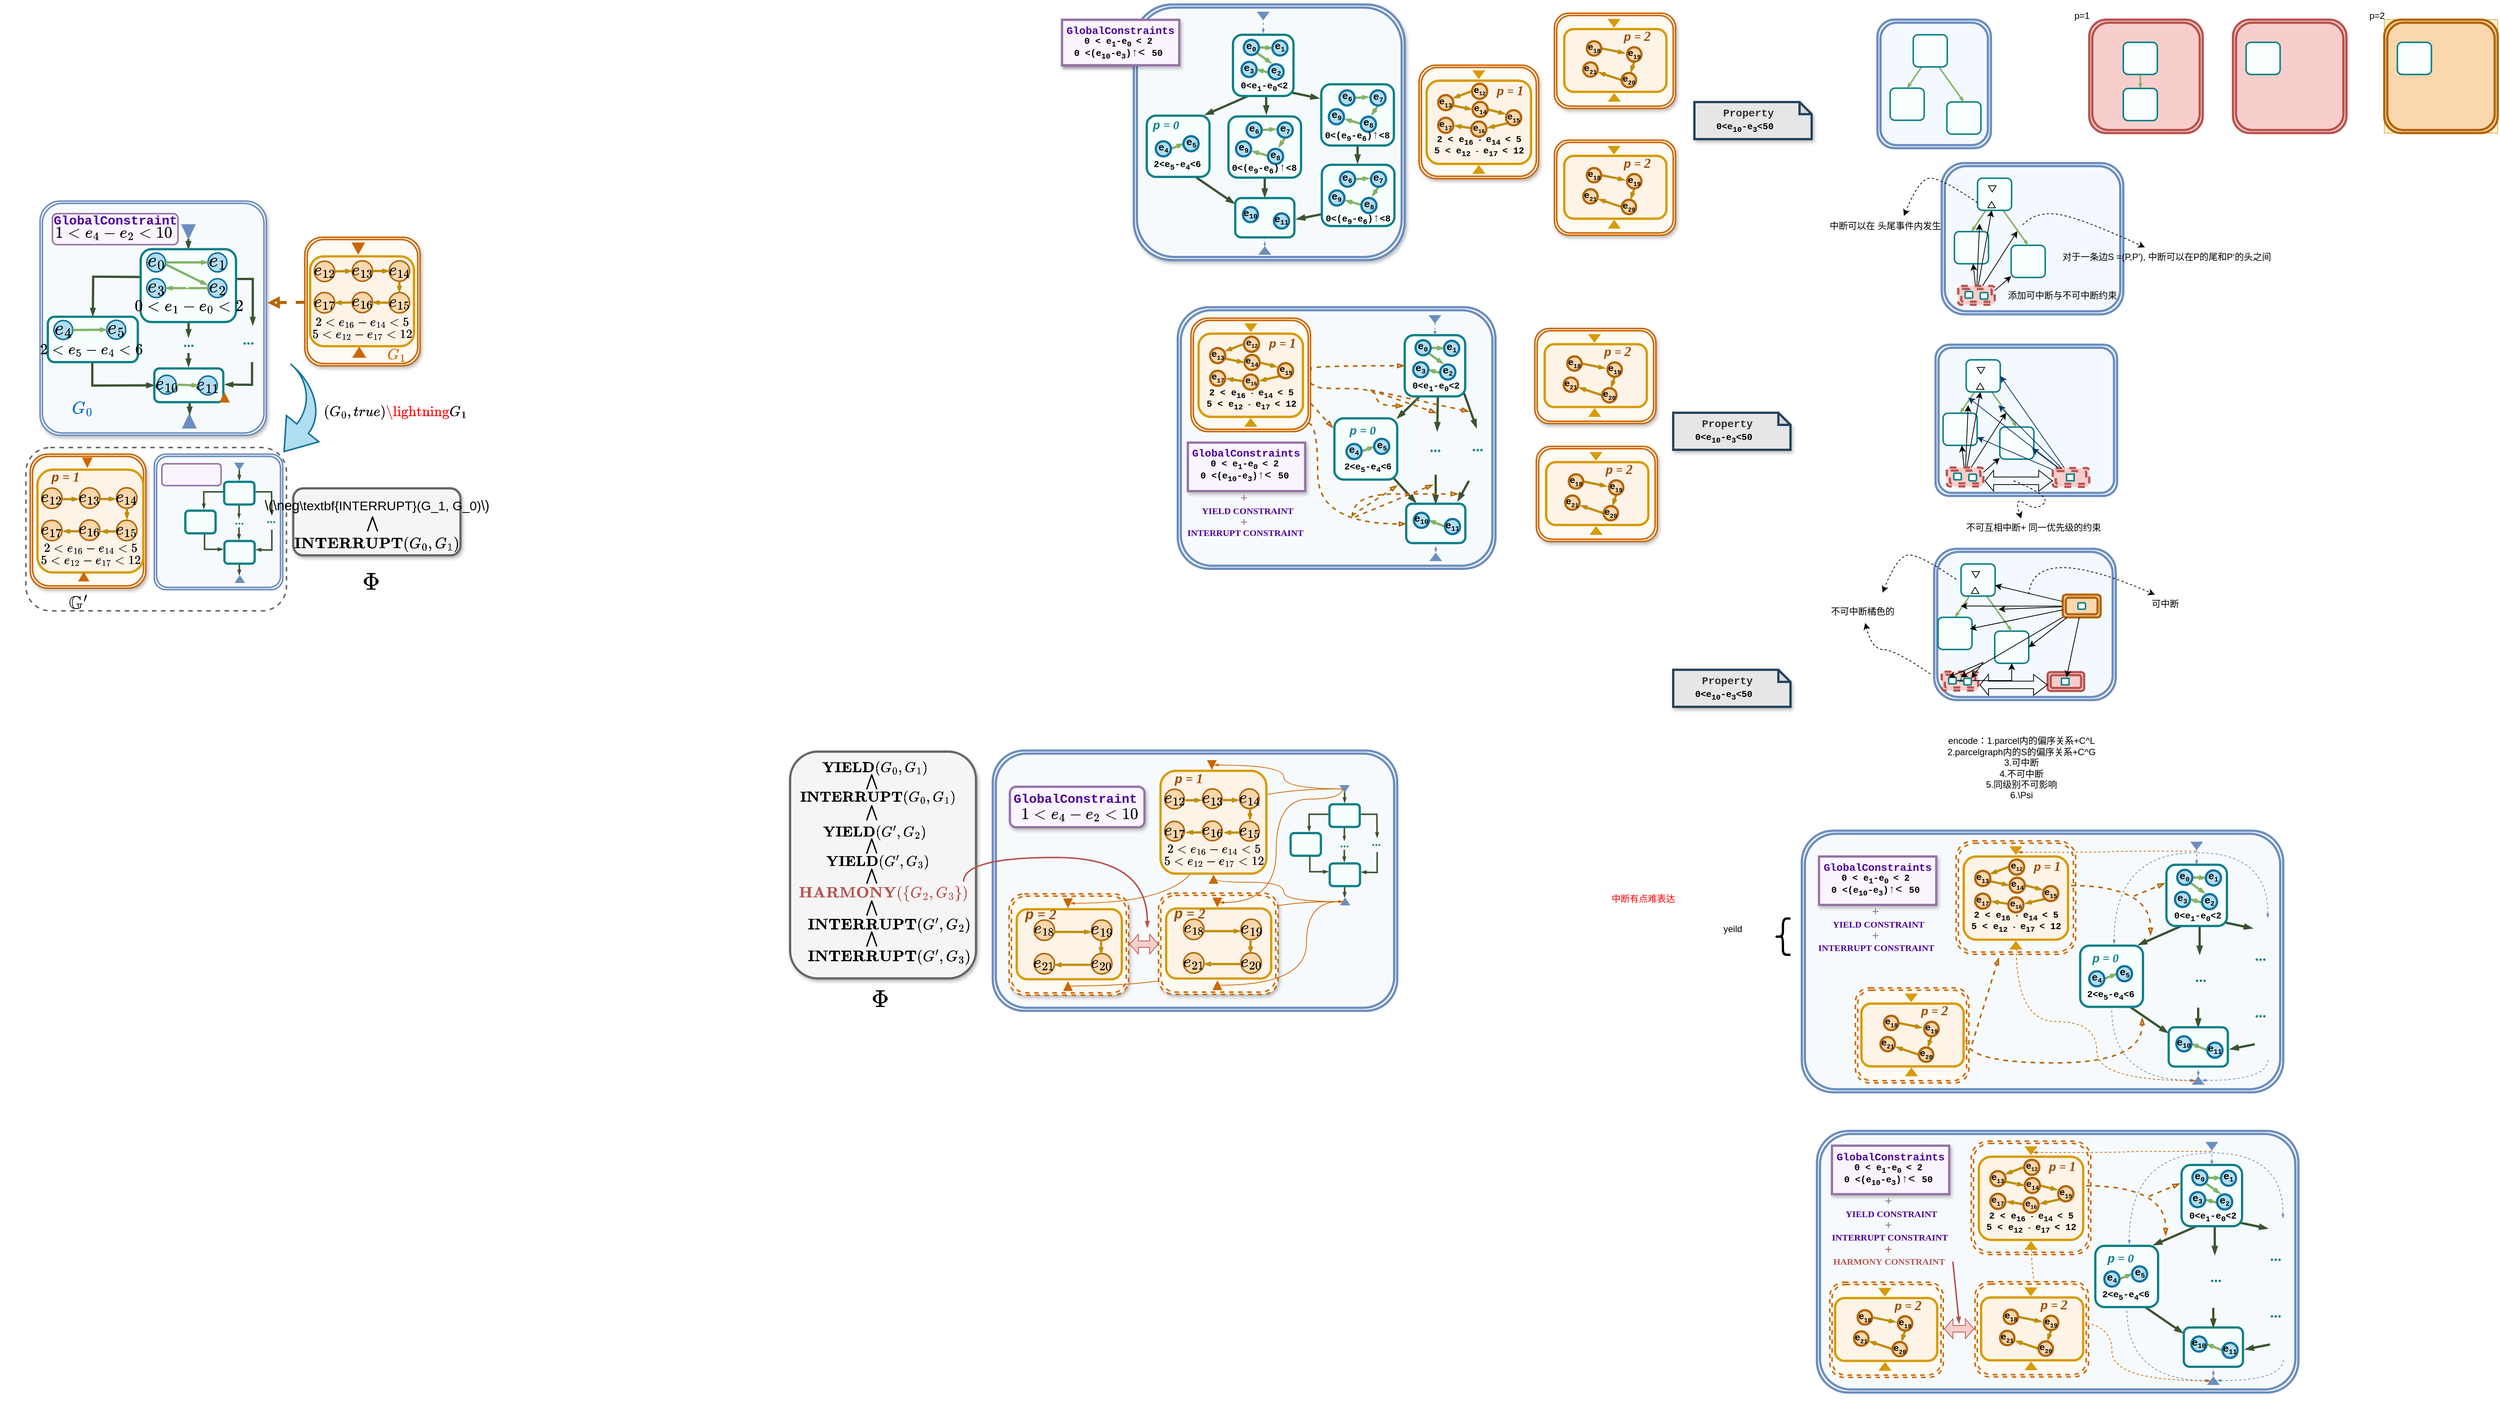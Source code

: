 <mxfile version="27.0.6">
  <diagram name="第 1 页" id="XP-kmwZTKSUtiZ3-bhBR">
    <mxGraphModel dx="3115" dy="845" grid="0" gridSize="10" guides="1" tooltips="1" connect="1" arrows="1" fold="1" page="1" pageScale="1" pageWidth="850" pageHeight="1100" math="1" shadow="0">
      <root>
        <mxCell id="0" />
        <mxCell id="1" parent="0" />
        <mxCell id="r9rXCSiRno2t1PhRhkD5-6" value="" style="shape=ext;double=1;rounded=1;whiteSpace=wrap;html=1;fillColor=#FFFAF2;strokeColor=#CC6600;strokeWidth=2;container=0;shadow=1;" vertex="1" parent="1">
          <mxGeometry x="-1492" y="614.69" width="152.79" height="177.31" as="geometry" />
        </mxCell>
        <mxCell id="r9rXCSiRno2t1PhRhkD5-4" value="" style="rounded=1;whiteSpace=wrap;html=1;shadow=0;strokeColor=#666666;strokeWidth=2;fillColor=none;fontColor=#333333;dashed=1;" vertex="1" parent="1">
          <mxGeometry x="-1497.77" y="606" width="344.48" height="216" as="geometry" />
        </mxCell>
        <mxCell id="xm2xn192LJn-zskEQHhY-5471" value="" style="rounded=1;whiteSpace=wrap;html=1;shadow=1;strokeColor=#666666;strokeWidth=3;fillColor=#f5f5f5;fontColor=#333333;" parent="1" vertex="1">
          <mxGeometry x="-1144.35" y="660" width="221.09" height="88.68" as="geometry" />
        </mxCell>
        <mxCell id="xm2xn192LJn-zskEQHhY-1" value="" style="group" parent="1" vertex="1" connectable="0">
          <mxGeometry x="950" y="40" width="180" height="170" as="geometry" />
        </mxCell>
        <mxCell id="xm2xn192LJn-zskEQHhY-2" value="" style="shape=ext;double=1;rounded=1;whiteSpace=wrap;html=1;fillColor=#F4F9FF;strokeColor=#6c8ebf;strokeWidth=3;" parent="xm2xn192LJn-zskEQHhY-1" vertex="1">
          <mxGeometry width="150" height="170.0" as="geometry" />
        </mxCell>
        <mxCell id="xm2xn192LJn-zskEQHhY-3" value="" style="rounded=1;whiteSpace=wrap;html=1;verticalAlign=bottom;fontStyle=1;strokeWidth=2;fillColor=light-dark(#f8fffe, #103c3f);strokeColor=#0e8088;" parent="xm2xn192LJn-zskEQHhY-1" vertex="1">
          <mxGeometry x="91.773" y="108.842" width="45" height="42.5" as="geometry" />
        </mxCell>
        <mxCell id="xm2xn192LJn-zskEQHhY-6" style="rounded=0;orthogonalLoop=1;jettySize=auto;html=1;endArrow=blockThin;endFill=1;strokeWidth=2;endSize=2;strokeColor=light-dark(#82b366, #319eff);exitX=0.282;exitY=0.942;exitDx=0;exitDy=0;exitPerimeter=0;entryX=0.5;entryY=0;entryDx=0;entryDy=0;" parent="xm2xn192LJn-zskEQHhY-1" source="xm2xn192LJn-zskEQHhY-9" target="xm2xn192LJn-zskEQHhY-8" edge="1">
          <mxGeometry relative="1" as="geometry">
            <mxPoint x="43.773" y="-25.5" as="sourcePoint" />
            <mxPoint x="54.273" y="12.75" as="targetPoint" />
          </mxGeometry>
        </mxCell>
        <mxCell id="xm2xn192LJn-zskEQHhY-7" style="rounded=0;orthogonalLoop=1;jettySize=auto;html=1;endArrow=blockThin;endFill=1;strokeWidth=2;endSize=2;strokeColor=light-dark(#82b366, #319eff);exitX=0.75;exitY=1;exitDx=0;exitDy=0;entryX=0.5;entryY=0;entryDx=0;entryDy=0;" parent="xm2xn192LJn-zskEQHhY-1" source="xm2xn192LJn-zskEQHhY-9" target="xm2xn192LJn-zskEQHhY-3" edge="1">
          <mxGeometry relative="1" as="geometry">
            <mxPoint x="63.273" y="119.468" as="sourcePoint" />
            <mxPoint x="90.273" y="144.968" as="targetPoint" />
          </mxGeometry>
        </mxCell>
        <mxCell id="xm2xn192LJn-zskEQHhY-8" value="" style="rounded=1;whiteSpace=wrap;html=1;verticalAlign=bottom;fontStyle=1;strokeWidth=2;fillColor=light-dark(#f8fffe, #103c3f);strokeColor=#0e8088;" parent="xm2xn192LJn-zskEQHhY-1" vertex="1">
          <mxGeometry x="16.773" y="90.674" width="45" height="42.5" as="geometry" />
        </mxCell>
        <mxCell id="xm2xn192LJn-zskEQHhY-9" value="" style="rounded=1;whiteSpace=wrap;html=1;verticalAlign=bottom;fontStyle=1;strokeWidth=2;fillColor=light-dark(#f8fffe, #103c3f);strokeColor=#0e8088;" parent="xm2xn192LJn-zskEQHhY-1" vertex="1">
          <mxGeometry x="47.318" y="19.975" width="45" height="42.5" as="geometry" />
        </mxCell>
        <mxCell id="xm2xn192LJn-zskEQHhY-26" value="" style="shape=ext;double=1;rounded=1;whiteSpace=wrap;html=1;fillColor=#F4F9FF;strokeColor=#6c8ebf;strokeWidth=3;" parent="1" vertex="1">
          <mxGeometry x="1035" y="229.72" width="240" height="200" as="geometry" />
        </mxCell>
        <mxCell id="xm2xn192LJn-zskEQHhY-27" value="" style="rounded=1;whiteSpace=wrap;html=1;verticalAlign=bottom;fontStyle=1;strokeWidth=2;fillColor=light-dark(#f8fffe, #103c3f);strokeColor=#0e8088;" parent="1" vertex="1">
          <mxGeometry x="1126.773" y="338.562" width="45" height="42.5" as="geometry" />
        </mxCell>
        <mxCell id="xm2xn192LJn-zskEQHhY-28" style="rounded=0;orthogonalLoop=1;jettySize=auto;html=1;endArrow=blockThin;endFill=1;strokeWidth=2;endSize=2;strokeColor=light-dark(#82b366, #319eff);exitX=0.282;exitY=0.942;exitDx=0;exitDy=0;exitPerimeter=0;entryX=0.5;entryY=0;entryDx=0;entryDy=0;" parent="1" source="xm2xn192LJn-zskEQHhY-31" target="xm2xn192LJn-zskEQHhY-30" edge="1">
          <mxGeometry relative="1" as="geometry">
            <mxPoint x="1078.773" y="204.22" as="sourcePoint" />
            <mxPoint x="1089.273" y="242.47" as="targetPoint" />
          </mxGeometry>
        </mxCell>
        <mxCell id="xm2xn192LJn-zskEQHhY-29" style="rounded=0;orthogonalLoop=1;jettySize=auto;html=1;endArrow=blockThin;endFill=1;strokeWidth=2;endSize=2;strokeColor=light-dark(#82b366, #319eff);exitX=0.75;exitY=1;exitDx=0;exitDy=0;entryX=0.5;entryY=0;entryDx=0;entryDy=0;" parent="1" source="xm2xn192LJn-zskEQHhY-31" target="xm2xn192LJn-zskEQHhY-27" edge="1">
          <mxGeometry relative="1" as="geometry">
            <mxPoint x="1098.273" y="349.188" as="sourcePoint" />
            <mxPoint x="1125.273" y="374.688" as="targetPoint" />
          </mxGeometry>
        </mxCell>
        <mxCell id="xm2xn192LJn-zskEQHhY-30" value="" style="rounded=1;whiteSpace=wrap;html=1;verticalAlign=bottom;fontStyle=1;strokeWidth=2;fillColor=light-dark(#f8fffe, #103c3f);strokeColor=#0e8088;" parent="1" vertex="1">
          <mxGeometry x="1051.773" y="320.394" width="45" height="42.5" as="geometry" />
        </mxCell>
        <mxCell id="xm2xn192LJn-zskEQHhY-31" value="" style="rounded=1;whiteSpace=wrap;html=1;verticalAlign=bottom;fontStyle=1;strokeWidth=2;fillColor=light-dark(#f8fffe, #103c3f);strokeColor=#0e8088;" parent="1" vertex="1">
          <mxGeometry x="1082.318" y="249.695" width="45" height="42.5" as="geometry" />
        </mxCell>
        <mxCell id="xm2xn192LJn-zskEQHhY-35" style="rounded=0;orthogonalLoop=1;jettySize=auto;html=1;" parent="1" source="xm2xn192LJn-zskEQHhY-32" target="xm2xn192LJn-zskEQHhY-30" edge="1">
          <mxGeometry relative="1" as="geometry" />
        </mxCell>
        <mxCell id="xm2xn192LJn-zskEQHhY-36" style="rounded=0;orthogonalLoop=1;jettySize=auto;html=1;" parent="1" source="xm2xn192LJn-zskEQHhY-32" edge="1">
          <mxGeometry relative="1" as="geometry">
            <mxPoint x="1085" y="309.72" as="targetPoint" />
          </mxGeometry>
        </mxCell>
        <mxCell id="xm2xn192LJn-zskEQHhY-38" style="rounded=0;orthogonalLoop=1;jettySize=auto;html=1;exitX=1;exitY=0.25;exitDx=0;exitDy=0;" parent="1" source="xm2xn192LJn-zskEQHhY-32" target="xm2xn192LJn-zskEQHhY-27" edge="1">
          <mxGeometry relative="1" as="geometry" />
        </mxCell>
        <mxCell id="xm2xn192LJn-zskEQHhY-39" style="rounded=0;orthogonalLoop=1;jettySize=auto;html=1;" parent="1" source="xm2xn192LJn-zskEQHhY-32" target="xm2xn192LJn-zskEQHhY-31" edge="1">
          <mxGeometry relative="1" as="geometry" />
        </mxCell>
        <mxCell id="xm2xn192LJn-zskEQHhY-40" style="rounded=0;orthogonalLoop=1;jettySize=auto;html=1;" parent="1" source="xm2xn192LJn-zskEQHhY-32" edge="1">
          <mxGeometry relative="1" as="geometry">
            <mxPoint x="1135" y="319.72" as="targetPoint" />
          </mxGeometry>
        </mxCell>
        <mxCell id="xm2xn192LJn-zskEQHhY-32" value="" style="shape=ext;double=1;rounded=1;whiteSpace=wrap;html=1;fillColor=#f8cecc;strokeColor=#b85450;strokeWidth=3;dashed=1;" parent="1" vertex="1">
          <mxGeometry x="1056.77" y="392.19" width="48.23" height="24.94" as="geometry" />
        </mxCell>
        <mxCell id="xm2xn192LJn-zskEQHhY-34" value="添加可中断与不可中断约束" style="text;html=1;align=center;verticalAlign=middle;resizable=0;points=[];autosize=1;strokeColor=none;fillColor=none;" parent="1" vertex="1">
          <mxGeometry x="1109.11" y="390.3" width="170" height="30" as="geometry" />
        </mxCell>
        <mxCell id="xm2xn192LJn-zskEQHhY-41" value="" style="curved=1;endArrow=classic;html=1;rounded=0;dashed=1;" parent="1" edge="1">
          <mxGeometry width="50" height="50" relative="1" as="geometry">
            <mxPoint x="1082.32" y="282.19" as="sourcePoint" />
            <mxPoint x="985" y="299.72" as="targetPoint" />
            <Array as="points">
              <mxPoint x="1035" y="249.72" />
              <mxPoint x="1005" y="249.72" />
            </Array>
          </mxGeometry>
        </mxCell>
        <mxCell id="xm2xn192LJn-zskEQHhY-42" value="中断可以在 头尾事件内发生&lt;span style=&quot;color: rgba(0, 0, 0, 0); font-family: monospace; font-size: 0px; text-align: start;&quot;&gt;%3CmxGraphModel%3E%3Croot%3E%3CmxCell%20id%3D%220%22%2F%3E%3CmxCell%20id%3D%221%22%20parent%3D%220%22%2F%3E%3CmxCell%20id%3D%222%22%20style%3D%22rounded%3D0%3BorthogonalLoop%3D1%3BjettySize%3Dauto%3Bhtml%3D1%3BendArrow%3DopenThin%3BendFill%3D0%3BstrokeColor%3D%2382b366%3BstrokeWidth%3D2%3BfillColor%3D%23d5e8d4%3BendSize%3D3%3BentryX%3D0%3BentryY%3D0.5%3BentryDx%3D0%3BentryDy%3D0%3BexitX%3D1%3BexitY%3D0.5%3BexitDx%3D0%3BexitDy%3D0%3B%22%20edge%3D%221%22%20source%3D%223%22%20target%3D%225%22%20parent%3D%221%22%3E%3CmxGeometry%20relative%3D%221%22%20as%3D%22geometry%22%3E%3CmxPoint%20x%3D%22-18207.582%22%20y%3D%22-10474.397%22%20as%3D%22sourcePoint%22%2F%3E%3CmxPoint%20x%3D%22-18191.912%22%20y%3D%22-10469.866%22%20as%3D%22targetPoint%22%2F%3E%3C%2FmxGeometry%3E%3C%2FmxCell%3E%3CmxCell%20id%3D%223%22%20value%3D%22%22%20style%3D%22ellipse%3BwhiteSpace%3Dwrap%3Bhtml%3D1%3Baspect%3Dfixed%3BstrokeWidth%3D2%3BfillColor%3D%23b1ddf0%3BstrokeColor%3D%2310739e%3B%22%20vertex%3D%221%22%20parent%3D%221%22%3E%3CmxGeometry%20x%3D%22-18224.559%22%20y%3D%22-10474.301%22%20width%3D%2213.059%22%20height%3D%2213.059%22%20as%3D%22geometry%22%2F%3E%3C%2FmxCell%3E%3CmxCell%20id%3D%224%22%20style%3D%22rounded%3D0%3BorthogonalLoop%3D1%3BjettySize%3Dauto%3Bhtml%3D1%3BendArrow%3DopenThin%3BendFill%3D0%3BstrokeColor%3D%2382b366%3BstrokeWidth%3D2%3BfillColor%3D%23d5e8d4%3BendSize%3D3%3BentryX%3D1%3BentryY%3D0.5%3BentryDx%3D0%3BentryDy%3D0%3BexitX%3D0%3BexitY%3D0.5%3BexitDx%3D0%3BexitDy%3D0%3B%22%20edge%3D%221%22%20source%3D%226%22%20target%3D%227%22%20parent%3D%221%22%3E%3CmxGeometry%20relative%3D%221%22%20as%3D%22geometry%22%3E%3CmxPoint%20x%3D%22-18184.729%22%20y%3D%22-10451.63%22%20as%3D%22sourcePoint%22%2F%3E%3CmxPoint%20x%3D%22-18191.259%22%20y%3D%22-10440.836%22%20as%3D%22targetPoint%22%2F%3E%3C%2FmxGeometry%3E%3C%2FmxCell%3E%3CmxCell%20id%3D%225%22%20value%3D%22%22%20style%3D%22ellipse%3BwhiteSpace%3Dwrap%3Bhtml%3D1%3Baspect%3Dfixed%3BstrokeWidth%3D2%3BfillColor%3D%23b1ddf0%3BstrokeColor%3D%2310739e%3B%22%20vertex%3D%221%22%20parent%3D%221%22%3E%3CmxGeometry%20x%3D%22-18190.606%22%20y%3D%22-10480.548%22%20width%3D%2213.059%22%20height%3D%2213.059%22%20as%3D%22geometry%22%2F%3E%3C%2FmxCell%3E%3CmxCell%20id%3D%226%22%20value%3D%22%22%20style%3D%22ellipse%3BwhiteSpace%3Dwrap%3Bhtml%3D1%3Baspect%3Dfixed%3BstrokeWidth%3D2%3BfillColor%3D%23b1ddf0%3BstrokeColor%3D%2310739e%3B%22%20vertex%3D%221%22%20parent%3D%221%22%3E%3CmxGeometry%20x%3D%22-18201.706%22%20y%3D%22-10446.151%22%20width%3D%2213.059%22%20height%3D%2213.059%22%20as%3D%22geometry%22%2F%3E%3C%2FmxCell%3E%3CmxCell%20id%3D%227%22%20value%3D%22%22%20style%3D%22ellipse%3BwhiteSpace%3Dwrap%3Bhtml%3D1%3Baspect%3Dfixed%3BstrokeWidth%3D2%3BfillColor%3D%23b1ddf0%3BstrokeColor%3D%2310739e%3B%22%20vertex%3D%221%22%20parent%3D%221%22%3E%3CmxGeometry%20x%3D%22-18238.924%22%20y%3D%22-10456.164%22%20width%3D%2213.059%22%20height%3D%2213.059%22%20as%3D%22geometry%22%2F%3E%3C%2FmxCell%3E%3C%2Froot%3E%3C%2FmxGraphModel%3E&lt;/span&gt;" style="text;html=1;align=center;verticalAlign=middle;resizable=0;points=[];autosize=1;strokeColor=none;fillColor=none;" parent="1" vertex="1">
          <mxGeometry x="875" y="297.72" width="170" height="30" as="geometry" />
        </mxCell>
        <mxCell id="xm2xn192LJn-zskEQHhY-49" value="" style="triangle;whiteSpace=wrap;html=1;rotation=90;" parent="1" vertex="1">
          <mxGeometry x="1097.65" y="258.84" width="8.23" height="10" as="geometry" />
        </mxCell>
        <mxCell id="xm2xn192LJn-zskEQHhY-50" value="" style="triangle;whiteSpace=wrap;html=1;rotation=90;flipV=0;flipH=1;" parent="1" vertex="1">
          <mxGeometry x="1096.77" y="279.72" width="8.23" height="10" as="geometry" />
        </mxCell>
        <mxCell id="xm2xn192LJn-zskEQHhY-52" value="" style="curved=1;endArrow=classic;html=1;rounded=0;dashed=1;entryX=0.406;entryY=0.088;entryDx=0;entryDy=0;entryPerimeter=0;" parent="1" target="xm2xn192LJn-zskEQHhY-53" edge="1">
          <mxGeometry width="50" height="50" relative="1" as="geometry">
            <mxPoint x="1141.77" y="311.56" as="sourcePoint" />
            <mxPoint x="1320" y="332.72" as="targetPoint" />
            <Array as="points">
              <mxPoint x="1160" y="292.72" />
              <mxPoint x="1220" y="302.72" />
            </Array>
          </mxGeometry>
        </mxCell>
        <mxCell id="xm2xn192LJn-zskEQHhY-53" value="对于一条边S =(P,P&#39;), 中断可以在P的尾和P‘的头之间" style="text;html=1;align=center;verticalAlign=middle;resizable=0;points=[];autosize=1;strokeColor=none;fillColor=none;" parent="1" vertex="1">
          <mxGeometry x="1181.77" y="338.56" width="300" height="30" as="geometry" />
        </mxCell>
        <mxCell id="xm2xn192LJn-zskEQHhY-54" value="" style="group" parent="1" vertex="1" connectable="0">
          <mxGeometry x="1230" y="40" width="150" height="150" as="geometry" />
        </mxCell>
        <mxCell id="xm2xn192LJn-zskEQHhY-16" value="" style="shape=ext;double=1;rounded=1;whiteSpace=wrap;html=1;fillColor=#f8cecc;strokeColor=#b85450;strokeWidth=3;" parent="xm2xn192LJn-zskEQHhY-54" vertex="1">
          <mxGeometry width="150" height="150" as="geometry" />
        </mxCell>
        <mxCell id="xm2xn192LJn-zskEQHhY-18" style="rounded=0;orthogonalLoop=1;jettySize=auto;html=1;endArrow=blockThin;endFill=1;strokeWidth=2;endSize=2;strokeColor=light-dark(#82b366, #319eff);exitX=0.5;exitY=1;exitDx=0;exitDy=0;entryX=0.5;entryY=0;entryDx=0;entryDy=0;" parent="xm2xn192LJn-zskEQHhY-54" source="xm2xn192LJn-zskEQHhY-21" target="xm2xn192LJn-zskEQHhY-20" edge="1">
          <mxGeometry relative="1" as="geometry">
            <mxPoint x="43.773" y="-25.5" as="sourcePoint" />
            <mxPoint x="54.273" y="12.75" as="targetPoint" />
          </mxGeometry>
        </mxCell>
        <mxCell id="xm2xn192LJn-zskEQHhY-20" value="" style="rounded=1;whiteSpace=wrap;html=1;verticalAlign=bottom;fontStyle=1;strokeWidth=2;fillColor=light-dark(#f8fffe, #103c3f);strokeColor=#0e8088;" parent="xm2xn192LJn-zskEQHhY-54" vertex="1">
          <mxGeometry x="45.003" y="91.004" width="45" height="42.5" as="geometry" />
        </mxCell>
        <mxCell id="xm2xn192LJn-zskEQHhY-21" value="" style="rounded=1;whiteSpace=wrap;html=1;verticalAlign=bottom;fontStyle=1;strokeWidth=2;fillColor=light-dark(#f8fffe, #103c3f);strokeColor=#0e8088;" parent="xm2xn192LJn-zskEQHhY-54" vertex="1">
          <mxGeometry x="44.998" y="29.975" width="45" height="42.5" as="geometry" />
        </mxCell>
        <mxCell id="xm2xn192LJn-zskEQHhY-55" value="" style="group" parent="1" vertex="1" connectable="0">
          <mxGeometry x="1420" y="40" width="150" height="150" as="geometry" />
        </mxCell>
        <mxCell id="xm2xn192LJn-zskEQHhY-22" value="" style="shape=ext;double=1;rounded=1;whiteSpace=wrap;html=1;fillColor=#f8cecc;strokeColor=#b85450;strokeWidth=3;" parent="xm2xn192LJn-zskEQHhY-55" vertex="1">
          <mxGeometry width="150" height="150" as="geometry" />
        </mxCell>
        <mxCell id="xm2xn192LJn-zskEQHhY-25" value="" style="rounded=1;whiteSpace=wrap;html=1;verticalAlign=bottom;fontStyle=1;strokeWidth=2;fillColor=light-dark(#f8fffe, #103c3f);strokeColor=#0e8088;" parent="xm2xn192LJn-zskEQHhY-55" vertex="1">
          <mxGeometry x="17.318" y="29.975" width="45" height="42.5" as="geometry" />
        </mxCell>
        <mxCell id="xm2xn192LJn-zskEQHhY-60" value="" style="rounded=1;whiteSpace=wrap;html=1;verticalAlign=bottom;fontStyle=1;strokeWidth=2;fillColor=light-dark(#f8fffe, #103c3f);strokeColor=#0e8088;" parent="1" vertex="1">
          <mxGeometry x="1065.88" y="399.66" width="10" height="8.72" as="geometry" />
        </mxCell>
        <mxCell id="xm2xn192LJn-zskEQHhY-61" value="" style="rounded=1;whiteSpace=wrap;html=1;verticalAlign=bottom;fontStyle=1;strokeWidth=2;fillColor=light-dark(#f8fffe, #103c3f);strokeColor=#0e8088;" parent="1" vertex="1">
          <mxGeometry x="1085.88" y="400.94" width="10" height="8.72" as="geometry" />
        </mxCell>
        <mxCell id="xm2xn192LJn-zskEQHhY-63" value="p=1" style="text;html=1;align=center;verticalAlign=middle;resizable=0;points=[];autosize=1;strokeColor=none;fillColor=none;" parent="1" vertex="1">
          <mxGeometry x="1200" y="20" width="40" height="30" as="geometry" />
        </mxCell>
        <mxCell id="xm2xn192LJn-zskEQHhY-82" value="" style="shape=ext;double=1;rounded=1;whiteSpace=wrap;html=1;fillColor=#F4F9FF;strokeColor=#6c8ebf;strokeWidth=3;arcSize=9;" parent="1" vertex="1">
          <mxGeometry x="1026.77" y="470" width="240" height="200" as="geometry" />
        </mxCell>
        <mxCell id="xm2xn192LJn-zskEQHhY-83" value="" style="rounded=1;whiteSpace=wrap;html=1;verticalAlign=bottom;fontStyle=1;strokeWidth=2;fillColor=light-dark(#f8fffe, #103c3f);strokeColor=#0e8088;" parent="1" vertex="1">
          <mxGeometry x="1111.773" y="578.842" width="45" height="42.5" as="geometry" />
        </mxCell>
        <mxCell id="xm2xn192LJn-zskEQHhY-84" style="rounded=0;orthogonalLoop=1;jettySize=auto;html=1;endArrow=blockThin;endFill=1;strokeWidth=2;endSize=2;strokeColor=light-dark(#82b366, #319eff);exitX=0.282;exitY=0.942;exitDx=0;exitDy=0;exitPerimeter=0;entryX=0.5;entryY=0;entryDx=0;entryDy=0;" parent="1" source="xm2xn192LJn-zskEQHhY-87" target="xm2xn192LJn-zskEQHhY-86" edge="1">
          <mxGeometry relative="1" as="geometry">
            <mxPoint x="1063.773" y="444.5" as="sourcePoint" />
            <mxPoint x="1074.273" y="482.75" as="targetPoint" />
          </mxGeometry>
        </mxCell>
        <mxCell id="xm2xn192LJn-zskEQHhY-85" style="rounded=0;orthogonalLoop=1;jettySize=auto;html=1;endArrow=blockThin;endFill=1;strokeWidth=2;endSize=2;strokeColor=light-dark(#82b366, #319eff);exitX=0.75;exitY=1;exitDx=0;exitDy=0;entryX=0.5;entryY=0;entryDx=0;entryDy=0;" parent="1" source="xm2xn192LJn-zskEQHhY-87" target="xm2xn192LJn-zskEQHhY-83" edge="1">
          <mxGeometry relative="1" as="geometry">
            <mxPoint x="1083.273" y="589.468" as="sourcePoint" />
            <mxPoint x="1110.273" y="614.968" as="targetPoint" />
          </mxGeometry>
        </mxCell>
        <mxCell id="xm2xn192LJn-zskEQHhY-86" value="" style="rounded=1;whiteSpace=wrap;html=1;verticalAlign=bottom;fontStyle=1;strokeWidth=2;fillColor=light-dark(#f8fffe, #103c3f);strokeColor=#0e8088;" parent="1" vertex="1">
          <mxGeometry x="1036.773" y="560.674" width="45" height="42.5" as="geometry" />
        </mxCell>
        <mxCell id="xm2xn192LJn-zskEQHhY-87" value="" style="rounded=1;whiteSpace=wrap;html=1;verticalAlign=bottom;fontStyle=1;strokeWidth=2;fillColor=light-dark(#f8fffe, #103c3f);strokeColor=#0e8088;" parent="1" vertex="1">
          <mxGeometry x="1067.318" y="489.975" width="45" height="42.5" as="geometry" />
        </mxCell>
        <mxCell id="xm2xn192LJn-zskEQHhY-88" style="rounded=0;orthogonalLoop=1;jettySize=auto;html=1;" parent="1" source="xm2xn192LJn-zskEQHhY-93" target="xm2xn192LJn-zskEQHhY-86" edge="1">
          <mxGeometry relative="1" as="geometry" />
        </mxCell>
        <mxCell id="xm2xn192LJn-zskEQHhY-89" style="rounded=0;orthogonalLoop=1;jettySize=auto;html=1;" parent="1" source="xm2xn192LJn-zskEQHhY-93" edge="1">
          <mxGeometry relative="1" as="geometry">
            <mxPoint x="1070" y="550.0" as="targetPoint" />
          </mxGeometry>
        </mxCell>
        <mxCell id="xm2xn192LJn-zskEQHhY-90" style="rounded=0;orthogonalLoop=1;jettySize=auto;html=1;exitX=1;exitY=0.25;exitDx=0;exitDy=0;" parent="1" source="xm2xn192LJn-zskEQHhY-93" target="xm2xn192LJn-zskEQHhY-83" edge="1">
          <mxGeometry relative="1" as="geometry" />
        </mxCell>
        <mxCell id="xm2xn192LJn-zskEQHhY-91" style="rounded=0;orthogonalLoop=1;jettySize=auto;html=1;" parent="1" source="xm2xn192LJn-zskEQHhY-93" target="xm2xn192LJn-zskEQHhY-87" edge="1">
          <mxGeometry relative="1" as="geometry" />
        </mxCell>
        <mxCell id="xm2xn192LJn-zskEQHhY-92" style="rounded=0;orthogonalLoop=1;jettySize=auto;html=1;" parent="1" source="xm2xn192LJn-zskEQHhY-93" edge="1">
          <mxGeometry relative="1" as="geometry">
            <mxPoint x="1120" y="560.0" as="targetPoint" />
          </mxGeometry>
        </mxCell>
        <mxCell id="xm2xn192LJn-zskEQHhY-93" value="" style="shape=ext;double=1;rounded=1;whiteSpace=wrap;html=1;fillColor=#f8cecc;strokeColor=#b85450;strokeWidth=3;dashed=1;" parent="1" vertex="1">
          <mxGeometry x="1041.77" y="632.47" width="48.23" height="24.94" as="geometry" />
        </mxCell>
        <mxCell id="xm2xn192LJn-zskEQHhY-95" value="" style="triangle;whiteSpace=wrap;html=1;rotation=90;" parent="1" vertex="1">
          <mxGeometry x="1082.65" y="499.12" width="8.23" height="10" as="geometry" />
        </mxCell>
        <mxCell id="xm2xn192LJn-zskEQHhY-96" value="" style="triangle;whiteSpace=wrap;html=1;rotation=90;flipV=0;flipH=1;" parent="1" vertex="1">
          <mxGeometry x="1081.77" y="520" width="8.23" height="10" as="geometry" />
        </mxCell>
        <mxCell id="xm2xn192LJn-zskEQHhY-97" value="" style="rounded=1;whiteSpace=wrap;html=1;verticalAlign=bottom;fontStyle=1;strokeWidth=2;fillColor=light-dark(#f8fffe, #103c3f);strokeColor=#0e8088;" parent="1" vertex="1">
          <mxGeometry x="1050.88" y="639.94" width="10" height="8.72" as="geometry" />
        </mxCell>
        <mxCell id="xm2xn192LJn-zskEQHhY-98" value="" style="rounded=1;whiteSpace=wrap;html=1;verticalAlign=bottom;fontStyle=1;strokeWidth=2;fillColor=light-dark(#f8fffe, #103c3f);strokeColor=#0e8088;" parent="1" vertex="1">
          <mxGeometry x="1070.88" y="641.22" width="10" height="8.72" as="geometry" />
        </mxCell>
        <mxCell id="xm2xn192LJn-zskEQHhY-101" style="rounded=0;orthogonalLoop=1;jettySize=auto;html=1;strokeColor=#003366;" parent="1" source="xm2xn192LJn-zskEQHhY-99" edge="1">
          <mxGeometry relative="1" as="geometry">
            <mxPoint x="1110" y="550" as="targetPoint" />
          </mxGeometry>
        </mxCell>
        <mxCell id="xm2xn192LJn-zskEQHhY-103" style="rounded=0;orthogonalLoop=1;jettySize=auto;html=1;entryX=1;entryY=0.5;entryDx=0;entryDy=0;strokeColor=#003366;" parent="1" source="xm2xn192LJn-zskEQHhY-99" target="xm2xn192LJn-zskEQHhY-87" edge="1">
          <mxGeometry relative="1" as="geometry" />
        </mxCell>
        <mxCell id="xm2xn192LJn-zskEQHhY-104" style="rounded=0;orthogonalLoop=1;jettySize=auto;html=1;entryX=1;entryY=0.75;entryDx=0;entryDy=0;strokeColor=#003366;" parent="1" source="xm2xn192LJn-zskEQHhY-99" target="xm2xn192LJn-zskEQHhY-86" edge="1">
          <mxGeometry relative="1" as="geometry" />
        </mxCell>
        <mxCell id="xm2xn192LJn-zskEQHhY-105" style="rounded=0;orthogonalLoop=1;jettySize=auto;html=1;strokeColor=#003366;" parent="1" source="xm2xn192LJn-zskEQHhY-99" edge="1">
          <mxGeometry relative="1" as="geometry">
            <mxPoint x="1070" y="540" as="targetPoint" />
          </mxGeometry>
        </mxCell>
        <mxCell id="xm2xn192LJn-zskEQHhY-99" value="" style="shape=ext;double=1;rounded=1;whiteSpace=wrap;html=1;fillColor=#f8cecc;strokeColor=#b85450;strokeWidth=3;dashed=1;" parent="1" vertex="1">
          <mxGeometry x="1181.77" y="633.11" width="48.23" height="24.94" as="geometry" />
        </mxCell>
        <mxCell id="xm2xn192LJn-zskEQHhY-100" value="" style="rounded=1;whiteSpace=wrap;html=1;verticalAlign=bottom;fontStyle=1;strokeWidth=2;fillColor=light-dark(#f8fffe, #103c3f);strokeColor=#0e8088;arcSize=0;" parent="1" vertex="1">
          <mxGeometry x="1200" y="641.22" width="10" height="8.72" as="geometry" />
        </mxCell>
        <mxCell id="xm2xn192LJn-zskEQHhY-102" style="rounded=0;orthogonalLoop=1;jettySize=auto;html=1;entryX=0.945;entryY=0.665;entryDx=0;entryDy=0;entryPerimeter=0;strokeColor=#003366;" parent="1" source="xm2xn192LJn-zskEQHhY-99" target="xm2xn192LJn-zskEQHhY-83" edge="1">
          <mxGeometry relative="1" as="geometry" />
        </mxCell>
        <mxCell id="xm2xn192LJn-zskEQHhY-106" value="" style="shape=flexArrow;endArrow=classic;startArrow=classic;html=1;rounded=0;width=10;endSize=5.725;endWidth=16.667;startWidth=16.667;startSize=3.442;" parent="1" edge="1">
          <mxGeometry width="100" height="100" relative="1" as="geometry">
            <mxPoint x="1091.77" y="649.94" as="sourcePoint" />
            <mxPoint x="1181.77" y="649.94" as="targetPoint" />
          </mxGeometry>
        </mxCell>
        <mxCell id="xm2xn192LJn-zskEQHhY-107" value="" style="curved=1;endArrow=classic;html=1;rounded=0;dashed=1;" parent="1" edge="1">
          <mxGeometry width="50" height="50" relative="1" as="geometry">
            <mxPoint x="1130" y="650" as="sourcePoint" />
            <mxPoint x="1140" y="700" as="targetPoint" />
            <Array as="points">
              <mxPoint x="1180" y="670" />
              <mxPoint x="1160" y="690" />
              <mxPoint x="1130" y="670" />
            </Array>
          </mxGeometry>
        </mxCell>
        <mxCell id="xm2xn192LJn-zskEQHhY-108" value="不可互相中断+ 同一优先级的约束" style="text;html=1;align=center;verticalAlign=middle;resizable=0;points=[];autosize=1;strokeColor=none;fillColor=none;" parent="1" vertex="1">
          <mxGeometry x="1056.11" y="697" width="200" height="30" as="geometry" />
        </mxCell>
        <mxCell id="xm2xn192LJn-zskEQHhY-109" value="" style="shape=ext;double=1;rounded=1;whiteSpace=wrap;html=1;fillColor=#F4F9FF;strokeColor=#6c8ebf;strokeWidth=3;" parent="1" vertex="1">
          <mxGeometry x="1025" y="740" width="240" height="200" as="geometry" />
        </mxCell>
        <mxCell id="xm2xn192LJn-zskEQHhY-110" value="" style="rounded=1;whiteSpace=wrap;html=1;verticalAlign=bottom;fontStyle=1;strokeWidth=2;fillColor=light-dark(#f8fffe, #103c3f);strokeColor=#0e8088;" parent="1" vertex="1">
          <mxGeometry x="1105.003" y="848.842" width="45" height="42.5" as="geometry" />
        </mxCell>
        <mxCell id="xm2xn192LJn-zskEQHhY-111" style="rounded=0;orthogonalLoop=1;jettySize=auto;html=1;endArrow=blockThin;endFill=1;strokeWidth=2;endSize=2;strokeColor=light-dark(#82b366, #319eff);exitX=0.282;exitY=0.942;exitDx=0;exitDy=0;exitPerimeter=0;entryX=0.5;entryY=0;entryDx=0;entryDy=0;" parent="1" source="xm2xn192LJn-zskEQHhY-114" target="xm2xn192LJn-zskEQHhY-113" edge="1">
          <mxGeometry relative="1" as="geometry">
            <mxPoint x="1057.003" y="714.5" as="sourcePoint" />
            <mxPoint x="1067.503" y="752.75" as="targetPoint" />
          </mxGeometry>
        </mxCell>
        <mxCell id="xm2xn192LJn-zskEQHhY-112" style="rounded=0;orthogonalLoop=1;jettySize=auto;html=1;endArrow=blockThin;endFill=1;strokeWidth=2;endSize=2;strokeColor=light-dark(#82b366, #319eff);exitX=0.75;exitY=1;exitDx=0;exitDy=0;entryX=0.5;entryY=0;entryDx=0;entryDy=0;" parent="1" source="xm2xn192LJn-zskEQHhY-114" target="xm2xn192LJn-zskEQHhY-110" edge="1">
          <mxGeometry relative="1" as="geometry">
            <mxPoint x="1076.503" y="859.468" as="sourcePoint" />
            <mxPoint x="1103.503" y="884.968" as="targetPoint" />
          </mxGeometry>
        </mxCell>
        <mxCell id="xm2xn192LJn-zskEQHhY-113" value="" style="rounded=1;whiteSpace=wrap;html=1;verticalAlign=bottom;fontStyle=1;strokeWidth=2;fillColor=light-dark(#f8fffe, #103c3f);strokeColor=#0e8088;" parent="1" vertex="1">
          <mxGeometry x="1030.003" y="830.674" width="45" height="42.5" as="geometry" />
        </mxCell>
        <mxCell id="xm2xn192LJn-zskEQHhY-114" value="" style="rounded=1;whiteSpace=wrap;html=1;verticalAlign=bottom;fontStyle=1;strokeWidth=2;fillColor=light-dark(#f8fffe, #103c3f);strokeColor=#0e8088;" parent="1" vertex="1">
          <mxGeometry x="1060.548" y="759.975" width="45" height="42.5" as="geometry" />
        </mxCell>
        <mxCell id="xm2xn192LJn-zskEQHhY-120" value="" style="shape=ext;double=1;rounded=1;whiteSpace=wrap;html=1;fillColor=#f8cecc;strokeColor=#b85450;strokeWidth=3;dashed=1;" parent="1" vertex="1">
          <mxGeometry x="1035" y="902.47" width="48.23" height="24.94" as="geometry" />
        </mxCell>
        <mxCell id="xm2xn192LJn-zskEQHhY-121" value="" style="triangle;whiteSpace=wrap;html=1;rotation=90;" parent="1" vertex="1">
          <mxGeometry x="1075.88" y="769.12" width="8.23" height="10" as="geometry" />
        </mxCell>
        <mxCell id="xm2xn192LJn-zskEQHhY-122" value="" style="triangle;whiteSpace=wrap;html=1;rotation=90;flipV=0;flipH=1;" parent="1" vertex="1">
          <mxGeometry x="1075" y="790" width="8.23" height="10" as="geometry" />
        </mxCell>
        <mxCell id="xm2xn192LJn-zskEQHhY-168" style="rounded=0;orthogonalLoop=1;jettySize=auto;html=1;entryX=0;entryY=0.5;entryDx=0;entryDy=0;endSize=3;strokeColor=#0E8088;" parent="1" source="xm2xn192LJn-zskEQHhY-123" target="xm2xn192LJn-zskEQHhY-124" edge="1">
          <mxGeometry relative="1" as="geometry">
            <Array as="points">
              <mxPoint x="1060" y="914" />
            </Array>
          </mxGeometry>
        </mxCell>
        <mxCell id="xm2xn192LJn-zskEQHhY-188" value="" style="edgeStyle=orthogonalEdgeStyle;rounded=0;orthogonalLoop=1;jettySize=auto;html=1;" parent="1" source="xm2xn192LJn-zskEQHhY-123" target="xm2xn192LJn-zskEQHhY-110" edge="1">
          <mxGeometry relative="1" as="geometry" />
        </mxCell>
        <mxCell id="xm2xn192LJn-zskEQHhY-123" value="" style="rounded=1;whiteSpace=wrap;html=1;verticalAlign=bottom;fontStyle=1;strokeWidth=2;fillColor=light-dark(#f8fffe, #103c3f);strokeColor=#0e8088;" parent="1" vertex="1">
          <mxGeometry x="1044.11" y="909.94" width="10" height="8.72" as="geometry" />
        </mxCell>
        <mxCell id="xm2xn192LJn-zskEQHhY-124" value="" style="rounded=1;whiteSpace=wrap;html=1;verticalAlign=bottom;fontStyle=1;strokeWidth=2;fillColor=light-dark(#f8fffe, #103c3f);strokeColor=#0e8088;" parent="1" vertex="1">
          <mxGeometry x="1064.11" y="911.22" width="10" height="8.72" as="geometry" />
        </mxCell>
        <mxCell id="xm2xn192LJn-zskEQHhY-129" value="" style="shape=ext;double=1;rounded=1;whiteSpace=wrap;html=1;fillColor=#f8cecc;strokeColor=#b85450;strokeWidth=3;" parent="1" vertex="1">
          <mxGeometry x="1175" y="903.11" width="48.23" height="24.94" as="geometry" />
        </mxCell>
        <mxCell id="xm2xn192LJn-zskEQHhY-130" value="" style="rounded=1;whiteSpace=wrap;html=1;verticalAlign=bottom;fontStyle=1;strokeWidth=2;fillColor=light-dark(#f8fffe, #103c3f);strokeColor=#0e8088;arcSize=0;" parent="1" vertex="1">
          <mxGeometry x="1193.23" y="911.22" width="10" height="8.72" as="geometry" />
        </mxCell>
        <mxCell id="xm2xn192LJn-zskEQHhY-132" value="" style="shape=flexArrow;endArrow=classic;startArrow=classic;html=1;rounded=0;width=10;endSize=5.725;endWidth=16.667;startWidth=16.667;startSize=3.442;" parent="1" edge="1">
          <mxGeometry width="100" height="100" relative="1" as="geometry">
            <mxPoint x="1085" y="919.94" as="sourcePoint" />
            <mxPoint x="1175" y="919.94" as="targetPoint" />
          </mxGeometry>
        </mxCell>
        <mxCell id="xm2xn192LJn-zskEQHhY-161" value="" style="group;fillColor=#fff2cc;strokeColor=#d6b656;" parent="1" vertex="1" connectable="0">
          <mxGeometry x="1620" y="40" width="150" height="150" as="geometry" />
        </mxCell>
        <mxCell id="xm2xn192LJn-zskEQHhY-162" value="" style="shape=ext;double=1;rounded=1;whiteSpace=wrap;html=1;fillColor=#fad7ac;strokeColor=#b46504;strokeWidth=3;" parent="xm2xn192LJn-zskEQHhY-161" vertex="1">
          <mxGeometry width="150" height="150" as="geometry" />
        </mxCell>
        <mxCell id="xm2xn192LJn-zskEQHhY-163" value="" style="rounded=1;whiteSpace=wrap;html=1;verticalAlign=bottom;fontStyle=1;strokeWidth=2;fillColor=light-dark(#f8fffe, #103c3f);strokeColor=#0e8088;" parent="xm2xn192LJn-zskEQHhY-161" vertex="1">
          <mxGeometry x="17.318" y="29.975" width="45" height="42.5" as="geometry" />
        </mxCell>
        <mxCell id="xm2xn192LJn-zskEQHhY-164" value="p=2" style="text;html=1;align=center;verticalAlign=middle;resizable=0;points=[];autosize=1;strokeColor=none;fillColor=none;" parent="1" vertex="1">
          <mxGeometry x="1590" y="20" width="40" height="30" as="geometry" />
        </mxCell>
        <mxCell id="xm2xn192LJn-zskEQHhY-165" value="" style="group;fillColor=#fff2cc;strokeColor=#d6b656;" parent="1" vertex="1" connectable="0">
          <mxGeometry x="1195" y="800.67" width="50" height="30" as="geometry" />
        </mxCell>
        <mxCell id="xm2xn192LJn-zskEQHhY-170" style="rounded=0;orthogonalLoop=1;jettySize=auto;html=1;" parent="xm2xn192LJn-zskEQHhY-165" source="xm2xn192LJn-zskEQHhY-166" edge="1">
          <mxGeometry relative="1" as="geometry">
            <mxPoint x="-85" y="19.33" as="targetPoint" />
          </mxGeometry>
        </mxCell>
        <mxCell id="xm2xn192LJn-zskEQHhY-171" style="edgeStyle=orthogonalEdgeStyle;rounded=0;orthogonalLoop=1;jettySize=auto;html=1;" parent="xm2xn192LJn-zskEQHhY-165" source="xm2xn192LJn-zskEQHhY-166" edge="1">
          <mxGeometry relative="1" as="geometry">
            <mxPoint x="-135" y="15.0" as="targetPoint" />
          </mxGeometry>
        </mxCell>
        <mxCell id="xm2xn192LJn-zskEQHhY-176" style="rounded=0;orthogonalLoop=1;jettySize=auto;html=1;" parent="xm2xn192LJn-zskEQHhY-165" source="xm2xn192LJn-zskEQHhY-166" edge="1">
          <mxGeometry relative="1" as="geometry">
            <mxPoint x="-135" y="109.33" as="targetPoint" />
          </mxGeometry>
        </mxCell>
        <mxCell id="xm2xn192LJn-zskEQHhY-166" value="" style="shape=ext;double=1;rounded=1;whiteSpace=wrap;html=1;fillColor=#fad7ac;strokeColor=#b46504;strokeWidth=3;" parent="xm2xn192LJn-zskEQHhY-165" vertex="1">
          <mxGeometry width="50" height="30" as="geometry" />
        </mxCell>
        <mxCell id="xm2xn192LJn-zskEQHhY-167" value="" style="rounded=1;whiteSpace=wrap;html=1;verticalAlign=bottom;fontStyle=1;strokeWidth=2;fillColor=light-dark(#f8fffe, #103c3f);strokeColor=#0e8088;" parent="xm2xn192LJn-zskEQHhY-165" vertex="1">
          <mxGeometry x="20" y="10.75" width="10" height="8.5" as="geometry" />
        </mxCell>
        <mxCell id="xm2xn192LJn-zskEQHhY-169" style="rounded=0;orthogonalLoop=1;jettySize=auto;html=1;entryX=0.996;entryY=0.666;entryDx=0;entryDy=0;entryPerimeter=0;strokeColor=default;" parent="1" source="xm2xn192LJn-zskEQHhY-166" target="xm2xn192LJn-zskEQHhY-114" edge="1">
          <mxGeometry relative="1" as="geometry" />
        </mxCell>
        <mxCell id="xm2xn192LJn-zskEQHhY-172" style="rounded=0;orthogonalLoop=1;jettySize=auto;html=1;entryX=1;entryY=0.5;entryDx=0;entryDy=0;" parent="1" source="xm2xn192LJn-zskEQHhY-166" target="xm2xn192LJn-zskEQHhY-110" edge="1">
          <mxGeometry relative="1" as="geometry" />
        </mxCell>
        <mxCell id="xm2xn192LJn-zskEQHhY-173" style="rounded=0;orthogonalLoop=1;jettySize=auto;html=1;entryX=0.934;entryY=0.357;entryDx=0;entryDy=0;entryPerimeter=0;" parent="1" source="xm2xn192LJn-zskEQHhY-166" target="xm2xn192LJn-zskEQHhY-113" edge="1">
          <mxGeometry relative="1" as="geometry" />
        </mxCell>
        <mxCell id="xm2xn192LJn-zskEQHhY-175" style="rounded=0;orthogonalLoop=1;jettySize=auto;html=1;entryX=0.518;entryY=0.276;entryDx=0;entryDy=0;entryPerimeter=0;" parent="1" source="xm2xn192LJn-zskEQHhY-166" target="xm2xn192LJn-zskEQHhY-129" edge="1">
          <mxGeometry relative="1" as="geometry" />
        </mxCell>
        <mxCell id="xm2xn192LJn-zskEQHhY-177" style="rounded=0;orthogonalLoop=1;jettySize=auto;html=1;entryX=1;entryY=0.5;entryDx=0;entryDy=0;" parent="1" edge="1">
          <mxGeometry relative="1" as="geometry">
            <mxPoint x="1090" y="890" as="sourcePoint" />
            <mxPoint x="1044.11" y="909.94" as="targetPoint" />
          </mxGeometry>
        </mxCell>
        <mxCell id="xm2xn192LJn-zskEQHhY-179" style="rounded=0;orthogonalLoop=1;jettySize=auto;html=1;entryX=1;entryY=0;entryDx=0;entryDy=0;" parent="1" target="xm2xn192LJn-zskEQHhY-124" edge="1">
          <mxGeometry relative="1" as="geometry">
            <mxPoint x="1090" y="890" as="sourcePoint" />
            <mxPoint x="1054.11" y="919.94" as="targetPoint" />
          </mxGeometry>
        </mxCell>
        <mxCell id="xm2xn192LJn-zskEQHhY-180" value="" style="curved=1;endArrow=classic;html=1;rounded=0;dashed=1;" parent="1" edge="1">
          <mxGeometry width="50" height="50" relative="1" as="geometry">
            <mxPoint x="1150" y="800" as="sourcePoint" />
            <mxPoint x="1316.77" y="800.67" as="targetPoint" />
            <Array as="points">
              <mxPoint x="1156.77" y="730.67" />
            </Array>
          </mxGeometry>
        </mxCell>
        <mxCell id="xm2xn192LJn-zskEQHhY-181" value="可中断" style="text;html=1;align=center;verticalAlign=middle;resizable=0;points=[];autosize=1;strokeColor=none;fillColor=none;" parent="1" vertex="1">
          <mxGeometry x="1300" y="798" width="60" height="30" as="geometry" />
        </mxCell>
        <mxCell id="xm2xn192LJn-zskEQHhY-182" value="" style="curved=1;endArrow=classic;html=1;rounded=0;dashed=1;" parent="1" edge="1">
          <mxGeometry width="50" height="50" relative="1" as="geometry">
            <mxPoint x="1054.11" y="780.47" as="sourcePoint" />
            <mxPoint x="956.79" y="798" as="targetPoint" />
            <Array as="points">
              <mxPoint x="1006.79" y="748" />
              <mxPoint x="976.79" y="748" />
            </Array>
          </mxGeometry>
        </mxCell>
        <mxCell id="xm2xn192LJn-zskEQHhY-183" value="不可中断橘色的" style="text;html=1;align=center;verticalAlign=middle;resizable=0;points=[];autosize=1;strokeColor=none;fillColor=none;" parent="1" vertex="1">
          <mxGeometry x="875" y="808" width="110" height="30" as="geometry" />
        </mxCell>
        <mxCell id="xm2xn192LJn-zskEQHhY-184" value="encode：1.parcel内的偏序关系+C^L&lt;div&gt;2.parcelgraph内的S的偏序关系&lt;span style=&quot;background-color: transparent; color: light-dark(rgb(0, 0, 0), rgb(255, 255, 255));&quot;&gt;+&lt;/span&gt;&lt;span style=&quot;background-color: transparent; color: light-dark(rgb(0, 0, 0), rgb(255, 255, 255));&quot;&gt;C^G&lt;/span&gt;&lt;/div&gt;&lt;div&gt;3.可中断&lt;/div&gt;&lt;div&gt;4.不可中断&lt;/div&gt;&lt;div&gt;5.同级别不可影响&lt;/div&gt;&lt;div&gt;6.\Psi&lt;/div&gt;" style="text;html=1;align=center;verticalAlign=middle;resizable=0;points=[];autosize=1;strokeColor=none;fillColor=none;" parent="1" vertex="1">
          <mxGeometry x="1033" y="981" width="214" height="98" as="geometry" />
        </mxCell>
        <mxCell id="xm2xn192LJn-zskEQHhY-186" value="" style="curved=1;endArrow=classic;html=1;rounded=0;dashed=1;" parent="1" target="xm2xn192LJn-zskEQHhY-183" edge="1">
          <mxGeometry width="50" height="50" relative="1" as="geometry">
            <mxPoint x="1020.0" y="905.64" as="sourcePoint" />
            <mxPoint x="922.68" y="923.17" as="targetPoint" />
            <Array as="points">
              <mxPoint x="972.68" y="873.17" />
              <mxPoint x="942.68" y="873.17" />
            </Array>
          </mxGeometry>
        </mxCell>
        <mxCell id="xm2xn192LJn-zskEQHhY-665" value="" style="shape=ext;double=1;rounded=1;whiteSpace=wrap;html=1;fillColor=#F7FAFD;strokeColor=#6c8ebf;strokeWidth=3;container=0;arcSize=12;" parent="1" vertex="1">
          <mxGeometry x="25" y="420.33" width="420" height="346" as="geometry" />
        </mxCell>
        <mxCell id="xm2xn192LJn-zskEQHhY-666" style="rounded=0;orthogonalLoop=1;jettySize=auto;html=1;strokeColor=#3A5431;endArrow=blockThin;endFill=1;endSize=4;strokeWidth=3;fillColor=#6d8764;" parent="1" edge="1">
          <mxGeometry relative="1" as="geometry">
            <mxPoint x="410" y="650" as="sourcePoint" />
            <mxPoint x="395.14" y="676.97" as="targetPoint" />
          </mxGeometry>
        </mxCell>
        <mxCell id="xm2xn192LJn-zskEQHhY-668" value="" style="group;strokeWidth=3;" parent="1" vertex="1" connectable="0">
          <mxGeometry x="162.24" y="568.17" width="111" height="185.82" as="geometry" />
        </mxCell>
        <mxCell id="xm2xn192LJn-zskEQHhY-561" value="" style="shape=note;whiteSpace=wrap;html=1;backgroundOutline=1;darkOpacity=0.05;size=0;fillColor=light-dark(#FAF4FF,#392F3F);strokeColor=#9673a6;strokeWidth=3;shadow=1;" parent="xm2xn192LJn-zskEQHhY-668" vertex="1">
          <mxGeometry x="-123.86" y="31.31" width="155" height="64.09" as="geometry" />
        </mxCell>
        <mxCell id="xm2xn192LJn-zskEQHhY-562" value="&lt;span style=&quot;font-style: normal; font-variant-ligatures: normal; font-variant-caps: normal; letter-spacing: normal; orphans: 2; text-align: left; text-indent: 0px; text-transform: none; widows: 2; word-spacing: 0px; -webkit-text-stroke-width: 0px; white-space: nowrap; text-decoration-thickness: initial; text-decoration-style: initial; text-decoration-color: initial; float: none; display: inline !important;&quot;&gt;&lt;font face=&quot;Courier New&quot; style=&quot;color: rgb(76, 0, 153); font-size: 14px;&quot;&gt;&lt;b style=&quot;&quot;&gt;GlobalConstraints&lt;/b&gt;&lt;/font&gt;&lt;/span&gt;" style="text;whiteSpace=wrap;html=1;shadow=1;rounded=1;" parent="xm2xn192LJn-zskEQHhY-668" vertex="1">
          <mxGeometry x="-119.76" y="31.31" width="146.8" height="25.57" as="geometry" />
        </mxCell>
        <mxCell id="xm2xn192LJn-zskEQHhY-563" value="&lt;div style=&quot;line-height: 90%;&quot;&gt;&lt;b style=&quot;forced-color-adjust: none; color: rgb(0, 0, 0); font-family: Helvetica; font-size: 12px; font-style: normal; font-variant-ligatures: normal; font-variant-caps: normal; letter-spacing: normal; orphans: 2; text-indent: 0px; text-transform: none; widows: 2; word-spacing: 0px; -webkit-text-stroke-width: 0px; white-space: nowrap; text-decoration-thickness: initial; text-decoration-style: initial; text-decoration-color: initial;&quot;&gt;&lt;span style=&quot;forced-color-adjust: none; color: light-dark(rgb(0, 0, 0), rgb(255, 255, 255)); font-family: &amp;quot;Courier New&amp;quot;;&quot;&gt;&lt;b style=&quot;font-family: Helvetica;&quot;&gt;&lt;span style=&quot;color: light-dark(rgb(0, 0, 0), rgb(255, 255, 255)); font-family: &amp;quot;Courier New&amp;quot;;&quot;&gt;0 &amp;lt; e&lt;/span&gt;&lt;sub style=&quot;color: light-dark(rgb(0, 0, 0), rgb(255, 255, 255)); font-family: &amp;quot;Courier New&amp;quot;; line-height: 90%;&quot;&gt;1&lt;/sub&gt;&lt;span style=&quot;color: light-dark(rgb(0, 0, 0), rgb(255, 255, 255)); font-family: &amp;quot;Courier New&amp;quot;;&quot;&gt;-e&lt;/span&gt;&lt;sub style=&quot;color: light-dark(rgb(0, 0, 0), rgb(255, 255, 255)); font-family: &amp;quot;Courier New&amp;quot;; line-height: 90%;&quot;&gt;0&amp;nbsp;&lt;/sub&gt;&lt;span style=&quot;color: light-dark(rgb(0, 0, 0), rgb(255, 255, 255)); font-family: &amp;quot;Courier New&amp;quot;;&quot;&gt;&amp;lt; 2&lt;/span&gt;&lt;/b&gt;&lt;/span&gt;&lt;/b&gt;&lt;/div&gt;&lt;b style=&quot;forced-color-adjust: none; color: rgb(0, 0, 0); font-family: Helvetica; font-size: 12px; font-style: normal; font-variant-ligatures: normal; font-variant-caps: normal; letter-spacing: normal; orphans: 2; text-indent: 0px; text-transform: none; widows: 2; word-spacing: 0px; -webkit-text-stroke-width: 0px; white-space: nowrap; text-decoration-thickness: initial; text-decoration-style: initial; text-decoration-color: initial; line-height: 90%;&quot;&gt;&lt;span style=&quot;forced-color-adjust: none; color: light-dark(rgb(0, 0, 0), rgb(255, 255, 255)); font-family: &amp;quot;Courier New&amp;quot;;&quot;&gt;0 &amp;lt;(e&lt;/span&gt;&lt;sub style=&quot;forced-color-adjust: none; color: light-dark(rgb(0, 0, 0), rgb(255, 255, 255)); font-family: &amp;quot;Courier New&amp;quot;; line-height: 90%;&quot;&gt;10&lt;/sub&gt;&lt;span style=&quot;forced-color-adjust: none; color: light-dark(rgb(0, 0, 0), rgb(255, 255, 255)); font-family: &amp;quot;Courier New&amp;quot;;&quot;&gt;-e&lt;/span&gt;&lt;sub style=&quot;forced-color-adjust: none; color: light-dark(rgb(0, 0, 0), rgb(255, 255, 255)); font-family: &amp;quot;Courier New&amp;quot;; line-height: 90%;&quot;&gt;3&lt;/sub&gt;&lt;span style=&quot;forced-color-adjust: none; color: light-dark(rgb(0, 0, 0), rgb(255, 255, 255)); font-family: &amp;quot;Courier New&amp;quot;;&quot;&gt;)&lt;b style=&quot;color: rgb(51, 51, 51); font-size: 15px; text-wrap-mode: wrap; line-height: 90%;&quot;&gt;↑&amp;lt;&amp;nbsp;&lt;/b&gt;50&lt;/span&gt;&lt;/b&gt;" style="text;whiteSpace=wrap;html=1;align=center;" parent="xm2xn192LJn-zskEQHhY-668" vertex="1">
          <mxGeometry x="-102.62" y="47.306" width="106.755" height="49.31" as="geometry" />
        </mxCell>
        <mxCell id="xm2xn192LJn-zskEQHhY-755" value="&lt;font style=&quot;color: rgb(76, 0, 153);&quot; face=&quot;Tahoma&quot;&gt;&lt;b&gt;YIELD CONSTRAINT&lt;/b&gt;&lt;/font&gt;" style="text;html=1;align=center;verticalAlign=middle;resizable=0;points=[];autosize=1;strokeColor=none;fillColor=none;shadow=1;" parent="xm2xn192LJn-zskEQHhY-668" vertex="1">
          <mxGeometry x="-115.36" y="106.34" width="140" height="30" as="geometry" />
        </mxCell>
        <mxCell id="xm2xn192LJn-zskEQHhY-864" value="&lt;font face=&quot;Verdana&quot; style=&quot;font-size: 17px;&quot;&gt;&lt;b&gt;+&lt;/b&gt;&lt;/font&gt;" style="text;html=1;align=center;verticalAlign=middle;resizable=0;points=[];autosize=1;strokeColor=none;fillColor=none;fontColor=light-dark(#9673a6, #774ba3);" parent="xm2xn192LJn-zskEQHhY-668" vertex="1">
          <mxGeometry x="-69.86" y="89.51" width="40" height="30" as="geometry" />
        </mxCell>
        <mxCell id="xm2xn192LJn-zskEQHhY-865" value="&lt;font face=&quot;Verdana&quot; style=&quot;font-size: 17px;&quot;&gt;&lt;b&gt;+&lt;/b&gt;&lt;/font&gt;" style="text;html=1;align=center;verticalAlign=middle;resizable=0;points=[];autosize=1;strokeColor=none;fillColor=none;fontColor=light-dark(#9673a6, #774ba3);" parent="xm2xn192LJn-zskEQHhY-668" vertex="1">
          <mxGeometry x="-69.86" y="121.4" width="40" height="30" as="geometry" />
        </mxCell>
        <mxCell id="xm2xn192LJn-zskEQHhY-2239" value="" style="shape=ext;double=1;rounded=1;whiteSpace=wrap;html=1;fillColor=#FFFAF2;strokeColor=#CC6600;strokeWidth=2;container=0;shadow=0;" parent="xm2xn192LJn-zskEQHhY-668" vertex="1">
          <mxGeometry x="-119.74" y="-133.34" width="158" height="150" as="geometry" />
        </mxCell>
        <mxCell id="xm2xn192LJn-zskEQHhY-2240" value="" style="rounded=1;whiteSpace=wrap;html=1;strokeWidth=3;fillColor=light-dark(#fdf3e7, #36210a);strokeColor=#d79b00;" parent="xm2xn192LJn-zskEQHhY-668" vertex="1">
          <mxGeometry x="-109.74" y="-112.78" width="138" height="110" as="geometry" />
        </mxCell>
        <mxCell id="xm2xn192LJn-zskEQHhY-2241" style="rounded=0;orthogonalLoop=1;jettySize=auto;html=1;endArrow=openThin;endFill=0;strokeColor=light-dark(#bf8e08, #446e2c);strokeWidth=3;fillColor=#d5e8d4;endSize=3;exitX=1;exitY=0.5;exitDx=0;exitDy=0;" parent="xm2xn192LJn-zskEQHhY-668" source="xm2xn192LJn-zskEQHhY-2249" edge="1">
          <mxGeometry relative="1" as="geometry">
            <mxPoint x="-43.74" y="-69.78" as="sourcePoint" />
            <mxPoint x="-5.74" y="-68.78" as="targetPoint" />
          </mxGeometry>
        </mxCell>
        <mxCell id="xm2xn192LJn-zskEQHhY-2242" value="&lt;font style=&quot;line-height: 90%;&quot;&gt;&lt;b&gt;&lt;span style=&quot;color: light-dark(rgb(0, 0, 0), rgb(255, 255, 255)); font-family: &amp;quot;Courier New&amp;quot;; text-align: left;&quot;&gt;2 &amp;lt; e&lt;/span&gt;&lt;sub style=&quot;color: light-dark(rgb(0, 0, 0), rgb(255, 255, 255)); font-family: &amp;quot;Courier New&amp;quot;; text-align: left; line-height: 90%;&quot;&gt;16&amp;nbsp;&lt;/sub&gt;&lt;span style=&quot;color: light-dark(rgb(0, 0, 0), rgb(255, 255, 255)); font-family: &amp;quot;Courier New&amp;quot;; text-align: left;&quot;&gt;&lt;font style=&quot;font-size: 9px;&quot;&gt;-&amp;nbsp;&lt;/font&gt;e&lt;/span&gt;&lt;sub style=&quot;color: light-dark(rgb(0, 0, 0), rgb(255, 255, 255)); font-family: &amp;quot;Courier New&amp;quot;; text-align: left; line-height: 90%;&quot;&gt;14&amp;nbsp;&lt;/sub&gt;&lt;span style=&quot;color: light-dark(rgb(0, 0, 0), rgb(255, 255, 255)); font-family: &amp;quot;Courier New&amp;quot;; text-align: left;&quot;&gt;&amp;lt; 5&lt;/span&gt;&lt;/b&gt;&lt;/font&gt;&lt;div style=&quot;line-height: 90%;&quot;&gt;&lt;font&gt;&lt;b&gt;&lt;span style=&quot;color: light-dark(rgb(0, 0, 0), rgb(255, 255, 255)); font-family: &amp;quot;Courier New&amp;quot;; text-align: left;&quot;&gt;5 &amp;lt; e&lt;/span&gt;&lt;sub style=&quot;color: light-dark(rgb(0, 0, 0), rgb(255, 255, 255)); font-family: &amp;quot;Courier New&amp;quot;; text-align: left; line-height: 90%;&quot;&gt;12&amp;nbsp;&lt;/sub&gt;&lt;/b&gt;&lt;/font&gt;&lt;b style=&quot;background-color: transparent; color: light-dark(rgb(0, 0, 0), rgb(255, 255, 255));&quot;&gt;&lt;span style=&quot;color: light-dark(rgb(0, 0, 0), rgb(255, 255, 255)); text-align: left; font-family: &amp;quot;Courier New&amp;quot;;&quot;&gt;&lt;font style=&quot;font-size: 9px;&quot;&gt;-&amp;nbsp;&lt;/font&gt;&lt;/span&gt;&lt;/b&gt;&lt;b style=&quot;background-color: transparent; color: light-dark(rgb(0, 0, 0), rgb(255, 255, 255));&quot;&gt;&lt;span style=&quot;color: light-dark(rgb(0, 0, 0), rgb(255, 255, 255)); font-family: &amp;quot;Courier New&amp;quot;; text-align: left;&quot;&gt;e&lt;/span&gt;&lt;sub style=&quot;color: light-dark(rgb(0, 0, 0), rgb(255, 255, 255)); font-family: &amp;quot;Courier New&amp;quot;; text-align: left; line-height: 9px;&quot;&gt;17&amp;nbsp;&lt;/sub&gt;&lt;/b&gt;&lt;font style=&quot;background-color: transparent; color: light-dark(rgb(0, 0, 0), rgb(255, 255, 255));&quot;&gt;&lt;b&gt;&lt;span style=&quot;color: light-dark(rgb(0, 0, 0), rgb(255, 255, 255)); font-family: &amp;quot;Courier New&amp;quot;; text-align: left;&quot;&gt;&amp;lt;&amp;nbsp;&lt;/span&gt;&lt;/b&gt;&lt;/font&gt;&lt;b style=&quot;background-color: transparent; color: light-dark(rgb(0, 0, 0), rgb(255, 255, 255));&quot;&gt;&lt;span style=&quot;color: light-dark(rgb(0, 0, 0), rgb(255, 255, 255)); font-family: &amp;quot;Courier New&amp;quot;; text-align: left;&quot;&gt;12&lt;/span&gt;&lt;/b&gt;&lt;/div&gt;" style="text;html=1;align=center;verticalAlign=middle;resizable=0;points=[];autosize=1;strokeColor=none;fillColor=none;strokeWidth=3;" parent="xm2xn192LJn-zskEQHhY-668" vertex="1">
          <mxGeometry x="-110.735" y="-47.276" width="140" height="40" as="geometry" />
        </mxCell>
        <mxCell id="xm2xn192LJn-zskEQHhY-2243" value="&lt;font style=&quot;color: rgb(153, 76, 0);&quot;&gt;&lt;b style=&quot;&quot;&gt;&lt;i style=&quot;&quot;&gt;&lt;span style=&quot;font-size: 16px;&quot;&gt;&lt;font face=&quot;Georgia&quot;&gt;&amp;nbsp;&lt;/font&gt;&lt;font face=&quot;Courier New&quot;&gt;p&lt;/font&gt;&lt;font face=&quot;Georgia&quot;&gt; = &lt;/font&gt;&lt;/span&gt;&lt;font style=&quot;font-family: Georgia; font-size: 18px;&quot;&gt;1&lt;/font&gt;&lt;/i&gt;&lt;/b&gt;&lt;/font&gt;" style="text;html=1;align=center;verticalAlign=middle;resizable=0;points=[];autosize=1;strokeColor=none;fillColor=none;strokeWidth=3;" parent="xm2xn192LJn-zskEQHhY-668" vertex="1">
          <mxGeometry x="-31.74" y="-116.28" width="60" height="35" as="geometry" />
        </mxCell>
        <mxCell id="xm2xn192LJn-zskEQHhY-2244" style="rounded=0;orthogonalLoop=1;jettySize=auto;html=1;endArrow=openThin;endFill=0;strokeColor=light-dark(#bf8e08, #446e2c);strokeWidth=3;fillColor=#d5e8d4;endSize=3;entryX=1.088;entryY=0.419;entryDx=0;entryDy=0;entryPerimeter=0;exitX=0;exitY=1;exitDx=0;exitDy=0;" parent="xm2xn192LJn-zskEQHhY-668" source="xm2xn192LJn-zskEQHhY-2250" target="xm2xn192LJn-zskEQHhY-2253" edge="1">
          <mxGeometry relative="1" as="geometry">
            <mxPoint x="13.26" y="-68.78" as="sourcePoint" />
            <mxPoint x="7.26" y="-90.17" as="targetPoint" />
          </mxGeometry>
        </mxCell>
        <mxCell id="xm2xn192LJn-zskEQHhY-2245" value="&lt;b style=&quot;text-wrap-mode: nowrap;&quot;&gt;&lt;font&gt;&lt;span style=&quot;color: light-dark(rgb(0, 0, 0), rgb(255, 255, 255)); font-family: &amp;quot;Courier New&amp;quot;; text-align: left;&quot;&gt;&lt;font style=&quot;&quot;&gt;e&lt;/font&gt;&lt;/span&gt;&lt;sub style=&quot;color: light-dark(rgb(0, 0, 0), rgb(255, 255, 255)); font-family: &amp;quot;Courier New&amp;quot;; text-align: left; line-height: 13px;&quot;&gt;&lt;font style=&quot;font-size: 7px;&quot;&gt;12&lt;/font&gt;&lt;/sub&gt;&lt;/font&gt;&lt;/b&gt;" style="ellipse;whiteSpace=wrap;html=1;aspect=fixed;strokeWidth=3;fillColor=#fad7ac;strokeColor=#b46504;" parent="xm2xn192LJn-zskEQHhY-668" vertex="1">
          <mxGeometry x="-49.74" y="-108.78" width="20" height="20" as="geometry" />
        </mxCell>
        <mxCell id="xm2xn192LJn-zskEQHhY-2246" style="rounded=0;orthogonalLoop=1;jettySize=auto;html=1;endArrow=openThin;endFill=0;strokeColor=light-dark(#bf8e08, #446e2c);strokeWidth=3;fillColor=#d5e8d4;endSize=3;exitX=0;exitY=0.5;exitDx=0;exitDy=0;entryX=1.052;entryY=0.201;entryDx=0;entryDy=0;entryPerimeter=0;" parent="xm2xn192LJn-zskEQHhY-668" edge="1">
          <mxGeometry relative="1" as="geometry">
            <mxPoint x="-50.74" y="-98.78" as="sourcePoint" />
            <mxPoint x="-74.45" y="-89.76" as="targetPoint" />
          </mxGeometry>
        </mxCell>
        <mxCell id="xm2xn192LJn-zskEQHhY-2247" value="&lt;b style=&quot;text-wrap-mode: nowrap;&quot;&gt;&lt;font&gt;&lt;span style=&quot;color: light-dark(rgb(0, 0, 0), rgb(255, 255, 255)); font-family: &amp;quot;Courier New&amp;quot;; text-align: left;&quot;&gt;&lt;font style=&quot;&quot;&gt;e&lt;/font&gt;&lt;/span&gt;&lt;sub style=&quot;color: light-dark(rgb(0, 0, 0), rgb(255, 255, 255)); font-family: &amp;quot;Courier New&amp;quot;; text-align: left; line-height: 13px;&quot;&gt;&lt;font style=&quot;font-size: 8px;&quot;&gt;17&lt;/font&gt;&lt;/sub&gt;&lt;/font&gt;&lt;/b&gt;" style="ellipse;whiteSpace=wrap;html=1;aspect=fixed;strokeWidth=3;fillColor=#fad7ac;strokeColor=#b46504;rotation=0;" parent="xm2xn192LJn-zskEQHhY-668" vertex="1">
          <mxGeometry x="-94.49" y="-63.78" width="20" height="20" as="geometry" />
        </mxCell>
        <mxCell id="xm2xn192LJn-zskEQHhY-2248" style="rounded=0;orthogonalLoop=1;jettySize=auto;html=1;endArrow=openThin;endFill=0;strokeColor=light-dark(#bf8e08, #446e2c);strokeWidth=3;fillColor=#d5e8d4;endSize=3;exitX=-0.053;exitY=0.431;exitDx=0;exitDy=0;entryX=1.088;entryY=0.525;entryDx=0;entryDy=0;entryPerimeter=0;exitPerimeter=0;" parent="xm2xn192LJn-zskEQHhY-668" source="xm2xn192LJn-zskEQHhY-2253" target="xm2xn192LJn-zskEQHhY-2247" edge="1">
          <mxGeometry relative="1" as="geometry">
            <mxPoint x="-4.74" y="-63.86" as="sourcePoint" />
            <mxPoint x="-35.74" y="-44.78" as="targetPoint" />
          </mxGeometry>
        </mxCell>
        <mxCell id="xm2xn192LJn-zskEQHhY-2249" value="&lt;b style=&quot;text-wrap-mode: nowrap;&quot;&gt;&lt;font&gt;&lt;span style=&quot;color: light-dark(rgb(0, 0, 0), rgb(255, 255, 255)); font-family: &amp;quot;Courier New&amp;quot;; text-align: left;&quot;&gt;&lt;font style=&quot;&quot;&gt;e&lt;/font&gt;&lt;/span&gt;&lt;sub style=&quot;color: light-dark(rgb(0, 0, 0), rgb(255, 255, 255)); font-family: &amp;quot;Courier New&amp;quot;; text-align: left; line-height: 13px;&quot;&gt;&lt;font style=&quot;font-size: 8px;&quot;&gt;14&lt;/font&gt;&lt;/sub&gt;&lt;/font&gt;&lt;/b&gt;" style="ellipse;whiteSpace=wrap;html=1;aspect=fixed;strokeWidth=3;fillColor=#fad7ac;strokeColor=#b46504;" parent="xm2xn192LJn-zskEQHhY-668" vertex="1">
          <mxGeometry x="-48.99" y="-84.78" width="20" height="20" as="geometry" />
        </mxCell>
        <mxCell id="xm2xn192LJn-zskEQHhY-2250" value="&lt;b style=&quot;text-wrap-mode: nowrap;&quot;&gt;&lt;font&gt;&lt;span style=&quot;color: light-dark(rgb(0, 0, 0), rgb(255, 255, 255)); font-family: &amp;quot;Courier New&amp;quot;; text-align: left;&quot;&gt;&lt;font style=&quot;&quot;&gt;e&lt;/font&gt;&lt;/span&gt;&lt;sub style=&quot;color: light-dark(rgb(0, 0, 0), rgb(255, 255, 255)); font-family: &amp;quot;Courier New&amp;quot;; text-align: left; line-height: 13px;&quot;&gt;&lt;font style=&quot;font-size: 8px;&quot;&gt;15&lt;/font&gt;&lt;/sub&gt;&lt;/font&gt;&lt;/b&gt;" style="ellipse;whiteSpace=wrap;html=1;aspect=fixed;strokeWidth=3;fillColor=#fad7ac;strokeColor=#b46504;" parent="xm2xn192LJn-zskEQHhY-668" vertex="1">
          <mxGeometry x="-4.74" y="-73.78" width="20" height="20" as="geometry" />
        </mxCell>
        <mxCell id="xm2xn192LJn-zskEQHhY-2251" style="rounded=0;orthogonalLoop=1;jettySize=auto;html=1;endArrow=openThin;endFill=0;strokeColor=light-dark(#bf8e08, #446e2c);strokeWidth=3;fillColor=#d5e8d4;endSize=3;exitX=1.065;exitY=0.7;exitDx=0;exitDy=0;exitPerimeter=0;entryX=0;entryY=0.5;entryDx=0;entryDy=0;" parent="xm2xn192LJn-zskEQHhY-668" edge="1">
          <mxGeometry relative="1" as="geometry">
            <mxPoint x="-74.19" y="-79.78" as="sourcePoint" />
            <mxPoint x="-49.99" y="-74.78" as="targetPoint" />
          </mxGeometry>
        </mxCell>
        <mxCell id="xm2xn192LJn-zskEQHhY-2252" value="&lt;b style=&quot;text-wrap-mode: nowrap;&quot;&gt;&lt;font&gt;&lt;span style=&quot;color: light-dark(rgb(0, 0, 0), rgb(255, 255, 255)); font-family: &amp;quot;Courier New&amp;quot;; text-align: left;&quot;&gt;&lt;font style=&quot;&quot;&gt;e&lt;/font&gt;&lt;/span&gt;&lt;sub style=&quot;color: light-dark(rgb(0, 0, 0), rgb(255, 255, 255)); font-family: &amp;quot;Courier New&amp;quot;; text-align: left; line-height: 13px;&quot;&gt;&lt;font style=&quot;font-size: 8px;&quot;&gt;13&lt;/font&gt;&lt;/sub&gt;&lt;/font&gt;&lt;/b&gt;" style="ellipse;whiteSpace=wrap;html=1;aspect=fixed;strokeWidth=3;fillColor=#fad7ac;strokeColor=#b46504;" parent="xm2xn192LJn-zskEQHhY-668" vertex="1">
          <mxGeometry x="-94.49" y="-93.78" width="20" height="20" as="geometry" />
        </mxCell>
        <mxCell id="xm2xn192LJn-zskEQHhY-2253" value="&lt;b style=&quot;text-wrap-mode: nowrap;&quot;&gt;&lt;font&gt;&lt;span style=&quot;color: light-dark(rgb(0, 0, 0), rgb(255, 255, 255)); font-family: &amp;quot;Courier New&amp;quot;; text-align: left;&quot;&gt;&lt;font style=&quot;&quot;&gt;e&lt;/font&gt;&lt;/span&gt;&lt;sub style=&quot;color: light-dark(rgb(0, 0, 0), rgb(255, 255, 255)); font-family: &amp;quot;Courier New&amp;quot;; text-align: left; line-height: 13px;&quot;&gt;&lt;font style=&quot;font-size: 7px;&quot;&gt;16&lt;/font&gt;&lt;/sub&gt;&lt;/font&gt;&lt;/b&gt;" style="ellipse;whiteSpace=wrap;html=1;aspect=fixed;strokeWidth=3;fillColor=#fad7ac;strokeColor=#b46504;" parent="xm2xn192LJn-zskEQHhY-668" vertex="1">
          <mxGeometry x="-50.74" y="-58.78" width="20" height="20" as="geometry" />
        </mxCell>
        <mxCell id="xm2xn192LJn-zskEQHhY-2254" value="" style="triangle;whiteSpace=wrap;html=1;rotation=90;fillColor=light-dark(#d79b00, #36210a);strokeColor=#d79b00;" parent="xm2xn192LJn-zskEQHhY-668" vertex="1">
          <mxGeometry x="-45.74" y="-128.28" width="10" height="15" as="geometry" />
        </mxCell>
        <mxCell id="xm2xn192LJn-zskEQHhY-2255" value="" style="triangle;whiteSpace=wrap;html=1;rotation=90;fillColor=light-dark(#d79b00, #36210a);flipV=1;flipH=1;strokeColor=#d79b00;" parent="xm2xn192LJn-zskEQHhY-668" vertex="1">
          <mxGeometry x="-45.74" y="-2.78" width="10" height="15" as="geometry" />
        </mxCell>
        <mxCell id="xm2xn192LJn-zskEQHhY-2256" value="" style="rounded=1;whiteSpace=wrap;html=1;strokeWidth=3;fillColor=light-dark(#fdf3e7, #36210a);strokeColor=#d79b00;" parent="xm2xn192LJn-zskEQHhY-668" vertex="1">
          <mxGeometry x="-109.74" y="-112.78" width="138" height="110" as="geometry" />
        </mxCell>
        <mxCell id="xm2xn192LJn-zskEQHhY-2257" style="rounded=0;orthogonalLoop=1;jettySize=auto;html=1;endArrow=openThin;endFill=0;strokeColor=light-dark(#bf8e08, #446e2c);strokeWidth=3;fillColor=#d5e8d4;endSize=3;exitX=1;exitY=0.5;exitDx=0;exitDy=0;" parent="xm2xn192LJn-zskEQHhY-668" source="xm2xn192LJn-zskEQHhY-2265" edge="1">
          <mxGeometry relative="1" as="geometry">
            <mxPoint x="-43.74" y="-69.78" as="sourcePoint" />
            <mxPoint x="-5.74" y="-68.78" as="targetPoint" />
          </mxGeometry>
        </mxCell>
        <mxCell id="xm2xn192LJn-zskEQHhY-2258" value="&lt;font style=&quot;line-height: 90%;&quot;&gt;&lt;b&gt;&lt;span style=&quot;color: light-dark(rgb(0, 0, 0), rgb(255, 255, 255)); font-family: &amp;quot;Courier New&amp;quot;; text-align: left;&quot;&gt;2 &amp;lt; e&lt;/span&gt;&lt;sub style=&quot;color: light-dark(rgb(0, 0, 0), rgb(255, 255, 255)); font-family: &amp;quot;Courier New&amp;quot;; text-align: left; line-height: 90%;&quot;&gt;16&amp;nbsp;&lt;/sub&gt;&lt;span style=&quot;color: light-dark(rgb(0, 0, 0), rgb(255, 255, 255)); font-family: &amp;quot;Courier New&amp;quot;; text-align: left;&quot;&gt;&lt;font style=&quot;font-size: 9px;&quot;&gt;-&amp;nbsp;&lt;/font&gt;e&lt;/span&gt;&lt;sub style=&quot;color: light-dark(rgb(0, 0, 0), rgb(255, 255, 255)); font-family: &amp;quot;Courier New&amp;quot;; text-align: left; line-height: 90%;&quot;&gt;14&amp;nbsp;&lt;/sub&gt;&lt;span style=&quot;color: light-dark(rgb(0, 0, 0), rgb(255, 255, 255)); font-family: &amp;quot;Courier New&amp;quot;; text-align: left;&quot;&gt;&amp;lt; 5&lt;/span&gt;&lt;/b&gt;&lt;/font&gt;&lt;div style=&quot;line-height: 90%;&quot;&gt;&lt;font&gt;&lt;b&gt;&lt;span style=&quot;color: light-dark(rgb(0, 0, 0), rgb(255, 255, 255)); font-family: &amp;quot;Courier New&amp;quot;; text-align: left;&quot;&gt;5 &amp;lt; e&lt;/span&gt;&lt;sub style=&quot;color: light-dark(rgb(0, 0, 0), rgb(255, 255, 255)); font-family: &amp;quot;Courier New&amp;quot;; text-align: left; line-height: 90%;&quot;&gt;12&amp;nbsp;&lt;/sub&gt;&lt;/b&gt;&lt;/font&gt;&lt;b style=&quot;background-color: transparent; color: light-dark(rgb(0, 0, 0), rgb(255, 255, 255));&quot;&gt;&lt;span style=&quot;color: light-dark(rgb(0, 0, 0), rgb(255, 255, 255)); text-align: left; font-family: &amp;quot;Courier New&amp;quot;;&quot;&gt;&lt;font style=&quot;font-size: 9px;&quot;&gt;-&amp;nbsp;&lt;/font&gt;&lt;/span&gt;&lt;/b&gt;&lt;b style=&quot;background-color: transparent; color: light-dark(rgb(0, 0, 0), rgb(255, 255, 255));&quot;&gt;&lt;span style=&quot;color: light-dark(rgb(0, 0, 0), rgb(255, 255, 255)); font-family: &amp;quot;Courier New&amp;quot;; text-align: left;&quot;&gt;e&lt;/span&gt;&lt;sub style=&quot;color: light-dark(rgb(0, 0, 0), rgb(255, 255, 255)); font-family: &amp;quot;Courier New&amp;quot;; text-align: left; line-height: 9px;&quot;&gt;17&amp;nbsp;&lt;/sub&gt;&lt;/b&gt;&lt;font style=&quot;background-color: transparent; color: light-dark(rgb(0, 0, 0), rgb(255, 255, 255));&quot;&gt;&lt;b&gt;&lt;span style=&quot;color: light-dark(rgb(0, 0, 0), rgb(255, 255, 255)); font-family: &amp;quot;Courier New&amp;quot;; text-align: left;&quot;&gt;&amp;lt;&amp;nbsp;&lt;/span&gt;&lt;/b&gt;&lt;/font&gt;&lt;b style=&quot;background-color: transparent; color: light-dark(rgb(0, 0, 0), rgb(255, 255, 255));&quot;&gt;&lt;span style=&quot;color: light-dark(rgb(0, 0, 0), rgb(255, 255, 255)); font-family: &amp;quot;Courier New&amp;quot;; text-align: left;&quot;&gt;12&lt;/span&gt;&lt;/b&gt;&lt;/div&gt;" style="text;html=1;align=center;verticalAlign=middle;resizable=0;points=[];autosize=1;strokeColor=none;fillColor=none;strokeWidth=3;" parent="xm2xn192LJn-zskEQHhY-668" vertex="1">
          <mxGeometry x="-110.735" y="-47.276" width="140" height="40" as="geometry" />
        </mxCell>
        <mxCell id="xm2xn192LJn-zskEQHhY-2259" value="&lt;font style=&quot;color: rgb(153, 76, 0);&quot;&gt;&lt;b style=&quot;&quot;&gt;&lt;i style=&quot;&quot;&gt;&lt;span style=&quot;font-size: 16px;&quot;&gt;&lt;font face=&quot;Georgia&quot;&gt;&amp;nbsp;&lt;/font&gt;&lt;font face=&quot;Courier New&quot;&gt;p&lt;/font&gt;&lt;font face=&quot;Georgia&quot;&gt; = &lt;/font&gt;&lt;/span&gt;&lt;font style=&quot;font-family: Georgia; font-size: 18px;&quot;&gt;1&lt;/font&gt;&lt;/i&gt;&lt;/b&gt;&lt;/font&gt;" style="text;html=1;align=center;verticalAlign=middle;resizable=0;points=[];autosize=1;strokeColor=none;fillColor=none;strokeWidth=3;" parent="xm2xn192LJn-zskEQHhY-668" vertex="1">
          <mxGeometry x="-31.74" y="-116.28" width="60" height="35" as="geometry" />
        </mxCell>
        <mxCell id="xm2xn192LJn-zskEQHhY-2260" style="rounded=0;orthogonalLoop=1;jettySize=auto;html=1;endArrow=openThin;endFill=0;strokeColor=light-dark(#bf8e08, #446e2c);strokeWidth=3;fillColor=#d5e8d4;endSize=3;entryX=1.088;entryY=0.419;entryDx=0;entryDy=0;entryPerimeter=0;exitX=0;exitY=1;exitDx=0;exitDy=0;" parent="xm2xn192LJn-zskEQHhY-668" source="xm2xn192LJn-zskEQHhY-2266" target="xm2xn192LJn-zskEQHhY-2269" edge="1">
          <mxGeometry relative="1" as="geometry">
            <mxPoint x="13.26" y="-68.78" as="sourcePoint" />
            <mxPoint x="7.26" y="-90.17" as="targetPoint" />
          </mxGeometry>
        </mxCell>
        <mxCell id="xm2xn192LJn-zskEQHhY-2261" value="&lt;b style=&quot;text-wrap-mode: nowrap;&quot;&gt;&lt;font&gt;&lt;span style=&quot;color: light-dark(rgb(0, 0, 0), rgb(255, 255, 255)); font-family: &amp;quot;Courier New&amp;quot;; text-align: left;&quot;&gt;&lt;font style=&quot;&quot;&gt;e&lt;/font&gt;&lt;/span&gt;&lt;sub style=&quot;color: light-dark(rgb(0, 0, 0), rgb(255, 255, 255)); font-family: &amp;quot;Courier New&amp;quot;; text-align: left; line-height: 13px;&quot;&gt;&lt;font style=&quot;font-size: 7px;&quot;&gt;12&lt;/font&gt;&lt;/sub&gt;&lt;/font&gt;&lt;/b&gt;" style="ellipse;whiteSpace=wrap;html=1;aspect=fixed;strokeWidth=3;fillColor=#fad7ac;strokeColor=#b46504;" parent="xm2xn192LJn-zskEQHhY-668" vertex="1">
          <mxGeometry x="-49.74" y="-108.78" width="20" height="20" as="geometry" />
        </mxCell>
        <mxCell id="xm2xn192LJn-zskEQHhY-2262" style="rounded=0;orthogonalLoop=1;jettySize=auto;html=1;endArrow=openThin;endFill=0;strokeColor=light-dark(#bf8e08, #446e2c);strokeWidth=3;fillColor=#d5e8d4;endSize=3;exitX=0;exitY=0.5;exitDx=0;exitDy=0;entryX=1.052;entryY=0.201;entryDx=0;entryDy=0;entryPerimeter=0;" parent="xm2xn192LJn-zskEQHhY-668" edge="1">
          <mxGeometry relative="1" as="geometry">
            <mxPoint x="-50.74" y="-98.78" as="sourcePoint" />
            <mxPoint x="-74.45" y="-89.76" as="targetPoint" />
          </mxGeometry>
        </mxCell>
        <mxCell id="xm2xn192LJn-zskEQHhY-2263" value="&lt;b style=&quot;text-wrap-mode: nowrap;&quot;&gt;&lt;font&gt;&lt;span style=&quot;color: light-dark(rgb(0, 0, 0), rgb(255, 255, 255)); font-family: &amp;quot;Courier New&amp;quot;; text-align: left;&quot;&gt;&lt;font style=&quot;&quot;&gt;e&lt;/font&gt;&lt;/span&gt;&lt;sub style=&quot;color: light-dark(rgb(0, 0, 0), rgb(255, 255, 255)); font-family: &amp;quot;Courier New&amp;quot;; text-align: left; line-height: 13px;&quot;&gt;&lt;font style=&quot;font-size: 8px;&quot;&gt;17&lt;/font&gt;&lt;/sub&gt;&lt;/font&gt;&lt;/b&gt;" style="ellipse;whiteSpace=wrap;html=1;aspect=fixed;strokeWidth=3;fillColor=#fad7ac;strokeColor=#b46504;rotation=0;" parent="xm2xn192LJn-zskEQHhY-668" vertex="1">
          <mxGeometry x="-94.49" y="-63.78" width="20" height="20" as="geometry" />
        </mxCell>
        <mxCell id="xm2xn192LJn-zskEQHhY-2264" style="rounded=0;orthogonalLoop=1;jettySize=auto;html=1;endArrow=openThin;endFill=0;strokeColor=light-dark(#bf8e08, #446e2c);strokeWidth=3;fillColor=#d5e8d4;endSize=3;exitX=-0.053;exitY=0.431;exitDx=0;exitDy=0;entryX=1.088;entryY=0.525;entryDx=0;entryDy=0;entryPerimeter=0;exitPerimeter=0;" parent="xm2xn192LJn-zskEQHhY-668" source="xm2xn192LJn-zskEQHhY-2269" target="xm2xn192LJn-zskEQHhY-2263" edge="1">
          <mxGeometry relative="1" as="geometry">
            <mxPoint x="-4.74" y="-63.86" as="sourcePoint" />
            <mxPoint x="-35.74" y="-44.78" as="targetPoint" />
          </mxGeometry>
        </mxCell>
        <mxCell id="xm2xn192LJn-zskEQHhY-2265" value="&lt;b style=&quot;text-wrap-mode: nowrap;&quot;&gt;&lt;font&gt;&lt;span style=&quot;color: light-dark(rgb(0, 0, 0), rgb(255, 255, 255)); font-family: &amp;quot;Courier New&amp;quot;; text-align: left;&quot;&gt;&lt;font style=&quot;&quot;&gt;e&lt;/font&gt;&lt;/span&gt;&lt;sub style=&quot;color: light-dark(rgb(0, 0, 0), rgb(255, 255, 255)); font-family: &amp;quot;Courier New&amp;quot;; text-align: left; line-height: 13px;&quot;&gt;&lt;font style=&quot;font-size: 8px;&quot;&gt;14&lt;/font&gt;&lt;/sub&gt;&lt;/font&gt;&lt;/b&gt;" style="ellipse;whiteSpace=wrap;html=1;aspect=fixed;strokeWidth=3;fillColor=#fad7ac;strokeColor=#b46504;" parent="xm2xn192LJn-zskEQHhY-668" vertex="1">
          <mxGeometry x="-48.99" y="-84.78" width="20" height="20" as="geometry" />
        </mxCell>
        <mxCell id="xm2xn192LJn-zskEQHhY-2266" value="&lt;b style=&quot;text-wrap-mode: nowrap;&quot;&gt;&lt;font&gt;&lt;span style=&quot;color: light-dark(rgb(0, 0, 0), rgb(255, 255, 255)); font-family: &amp;quot;Courier New&amp;quot;; text-align: left;&quot;&gt;&lt;font style=&quot;&quot;&gt;e&lt;/font&gt;&lt;/span&gt;&lt;sub style=&quot;color: light-dark(rgb(0, 0, 0), rgb(255, 255, 255)); font-family: &amp;quot;Courier New&amp;quot;; text-align: left; line-height: 13px;&quot;&gt;&lt;font style=&quot;font-size: 8px;&quot;&gt;15&lt;/font&gt;&lt;/sub&gt;&lt;/font&gt;&lt;/b&gt;" style="ellipse;whiteSpace=wrap;html=1;aspect=fixed;strokeWidth=3;fillColor=#fad7ac;strokeColor=#b46504;" parent="xm2xn192LJn-zskEQHhY-668" vertex="1">
          <mxGeometry x="-4.74" y="-73.78" width="20" height="20" as="geometry" />
        </mxCell>
        <mxCell id="xm2xn192LJn-zskEQHhY-2267" style="rounded=0;orthogonalLoop=1;jettySize=auto;html=1;endArrow=openThin;endFill=0;strokeColor=light-dark(#bf8e08, #446e2c);strokeWidth=3;fillColor=#d5e8d4;endSize=3;exitX=1.065;exitY=0.7;exitDx=0;exitDy=0;exitPerimeter=0;entryX=0;entryY=0.5;entryDx=0;entryDy=0;" parent="xm2xn192LJn-zskEQHhY-668" edge="1">
          <mxGeometry relative="1" as="geometry">
            <mxPoint x="-74.19" y="-79.78" as="sourcePoint" />
            <mxPoint x="-49.99" y="-74.78" as="targetPoint" />
          </mxGeometry>
        </mxCell>
        <mxCell id="xm2xn192LJn-zskEQHhY-2268" value="&lt;b style=&quot;text-wrap-mode: nowrap;&quot;&gt;&lt;font&gt;&lt;span style=&quot;color: light-dark(rgb(0, 0, 0), rgb(255, 255, 255)); font-family: &amp;quot;Courier New&amp;quot;; text-align: left;&quot;&gt;&lt;font style=&quot;&quot;&gt;e&lt;/font&gt;&lt;/span&gt;&lt;sub style=&quot;color: light-dark(rgb(0, 0, 0), rgb(255, 255, 255)); font-family: &amp;quot;Courier New&amp;quot;; text-align: left; line-height: 13px;&quot;&gt;&lt;font style=&quot;font-size: 8px;&quot;&gt;13&lt;/font&gt;&lt;/sub&gt;&lt;/font&gt;&lt;/b&gt;" style="ellipse;whiteSpace=wrap;html=1;aspect=fixed;strokeWidth=3;fillColor=#fad7ac;strokeColor=#b46504;" parent="xm2xn192LJn-zskEQHhY-668" vertex="1">
          <mxGeometry x="-94.49" y="-93.78" width="20" height="20" as="geometry" />
        </mxCell>
        <mxCell id="xm2xn192LJn-zskEQHhY-2269" value="&lt;b style=&quot;text-wrap-mode: nowrap;&quot;&gt;&lt;font&gt;&lt;span style=&quot;color: light-dark(rgb(0, 0, 0), rgb(255, 255, 255)); font-family: &amp;quot;Courier New&amp;quot;; text-align: left;&quot;&gt;&lt;font style=&quot;&quot;&gt;e&lt;/font&gt;&lt;/span&gt;&lt;sub style=&quot;color: light-dark(rgb(0, 0, 0), rgb(255, 255, 255)); font-family: &amp;quot;Courier New&amp;quot;; text-align: left; line-height: 13px;&quot;&gt;&lt;font style=&quot;font-size: 7px;&quot;&gt;16&lt;/font&gt;&lt;/sub&gt;&lt;/font&gt;&lt;/b&gt;" style="ellipse;whiteSpace=wrap;html=1;aspect=fixed;strokeWidth=3;fillColor=#fad7ac;strokeColor=#b46504;" parent="xm2xn192LJn-zskEQHhY-668" vertex="1">
          <mxGeometry x="-50.74" y="-58.78" width="20" height="20" as="geometry" />
        </mxCell>
        <mxCell id="xm2xn192LJn-zskEQHhY-2270" value="" style="triangle;whiteSpace=wrap;html=1;rotation=90;fillColor=light-dark(#d79b00, #36210a);strokeColor=#d79b00;" parent="xm2xn192LJn-zskEQHhY-668" vertex="1">
          <mxGeometry x="-45.74" y="-128.28" width="10" height="15" as="geometry" />
        </mxCell>
        <mxCell id="xm2xn192LJn-zskEQHhY-2271" value="" style="triangle;whiteSpace=wrap;html=1;rotation=90;fillColor=light-dark(#d79b00, #36210a);flipV=1;flipH=1;strokeColor=#d79b00;" parent="xm2xn192LJn-zskEQHhY-668" vertex="1">
          <mxGeometry x="-45.74" y="-2.78" width="10" height="15" as="geometry" />
        </mxCell>
        <mxCell id="xm2xn192LJn-zskEQHhY-675" value="" style="group;strokeWidth=3;" parent="1" vertex="1" connectable="0">
          <mxGeometry x="263" y="685.8" width="100" height="100" as="geometry" />
        </mxCell>
        <mxCell id="xm2xn192LJn-zskEQHhY-680" value="&lt;div style=&quot;text-align: left;&quot;&gt;&lt;br&gt;&lt;/div&gt;" style="text;html=1;align=center;verticalAlign=middle;resizable=0;points=[];autosize=1;strokeColor=none;fillColor=none;strokeWidth=3;" parent="xm2xn192LJn-zskEQHhY-675" vertex="1">
          <mxGeometry x="90.581" y="38.634" width="18" height="26" as="geometry" />
        </mxCell>
        <mxCell id="xm2xn192LJn-zskEQHhY-681" value="" style="triangle;whiteSpace=wrap;html=1;rotation=90;fillColor=light-dark(#6C8EBF,#000000);flipV=1;flipH=1;strokeColor=#6C8EBF;" parent="xm2xn192LJn-zskEQHhY-675" vertex="1">
          <mxGeometry x="98.05" y="57.48" width="10" height="15" as="geometry" />
        </mxCell>
        <mxCell id="xm2xn192LJn-zskEQHhY-682" style="rounded=0;orthogonalLoop=1;jettySize=auto;html=1;entryX=0.5;entryY=1;entryDx=0;entryDy=0;endArrow=none;endFill=0;endSize=3;dashed=1;startArrow=blockThin;startFill=1;startSize=3;strokeColor=#6C8EBF;" parent="xm2xn192LJn-zskEQHhY-675" target="xm2xn192LJn-zskEQHhY-676" edge="1">
          <mxGeometry relative="1" as="geometry">
            <mxPoint x="103.064" y="58.999" as="sourcePoint" />
          </mxGeometry>
        </mxCell>
        <mxCell id="xm2xn192LJn-zskEQHhY-676" value="" style="rounded=1;whiteSpace=wrap;html=1;strokeWidth=3;fillColor=#F7FFFE;strokeColor=#0e8088;" parent="xm2xn192LJn-zskEQHhY-675" vertex="1">
          <mxGeometry x="64" y="-5.47" width="78.2" height="52" as="geometry" />
        </mxCell>
        <mxCell id="xm2xn192LJn-zskEQHhY-677" style="rounded=0;orthogonalLoop=1;jettySize=auto;html=1;endArrow=none;endFill=0;strokeColor=#82b366;strokeWidth=3;fillColor=#d5e8d4;endSize=3;entryX=0;entryY=0.5;entryDx=0;entryDy=0;exitX=1;exitY=0.5;exitDx=0;exitDy=0;startSize=3;startArrow=openThin;startFill=0;" parent="xm2xn192LJn-zskEQHhY-675" source="xm2xn192LJn-zskEQHhY-678" target="xm2xn192LJn-zskEQHhY-679" edge="1">
          <mxGeometry relative="1" as="geometry">
            <mxPoint x="93.421" y="25.333" as="sourcePoint" />
            <mxPoint x="107.539" y="29.864" as="targetPoint" />
          </mxGeometry>
        </mxCell>
        <mxCell id="xm2xn192LJn-zskEQHhY-678" value="&lt;b style=&quot;text-wrap-mode: nowrap;&quot;&gt;&lt;span style=&quot;color: light-dark(rgb(0, 0, 0), rgb(255, 255, 255)); font-family: &amp;quot;Courier New&amp;quot;; text-align: left;&quot;&gt;&lt;font style=&quot;font-size: 13px;&quot;&gt;e&lt;/font&gt;&lt;/span&gt;&lt;sub style=&quot;color: light-dark(rgb(0, 0, 0), rgb(255, 255, 255)); font-family: &amp;quot;Courier New&amp;quot;; text-align: left; line-height: 13px;&quot;&gt;&lt;font style=&quot;font-size: 9px;&quot;&gt;10&lt;/font&gt;&lt;/sub&gt;&lt;/b&gt;" style="ellipse;whiteSpace=wrap;html=1;aspect=fixed;strokeWidth=3;fillColor=#b1ddf0;strokeColor=#10739e;" parent="xm2xn192LJn-zskEQHhY-675" vertex="1">
          <mxGeometry x="74.127" y="6.429" width="20" height="20" as="geometry" />
        </mxCell>
        <mxCell id="xm2xn192LJn-zskEQHhY-679" value="&lt;b style=&quot;text-wrap-mode: nowrap;&quot;&gt;&lt;span style=&quot;color: light-dark(rgb(0, 0, 0), rgb(255, 255, 255)); font-family: &amp;quot;Courier New&amp;quot;; text-align: left;&quot;&gt;&lt;font style=&quot;font-size: 13px;&quot;&gt;e&lt;/font&gt;&lt;/span&gt;&lt;sub style=&quot;color: light-dark(rgb(0, 0, 0), rgb(255, 255, 255)); font-family: &amp;quot;Courier New&amp;quot;; text-align: left; line-height: 13px;&quot;&gt;&lt;font style=&quot;font-size: 9px;&quot;&gt;11&lt;/font&gt;&lt;/sub&gt;&lt;/b&gt;" style="ellipse;whiteSpace=wrap;html=1;aspect=fixed;strokeWidth=3;fillColor=#b1ddf0;strokeColor=#10739e;" parent="xm2xn192LJn-zskEQHhY-675" vertex="1">
          <mxGeometry x="115.166" y="14.732" width="20" height="20" as="geometry" />
        </mxCell>
        <mxCell id="xm2xn192LJn-zskEQHhY-683" style="rounded=0;orthogonalLoop=1;jettySize=auto;html=1;strokeColor=#3A5431;endArrow=blockThin;endFill=1;endSize=4;strokeWidth=3;exitX=0.25;exitY=1;exitDx=0;exitDy=0;fillColor=#6d8764;entryX=1;entryY=0;entryDx=0;entryDy=0;" parent="1" source="xm2xn192LJn-zskEQHhY-688" target="xm2xn192LJn-zskEQHhY-669" edge="1">
          <mxGeometry relative="1" as="geometry">
            <mxPoint x="198" y="432.33" as="sourcePoint" />
            <mxPoint x="287" y="571.33" as="targetPoint" />
          </mxGeometry>
        </mxCell>
        <mxCell id="xm2xn192LJn-zskEQHhY-684" style="rounded=0;orthogonalLoop=1;jettySize=auto;html=1;strokeColor=#3A5431;endArrow=blockThin;endFill=1;endSize=4;strokeWidth=3;exitX=0.54;exitY=0.912;exitDx=0;exitDy=0;fillColor=#6d8764;exitPerimeter=0;" parent="1" source="xm2xn192LJn-zskEQHhY-693" edge="1">
          <mxGeometry relative="1" as="geometry">
            <mxPoint x="351" y="554.33" as="sourcePoint" />
            <mxPoint x="368" y="583.99" as="targetPoint" />
          </mxGeometry>
        </mxCell>
        <mxCell id="xm2xn192LJn-zskEQHhY-685" style="rounded=0;orthogonalLoop=1;jettySize=auto;html=1;strokeColor=#3A5431;endArrow=blockThin;endFill=1;endSize=4;strokeWidth=3;exitX=0.98;exitY=0.946;exitDx=0;exitDy=0;fillColor=#6d8764;exitPerimeter=0;" parent="1" source="xm2xn192LJn-zskEQHhY-688" edge="1">
          <mxGeometry relative="1" as="geometry">
            <mxPoint x="378" y="554.33" as="sourcePoint" />
            <mxPoint x="420" y="580" as="targetPoint" />
          </mxGeometry>
        </mxCell>
        <mxCell id="xm2xn192LJn-zskEQHhY-686" style="rounded=0;orthogonalLoop=1;jettySize=auto;html=1;strokeColor=#3A5431;endArrow=blockThin;endFill=1;endSize=4;strokeWidth=3;fillColor=#6d8764;" parent="1" edge="1">
          <mxGeometry relative="1" as="geometry">
            <mxPoint x="366" y="642" as="sourcePoint" />
            <mxPoint x="366" y="680.33" as="targetPoint" />
          </mxGeometry>
        </mxCell>
        <mxCell id="xm2xn192LJn-zskEQHhY-687" value="" style="group;strokeWidth=3;" parent="1" vertex="1" connectable="0">
          <mxGeometry x="310" y="460.33" width="100" height="100" as="geometry" />
        </mxCell>
        <mxCell id="xm2xn192LJn-zskEQHhY-688" value="" style="rounded=1;whiteSpace=wrap;html=1;strokeWidth=3;fillColor=#F7FFFE;strokeColor=#0e8088;" parent="xm2xn192LJn-zskEQHhY-687" vertex="1">
          <mxGeometry x="15" y="-3" width="80" height="81" as="geometry" />
        </mxCell>
        <mxCell id="xm2xn192LJn-zskEQHhY-689" style="rounded=0;orthogonalLoop=1;jettySize=auto;html=1;endArrow=openThin;endFill=0;strokeColor=#82b366;strokeWidth=3;fillColor=#d5e8d4;endSize=3;entryX=0;entryY=0.5;entryDx=0;entryDy=0;exitX=1;exitY=0.5;exitDx=0;exitDy=0;" parent="xm2xn192LJn-zskEQHhY-687" source="xm2xn192LJn-zskEQHhY-695" target="xm2xn192LJn-zskEQHhY-691" edge="1">
          <mxGeometry relative="1" as="geometry">
            <mxPoint x="54.529" y="14.603" as="sourcePoint" />
            <mxPoint x="68.647" y="19.134" as="targetPoint" />
          </mxGeometry>
        </mxCell>
        <mxCell id="xm2xn192LJn-zskEQHhY-690" style="rounded=0;orthogonalLoop=1;jettySize=auto;html=1;endArrow=openThin;endFill=0;strokeColor=#82b366;strokeWidth=3;fillColor=#d5e8d4;endSize=3;entryX=1;entryY=0.5;entryDx=0;entryDy=0;exitX=0;exitY=0.5;exitDx=0;exitDy=0;" parent="xm2xn192LJn-zskEQHhY-687" target="xm2xn192LJn-zskEQHhY-692" edge="1">
          <mxGeometry relative="1" as="geometry">
            <mxPoint x="61.625" y="46.849" as="sourcePoint" />
            <mxPoint x="69.235" y="48.164" as="targetPoint" />
          </mxGeometry>
        </mxCell>
        <mxCell id="xm2xn192LJn-zskEQHhY-691" value="&lt;b style=&quot;text-wrap-mode: nowrap;&quot;&gt;&lt;span style=&quot;color: light-dark(rgb(0, 0, 0), rgb(255, 255, 255)); font-family: &amp;quot;Courier New&amp;quot;; text-align: left;&quot;&gt;&lt;font style=&quot;font-size: 13px;&quot;&gt;e&lt;/font&gt;&lt;/span&gt;&lt;sub style=&quot;color: light-dark(rgb(0, 0, 0), rgb(255, 255, 255)); font-family: &amp;quot;Courier New&amp;quot;; text-align: left; line-height: 13px;&quot;&gt;&lt;font style=&quot;font-size: 9px;&quot;&gt;1&lt;/font&gt;&lt;/sub&gt;&lt;/b&gt;" style="ellipse;whiteSpace=wrap;html=1;aspect=fixed;strokeWidth=3;fillColor=#b1ddf0;strokeColor=#10739e;" parent="xm2xn192LJn-zskEQHhY-687" vertex="1">
          <mxGeometry x="67.121" y="4.452" width="20" height="20" as="geometry" />
        </mxCell>
        <mxCell id="xm2xn192LJn-zskEQHhY-692" value="&lt;b style=&quot;text-wrap-mode: nowrap;&quot;&gt;&lt;span style=&quot;color: light-dark(rgb(0, 0, 0), rgb(255, 255, 255)); font-family: &amp;quot;Courier New&amp;quot;; text-align: left;&quot;&gt;&lt;font style=&quot;font-size: 13px;&quot;&gt;e&lt;/font&gt;&lt;/span&gt;&lt;sub style=&quot;color: light-dark(rgb(0, 0, 0), rgb(255, 255, 255)); font-family: &amp;quot;Courier New&amp;quot;; text-align: left; line-height: 13px;&quot;&gt;&lt;font style=&quot;font-size: 9px;&quot;&gt;3&lt;/font&gt;&lt;/sub&gt;&lt;/b&gt;" style="ellipse;whiteSpace=wrap;html=1;aspect=fixed;strokeWidth=3;fillColor=#b1ddf0;strokeColor=#10739e;" parent="xm2xn192LJn-zskEQHhY-687" vertex="1">
          <mxGeometry x="26.294" y="32.836" width="20" height="20" as="geometry" />
        </mxCell>
        <mxCell id="xm2xn192LJn-zskEQHhY-693" value="&lt;font&gt;&lt;b&gt;&lt;span style=&quot;color: light-dark(rgb(0, 0, 0), rgb(255, 255, 255)); font-family: &amp;quot;Courier New&amp;quot;; text-align: left;&quot;&gt;0&amp;lt;e&lt;/span&gt;&lt;sub style=&quot;color: light-dark(rgb(0, 0, 0), rgb(255, 255, 255)); font-family: &amp;quot;Courier New&amp;quot;; text-align: left; line-height: 13px;&quot;&gt;1&lt;/sub&gt;&lt;span style=&quot;color: light-dark(rgb(0, 0, 0), rgb(255, 255, 255)); font-family: &amp;quot;Courier New&amp;quot;; text-align: left;&quot;&gt;-e&lt;/span&gt;&lt;sub style=&quot;color: light-dark(rgb(0, 0, 0), rgb(255, 255, 255)); font-family: &amp;quot;Courier New&amp;quot;; text-align: left; line-height: 13px;&quot;&gt;0&lt;/sub&gt;&lt;span style=&quot;color: light-dark(rgb(0, 0, 0), rgb(255, 255, 255)); font-family: &amp;quot;Courier New&amp;quot;; text-align: left;&quot;&gt;&amp;lt;2&lt;/span&gt;&lt;/b&gt;&lt;/font&gt;" style="text;html=1;align=center;verticalAlign=middle;resizable=0;points=[];autosize=1;strokeColor=none;fillColor=none;strokeWidth=3;" parent="xm2xn192LJn-zskEQHhY-687" vertex="1">
          <mxGeometry x="15.653" y="50.904" width="80" height="30" as="geometry" />
        </mxCell>
        <mxCell id="xm2xn192LJn-zskEQHhY-694" style="rounded=0;orthogonalLoop=1;jettySize=auto;html=1;endArrow=openThin;endFill=0;strokeColor=#82b366;strokeWidth=3;fillColor=#d5e8d4;endSize=3;entryX=0.22;entryY=-0.103;entryDx=0;entryDy=0;exitX=1;exitY=1;exitDx=0;exitDy=0;entryPerimeter=0;" parent="xm2xn192LJn-zskEQHhY-687" source="xm2xn192LJn-zskEQHhY-695" edge="1">
          <mxGeometry relative="1" as="geometry">
            <mxPoint x="61.36" y="26" as="sourcePoint" />
            <mxPoint x="66.025" y="34.789" as="targetPoint" />
          </mxGeometry>
        </mxCell>
        <mxCell id="xm2xn192LJn-zskEQHhY-695" value="&lt;b style=&quot;text-wrap-mode: nowrap;&quot;&gt;&lt;span style=&quot;color: light-dark(rgb(0, 0, 0), rgb(255, 255, 255)); font-family: &amp;quot;Courier New&amp;quot;; text-align: left;&quot;&gt;&lt;font style=&quot;font-size: 13px;&quot;&gt;e&lt;/font&gt;&lt;/span&gt;&lt;sub style=&quot;color: light-dark(rgb(0, 0, 0), rgb(255, 255, 255)); font-family: &amp;quot;Courier New&amp;quot;; text-align: left; line-height: 13px;&quot;&gt;&lt;font style=&quot;font-size: 9px;&quot;&gt;0&lt;/font&gt;&lt;/sub&gt;&lt;/b&gt;" style="ellipse;whiteSpace=wrap;html=1;aspect=fixed;strokeWidth=3;fillColor=#b1ddf0;strokeColor=#10739e;" parent="xm2xn192LJn-zskEQHhY-687" vertex="1">
          <mxGeometry x="29.325" y="3.699" width="20" height="20" as="geometry" />
        </mxCell>
        <mxCell id="xm2xn192LJn-zskEQHhY-696" value="&lt;b style=&quot;text-wrap-mode: nowrap;&quot;&gt;&lt;span style=&quot;color: light-dark(rgb(0, 0, 0), rgb(255, 255, 255)); font-family: &amp;quot;Courier New&amp;quot;; text-align: left;&quot;&gt;&lt;font style=&quot;font-size: 13px;&quot;&gt;e&lt;/font&gt;&lt;/span&gt;&lt;sub style=&quot;color: light-dark(rgb(0, 0, 0), rgb(255, 255, 255)); font-family: &amp;quot;Courier New&amp;quot;; text-align: left; line-height: 13px;&quot;&gt;&lt;font style=&quot;font-size: 9px;&quot;&gt;2&lt;/font&gt;&lt;/sub&gt;&lt;/b&gt;" style="ellipse;whiteSpace=wrap;html=1;aspect=fixed;strokeWidth=3;fillColor=#b1ddf0;strokeColor=#10739e;" parent="xm2xn192LJn-zskEQHhY-687" vertex="1">
          <mxGeometry x="61.995" y="35.839" width="20" height="20" as="geometry" />
        </mxCell>
        <mxCell id="xm2xn192LJn-zskEQHhY-3977" style="rounded=0;orthogonalLoop=1;jettySize=auto;html=1;fillColor=#fad7ac;strokeColor=#b46504;endArrow=blockThin;endFill=0;strokeWidth=2;dashed=1;endSize=5;" parent="xm2xn192LJn-zskEQHhY-687" edge="1">
          <mxGeometry relative="1" as="geometry">
            <mxPoint x="100" y="98.0" as="targetPoint" />
            <mxPoint x="-30" y="69.67" as="sourcePoint" />
          </mxGeometry>
        </mxCell>
        <mxCell id="xm2xn192LJn-zskEQHhY-3978" style="rounded=0;orthogonalLoop=1;jettySize=auto;html=1;fillColor=#fad7ac;strokeColor=#b46504;endArrow=blockThin;endFill=0;strokeWidth=2;dashed=1;endSize=5;" parent="xm2xn192LJn-zskEQHhY-687" edge="1">
          <mxGeometry relative="1" as="geometry">
            <mxPoint x="57" y="100.0" as="targetPoint" />
            <mxPoint x="-30" y="69.67" as="sourcePoint" />
          </mxGeometry>
        </mxCell>
        <mxCell id="xm2xn192LJn-zskEQHhY-726" style="rounded=0;orthogonalLoop=1;jettySize=auto;html=1;entryX=0.5;entryY=0;entryDx=0;entryDy=0;endArrow=blockThin;endFill=1;dashed=1;endSize=3;strokeColor=#6C8EBF;" parent="1" source="xm2xn192LJn-zskEQHhY-727" target="xm2xn192LJn-zskEQHhY-688" edge="1">
          <mxGeometry relative="1" as="geometry" />
        </mxCell>
        <mxCell id="xm2xn192LJn-zskEQHhY-727" value="" style="triangle;whiteSpace=wrap;html=1;rotation=90;fillColor=light-dark(#6C8EBF,#000000);strokeColor=light-dark(#6C8EBF,#EDEDED);" parent="1" vertex="1">
          <mxGeometry x="360" y="428.83" width="10" height="15" as="geometry" />
        </mxCell>
        <mxCell id="xm2xn192LJn-zskEQHhY-748" style="rounded=0;orthogonalLoop=1;jettySize=auto;html=1;fillColor=#fad7ac;strokeColor=#b46504;endArrow=blockThin;endFill=0;strokeWidth=2;dashed=1;endSize=5;edgeStyle=orthogonalEdgeStyle;curved=1;entryX=0;entryY=0.5;entryDx=0;entryDy=0;exitX=0.995;exitY=0.469;exitDx=0;exitDy=0;exitPerimeter=0;" parent="1" source="xm2xn192LJn-zskEQHhY-2239" target="xm2xn192LJn-zskEQHhY-688" edge="1">
          <mxGeometry relative="1" as="geometry">
            <mxPoint x="324" y="550" as="targetPoint" />
            <Array as="points">
              <mxPoint x="201" y="505" />
              <mxPoint x="201" y="498" />
            </Array>
            <mxPoint x="201" y="510" as="sourcePoint" />
          </mxGeometry>
        </mxCell>
        <mxCell id="xm2xn192LJn-zskEQHhY-752" value="&lt;font style=&quot;font-size: 20px; color: rgb(14, 128, 136);&quot; face=&quot;Verdana&quot;&gt;&lt;b&gt;...&lt;/b&gt;&lt;/font&gt;" style="text;html=1;align=center;verticalAlign=middle;resizable=0;points=[];autosize=1;strokeColor=none;fillColor=none;" parent="1" vertex="1">
          <mxGeometry x="339.79" y="583.99" width="50" height="40" as="geometry" />
        </mxCell>
        <mxCell id="xm2xn192LJn-zskEQHhY-753" value="&lt;font style=&quot;font-size: 20px; color: rgb(14, 128, 136);&quot; face=&quot;Verdana&quot;&gt;&lt;b&gt;...&lt;/b&gt;&lt;/font&gt;" style="text;html=1;align=center;verticalAlign=middle;resizable=0;points=[];autosize=1;strokeColor=none;fillColor=none;" parent="1" vertex="1">
          <mxGeometry x="396" y="582.99" width="50" height="40" as="geometry" />
        </mxCell>
        <mxCell id="xm2xn192LJn-zskEQHhY-2012" value="" style="shape=ext;double=1;rounded=1;whiteSpace=wrap;html=1;fillColor=#FFFAF2;strokeColor=#CC6600;strokeWidth=2;container=0;shadow=1;" parent="1" vertex="1">
          <mxGeometry x="344" y="100.19" width="158" height="150" as="geometry" />
        </mxCell>
        <mxCell id="xm2xn192LJn-zskEQHhY-2013" value="" style="shape=ext;double=1;rounded=1;whiteSpace=wrap;html=1;fillColor=#FFFAF2;strokeColor=#CC6600;strokeWidth=2;container=0;shadow=1;" parent="1" vertex="1">
          <mxGeometry x="523" y="31.54" width="160" height="125.81" as="geometry" />
        </mxCell>
        <mxCell id="xm2xn192LJn-zskEQHhY-2014" value="" style="shape=ext;double=1;rounded=1;whiteSpace=wrap;html=1;fillColor=#F7FAFD;strokeColor=#6c8ebf;strokeWidth=3;container=0;" parent="1" vertex="1">
          <mxGeometry x="-33" y="20.0" width="358" height="338" as="geometry" />
        </mxCell>
        <mxCell id="xm2xn192LJn-zskEQHhY-2015" style="rounded=0;orthogonalLoop=1;jettySize=auto;html=1;strokeColor=#3A5431;endArrow=blockThin;endFill=1;endSize=4;strokeWidth=3;fillColor=#6d8764;exitX=0.008;exitY=0.882;exitDx=0;exitDy=0;exitPerimeter=0;" parent="1" edge="1">
          <mxGeometry relative="1" as="geometry">
            <mxPoint x="214.856" y="297.442" as="sourcePoint" />
            <mxPoint x="182" y="304.0" as="targetPoint" />
          </mxGeometry>
        </mxCell>
        <mxCell id="xm2xn192LJn-zskEQHhY-2016" style="rounded=0;orthogonalLoop=1;jettySize=auto;html=1;strokeColor=#3A5431;endArrow=blockThin;endFill=1;endSize=4;strokeWidth=3;exitX=0.789;exitY=1.009;exitDx=0;exitDy=0;fillColor=#6d8764;exitPerimeter=0;entryX=-0.013;entryY=0.142;entryDx=0;entryDy=0;entryPerimeter=0;" parent="1" source="xm2xn192LJn-zskEQHhY-2018" target="xm2xn192LJn-zskEQHhY-2029" edge="1">
          <mxGeometry relative="1" as="geometry">
            <mxPoint x="203" y="145.0" as="sourcePoint" />
            <mxPoint x="82" y="285.0" as="targetPoint" />
          </mxGeometry>
        </mxCell>
        <mxCell id="xm2xn192LJn-zskEQHhY-2017" value="" style="group;strokeWidth=3;" parent="1" vertex="1" connectable="0">
          <mxGeometry x="-44" y="162.0" width="111" height="120" as="geometry" />
        </mxCell>
        <mxCell id="xm2xn192LJn-zskEQHhY-2018" value="" style="rounded=1;whiteSpace=wrap;html=1;strokeWidth=3;fillColor=#F7FFFE;strokeColor=#0e8088;" parent="xm2xn192LJn-zskEQHhY-2017" vertex="1">
          <mxGeometry x="28" y="5" width="83" height="81" as="geometry" />
        </mxCell>
        <mxCell id="xm2xn192LJn-zskEQHhY-2019" style="rounded=0;orthogonalLoop=1;jettySize=auto;html=1;endArrow=openThin;endFill=0;strokeColor=#82b366;strokeWidth=3;fillColor=#d5e8d4;endSize=3;entryX=0;entryY=0.5;entryDx=0;entryDy=0;exitX=1;exitY=0.5;exitDx=0;exitDy=0;" parent="xm2xn192LJn-zskEQHhY-2017" source="xm2xn192LJn-zskEQHhY-2020" target="xm2xn192LJn-zskEQHhY-2021" edge="1">
          <mxGeometry relative="1" as="geometry">
            <mxPoint x="70.418" y="47.603" as="sourcePoint" />
            <mxPoint x="86.088" y="52.134" as="targetPoint" />
          </mxGeometry>
        </mxCell>
        <mxCell id="xm2xn192LJn-zskEQHhY-2020" value="&lt;b style=&quot;text-wrap-mode: nowrap;&quot;&gt;&lt;span style=&quot;color: light-dark(rgb(0, 0, 0), rgb(255, 255, 255)); font-family: &amp;quot;Courier New&amp;quot;; text-align: left;&quot;&gt;&lt;font style=&quot;font-size: 13px;&quot;&gt;e&lt;/font&gt;&lt;/span&gt;&lt;sub style=&quot;color: light-dark(rgb(0, 0, 0), rgb(255, 255, 255)); font-family: &amp;quot;Courier New&amp;quot;; text-align: left; line-height: 13px;&quot;&gt;&lt;font style=&quot;font-size: 9px;&quot;&gt;4&lt;/font&gt;&lt;/sub&gt;&lt;/b&gt;" style="ellipse;whiteSpace=wrap;html=1;aspect=fixed;strokeWidth=3;fillColor=#b1ddf0;strokeColor=#10739e;" parent="xm2xn192LJn-zskEQHhY-2017" vertex="1">
          <mxGeometry x="39.981" y="38.849" width="20" height="20" as="geometry" />
        </mxCell>
        <mxCell id="xm2xn192LJn-zskEQHhY-2021" value="&lt;b style=&quot;text-wrap-mode: nowrap;&quot;&gt;&lt;span style=&quot;color: light-dark(rgb(0, 0, 0), rgb(255, 255, 255)); font-family: &amp;quot;Courier New&amp;quot;; text-align: left;&quot;&gt;&lt;font style=&quot;font-size: 13px;&quot;&gt;e&lt;/font&gt;&lt;/span&gt;&lt;sub style=&quot;color: light-dark(rgb(0, 0, 0), rgb(255, 255, 255)); font-family: &amp;quot;Courier New&amp;quot;; text-align: left; line-height: 13px;&quot;&gt;&lt;font style=&quot;font-size: 9px;&quot;&gt;5&lt;/font&gt;&lt;/sub&gt;&lt;/b&gt;" style="ellipse;whiteSpace=wrap;html=1;aspect=fixed;strokeWidth=3;fillColor=#b1ddf0;strokeColor=#10739e;" parent="xm2xn192LJn-zskEQHhY-2017" vertex="1">
          <mxGeometry x="76.544" y="32.152" width="20" height="20" as="geometry" />
        </mxCell>
        <mxCell id="xm2xn192LJn-zskEQHhY-2022" value="&lt;font&gt;&lt;b&gt;&lt;span style=&quot;color: light-dark(rgb(0, 0, 0), rgb(255, 255, 255)); font-family: &amp;quot;Courier New&amp;quot;; text-align: left;&quot;&gt;2&amp;lt;e&lt;/span&gt;&lt;sub style=&quot;color: light-dark(rgb(0, 0, 0), rgb(255, 255, 255)); font-family: &amp;quot;Courier New&amp;quot;; text-align: left; line-height: 13px;&quot;&gt;5&lt;/sub&gt;&lt;span style=&quot;color: light-dark(rgb(0, 0, 0), rgb(255, 255, 255)); font-family: &amp;quot;Courier New&amp;quot;; text-align: left;&quot;&gt;-e&lt;/span&gt;&lt;sub style=&quot;color: light-dark(rgb(0, 0, 0), rgb(255, 255, 255)); font-family: &amp;quot;Courier New&amp;quot;; text-align: left; line-height: 13px;&quot;&gt;4&lt;/sub&gt;&lt;span style=&quot;color: light-dark(rgb(0, 0, 0), rgb(255, 255, 255)); font-family: &amp;quot;Courier New&amp;quot;; text-align: left;&quot;&gt;&amp;lt;6&lt;/span&gt;&lt;/b&gt;&lt;/font&gt;" style="text;html=1;align=center;verticalAlign=middle;resizable=0;points=[];autosize=1;strokeColor=none;fillColor=none;strokeWidth=3;" parent="xm2xn192LJn-zskEQHhY-2017" vertex="1">
          <mxGeometry x="28.265" y="55.904" width="80" height="30" as="geometry" />
        </mxCell>
        <mxCell id="xm2xn192LJn-zskEQHhY-2023" value="&lt;font style=&quot;color: rgb(14, 128, 136);&quot;&gt;&lt;b style=&quot;&quot;&gt;&lt;i style=&quot;&quot;&gt;&lt;span style=&quot;font-size: 16px;&quot;&gt;&lt;font style=&quot;&quot; face=&quot;Georgia&quot;&gt;&amp;nbsp;&lt;/font&gt;&lt;font style=&quot;&quot; face=&quot;Courier New&quot;&gt;p&lt;/font&gt;&lt;font style=&quot;&quot; face=&quot;Georgia&quot;&gt; = &lt;/font&gt;&lt;/span&gt;&lt;font face=&quot;Comic Sans MS&quot; style=&quot;font-size: 16px;&quot;&gt;0&lt;/font&gt;&lt;/i&gt;&lt;/b&gt;&lt;/font&gt;" style="text;html=1;align=center;verticalAlign=middle;resizable=0;points=[];autosize=1;strokeColor=none;fillColor=none;strokeWidth=3;" parent="xm2xn192LJn-zskEQHhY-2017" vertex="1">
          <mxGeometry x="20" y="1" width="61" height="34" as="geometry" />
        </mxCell>
        <mxCell id="xm2xn192LJn-zskEQHhY-2024" value="" style="group;strokeWidth=3;" parent="1" vertex="1" connectable="0">
          <mxGeometry x="85" y="278.0" width="100" height="100" as="geometry" />
        </mxCell>
        <mxCell id="xm2xn192LJn-zskEQHhY-2025" style="rounded=0;orthogonalLoop=1;jettySize=auto;html=1;endArrow=none;endFill=0;strokeColor=#82b366;strokeWidth=3;fillColor=#d5e8d4;endSize=3;entryX=0;entryY=0.5;entryDx=0;entryDy=0;exitX=1;exitY=0.5;exitDx=0;exitDy=0;startSize=3;startArrow=openThin;startFill=0;" parent="xm2xn192LJn-zskEQHhY-2024" source="xm2xn192LJn-zskEQHhY-2030" target="xm2xn192LJn-zskEQHhY-2031" edge="1">
          <mxGeometry relative="1" as="geometry">
            <mxPoint x="45.421" y="27.803" as="sourcePoint" />
            <mxPoint x="59.539" y="32.334" as="targetPoint" />
          </mxGeometry>
        </mxCell>
        <mxCell id="xm2xn192LJn-zskEQHhY-2026" value="&lt;div style=&quot;text-align: left;&quot;&gt;&lt;br&gt;&lt;/div&gt;" style="text;html=1;align=center;verticalAlign=middle;resizable=0;points=[];autosize=1;strokeColor=none;fillColor=none;strokeWidth=3;" parent="xm2xn192LJn-zskEQHhY-2024" vertex="1">
          <mxGeometry x="42.581" y="41.104" width="18" height="26" as="geometry" />
        </mxCell>
        <mxCell id="xm2xn192LJn-zskEQHhY-2027" value="" style="triangle;whiteSpace=wrap;html=1;rotation=90;fillColor=light-dark(#6c8ebf, #1d293b);flipV=1;flipH=1;strokeColor=#6c8ebf;" parent="xm2xn192LJn-zskEQHhY-2024" vertex="1">
          <mxGeometry x="50.05" y="59.95" width="10" height="15" as="geometry" />
        </mxCell>
        <mxCell id="xm2xn192LJn-zskEQHhY-2028" style="rounded=0;orthogonalLoop=1;jettySize=auto;html=1;entryX=0.5;entryY=1;entryDx=0;entryDy=0;endArrow=none;endFill=0;endSize=3;dashed=1;startArrow=blockThin;startFill=1;startSize=2;strokeColor=light-dark(#6c8ebf, #ededed);" parent="xm2xn192LJn-zskEQHhY-2024" source="xm2xn192LJn-zskEQHhY-2027" target="xm2xn192LJn-zskEQHhY-2029" edge="1">
          <mxGeometry relative="1" as="geometry" />
        </mxCell>
        <mxCell id="xm2xn192LJn-zskEQHhY-2029" value="" style="rounded=1;whiteSpace=wrap;html=1;strokeWidth=3;fillColor=#F7FFFE;strokeColor=#0e8088;" parent="xm2xn192LJn-zskEQHhY-2024" vertex="1">
          <mxGeometry x="16" y="-2" width="78.2" height="52" as="geometry" />
        </mxCell>
        <mxCell id="xm2xn192LJn-zskEQHhY-2030" value="&lt;b style=&quot;text-wrap-mode: nowrap;&quot;&gt;&lt;span style=&quot;color: light-dark(rgb(0, 0, 0), rgb(255, 255, 255)); font-family: &amp;quot;Courier New&amp;quot;; text-align: left;&quot;&gt;&lt;font style=&quot;font-size: 13px;&quot;&gt;e&lt;/font&gt;&lt;/span&gt;&lt;sub style=&quot;color: light-dark(rgb(0, 0, 0), rgb(255, 255, 255)); font-family: &amp;quot;Courier New&amp;quot;; text-align: left; line-height: 13px;&quot;&gt;&lt;font style=&quot;font-size: 9px;&quot;&gt;10&lt;/font&gt;&lt;/sub&gt;&lt;/b&gt;" style="ellipse;whiteSpace=wrap;html=1;aspect=fixed;strokeWidth=3;fillColor=#b1ddf0;strokeColor=#10739e;" parent="xm2xn192LJn-zskEQHhY-2024" vertex="1">
          <mxGeometry x="26.127" y="9.899" width="20" height="20" as="geometry" />
        </mxCell>
        <mxCell id="xm2xn192LJn-zskEQHhY-2031" value="&lt;b style=&quot;text-wrap-mode: nowrap;&quot;&gt;&lt;span style=&quot;color: light-dark(rgb(0, 0, 0), rgb(255, 255, 255)); font-family: &amp;quot;Courier New&amp;quot;; text-align: left;&quot;&gt;&lt;font style=&quot;font-size: 13px;&quot;&gt;e&lt;/font&gt;&lt;/span&gt;&lt;sub style=&quot;color: light-dark(rgb(0, 0, 0), rgb(255, 255, 255)); font-family: &amp;quot;Courier New&amp;quot;; text-align: left; line-height: 13px;&quot;&gt;&lt;font style=&quot;font-size: 9px;&quot;&gt;11&lt;/font&gt;&lt;/sub&gt;&lt;/b&gt;" style="ellipse;whiteSpace=wrap;html=1;aspect=fixed;strokeWidth=3;fillColor=#b1ddf0;strokeColor=#10739e;" parent="xm2xn192LJn-zskEQHhY-2024" vertex="1">
          <mxGeometry x="67.166" y="18.202" width="20" height="20" as="geometry" />
        </mxCell>
        <mxCell id="xm2xn192LJn-zskEQHhY-2032" style="rounded=0;orthogonalLoop=1;jettySize=auto;html=1;strokeColor=#3A5431;endArrow=blockThin;endFill=1;endSize=4;strokeWidth=3;exitX=0.25;exitY=1;exitDx=0;exitDy=0;fillColor=#6d8764;" parent="1" source="xm2xn192LJn-zskEQHhY-2041" edge="1">
          <mxGeometry relative="1" as="geometry">
            <mxPoint x="-28" y="27.0" as="sourcePoint" />
            <mxPoint x="61" y="166.0" as="targetPoint" />
          </mxGeometry>
        </mxCell>
        <mxCell id="xm2xn192LJn-zskEQHhY-2033" style="rounded=0;orthogonalLoop=1;jettySize=auto;html=1;strokeColor=#3A5431;endArrow=blockThin;endFill=1;endSize=4;strokeWidth=3;exitX=0.54;exitY=0.912;exitDx=0;exitDy=0;fillColor=#6d8764;exitPerimeter=0;" parent="1" source="xm2xn192LJn-zskEQHhY-2046" edge="1">
          <mxGeometry relative="1" as="geometry">
            <mxPoint x="125" y="149.0" as="sourcePoint" />
            <mxPoint x="142" y="165.0" as="targetPoint" />
          </mxGeometry>
        </mxCell>
        <mxCell id="xm2xn192LJn-zskEQHhY-2034" style="rounded=0;orthogonalLoop=1;jettySize=auto;html=1;strokeColor=#3A5431;endArrow=blockThin;endFill=1;endSize=4;strokeWidth=3;exitX=0.98;exitY=0.946;exitDx=0;exitDy=0;fillColor=#6d8764;entryX=-0.019;entryY=0.31;entryDx=0;entryDy=0;exitPerimeter=0;entryPerimeter=0;" parent="1" source="xm2xn192LJn-zskEQHhY-2041" edge="1">
          <mxGeometry relative="1" as="geometry">
            <mxPoint x="152" y="149.0" as="sourcePoint" />
            <mxPoint x="211.967" y="144.11" as="targetPoint" />
          </mxGeometry>
        </mxCell>
        <mxCell id="xm2xn192LJn-zskEQHhY-2035" value="" style="rounded=1;whiteSpace=wrap;html=1;strokeWidth=3;fillColor=light-dark(#fdf3e7, #36210a);strokeColor=#d79b00;" parent="1" vertex="1">
          <mxGeometry x="354" y="120.75" width="138" height="110" as="geometry" />
        </mxCell>
        <mxCell id="xm2xn192LJn-zskEQHhY-2036" style="rounded=0;orthogonalLoop=1;jettySize=auto;html=1;endArrow=openThin;endFill=0;strokeColor=light-dark(#bf8e08, #446e2c);strokeWidth=3;fillColor=#d5e8d4;endSize=3;exitX=1;exitY=0.5;exitDx=0;exitDy=0;" parent="1" source="xm2xn192LJn-zskEQHhY-2075" edge="1">
          <mxGeometry relative="1" as="geometry">
            <mxPoint x="420" y="163.75" as="sourcePoint" />
            <mxPoint x="458" y="164.75" as="targetPoint" />
          </mxGeometry>
        </mxCell>
        <mxCell id="xm2xn192LJn-zskEQHhY-2037" value="&lt;font style=&quot;line-height: 90%;&quot;&gt;&lt;b&gt;&lt;span style=&quot;color: light-dark(rgb(0, 0, 0), rgb(255, 255, 255)); font-family: &amp;quot;Courier New&amp;quot;; text-align: left;&quot;&gt;2 &amp;lt; e&lt;/span&gt;&lt;sub style=&quot;color: light-dark(rgb(0, 0, 0), rgb(255, 255, 255)); font-family: &amp;quot;Courier New&amp;quot;; text-align: left; line-height: 90%;&quot;&gt;16&amp;nbsp;&lt;/sub&gt;&lt;span style=&quot;color: light-dark(rgb(0, 0, 0), rgb(255, 255, 255)); font-family: &amp;quot;Courier New&amp;quot;; text-align: left;&quot;&gt;&lt;font style=&quot;font-size: 9px;&quot;&gt;-&amp;nbsp;&lt;/font&gt;e&lt;/span&gt;&lt;sub style=&quot;color: light-dark(rgb(0, 0, 0), rgb(255, 255, 255)); font-family: &amp;quot;Courier New&amp;quot;; text-align: left; line-height: 90%;&quot;&gt;14&amp;nbsp;&lt;/sub&gt;&lt;span style=&quot;color: light-dark(rgb(0, 0, 0), rgb(255, 255, 255)); font-family: &amp;quot;Courier New&amp;quot;; text-align: left;&quot;&gt;&amp;lt; 5&lt;/span&gt;&lt;/b&gt;&lt;/font&gt;&lt;div style=&quot;line-height: 90%;&quot;&gt;&lt;font&gt;&lt;b&gt;&lt;span style=&quot;color: light-dark(rgb(0, 0, 0), rgb(255, 255, 255)); font-family: &amp;quot;Courier New&amp;quot;; text-align: left;&quot;&gt;5 &amp;lt; e&lt;/span&gt;&lt;sub style=&quot;color: light-dark(rgb(0, 0, 0), rgb(255, 255, 255)); font-family: &amp;quot;Courier New&amp;quot;; text-align: left; line-height: 90%;&quot;&gt;12&amp;nbsp;&lt;/sub&gt;&lt;/b&gt;&lt;/font&gt;&lt;b style=&quot;background-color: transparent; color: light-dark(rgb(0, 0, 0), rgb(255, 255, 255));&quot;&gt;&lt;span style=&quot;color: light-dark(rgb(0, 0, 0), rgb(255, 255, 255)); text-align: left; font-family: &amp;quot;Courier New&amp;quot;;&quot;&gt;&lt;font style=&quot;font-size: 9px;&quot;&gt;-&amp;nbsp;&lt;/font&gt;&lt;/span&gt;&lt;/b&gt;&lt;b style=&quot;background-color: transparent; color: light-dark(rgb(0, 0, 0), rgb(255, 255, 255));&quot;&gt;&lt;span style=&quot;color: light-dark(rgb(0, 0, 0), rgb(255, 255, 255)); font-family: &amp;quot;Courier New&amp;quot;; text-align: left;&quot;&gt;e&lt;/span&gt;&lt;sub style=&quot;color: light-dark(rgb(0, 0, 0), rgb(255, 255, 255)); font-family: &amp;quot;Courier New&amp;quot;; text-align: left; line-height: 9px;&quot;&gt;17&amp;nbsp;&lt;/sub&gt;&lt;/b&gt;&lt;font style=&quot;background-color: transparent; color: light-dark(rgb(0, 0, 0), rgb(255, 255, 255));&quot;&gt;&lt;b&gt;&lt;span style=&quot;color: light-dark(rgb(0, 0, 0), rgb(255, 255, 255)); font-family: &amp;quot;Courier New&amp;quot;; text-align: left;&quot;&gt;&amp;lt;&amp;nbsp;&lt;/span&gt;&lt;/b&gt;&lt;/font&gt;&lt;b style=&quot;background-color: transparent; color: light-dark(rgb(0, 0, 0), rgb(255, 255, 255));&quot;&gt;&lt;span style=&quot;color: light-dark(rgb(0, 0, 0), rgb(255, 255, 255)); font-family: &amp;quot;Courier New&amp;quot;; text-align: left;&quot;&gt;12&lt;/span&gt;&lt;/b&gt;&lt;/div&gt;" style="text;html=1;align=center;verticalAlign=middle;resizable=0;points=[];autosize=1;strokeColor=none;fillColor=none;strokeWidth=3;" parent="1" vertex="1">
          <mxGeometry x="353.005" y="186.254" width="140" height="40" as="geometry" />
        </mxCell>
        <mxCell id="xm2xn192LJn-zskEQHhY-2038" value="&lt;font style=&quot;color: rgb(153, 76, 0);&quot;&gt;&lt;b style=&quot;&quot;&gt;&lt;i style=&quot;&quot;&gt;&lt;span style=&quot;font-size: 16px;&quot;&gt;&lt;font face=&quot;Georgia&quot;&gt;&amp;nbsp;&lt;/font&gt;&lt;font face=&quot;Courier New&quot;&gt;p&lt;/font&gt;&lt;font face=&quot;Georgia&quot;&gt; = &lt;/font&gt;&lt;/span&gt;&lt;font style=&quot;font-family: Georgia; font-size: 18px;&quot;&gt;1&lt;/font&gt;&lt;/i&gt;&lt;/b&gt;&lt;/font&gt;" style="text;html=1;align=center;verticalAlign=middle;resizable=0;points=[];autosize=1;strokeColor=none;fillColor=none;strokeWidth=3;" parent="1" vertex="1">
          <mxGeometry x="432" y="117.25" width="60" height="35" as="geometry" />
        </mxCell>
        <mxCell id="xm2xn192LJn-zskEQHhY-2039" style="rounded=0;orthogonalLoop=1;jettySize=auto;html=1;strokeColor=#3A5431;endArrow=blockThin;endFill=1;endSize=4;strokeWidth=3;exitX=0.5;exitY=1;exitDx=0;exitDy=0;fillColor=#6d8764;" parent="1" source="xm2xn192LJn-zskEQHhY-2051" edge="1">
          <mxGeometry relative="1" as="geometry">
            <mxPoint x="143.5" y="249.0" as="sourcePoint" />
            <mxPoint x="140" y="275.0" as="targetPoint" />
          </mxGeometry>
        </mxCell>
        <mxCell id="xm2xn192LJn-zskEQHhY-2040" value="" style="group;strokeWidth=3;" parent="1" vertex="1" connectable="0">
          <mxGeometry x="84" y="55.0" width="100" height="100" as="geometry" />
        </mxCell>
        <mxCell id="xm2xn192LJn-zskEQHhY-2041" value="" style="rounded=1;whiteSpace=wrap;html=1;strokeWidth=3;fillColor=#F7FFFE;strokeColor=#0e8088;" parent="xm2xn192LJn-zskEQHhY-2040" vertex="1">
          <mxGeometry x="14" y="5" width="80" height="81" as="geometry" />
        </mxCell>
        <mxCell id="xm2xn192LJn-zskEQHhY-2042" style="rounded=0;orthogonalLoop=1;jettySize=auto;html=1;endArrow=openThin;endFill=0;strokeColor=#82b366;strokeWidth=3;fillColor=#d5e8d4;endSize=3;entryX=0;entryY=0.5;entryDx=0;entryDy=0;exitX=1;exitY=0.5;exitDx=0;exitDy=0;" parent="xm2xn192LJn-zskEQHhY-2040" source="xm2xn192LJn-zskEQHhY-2048" target="xm2xn192LJn-zskEQHhY-2044" edge="1">
          <mxGeometry relative="1" as="geometry">
            <mxPoint x="53.529" y="22.603" as="sourcePoint" />
            <mxPoint x="67.647" y="27.134" as="targetPoint" />
          </mxGeometry>
        </mxCell>
        <mxCell id="xm2xn192LJn-zskEQHhY-2043" style="rounded=0;orthogonalLoop=1;jettySize=auto;html=1;endArrow=openThin;endFill=0;strokeColor=#82b366;strokeWidth=3;fillColor=#d5e8d4;endSize=3;entryX=1;entryY=0.5;entryDx=0;entryDy=0;exitX=0;exitY=0.5;exitDx=0;exitDy=0;" parent="xm2xn192LJn-zskEQHhY-2040" target="xm2xn192LJn-zskEQHhY-2045" edge="1">
          <mxGeometry relative="1" as="geometry">
            <mxPoint x="60.625" y="54.849" as="sourcePoint" />
            <mxPoint x="68.235" y="56.164" as="targetPoint" />
          </mxGeometry>
        </mxCell>
        <mxCell id="xm2xn192LJn-zskEQHhY-2044" value="&lt;b style=&quot;text-wrap-mode: nowrap;&quot;&gt;&lt;span style=&quot;color: light-dark(rgb(0, 0, 0), rgb(255, 255, 255)); font-family: &amp;quot;Courier New&amp;quot;; text-align: left;&quot;&gt;&lt;font style=&quot;font-size: 13px;&quot;&gt;e&lt;/font&gt;&lt;/span&gt;&lt;sub style=&quot;color: light-dark(rgb(0, 0, 0), rgb(255, 255, 255)); font-family: &amp;quot;Courier New&amp;quot;; text-align: left; line-height: 13px;&quot;&gt;&lt;font style=&quot;font-size: 9px;&quot;&gt;1&lt;/font&gt;&lt;/sub&gt;&lt;/b&gt;" style="ellipse;whiteSpace=wrap;html=1;aspect=fixed;strokeWidth=3;fillColor=#b1ddf0;strokeColor=#10739e;" parent="xm2xn192LJn-zskEQHhY-2040" vertex="1">
          <mxGeometry x="66.121" y="12.452" width="20" height="20" as="geometry" />
        </mxCell>
        <mxCell id="xm2xn192LJn-zskEQHhY-2045" value="&lt;b style=&quot;text-wrap-mode: nowrap;&quot;&gt;&lt;span style=&quot;color: light-dark(rgb(0, 0, 0), rgb(255, 255, 255)); font-family: &amp;quot;Courier New&amp;quot;; text-align: left;&quot;&gt;&lt;font style=&quot;font-size: 13px;&quot;&gt;e&lt;/font&gt;&lt;/span&gt;&lt;sub style=&quot;color: light-dark(rgb(0, 0, 0), rgb(255, 255, 255)); font-family: &amp;quot;Courier New&amp;quot;; text-align: left; line-height: 13px;&quot;&gt;&lt;font style=&quot;font-size: 9px;&quot;&gt;3&lt;/font&gt;&lt;/sub&gt;&lt;/b&gt;" style="ellipse;whiteSpace=wrap;html=1;aspect=fixed;strokeWidth=3;fillColor=#b1ddf0;strokeColor=#10739e;" parent="xm2xn192LJn-zskEQHhY-2040" vertex="1">
          <mxGeometry x="25.294" y="40.836" width="20" height="20" as="geometry" />
        </mxCell>
        <mxCell id="xm2xn192LJn-zskEQHhY-2046" value="&lt;font&gt;&lt;b&gt;&lt;span style=&quot;color: light-dark(rgb(0, 0, 0), rgb(255, 255, 255)); font-family: &amp;quot;Courier New&amp;quot;; text-align: left;&quot;&gt;0&amp;lt;e&lt;/span&gt;&lt;sub style=&quot;color: light-dark(rgb(0, 0, 0), rgb(255, 255, 255)); font-family: &amp;quot;Courier New&amp;quot;; text-align: left; line-height: 13px;&quot;&gt;1&lt;/sub&gt;&lt;span style=&quot;color: light-dark(rgb(0, 0, 0), rgb(255, 255, 255)); font-family: &amp;quot;Courier New&amp;quot;; text-align: left;&quot;&gt;-e&lt;/span&gt;&lt;sub style=&quot;color: light-dark(rgb(0, 0, 0), rgb(255, 255, 255)); font-family: &amp;quot;Courier New&amp;quot;; text-align: left; line-height: 13px;&quot;&gt;0&lt;/sub&gt;&lt;span style=&quot;color: light-dark(rgb(0, 0, 0), rgb(255, 255, 255)); font-family: &amp;quot;Courier New&amp;quot;; text-align: left;&quot;&gt;&amp;lt;2&lt;/span&gt;&lt;/b&gt;&lt;/font&gt;" style="text;html=1;align=center;verticalAlign=middle;resizable=0;points=[];autosize=1;strokeColor=none;fillColor=none;strokeWidth=3;" parent="xm2xn192LJn-zskEQHhY-2040" vertex="1">
          <mxGeometry x="14.653" y="58.904" width="80" height="30" as="geometry" />
        </mxCell>
        <mxCell id="xm2xn192LJn-zskEQHhY-2047" style="rounded=0;orthogonalLoop=1;jettySize=auto;html=1;endArrow=openThin;endFill=0;strokeColor=#82b366;strokeWidth=3;fillColor=#d5e8d4;endSize=3;entryX=0.22;entryY=-0.103;entryDx=0;entryDy=0;exitX=1;exitY=1;exitDx=0;exitDy=0;entryPerimeter=0;" parent="xm2xn192LJn-zskEQHhY-2040" source="xm2xn192LJn-zskEQHhY-2048" edge="1">
          <mxGeometry relative="1" as="geometry">
            <mxPoint x="60.36" y="34" as="sourcePoint" />
            <mxPoint x="65.025" y="42.789" as="targetPoint" />
          </mxGeometry>
        </mxCell>
        <mxCell id="xm2xn192LJn-zskEQHhY-2048" value="&lt;b style=&quot;text-wrap-mode: nowrap;&quot;&gt;&lt;span style=&quot;color: light-dark(rgb(0, 0, 0), rgb(255, 255, 255)); font-family: &amp;quot;Courier New&amp;quot;; text-align: left;&quot;&gt;&lt;font style=&quot;font-size: 13px;&quot;&gt;e&lt;/font&gt;&lt;/span&gt;&lt;sub style=&quot;color: light-dark(rgb(0, 0, 0), rgb(255, 255, 255)); font-family: &amp;quot;Courier New&amp;quot;; text-align: left; line-height: 13px;&quot;&gt;&lt;font style=&quot;font-size: 9px;&quot;&gt;0&lt;/font&gt;&lt;/sub&gt;&lt;/b&gt;" style="ellipse;whiteSpace=wrap;html=1;aspect=fixed;strokeWidth=3;fillColor=#b1ddf0;strokeColor=#10739e;" parent="xm2xn192LJn-zskEQHhY-2040" vertex="1">
          <mxGeometry x="28.325" y="11.699" width="20" height="20" as="geometry" />
        </mxCell>
        <mxCell id="xm2xn192LJn-zskEQHhY-2049" value="&lt;b style=&quot;text-wrap-mode: nowrap;&quot;&gt;&lt;span style=&quot;color: light-dark(rgb(0, 0, 0), rgb(255, 255, 255)); font-family: &amp;quot;Courier New&amp;quot;; text-align: left;&quot;&gt;&lt;font style=&quot;font-size: 13px;&quot;&gt;e&lt;/font&gt;&lt;/span&gt;&lt;sub style=&quot;color: light-dark(rgb(0, 0, 0), rgb(255, 255, 255)); font-family: &amp;quot;Courier New&amp;quot;; text-align: left; line-height: 13px;&quot;&gt;&lt;font style=&quot;font-size: 9px;&quot;&gt;2&lt;/font&gt;&lt;/sub&gt;&lt;/b&gt;" style="ellipse;whiteSpace=wrap;html=1;aspect=fixed;strokeWidth=3;fillColor=#b1ddf0;strokeColor=#10739e;" parent="xm2xn192LJn-zskEQHhY-2040" vertex="1">
          <mxGeometry x="60.995" y="43.839" width="20" height="20" as="geometry" />
        </mxCell>
        <mxCell id="xm2xn192LJn-zskEQHhY-2050" value="" style="group;strokeWidth=3;" parent="1" vertex="1" connectable="0">
          <mxGeometry x="88" y="163.0" width="111.265" height="100" as="geometry" />
        </mxCell>
        <mxCell id="xm2xn192LJn-zskEQHhY-2051" value="" style="rounded=1;whiteSpace=wrap;html=1;strokeWidth=3;fillColor=#F7FFFE;strokeColor=#0e8088;" parent="xm2xn192LJn-zskEQHhY-2050" vertex="1">
          <mxGeometry x="4" y="5" width="96" height="81" as="geometry" />
        </mxCell>
        <mxCell id="xm2xn192LJn-zskEQHhY-2052" style="rounded=0;orthogonalLoop=1;jettySize=auto;html=1;endArrow=openThin;endFill=0;strokeColor=#82b366;strokeWidth=3;fillColor=#d5e8d4;endSize=3;entryX=-0.094;entryY=0.443;entryDx=0;entryDy=0;entryPerimeter=0;exitX=1;exitY=0.5;exitDx=0;exitDy=0;" parent="xm2xn192LJn-zskEQHhY-2050" source="xm2xn192LJn-zskEQHhY-2053" target="xm2xn192LJn-zskEQHhY-2056" edge="1">
          <mxGeometry relative="1" as="geometry">
            <mxPoint x="51.418" y="22.603" as="sourcePoint" />
            <mxPoint x="67.088" y="27.134" as="targetPoint" />
          </mxGeometry>
        </mxCell>
        <mxCell id="xm2xn192LJn-zskEQHhY-2053" value="&lt;b style=&quot;text-wrap-mode: nowrap;&quot;&gt;&lt;span style=&quot;color: light-dark(rgb(0, 0, 0), rgb(255, 255, 255)); font-family: &amp;quot;Courier New&amp;quot;; text-align: left;&quot;&gt;&lt;font style=&quot;font-size: 13px;&quot;&gt;e&lt;/font&gt;&lt;/span&gt;&lt;sub style=&quot;color: light-dark(rgb(0, 0, 0), rgb(255, 255, 255)); font-family: &amp;quot;Courier New&amp;quot;; text-align: left; line-height: 13px;&quot;&gt;&lt;font style=&quot;font-size: 9px;&quot;&gt;6&lt;/font&gt;&lt;/sub&gt;&lt;/b&gt;" style="ellipse;whiteSpace=wrap;html=1;aspect=fixed;strokeWidth=3;fillColor=#b1ddf0;strokeColor=#10739e;" parent="xm2xn192LJn-zskEQHhY-2050" vertex="1">
          <mxGeometry x="28.001" y="12.999" width="20" height="20" as="geometry" />
        </mxCell>
        <mxCell id="xm2xn192LJn-zskEQHhY-2054" style="rounded=0;orthogonalLoop=1;jettySize=auto;html=1;endArrow=openThin;endFill=0;strokeColor=#82b366;strokeWidth=3;fillColor=#d5e8d4;endSize=3;entryX=0.691;entryY=-0.106;entryDx=0;entryDy=0;entryPerimeter=0;exitX=0.5;exitY=1;exitDx=0;exitDy=0;" parent="xm2xn192LJn-zskEQHhY-2050" source="xm2xn192LJn-zskEQHhY-2056" edge="1">
          <mxGeometry relative="1" as="geometry">
            <mxPoint x="67.741" y="32.877" as="sourcePoint" />
            <mxPoint x="70.423" y="45.835" as="targetPoint" />
          </mxGeometry>
        </mxCell>
        <mxCell id="xm2xn192LJn-zskEQHhY-2055" style="rounded=0;orthogonalLoop=1;jettySize=auto;html=1;endArrow=openThin;endFill=0;strokeColor=#82b366;strokeWidth=3;fillColor=#d5e8d4;endSize=3;exitX=0;exitY=0.5;exitDx=0;exitDy=0;" parent="xm2xn192LJn-zskEQHhY-2050" edge="1">
          <mxGeometry relative="1" as="geometry">
            <mxPoint x="57.294" y="57.349" as="sourcePoint" />
            <mxPoint x="35" y="51" as="targetPoint" />
          </mxGeometry>
        </mxCell>
        <mxCell id="xm2xn192LJn-zskEQHhY-2056" value="&lt;b style=&quot;text-wrap-mode: nowrap;&quot;&gt;&lt;span style=&quot;color: light-dark(rgb(0, 0, 0), rgb(255, 255, 255)); font-family: &amp;quot;Courier New&amp;quot;; text-align: left;&quot;&gt;&lt;font style=&quot;font-size: 13px;&quot;&gt;e&lt;/font&gt;&lt;/span&gt;&lt;sub style=&quot;color: light-dark(rgb(0, 0, 0), rgb(255, 255, 255)); font-family: &amp;quot;Courier New&amp;quot;; text-align: left; line-height: 13px;&quot;&gt;&lt;font style=&quot;font-size: 9px;&quot;&gt;7&lt;/font&gt;&lt;/sub&gt;&lt;/b&gt;" style="ellipse;whiteSpace=wrap;html=1;aspect=fixed;strokeWidth=3;fillColor=#b1ddf0;strokeColor=#10739e;" parent="xm2xn192LJn-zskEQHhY-2050" vertex="1">
          <mxGeometry x="69.004" y="13.002" width="20" height="20" as="geometry" />
        </mxCell>
        <mxCell id="xm2xn192LJn-zskEQHhY-2057" value="&lt;b style=&quot;text-wrap-mode: nowrap;&quot;&gt;&lt;span style=&quot;color: light-dark(rgb(0, 0, 0), rgb(255, 255, 255)); font-family: &amp;quot;Courier New&amp;quot;; text-align: left;&quot;&gt;&lt;font style=&quot;font-size: 13px;&quot;&gt;e&lt;/font&gt;&lt;/span&gt;&lt;sub style=&quot;color: light-dark(rgb(0, 0, 0), rgb(255, 255, 255)); font-family: &amp;quot;Courier New&amp;quot;; text-align: left; line-height: 13px;&quot;&gt;&lt;font style=&quot;font-size: 9px;&quot;&gt;8&lt;/font&gt;&lt;/sub&gt;&lt;/b&gt;" style="ellipse;whiteSpace=wrap;html=1;aspect=fixed;strokeWidth=3;fillColor=#b1ddf0;strokeColor=#10739e;" parent="xm2xn192LJn-zskEQHhY-2050" vertex="1">
          <mxGeometry x="56.294" y="47.849" width="20" height="20" as="geometry" />
        </mxCell>
        <mxCell id="xm2xn192LJn-zskEQHhY-2058" value="&lt;b style=&quot;text-wrap-mode: nowrap;&quot;&gt;&lt;span style=&quot;color: light-dark(rgb(0, 0, 0), rgb(255, 255, 255)); font-family: &amp;quot;Courier New&amp;quot;; text-align: left;&quot;&gt;&lt;font style=&quot;font-size: 13px;&quot;&gt;e&lt;/font&gt;&lt;/span&gt;&lt;sub style=&quot;color: light-dark(rgb(0, 0, 0), rgb(255, 255, 255)); font-family: &amp;quot;Courier New&amp;quot;; text-align: left; line-height: 13px;&quot;&gt;&lt;font style=&quot;font-size: 9px;&quot;&gt;9&lt;/font&gt;&lt;/sub&gt;&lt;/b&gt;" style="ellipse;whiteSpace=wrap;html=1;aspect=fixed;strokeWidth=3;fillColor=#b1ddf0;strokeColor=#10739e;" parent="xm2xn192LJn-zskEQHhY-2050" vertex="1">
          <mxGeometry x="13.996" y="37.906" width="20" height="20" as="geometry" />
        </mxCell>
        <mxCell id="xm2xn192LJn-zskEQHhY-2059" value="&lt;font&gt;&lt;b&gt;&lt;span style=&quot;color: light-dark(rgb(0, 0, 0), rgb(255, 255, 255)); font-family: &amp;quot;Courier New&amp;quot;; text-align: left;&quot;&gt;0&amp;lt;(e&lt;/span&gt;&lt;sub style=&quot;color: light-dark(rgb(0, 0, 0), rgb(255, 255, 255)); font-family: &amp;quot;Courier New&amp;quot;; text-align: left; line-height: 13px;&quot;&gt;9&lt;/sub&gt;&lt;span style=&quot;color: light-dark(rgb(0, 0, 0), rgb(255, 255, 255)); font-family: &amp;quot;Courier New&amp;quot;; text-align: left;&quot;&gt;-e&lt;/span&gt;&lt;sub style=&quot;color: light-dark(rgb(0, 0, 0), rgb(255, 255, 255)); font-family: &amp;quot;Courier New&amp;quot;; text-align: left; line-height: 13px;&quot;&gt;6&lt;/sub&gt;&lt;span style=&quot;color: light-dark(rgb(0, 0, 0), rgb(255, 255, 255)); font-family: &amp;quot;Courier New&amp;quot;; text-align: left;&quot;&gt;)&lt;/span&gt;&lt;/b&gt;&lt;span style=&quot;color: rgb(51, 51, 51); text-align: start; text-wrap-mode: wrap;&quot;&gt;&lt;font face=&quot;Courier New&quot; style=&quot;font-size: 15px;&quot;&gt;&lt;b style=&quot;&quot;&gt;↑&lt;/b&gt;&lt;/font&gt;&lt;/span&gt;&lt;b&gt;&lt;span style=&quot;color: light-dark(rgb(0, 0, 0), rgb(255, 255, 255)); font-family: &amp;quot;Courier New&amp;quot;; text-align: left;&quot;&gt;&amp;lt;8&lt;/span&gt;&lt;/b&gt;&lt;/font&gt;" style="text;html=1;align=center;verticalAlign=middle;resizable=0;points=[];autosize=1;strokeColor=none;fillColor=none;strokeWidth=3;" parent="xm2xn192LJn-zskEQHhY-2050" vertex="1">
          <mxGeometry x="-0.735" y="57.904" width="104" height="32" as="geometry" />
        </mxCell>
        <mxCell id="xm2xn192LJn-zskEQHhY-2060" style="rounded=0;orthogonalLoop=1;jettySize=auto;html=1;strokeColor=#3A5431;endArrow=blockThin;endFill=1;endSize=4;strokeWidth=3;exitX=0.5;exitY=1;exitDx=0;exitDy=0;fillColor=#6d8764;" parent="1" source="xm2xn192LJn-zskEQHhY-2061" edge="1">
          <mxGeometry relative="1" as="geometry">
            <mxPoint x="266.235" y="206.5" as="sourcePoint" />
            <mxPoint x="262.735" y="230.0" as="targetPoint" />
          </mxGeometry>
        </mxCell>
        <mxCell id="xm2xn192LJn-zskEQHhY-2061" value="" style="rounded=1;whiteSpace=wrap;html=1;strokeWidth=3;fillColor=#F7FFFE;strokeColor=#0e8088;" parent="1" vertex="1">
          <mxGeometry x="214.735" y="125.5" width="96" height="81" as="geometry" />
        </mxCell>
        <mxCell id="xm2xn192LJn-zskEQHhY-2062" style="rounded=0;orthogonalLoop=1;jettySize=auto;html=1;endArrow=openThin;endFill=0;strokeColor=#82b366;strokeWidth=3;fillColor=#d5e8d4;endSize=3;entryX=-0.094;entryY=0.443;entryDx=0;entryDy=0;entryPerimeter=0;exitX=1;exitY=0.5;exitDx=0;exitDy=0;" parent="1" source="xm2xn192LJn-zskEQHhY-2063" target="xm2xn192LJn-zskEQHhY-2066" edge="1">
          <mxGeometry relative="1" as="geometry">
            <mxPoint x="262.153" y="143.103" as="sourcePoint" />
            <mxPoint x="277.824" y="147.634" as="targetPoint" />
          </mxGeometry>
        </mxCell>
        <mxCell id="xm2xn192LJn-zskEQHhY-2063" value="&lt;b style=&quot;text-wrap-mode: nowrap;&quot;&gt;&lt;span style=&quot;color: light-dark(rgb(0, 0, 0), rgb(255, 255, 255)); font-family: &amp;quot;Courier New&amp;quot;; text-align: left;&quot;&gt;&lt;font style=&quot;font-size: 13px;&quot;&gt;e&lt;/font&gt;&lt;/span&gt;&lt;sub style=&quot;color: light-dark(rgb(0, 0, 0), rgb(255, 255, 255)); font-family: &amp;quot;Courier New&amp;quot;; text-align: left; line-height: 13px;&quot;&gt;&lt;font style=&quot;font-size: 9px;&quot;&gt;6&lt;/font&gt;&lt;/sub&gt;&lt;/b&gt;" style="ellipse;whiteSpace=wrap;html=1;aspect=fixed;strokeWidth=3;fillColor=#b1ddf0;strokeColor=#10739e;" parent="1" vertex="1">
          <mxGeometry x="238.736" y="133.499" width="20" height="20" as="geometry" />
        </mxCell>
        <mxCell id="xm2xn192LJn-zskEQHhY-2064" style="rounded=0;orthogonalLoop=1;jettySize=auto;html=1;endArrow=openThin;endFill=0;strokeColor=#82b366;strokeWidth=3;fillColor=#d5e8d4;endSize=3;entryX=0.691;entryY=-0.106;entryDx=0;entryDy=0;entryPerimeter=0;exitX=0.5;exitY=1;exitDx=0;exitDy=0;" parent="1" source="xm2xn192LJn-zskEQHhY-2066" edge="1">
          <mxGeometry relative="1" as="geometry">
            <mxPoint x="278.476" y="153.377" as="sourcePoint" />
            <mxPoint x="281.158" y="166.335" as="targetPoint" />
          </mxGeometry>
        </mxCell>
        <mxCell id="xm2xn192LJn-zskEQHhY-2065" style="rounded=0;orthogonalLoop=1;jettySize=auto;html=1;endArrow=openThin;endFill=0;strokeColor=#82b366;strokeWidth=3;fillColor=#d5e8d4;endSize=3;exitX=0;exitY=0.5;exitDx=0;exitDy=0;" parent="1" edge="1">
          <mxGeometry relative="1" as="geometry">
            <mxPoint x="268.029" y="177.849" as="sourcePoint" />
            <mxPoint x="245.735" y="171.5" as="targetPoint" />
          </mxGeometry>
        </mxCell>
        <mxCell id="xm2xn192LJn-zskEQHhY-2066" value="&lt;b style=&quot;text-wrap-mode: nowrap;&quot;&gt;&lt;span style=&quot;color: light-dark(rgb(0, 0, 0), rgb(255, 255, 255)); font-family: &amp;quot;Courier New&amp;quot;; text-align: left;&quot;&gt;&lt;font style=&quot;font-size: 13px;&quot;&gt;e&lt;/font&gt;&lt;/span&gt;&lt;sub style=&quot;color: light-dark(rgb(0, 0, 0), rgb(255, 255, 255)); font-family: &amp;quot;Courier New&amp;quot;; text-align: left; line-height: 13px;&quot;&gt;&lt;font style=&quot;font-size: 9px;&quot;&gt;7&lt;/font&gt;&lt;/sub&gt;&lt;/b&gt;" style="ellipse;whiteSpace=wrap;html=1;aspect=fixed;strokeWidth=3;fillColor=#b1ddf0;strokeColor=#10739e;" parent="1" vertex="1">
          <mxGeometry x="279.739" y="133.502" width="20" height="20" as="geometry" />
        </mxCell>
        <mxCell id="xm2xn192LJn-zskEQHhY-2067" value="&lt;b style=&quot;text-wrap-mode: nowrap;&quot;&gt;&lt;span style=&quot;color: light-dark(rgb(0, 0, 0), rgb(255, 255, 255)); font-family: &amp;quot;Courier New&amp;quot;; text-align: left;&quot;&gt;&lt;font style=&quot;font-size: 13px;&quot;&gt;e&lt;/font&gt;&lt;/span&gt;&lt;sub style=&quot;color: light-dark(rgb(0, 0, 0), rgb(255, 255, 255)); font-family: &amp;quot;Courier New&amp;quot;; text-align: left; line-height: 13px;&quot;&gt;&lt;font style=&quot;font-size: 9px;&quot;&gt;8&lt;/font&gt;&lt;/sub&gt;&lt;/b&gt;" style="ellipse;whiteSpace=wrap;html=1;aspect=fixed;strokeWidth=3;fillColor=#b1ddf0;strokeColor=#10739e;" parent="1" vertex="1">
          <mxGeometry x="267.029" y="168.349" width="20" height="20" as="geometry" />
        </mxCell>
        <mxCell id="xm2xn192LJn-zskEQHhY-2068" value="&lt;b style=&quot;text-wrap-mode: nowrap;&quot;&gt;&lt;span style=&quot;color: light-dark(rgb(0, 0, 0), rgb(255, 255, 255)); font-family: &amp;quot;Courier New&amp;quot;; text-align: left;&quot;&gt;&lt;font style=&quot;font-size: 13px;&quot;&gt;e&lt;/font&gt;&lt;/span&gt;&lt;sub style=&quot;color: light-dark(rgb(0, 0, 0), rgb(255, 255, 255)); font-family: &amp;quot;Courier New&amp;quot;; text-align: left; line-height: 13px;&quot;&gt;&lt;font style=&quot;font-size: 9px;&quot;&gt;9&lt;/font&gt;&lt;/sub&gt;&lt;/b&gt;" style="ellipse;whiteSpace=wrap;html=1;aspect=fixed;strokeWidth=3;fillColor=#b1ddf0;strokeColor=#10739e;" parent="1" vertex="1">
          <mxGeometry x="224.732" y="158.406" width="20" height="20" as="geometry" />
        </mxCell>
        <mxCell id="xm2xn192LJn-zskEQHhY-2069" value="&lt;font&gt;&lt;b&gt;&lt;span style=&quot;color: light-dark(rgb(0, 0, 0), rgb(255, 255, 255)); font-family: &amp;quot;Courier New&amp;quot;; text-align: left;&quot;&gt;0&amp;lt;(e&lt;/span&gt;&lt;sub style=&quot;color: light-dark(rgb(0, 0, 0), rgb(255, 255, 255)); font-family: &amp;quot;Courier New&amp;quot;; text-align: left; line-height: 13px;&quot;&gt;9&lt;/sub&gt;&lt;span style=&quot;color: light-dark(rgb(0, 0, 0), rgb(255, 255, 255)); font-family: &amp;quot;Courier New&amp;quot;; text-align: left;&quot;&gt;-e&lt;/span&gt;&lt;sub style=&quot;color: light-dark(rgb(0, 0, 0), rgb(255, 255, 255)); font-family: &amp;quot;Courier New&amp;quot;; text-align: left; line-height: 13px;&quot;&gt;6&lt;/sub&gt;&lt;span style=&quot;color: light-dark(rgb(0, 0, 0), rgb(255, 255, 255)); font-family: &amp;quot;Courier New&amp;quot;; text-align: left;&quot;&gt;)&lt;/span&gt;&lt;/b&gt;&lt;span style=&quot;color: rgb(51, 51, 51); text-align: start; text-wrap-mode: wrap;&quot;&gt;&lt;font face=&quot;Courier New&quot; style=&quot;font-size: 15px;&quot;&gt;&lt;b style=&quot;&quot;&gt;↑&lt;/b&gt;&lt;/font&gt;&lt;/span&gt;&lt;b&gt;&lt;span style=&quot;color: light-dark(rgb(0, 0, 0), rgb(255, 255, 255)); font-family: &amp;quot;Courier New&amp;quot;; text-align: left;&quot;&gt;&amp;lt;8&lt;/span&gt;&lt;/b&gt;&lt;/font&gt;" style="text;html=1;align=center;verticalAlign=middle;resizable=0;points=[];autosize=1;strokeColor=none;fillColor=none;strokeWidth=3;" parent="1" vertex="1">
          <mxGeometry x="210" y="178.404" width="104" height="32" as="geometry" />
        </mxCell>
        <mxCell id="xm2xn192LJn-zskEQHhY-2070" style="rounded=0;orthogonalLoop=1;jettySize=auto;html=1;endArrow=openThin;endFill=0;strokeColor=light-dark(#bf8e08, #446e2c);strokeWidth=3;fillColor=#d5e8d4;endSize=3;entryX=1.088;entryY=0.419;entryDx=0;entryDy=0;entryPerimeter=0;exitX=0;exitY=1;exitDx=0;exitDy=0;" parent="1" source="xm2xn192LJn-zskEQHhY-2076" target="xm2xn192LJn-zskEQHhY-2079" edge="1">
          <mxGeometry relative="1" as="geometry">
            <mxPoint x="477" y="164.75" as="sourcePoint" />
            <mxPoint x="471" y="143.36" as="targetPoint" />
          </mxGeometry>
        </mxCell>
        <mxCell id="xm2xn192LJn-zskEQHhY-2071" value="&lt;b style=&quot;text-wrap-mode: nowrap;&quot;&gt;&lt;font&gt;&lt;span style=&quot;color: light-dark(rgb(0, 0, 0), rgb(255, 255, 255)); font-family: &amp;quot;Courier New&amp;quot;; text-align: left;&quot;&gt;&lt;font style=&quot;&quot;&gt;e&lt;/font&gt;&lt;/span&gt;&lt;sub style=&quot;color: light-dark(rgb(0, 0, 0), rgb(255, 255, 255)); font-family: &amp;quot;Courier New&amp;quot;; text-align: left; line-height: 13px;&quot;&gt;&lt;font style=&quot;font-size: 7px;&quot;&gt;12&lt;/font&gt;&lt;/sub&gt;&lt;/font&gt;&lt;/b&gt;" style="ellipse;whiteSpace=wrap;html=1;aspect=fixed;strokeWidth=3;fillColor=#fad7ac;strokeColor=#b46504;" parent="1" vertex="1">
          <mxGeometry x="414" y="124.75" width="20" height="20" as="geometry" />
        </mxCell>
        <mxCell id="xm2xn192LJn-zskEQHhY-2072" style="rounded=0;orthogonalLoop=1;jettySize=auto;html=1;endArrow=openThin;endFill=0;strokeColor=light-dark(#bf8e08, #446e2c);strokeWidth=3;fillColor=#d5e8d4;endSize=3;exitX=0;exitY=0.5;exitDx=0;exitDy=0;entryX=1.052;entryY=0.201;entryDx=0;entryDy=0;entryPerimeter=0;" parent="1" edge="1">
          <mxGeometry relative="1" as="geometry">
            <mxPoint x="413" y="134.75" as="sourcePoint" />
            <mxPoint x="389.29" y="143.77" as="targetPoint" />
          </mxGeometry>
        </mxCell>
        <mxCell id="xm2xn192LJn-zskEQHhY-2073" value="&lt;b style=&quot;text-wrap-mode: nowrap;&quot;&gt;&lt;font&gt;&lt;span style=&quot;color: light-dark(rgb(0, 0, 0), rgb(255, 255, 255)); font-family: &amp;quot;Courier New&amp;quot;; text-align: left;&quot;&gt;&lt;font style=&quot;&quot;&gt;e&lt;/font&gt;&lt;/span&gt;&lt;sub style=&quot;color: light-dark(rgb(0, 0, 0), rgb(255, 255, 255)); font-family: &amp;quot;Courier New&amp;quot;; text-align: left; line-height: 13px;&quot;&gt;&lt;font style=&quot;font-size: 8px;&quot;&gt;17&lt;/font&gt;&lt;/sub&gt;&lt;/font&gt;&lt;/b&gt;" style="ellipse;whiteSpace=wrap;html=1;aspect=fixed;strokeWidth=3;fillColor=#fad7ac;strokeColor=#b46504;rotation=0;" parent="1" vertex="1">
          <mxGeometry x="369.25" y="169.75" width="20" height="20" as="geometry" />
        </mxCell>
        <mxCell id="xm2xn192LJn-zskEQHhY-2074" style="rounded=0;orthogonalLoop=1;jettySize=auto;html=1;endArrow=openThin;endFill=0;strokeColor=light-dark(#bf8e08, #446e2c);strokeWidth=3;fillColor=#d5e8d4;endSize=3;exitX=-0.053;exitY=0.431;exitDx=0;exitDy=0;entryX=1.088;entryY=0.525;entryDx=0;entryDy=0;entryPerimeter=0;exitPerimeter=0;" parent="1" source="xm2xn192LJn-zskEQHhY-2079" target="xm2xn192LJn-zskEQHhY-2073" edge="1">
          <mxGeometry relative="1" as="geometry">
            <mxPoint x="459" y="169.67" as="sourcePoint" />
            <mxPoint x="428" y="188.75" as="targetPoint" />
          </mxGeometry>
        </mxCell>
        <mxCell id="xm2xn192LJn-zskEQHhY-2075" value="&lt;b style=&quot;text-wrap-mode: nowrap;&quot;&gt;&lt;font&gt;&lt;span style=&quot;color: light-dark(rgb(0, 0, 0), rgb(255, 255, 255)); font-family: &amp;quot;Courier New&amp;quot;; text-align: left;&quot;&gt;&lt;font style=&quot;&quot;&gt;e&lt;/font&gt;&lt;/span&gt;&lt;sub style=&quot;color: light-dark(rgb(0, 0, 0), rgb(255, 255, 255)); font-family: &amp;quot;Courier New&amp;quot;; text-align: left; line-height: 13px;&quot;&gt;&lt;font style=&quot;font-size: 8px;&quot;&gt;14&lt;/font&gt;&lt;/sub&gt;&lt;/font&gt;&lt;/b&gt;" style="ellipse;whiteSpace=wrap;html=1;aspect=fixed;strokeWidth=3;fillColor=#fad7ac;strokeColor=#b46504;" parent="1" vertex="1">
          <mxGeometry x="414.75" y="148.75" width="20" height="20" as="geometry" />
        </mxCell>
        <mxCell id="xm2xn192LJn-zskEQHhY-2076" value="&lt;b style=&quot;text-wrap-mode: nowrap;&quot;&gt;&lt;font&gt;&lt;span style=&quot;color: light-dark(rgb(0, 0, 0), rgb(255, 255, 255)); font-family: &amp;quot;Courier New&amp;quot;; text-align: left;&quot;&gt;&lt;font style=&quot;&quot;&gt;e&lt;/font&gt;&lt;/span&gt;&lt;sub style=&quot;color: light-dark(rgb(0, 0, 0), rgb(255, 255, 255)); font-family: &amp;quot;Courier New&amp;quot;; text-align: left; line-height: 13px;&quot;&gt;&lt;font style=&quot;font-size: 8px;&quot;&gt;15&lt;/font&gt;&lt;/sub&gt;&lt;/font&gt;&lt;/b&gt;" style="ellipse;whiteSpace=wrap;html=1;aspect=fixed;strokeWidth=3;fillColor=#fad7ac;strokeColor=#b46504;" parent="1" vertex="1">
          <mxGeometry x="459" y="159.75" width="20" height="20" as="geometry" />
        </mxCell>
        <mxCell id="xm2xn192LJn-zskEQHhY-2077" style="rounded=0;orthogonalLoop=1;jettySize=auto;html=1;endArrow=openThin;endFill=0;strokeColor=light-dark(#bf8e08, #446e2c);strokeWidth=3;fillColor=#d5e8d4;endSize=3;exitX=1.065;exitY=0.7;exitDx=0;exitDy=0;exitPerimeter=0;entryX=0;entryY=0.5;entryDx=0;entryDy=0;" parent="1" edge="1">
          <mxGeometry relative="1" as="geometry">
            <mxPoint x="389.55" y="153.75" as="sourcePoint" />
            <mxPoint x="413.75" y="158.75" as="targetPoint" />
          </mxGeometry>
        </mxCell>
        <mxCell id="xm2xn192LJn-zskEQHhY-2078" value="&lt;b style=&quot;text-wrap-mode: nowrap;&quot;&gt;&lt;font&gt;&lt;span style=&quot;color: light-dark(rgb(0, 0, 0), rgb(255, 255, 255)); font-family: &amp;quot;Courier New&amp;quot;; text-align: left;&quot;&gt;&lt;font style=&quot;&quot;&gt;e&lt;/font&gt;&lt;/span&gt;&lt;sub style=&quot;color: light-dark(rgb(0, 0, 0), rgb(255, 255, 255)); font-family: &amp;quot;Courier New&amp;quot;; text-align: left; line-height: 13px;&quot;&gt;&lt;font style=&quot;font-size: 8px;&quot;&gt;13&lt;/font&gt;&lt;/sub&gt;&lt;/font&gt;&lt;/b&gt;" style="ellipse;whiteSpace=wrap;html=1;aspect=fixed;strokeWidth=3;fillColor=#fad7ac;strokeColor=#b46504;" parent="1" vertex="1">
          <mxGeometry x="369.25" y="139.75" width="20" height="20" as="geometry" />
        </mxCell>
        <mxCell id="xm2xn192LJn-zskEQHhY-2079" value="&lt;b style=&quot;text-wrap-mode: nowrap;&quot;&gt;&lt;font&gt;&lt;span style=&quot;color: light-dark(rgb(0, 0, 0), rgb(255, 255, 255)); font-family: &amp;quot;Courier New&amp;quot;; text-align: left;&quot;&gt;&lt;font style=&quot;&quot;&gt;e&lt;/font&gt;&lt;/span&gt;&lt;sub style=&quot;color: light-dark(rgb(0, 0, 0), rgb(255, 255, 255)); font-family: &amp;quot;Courier New&amp;quot;; text-align: left; line-height: 13px;&quot;&gt;&lt;font style=&quot;font-size: 7px;&quot;&gt;16&lt;/font&gt;&lt;/sub&gt;&lt;/font&gt;&lt;/b&gt;" style="ellipse;whiteSpace=wrap;html=1;aspect=fixed;strokeWidth=3;fillColor=#fad7ac;strokeColor=#b46504;" parent="1" vertex="1">
          <mxGeometry x="413" y="174.75" width="20" height="20" as="geometry" />
        </mxCell>
        <mxCell id="xm2xn192LJn-zskEQHhY-2080" style="rounded=0;orthogonalLoop=1;jettySize=auto;html=1;entryX=0.5;entryY=0;entryDx=0;entryDy=0;endArrow=blockThin;endFill=1;dashed=1;endSize=3;strokeColor=light-dark(#6c8ebf, #ededed);" parent="1" edge="1">
          <mxGeometry relative="1" as="geometry">
            <mxPoint x="138" y="38.0" as="sourcePoint" />
            <mxPoint x="138" y="58.0" as="targetPoint" />
          </mxGeometry>
        </mxCell>
        <mxCell id="xm2xn192LJn-zskEQHhY-2081" value="" style="triangle;whiteSpace=wrap;html=1;rotation=90;fillColor=light-dark(#6c8ebf, #1d293b);strokeColor=#6c8ebf;" parent="1" vertex="1">
          <mxGeometry x="133" y="27.5" width="10" height="15" as="geometry" />
        </mxCell>
        <mxCell id="xm2xn192LJn-zskEQHhY-2082" style="rounded=0;orthogonalLoop=1;jettySize=auto;html=1;endArrow=blockThin;endFill=1;dashed=1;endSize=3;entryX=0.867;entryY=0.052;entryDx=0;entryDy=0;entryPerimeter=0;edgeStyle=orthogonalEdgeStyle;curved=1;strokeColor=light-dark(#6c8ebf, #ededed);" parent="1" target="xm2xn192LJn-zskEQHhY-2023" edge="1">
          <mxGeometry relative="1" as="geometry">
            <mxPoint x="137" y="44.0" as="sourcePoint" />
            <mxPoint x="148" y="70.0" as="targetPoint" />
          </mxGeometry>
        </mxCell>
        <mxCell id="xm2xn192LJn-zskEQHhY-2083" style="rounded=0;orthogonalLoop=1;jettySize=auto;html=1;endArrow=blockThin;endFill=1;dashed=1;endSize=3;entryX=0.564;entryY=-0.009;entryDx=0;entryDy=0;entryPerimeter=0;edgeStyle=orthogonalEdgeStyle;curved=1;strokeColor=light-dark(#6c8ebf, #ededed);" parent="1" target="xm2xn192LJn-zskEQHhY-2061" edge="1">
          <mxGeometry relative="1" as="geometry">
            <mxPoint x="139" y="44.0" as="sourcePoint" />
            <mxPoint x="39" y="175.0" as="targetPoint" />
          </mxGeometry>
        </mxCell>
        <mxCell id="xm2xn192LJn-zskEQHhY-2084" style="rounded=0;orthogonalLoop=1;jettySize=auto;html=1;endArrow=none;endFill=0;dashed=1;endSize=3;entryX=0.564;entryY=-0.009;entryDx=0;entryDy=0;entryPerimeter=0;edgeStyle=orthogonalEdgeStyle;curved=1;startArrow=blockThin;startFill=1;startSize=3;exitX=1.015;exitY=0.984;exitDx=0;exitDy=0;exitPerimeter=0;strokeColor=light-dark(#6c8ebf, #ededed);" parent="1" source="xm2xn192LJn-zskEQHhY-2026" edge="1">
          <mxGeometry relative="1" as="geometry">
            <mxPoint x="141" y="336.0" as="sourcePoint" />
            <mxPoint x="261" y="313.0" as="targetPoint" />
            <Array as="points">
              <mxPoint x="261" y="345.0" />
            </Array>
          </mxGeometry>
        </mxCell>
        <mxCell id="xm2xn192LJn-zskEQHhY-2085" style="rounded=0;orthogonalLoop=1;jettySize=auto;html=1;endArrow=none;endFill=0;dashed=1;endSize=3;entryX=0.518;entryY=1.06;entryDx=0;entryDy=0;entryPerimeter=0;edgeStyle=orthogonalEdgeStyle;curved=1;startArrow=blockThin;startFill=1;startSize=3;exitX=0.375;exitY=0.984;exitDx=0;exitDy=0;exitPerimeter=0;strokeColor=light-dark(#6c8ebf, #ededed);" parent="1" source="xm2xn192LJn-zskEQHhY-2026" target="xm2xn192LJn-zskEQHhY-2022" edge="1">
          <mxGeometry relative="1" as="geometry">
            <mxPoint x="139" y="336.0" as="sourcePoint" />
            <mxPoint x="271" y="323.0" as="targetPoint" />
            <Array as="points">
              <mxPoint x="26" y="345.0" />
            </Array>
          </mxGeometry>
        </mxCell>
        <mxCell id="xm2xn192LJn-zskEQHhY-2086" value="" style="shape=note;whiteSpace=wrap;html=1;backgroundOutline=1;darkOpacity=0.05;size=0;fillColor=light-dark(#FAF4FF,#392F3F);strokeColor=#9673a6;strokeWidth=3;shadow=1;" parent="1" vertex="1">
          <mxGeometry x="-128" y="40.19" width="155" height="60" as="geometry" />
        </mxCell>
        <mxCell id="xm2xn192LJn-zskEQHhY-2087" value="&lt;span style=&quot;font-style: normal; font-variant-ligatures: normal; font-variant-caps: normal; letter-spacing: normal; orphans: 2; text-align: left; text-indent: 0px; text-transform: none; widows: 2; word-spacing: 0px; -webkit-text-stroke-width: 0px; white-space: nowrap; text-decoration-thickness: initial; text-decoration-style: initial; text-decoration-color: initial; float: none; display: inline !important;&quot;&gt;&lt;font face=&quot;Courier New&quot; style=&quot;color: rgb(76, 0, 153); font-size: 14px;&quot;&gt;&lt;b style=&quot;&quot;&gt;GlobalConstraints&lt;/b&gt;&lt;/font&gt;&lt;/span&gt;" style="text;whiteSpace=wrap;html=1;shadow=1;rounded=1;" parent="1" vertex="1">
          <mxGeometry x="-123.9" y="40.19" width="146.8" height="25.57" as="geometry" />
        </mxCell>
        <mxCell id="xm2xn192LJn-zskEQHhY-2088" value="&lt;div style=&quot;line-height: 90%;&quot;&gt;&lt;b style=&quot;forced-color-adjust: none; color: rgb(0, 0, 0); font-family: Helvetica; font-size: 12px; font-style: normal; font-variant-ligatures: normal; font-variant-caps: normal; letter-spacing: normal; orphans: 2; text-indent: 0px; text-transform: none; widows: 2; word-spacing: 0px; -webkit-text-stroke-width: 0px; white-space: nowrap; text-decoration-thickness: initial; text-decoration-style: initial; text-decoration-color: initial;&quot;&gt;&lt;span style=&quot;forced-color-adjust: none; color: light-dark(rgb(0, 0, 0), rgb(255, 255, 255)); font-family: &amp;quot;Courier New&amp;quot;;&quot;&gt;&lt;b style=&quot;font-family: Helvetica;&quot;&gt;&lt;span style=&quot;color: light-dark(rgb(0, 0, 0), rgb(255, 255, 255)); font-family: &amp;quot;Courier New&amp;quot;;&quot;&gt;0 &amp;lt; e&lt;/span&gt;&lt;sub style=&quot;color: light-dark(rgb(0, 0, 0), rgb(255, 255, 255)); font-family: &amp;quot;Courier New&amp;quot;; line-height: 90%;&quot;&gt;1&lt;/sub&gt;&lt;span style=&quot;color: light-dark(rgb(0, 0, 0), rgb(255, 255, 255)); font-family: &amp;quot;Courier New&amp;quot;;&quot;&gt;-e&lt;/span&gt;&lt;sub style=&quot;color: light-dark(rgb(0, 0, 0), rgb(255, 255, 255)); font-family: &amp;quot;Courier New&amp;quot;; line-height: 90%;&quot;&gt;0&amp;nbsp;&lt;/sub&gt;&lt;span style=&quot;color: light-dark(rgb(0, 0, 0), rgb(255, 255, 255)); font-family: &amp;quot;Courier New&amp;quot;;&quot;&gt;&amp;lt; 2&lt;/span&gt;&lt;/b&gt;&lt;/span&gt;&lt;/b&gt;&lt;/div&gt;&lt;b style=&quot;forced-color-adjust: none; color: rgb(0, 0, 0); font-family: Helvetica; font-size: 12px; font-style: normal; font-variant-ligatures: normal; font-variant-caps: normal; letter-spacing: normal; orphans: 2; text-indent: 0px; text-transform: none; widows: 2; word-spacing: 0px; -webkit-text-stroke-width: 0px; white-space: nowrap; text-decoration-thickness: initial; text-decoration-style: initial; text-decoration-color: initial; line-height: 90%;&quot;&gt;&lt;span style=&quot;forced-color-adjust: none; color: light-dark(rgb(0, 0, 0), rgb(255, 255, 255)); font-family: &amp;quot;Courier New&amp;quot;;&quot;&gt;0 &amp;lt;(e&lt;/span&gt;&lt;sub style=&quot;forced-color-adjust: none; color: light-dark(rgb(0, 0, 0), rgb(255, 255, 255)); font-family: &amp;quot;Courier New&amp;quot;; line-height: 90%;&quot;&gt;10&lt;/sub&gt;&lt;span style=&quot;forced-color-adjust: none; color: light-dark(rgb(0, 0, 0), rgb(255, 255, 255)); font-family: &amp;quot;Courier New&amp;quot;;&quot;&gt;-e&lt;/span&gt;&lt;sub style=&quot;forced-color-adjust: none; color: light-dark(rgb(0, 0, 0), rgb(255, 255, 255)); font-family: &amp;quot;Courier New&amp;quot;; line-height: 90%;&quot;&gt;3&lt;/sub&gt;&lt;span style=&quot;forced-color-adjust: none; color: light-dark(rgb(0, 0, 0), rgb(255, 255, 255)); font-family: &amp;quot;Courier New&amp;quot;;&quot;&gt;)&lt;b style=&quot;color: rgb(51, 51, 51); font-size: 15px; text-wrap-mode: wrap; line-height: 90%;&quot;&gt;↑&amp;lt;&amp;nbsp;&lt;/b&gt;50&lt;/span&gt;&lt;/b&gt;" style="text;whiteSpace=wrap;html=1;align=center;" parent="1" vertex="1">
          <mxGeometry x="-106.76" y="56.186" width="106.755" height="49.31" as="geometry" />
        </mxCell>
        <mxCell id="xm2xn192LJn-zskEQHhY-2089" value="" style="group;strokeWidth=3;" parent="1" vertex="1" connectable="0">
          <mxGeometry x="541" y="52.44" width="133" height="83" as="geometry" />
        </mxCell>
        <mxCell id="xm2xn192LJn-zskEQHhY-2090" value="" style="rounded=1;whiteSpace=wrap;html=1;strokeWidth=3;fillColor=light-dark(#fdf3e7, #36210a);strokeColor=#d79b00;" parent="xm2xn192LJn-zskEQHhY-2089" vertex="1">
          <mxGeometry x="-5" width="135" height="83" as="geometry" />
        </mxCell>
        <mxCell id="xm2xn192LJn-zskEQHhY-2091" style="rounded=0;orthogonalLoop=1;jettySize=auto;html=1;endArrow=openThin;endFill=0;strokeColor=light-dark(#bf8e08, #446e2c);strokeWidth=3;fillColor=#d5e8d4;endSize=3;entryX=0.629;entryY=-0.035;entryDx=0;entryDy=0;exitX=0.5;exitY=1;exitDx=0;exitDy=0;entryPerimeter=0;" parent="xm2xn192LJn-zskEQHhY-2089" source="xm2xn192LJn-zskEQHhY-2097" target="xm2xn192LJn-zskEQHhY-2095" edge="1">
          <mxGeometry relative="1" as="geometry">
            <mxPoint x="72.116" y="45" as="sourcePoint" />
            <mxPoint x="78.027" y="32.61" as="targetPoint" />
          </mxGeometry>
        </mxCell>
        <mxCell id="xm2xn192LJn-zskEQHhY-2092" style="rounded=0;orthogonalLoop=1;jettySize=auto;html=1;endArrow=openThin;endFill=0;strokeColor=light-dark(#bf8e08, #446e2c);strokeWidth=3;fillColor=#d5e8d4;endSize=3;entryX=-0.154;entryY=0.41;entryDx=0;entryDy=0;exitX=1;exitY=0.5;exitDx=0;exitDy=0;entryPerimeter=0;" parent="xm2xn192LJn-zskEQHhY-2089" source="xm2xn192LJn-zskEQHhY-2094" target="xm2xn192LJn-zskEQHhY-2097" edge="1">
          <mxGeometry relative="1" as="geometry">
            <mxPoint x="34.284" y="29" as="sourcePoint" />
            <mxPoint x="-2.364" y="29" as="targetPoint" />
          </mxGeometry>
        </mxCell>
        <mxCell id="xm2xn192LJn-zskEQHhY-2093" style="rounded=0;orthogonalLoop=1;jettySize=auto;html=1;endArrow=openThin;endFill=0;strokeColor=light-dark(#bf8e08, #446e2c);strokeWidth=3;fillColor=#d5e8d4;endSize=3;exitX=0;exitY=0.5;exitDx=0;exitDy=0;entryX=1.063;entryY=0.702;entryDx=0;entryDy=0;entryPerimeter=0;" parent="xm2xn192LJn-zskEQHhY-2089" source="xm2xn192LJn-zskEQHhY-2095" target="xm2xn192LJn-zskEQHhY-2096" edge="1">
          <mxGeometry relative="1" as="geometry">
            <mxPoint x="69.751" y="60" as="sourcePoint" />
            <mxPoint x="47.289" y="60" as="targetPoint" />
          </mxGeometry>
        </mxCell>
        <mxCell id="xm2xn192LJn-zskEQHhY-2094" value="&lt;b style=&quot;text-wrap-mode: nowrap;&quot;&gt;&lt;font&gt;&lt;span style=&quot;color: light-dark(rgb(0, 0, 0), rgb(255, 255, 255)); font-family: &amp;quot;Courier New&amp;quot;; text-align: left;&quot;&gt;&lt;font style=&quot;&quot;&gt;e&lt;/font&gt;&lt;/span&gt;&lt;sub style=&quot;color: light-dark(rgb(0, 0, 0), rgb(255, 255, 255)); font-family: &amp;quot;Courier New&amp;quot;; text-align: left; line-height: 13px;&quot;&gt;&lt;font style=&quot;font-size: 8px;&quot;&gt;18&lt;/font&gt;&lt;/sub&gt;&lt;/font&gt;&lt;/b&gt;" style="ellipse;whiteSpace=wrap;html=1;aspect=fixed;strokeWidth=3;fillColor=#fad7ac;strokeColor=#b46504;" parent="xm2xn192LJn-zskEQHhY-2089" vertex="1">
          <mxGeometry x="24.827" y="16" width="19" height="19" as="geometry" />
        </mxCell>
        <mxCell id="xm2xn192LJn-zskEQHhY-2095" value="&lt;b style=&quot;text-wrap-mode: nowrap;&quot;&gt;&lt;font&gt;&lt;span style=&quot;color: light-dark(rgb(0, 0, 0), rgb(255, 255, 255)); font-family: &amp;quot;Courier New&amp;quot;; text-align: left;&quot;&gt;&lt;font style=&quot;&quot;&gt;e&lt;/font&gt;&lt;/span&gt;&lt;sub style=&quot;color: light-dark(rgb(0, 0, 0), rgb(255, 255, 255)); font-family: &amp;quot;Courier New&amp;quot;; text-align: left; line-height: 13px;&quot;&gt;&lt;font style=&quot;font-size: 8px;&quot;&gt;20&lt;/font&gt;&lt;/sub&gt;&lt;/font&gt;&lt;/b&gt;" style="ellipse;whiteSpace=wrap;html=1;aspect=fixed;strokeWidth=3;fillColor=#fad7ac;strokeColor=#b46504;" parent="xm2xn192LJn-zskEQHhY-2089" vertex="1">
          <mxGeometry x="70.933" y="58" width="19" height="19" as="geometry" />
        </mxCell>
        <mxCell id="xm2xn192LJn-zskEQHhY-2096" value="&lt;b style=&quot;text-wrap-mode: nowrap;&quot;&gt;&lt;span style=&quot;color: light-dark(rgb(0, 0, 0), rgb(255, 255, 255)); font-family: &amp;quot;Courier New&amp;quot;; text-align: left;&quot;&gt;&lt;font&gt;e&lt;/font&gt;&lt;/span&gt;&lt;sub style=&quot;color: light-dark(rgb(0, 0, 0), rgb(255, 255, 255)); font-family: &amp;quot;Courier New&amp;quot;; text-align: left; line-height: 13px;&quot;&gt;&lt;font style=&quot;font-size: 8px;&quot;&gt;21&lt;/font&gt;&lt;/sub&gt;&lt;/b&gt;" style="ellipse;whiteSpace=wrap;html=1;aspect=fixed;strokeWidth=3;fillColor=#fad7ac;strokeColor=#b46504;rotation=0;" parent="xm2xn192LJn-zskEQHhY-2089" vertex="1">
          <mxGeometry x="20.098" y="44" width="19" height="19" as="geometry" />
        </mxCell>
        <mxCell id="xm2xn192LJn-zskEQHhY-2097" value="&lt;b style=&quot;text-wrap-mode: nowrap;&quot;&gt;&lt;font&gt;&lt;span style=&quot;color: light-dark(rgb(0, 0, 0), rgb(255, 255, 255)); font-family: &amp;quot;Courier New&amp;quot;; text-align: left;&quot;&gt;&lt;font style=&quot;&quot;&gt;e&lt;/font&gt;&lt;/span&gt;&lt;sub style=&quot;color: light-dark(rgb(0, 0, 0), rgb(255, 255, 255)); font-family: &amp;quot;Courier New&amp;quot;; text-align: left; line-height: 13px;&quot;&gt;&lt;font style=&quot;font-size: 8px;&quot;&gt;19&lt;/font&gt;&lt;/sub&gt;&lt;/font&gt;&lt;/b&gt;" style="ellipse;whiteSpace=wrap;html=1;aspect=fixed;strokeWidth=3;fillColor=#fad7ac;strokeColor=#b46504;" parent="xm2xn192LJn-zskEQHhY-2089" vertex="1">
          <mxGeometry x="78.027" y="24" width="19" height="19" as="geometry" />
        </mxCell>
        <mxCell id="xm2xn192LJn-zskEQHhY-2098" value="&lt;b style=&quot;color: rgb(153, 76, 0);&quot;&gt;&lt;i&gt;&lt;span style=&quot;font-size: 16px;&quot;&gt;&lt;font face=&quot;Georgia&quot;&gt;&amp;nbsp;&lt;/font&gt;&lt;font face=&quot;Courier New&quot;&gt;p&lt;/font&gt;&lt;font face=&quot;Georgia&quot;&gt;&amp;nbsp;=&amp;nbsp;&lt;/font&gt;&lt;/span&gt;&lt;font style=&quot;font-family: Georgia; font-size: 18px;&quot;&gt;2&lt;/font&gt;&lt;/i&gt;&lt;/b&gt;" style="text;html=1;align=center;verticalAlign=middle;resizable=0;points=[];autosize=1;strokeColor=none;fillColor=none;strokeWidth=3;" parent="xm2xn192LJn-zskEQHhY-2089" vertex="1">
          <mxGeometry x="57.929" y="-7" width="62" height="35" as="geometry" />
        </mxCell>
        <mxCell id="xm2xn192LJn-zskEQHhY-2099" value="" style="triangle;whiteSpace=wrap;html=1;rotation=90;fillColor=light-dark(#d79b00, #36210a);flipV=1;flipH=1;strokeColor=#d79b00;" parent="1" vertex="1">
          <mxGeometry x="597" y="135.44" width="10" height="15" as="geometry" />
        </mxCell>
        <mxCell id="xm2xn192LJn-zskEQHhY-2100" value="" style="triangle;whiteSpace=wrap;html=1;rotation=90;fillColor=light-dark(#d79b00, #36210a);strokeColor=#d79b00;" parent="1" vertex="1">
          <mxGeometry x="418" y="105.25" width="10" height="15" as="geometry" />
        </mxCell>
        <mxCell id="xm2xn192LJn-zskEQHhY-2101" value="" style="triangle;whiteSpace=wrap;html=1;rotation=90;fillColor=light-dark(#d79b00, #36210a);flipV=1;flipH=1;strokeColor=#d79b00;" parent="1" vertex="1">
          <mxGeometry x="418" y="230.75" width="10" height="15" as="geometry" />
        </mxCell>
        <mxCell id="xm2xn192LJn-zskEQHhY-2102" value="" style="triangle;whiteSpace=wrap;html=1;rotation=90;fillColor=light-dark(#d79b00, #36210a);strokeColor=#d79b00;" parent="1" vertex="1">
          <mxGeometry x="596.75" y="37.13" width="10" height="15" as="geometry" />
        </mxCell>
        <mxCell id="xm2xn192LJn-zskEQHhY-2103" value="" style="rounded=1;whiteSpace=wrap;html=1;strokeWidth=3;fillColor=#F7FFFE;strokeColor=#0e8088;" parent="1" vertex="1">
          <mxGeometry x="215.47" y="232.0" width="96" height="81" as="geometry" />
        </mxCell>
        <mxCell id="xm2xn192LJn-zskEQHhY-2104" style="rounded=0;orthogonalLoop=1;jettySize=auto;html=1;endArrow=openThin;endFill=0;strokeColor=#82b366;strokeWidth=3;fillColor=#d5e8d4;endSize=3;entryX=-0.094;entryY=0.443;entryDx=0;entryDy=0;entryPerimeter=0;exitX=1;exitY=0.5;exitDx=0;exitDy=0;" parent="1" source="xm2xn192LJn-zskEQHhY-2105" target="xm2xn192LJn-zskEQHhY-2108" edge="1">
          <mxGeometry relative="1" as="geometry">
            <mxPoint x="262.888" y="250.603" as="sourcePoint" />
            <mxPoint x="278.558" y="255.134" as="targetPoint" />
          </mxGeometry>
        </mxCell>
        <mxCell id="xm2xn192LJn-zskEQHhY-2105" value="&lt;b style=&quot;text-wrap-mode: nowrap;&quot;&gt;&lt;span style=&quot;color: light-dark(rgb(0, 0, 0), rgb(255, 255, 255)); font-family: &amp;quot;Courier New&amp;quot;; text-align: left;&quot;&gt;&lt;font style=&quot;font-size: 13px;&quot;&gt;e&lt;/font&gt;&lt;/span&gt;&lt;sub style=&quot;color: light-dark(rgb(0, 0, 0), rgb(255, 255, 255)); font-family: &amp;quot;Courier New&amp;quot;; text-align: left; line-height: 13px;&quot;&gt;&lt;font style=&quot;font-size: 9px;&quot;&gt;6&lt;/font&gt;&lt;/sub&gt;&lt;/b&gt;" style="ellipse;whiteSpace=wrap;html=1;aspect=fixed;strokeWidth=3;fillColor=#b1ddf0;strokeColor=#10739e;" parent="1" vertex="1">
          <mxGeometry x="239.471" y="240.999" width="20" height="20" as="geometry" />
        </mxCell>
        <mxCell id="xm2xn192LJn-zskEQHhY-2106" style="rounded=0;orthogonalLoop=1;jettySize=auto;html=1;endArrow=openThin;endFill=0;strokeColor=#82b366;strokeWidth=3;fillColor=#d5e8d4;endSize=3;entryX=0.691;entryY=-0.106;entryDx=0;entryDy=0;entryPerimeter=0;exitX=0.5;exitY=1;exitDx=0;exitDy=0;" parent="1" source="xm2xn192LJn-zskEQHhY-2108" edge="1">
          <mxGeometry relative="1" as="geometry">
            <mxPoint x="279.211" y="260.877" as="sourcePoint" />
            <mxPoint x="281.893" y="273.835" as="targetPoint" />
          </mxGeometry>
        </mxCell>
        <mxCell id="xm2xn192LJn-zskEQHhY-2107" style="rounded=0;orthogonalLoop=1;jettySize=auto;html=1;endArrow=openThin;endFill=0;strokeColor=#82b366;strokeWidth=3;fillColor=#d5e8d4;endSize=3;exitX=0;exitY=0.5;exitDx=0;exitDy=0;" parent="1" edge="1">
          <mxGeometry relative="1" as="geometry">
            <mxPoint x="268.764" y="285.349" as="sourcePoint" />
            <mxPoint x="246.47" y="279.0" as="targetPoint" />
          </mxGeometry>
        </mxCell>
        <mxCell id="xm2xn192LJn-zskEQHhY-2108" value="&lt;b style=&quot;text-wrap-mode: nowrap;&quot;&gt;&lt;span style=&quot;color: light-dark(rgb(0, 0, 0), rgb(255, 255, 255)); font-family: &amp;quot;Courier New&amp;quot;; text-align: left;&quot;&gt;&lt;font style=&quot;font-size: 13px;&quot;&gt;e&lt;/font&gt;&lt;/span&gt;&lt;sub style=&quot;color: light-dark(rgb(0, 0, 0), rgb(255, 255, 255)); font-family: &amp;quot;Courier New&amp;quot;; text-align: left; line-height: 13px;&quot;&gt;&lt;font style=&quot;font-size: 9px;&quot;&gt;7&lt;/font&gt;&lt;/sub&gt;&lt;/b&gt;" style="ellipse;whiteSpace=wrap;html=1;aspect=fixed;strokeWidth=3;fillColor=#b1ddf0;strokeColor=#10739e;" parent="1" vertex="1">
          <mxGeometry x="280.474" y="241.002" width="20" height="20" as="geometry" />
        </mxCell>
        <mxCell id="xm2xn192LJn-zskEQHhY-2109" value="&lt;b style=&quot;text-wrap-mode: nowrap;&quot;&gt;&lt;span style=&quot;color: light-dark(rgb(0, 0, 0), rgb(255, 255, 255)); font-family: &amp;quot;Courier New&amp;quot;; text-align: left;&quot;&gt;&lt;font style=&quot;font-size: 13px;&quot;&gt;e&lt;/font&gt;&lt;/span&gt;&lt;sub style=&quot;color: light-dark(rgb(0, 0, 0), rgb(255, 255, 255)); font-family: &amp;quot;Courier New&amp;quot;; text-align: left; line-height: 13px;&quot;&gt;&lt;font style=&quot;font-size: 9px;&quot;&gt;8&lt;/font&gt;&lt;/sub&gt;&lt;/b&gt;" style="ellipse;whiteSpace=wrap;html=1;aspect=fixed;strokeWidth=3;fillColor=#b1ddf0;strokeColor=#10739e;" parent="1" vertex="1">
          <mxGeometry x="267.764" y="275.849" width="20" height="20" as="geometry" />
        </mxCell>
        <mxCell id="xm2xn192LJn-zskEQHhY-2110" value="&lt;b style=&quot;text-wrap-mode: nowrap;&quot;&gt;&lt;span style=&quot;color: light-dark(rgb(0, 0, 0), rgb(255, 255, 255)); font-family: &amp;quot;Courier New&amp;quot;; text-align: left;&quot;&gt;&lt;font style=&quot;font-size: 13px;&quot;&gt;e&lt;/font&gt;&lt;/span&gt;&lt;sub style=&quot;color: light-dark(rgb(0, 0, 0), rgb(255, 255, 255)); font-family: &amp;quot;Courier New&amp;quot;; text-align: left; line-height: 13px;&quot;&gt;&lt;font style=&quot;font-size: 9px;&quot;&gt;9&lt;/font&gt;&lt;/sub&gt;&lt;/b&gt;" style="ellipse;whiteSpace=wrap;html=1;aspect=fixed;strokeWidth=3;fillColor=#b1ddf0;strokeColor=#10739e;" parent="1" vertex="1">
          <mxGeometry x="225.466" y="265.906" width="20" height="20" as="geometry" />
        </mxCell>
        <mxCell id="xm2xn192LJn-zskEQHhY-2111" value="&lt;font&gt;&lt;b&gt;&lt;span style=&quot;color: light-dark(rgb(0, 0, 0), rgb(255, 255, 255)); font-family: &amp;quot;Courier New&amp;quot;; text-align: left;&quot;&gt;0&amp;lt;(e&lt;/span&gt;&lt;sub style=&quot;color: light-dark(rgb(0, 0, 0), rgb(255, 255, 255)); font-family: &amp;quot;Courier New&amp;quot;; text-align: left; line-height: 13px;&quot;&gt;9&lt;/sub&gt;&lt;span style=&quot;color: light-dark(rgb(0, 0, 0), rgb(255, 255, 255)); font-family: &amp;quot;Courier New&amp;quot;; text-align: left;&quot;&gt;-e&lt;/span&gt;&lt;sub style=&quot;color: light-dark(rgb(0, 0, 0), rgb(255, 255, 255)); font-family: &amp;quot;Courier New&amp;quot;; text-align: left; line-height: 13px;&quot;&gt;6&lt;/sub&gt;&lt;span style=&quot;color: light-dark(rgb(0, 0, 0), rgb(255, 255, 255)); font-family: &amp;quot;Courier New&amp;quot;; text-align: left;&quot;&gt;)&lt;/span&gt;&lt;/b&gt;&lt;span style=&quot;color: rgb(51, 51, 51); text-align: start; text-wrap-mode: wrap;&quot;&gt;&lt;font face=&quot;Courier New&quot; style=&quot;font-size: 15px;&quot;&gt;&lt;b style=&quot;&quot;&gt;↑&lt;/b&gt;&lt;/font&gt;&lt;/span&gt;&lt;b&gt;&lt;span style=&quot;color: light-dark(rgb(0, 0, 0), rgb(255, 255, 255)); font-family: &amp;quot;Courier New&amp;quot;; text-align: left;&quot;&gt;&amp;lt;8&lt;/span&gt;&lt;/b&gt;&lt;/font&gt;" style="text;html=1;align=center;verticalAlign=middle;resizable=0;points=[];autosize=1;strokeColor=none;fillColor=none;strokeWidth=3;" parent="1" vertex="1">
          <mxGeometry x="210.735" y="287.904" width="104" height="32" as="geometry" />
        </mxCell>
        <mxCell id="xm2xn192LJn-zskEQHhY-2112" value="" style="shape=ext;double=1;rounded=1;whiteSpace=wrap;html=1;fillColor=#F7FAFD;strokeColor=#6c8ebf;strokeWidth=3;container=0;shadow=1;" parent="1" vertex="1">
          <mxGeometry x="-33" y="20.0" width="358" height="338" as="geometry" />
        </mxCell>
        <mxCell id="xm2xn192LJn-zskEQHhY-2113" style="rounded=0;orthogonalLoop=1;jettySize=auto;html=1;strokeColor=#3A5431;endArrow=blockThin;endFill=1;endSize=4;strokeWidth=3;fillColor=#6d8764;exitX=0.008;exitY=0.882;exitDx=0;exitDy=0;exitPerimeter=0;" parent="1" edge="1">
          <mxGeometry relative="1" as="geometry">
            <mxPoint x="214.856" y="297.442" as="sourcePoint" />
            <mxPoint x="182" y="304.0" as="targetPoint" />
          </mxGeometry>
        </mxCell>
        <mxCell id="xm2xn192LJn-zskEQHhY-2114" style="rounded=0;orthogonalLoop=1;jettySize=auto;html=1;strokeColor=#3A5431;endArrow=blockThin;endFill=1;endSize=4;strokeWidth=3;exitX=0.789;exitY=1.009;exitDx=0;exitDy=0;fillColor=#6d8764;exitPerimeter=0;entryX=-0.013;entryY=0.142;entryDx=0;entryDy=0;entryPerimeter=0;" parent="1" source="xm2xn192LJn-zskEQHhY-2116" target="xm2xn192LJn-zskEQHhY-2127" edge="1">
          <mxGeometry relative="1" as="geometry">
            <mxPoint x="203" y="145.0" as="sourcePoint" />
            <mxPoint x="82" y="285.0" as="targetPoint" />
          </mxGeometry>
        </mxCell>
        <mxCell id="xm2xn192LJn-zskEQHhY-2115" value="" style="group;strokeWidth=3;" parent="1" vertex="1" connectable="0">
          <mxGeometry x="-44" y="162.0" width="111" height="120" as="geometry" />
        </mxCell>
        <mxCell id="xm2xn192LJn-zskEQHhY-2116" value="" style="rounded=1;whiteSpace=wrap;html=1;strokeWidth=3;fillColor=#F7FFFE;strokeColor=#0e8088;" parent="xm2xn192LJn-zskEQHhY-2115" vertex="1">
          <mxGeometry x="28" y="5" width="83" height="81" as="geometry" />
        </mxCell>
        <mxCell id="xm2xn192LJn-zskEQHhY-2117" style="rounded=0;orthogonalLoop=1;jettySize=auto;html=1;endArrow=openThin;endFill=0;strokeColor=#82b366;strokeWidth=3;fillColor=#d5e8d4;endSize=3;entryX=0;entryY=0.5;entryDx=0;entryDy=0;exitX=1;exitY=0.5;exitDx=0;exitDy=0;" parent="xm2xn192LJn-zskEQHhY-2115" source="xm2xn192LJn-zskEQHhY-2118" target="xm2xn192LJn-zskEQHhY-2119" edge="1">
          <mxGeometry relative="1" as="geometry">
            <mxPoint x="70.418" y="47.603" as="sourcePoint" />
            <mxPoint x="86.088" y="52.134" as="targetPoint" />
          </mxGeometry>
        </mxCell>
        <mxCell id="xm2xn192LJn-zskEQHhY-2118" value="&lt;b style=&quot;text-wrap-mode: nowrap;&quot;&gt;&lt;span style=&quot;color: light-dark(rgb(0, 0, 0), rgb(255, 255, 255)); font-family: &amp;quot;Courier New&amp;quot;; text-align: left;&quot;&gt;&lt;font style=&quot;font-size: 13px;&quot;&gt;e&lt;/font&gt;&lt;/span&gt;&lt;sub style=&quot;color: light-dark(rgb(0, 0, 0), rgb(255, 255, 255)); font-family: &amp;quot;Courier New&amp;quot;; text-align: left; line-height: 13px;&quot;&gt;&lt;font style=&quot;font-size: 9px;&quot;&gt;4&lt;/font&gt;&lt;/sub&gt;&lt;/b&gt;" style="ellipse;whiteSpace=wrap;html=1;aspect=fixed;strokeWidth=3;fillColor=#b1ddf0;strokeColor=#10739e;" parent="xm2xn192LJn-zskEQHhY-2115" vertex="1">
          <mxGeometry x="39.981" y="38.849" width="20" height="20" as="geometry" />
        </mxCell>
        <mxCell id="xm2xn192LJn-zskEQHhY-2119" value="&lt;b style=&quot;text-wrap-mode: nowrap;&quot;&gt;&lt;span style=&quot;color: light-dark(rgb(0, 0, 0), rgb(255, 255, 255)); font-family: &amp;quot;Courier New&amp;quot;; text-align: left;&quot;&gt;&lt;font style=&quot;font-size: 13px;&quot;&gt;e&lt;/font&gt;&lt;/span&gt;&lt;sub style=&quot;color: light-dark(rgb(0, 0, 0), rgb(255, 255, 255)); font-family: &amp;quot;Courier New&amp;quot;; text-align: left; line-height: 13px;&quot;&gt;&lt;font style=&quot;font-size: 9px;&quot;&gt;5&lt;/font&gt;&lt;/sub&gt;&lt;/b&gt;" style="ellipse;whiteSpace=wrap;html=1;aspect=fixed;strokeWidth=3;fillColor=#b1ddf0;strokeColor=#10739e;" parent="xm2xn192LJn-zskEQHhY-2115" vertex="1">
          <mxGeometry x="76.544" y="32.152" width="20" height="20" as="geometry" />
        </mxCell>
        <mxCell id="xm2xn192LJn-zskEQHhY-2120" value="&lt;font&gt;&lt;b&gt;&lt;span style=&quot;color: light-dark(rgb(0, 0, 0), rgb(255, 255, 255)); font-family: &amp;quot;Courier New&amp;quot;; text-align: left;&quot;&gt;2&amp;lt;e&lt;/span&gt;&lt;sub style=&quot;color: light-dark(rgb(0, 0, 0), rgb(255, 255, 255)); font-family: &amp;quot;Courier New&amp;quot;; text-align: left; line-height: 13px;&quot;&gt;5&lt;/sub&gt;&lt;span style=&quot;color: light-dark(rgb(0, 0, 0), rgb(255, 255, 255)); font-family: &amp;quot;Courier New&amp;quot;; text-align: left;&quot;&gt;-e&lt;/span&gt;&lt;sub style=&quot;color: light-dark(rgb(0, 0, 0), rgb(255, 255, 255)); font-family: &amp;quot;Courier New&amp;quot;; text-align: left; line-height: 13px;&quot;&gt;4&lt;/sub&gt;&lt;span style=&quot;color: light-dark(rgb(0, 0, 0), rgb(255, 255, 255)); font-family: &amp;quot;Courier New&amp;quot;; text-align: left;&quot;&gt;&amp;lt;6&lt;/span&gt;&lt;/b&gt;&lt;/font&gt;" style="text;html=1;align=center;verticalAlign=middle;resizable=0;points=[];autosize=1;strokeColor=none;fillColor=none;strokeWidth=3;" parent="xm2xn192LJn-zskEQHhY-2115" vertex="1">
          <mxGeometry x="28.265" y="55.904" width="80" height="30" as="geometry" />
        </mxCell>
        <mxCell id="xm2xn192LJn-zskEQHhY-2121" value="&lt;font style=&quot;color: rgb(14, 128, 136);&quot;&gt;&lt;b style=&quot;&quot;&gt;&lt;i style=&quot;&quot;&gt;&lt;span style=&quot;font-size: 16px;&quot;&gt;&lt;font style=&quot;&quot; face=&quot;Georgia&quot;&gt;&amp;nbsp;&lt;/font&gt;&lt;font style=&quot;&quot; face=&quot;Courier New&quot;&gt;p&lt;/font&gt;&lt;font style=&quot;&quot; face=&quot;Georgia&quot;&gt; = &lt;/font&gt;&lt;/span&gt;&lt;font face=&quot;Comic Sans MS&quot; style=&quot;font-size: 16px;&quot;&gt;0&lt;/font&gt;&lt;/i&gt;&lt;/b&gt;&lt;/font&gt;" style="text;html=1;align=center;verticalAlign=middle;resizable=0;points=[];autosize=1;strokeColor=none;fillColor=none;strokeWidth=3;" parent="xm2xn192LJn-zskEQHhY-2115" vertex="1">
          <mxGeometry x="20" y="1" width="61" height="34" as="geometry" />
        </mxCell>
        <mxCell id="xm2xn192LJn-zskEQHhY-2122" value="" style="group;strokeWidth=3;" parent="1" vertex="1" connectable="0">
          <mxGeometry x="85" y="278.0" width="100" height="100" as="geometry" />
        </mxCell>
        <mxCell id="xm2xn192LJn-zskEQHhY-2123" style="rounded=0;orthogonalLoop=1;jettySize=auto;html=1;endArrow=none;endFill=0;strokeColor=#82b366;strokeWidth=3;fillColor=#d5e8d4;endSize=3;entryX=0;entryY=0.5;entryDx=0;entryDy=0;exitX=1;exitY=0.5;exitDx=0;exitDy=0;startSize=3;startArrow=openThin;startFill=0;" parent="xm2xn192LJn-zskEQHhY-2122" source="xm2xn192LJn-zskEQHhY-2128" target="xm2xn192LJn-zskEQHhY-2129" edge="1">
          <mxGeometry relative="1" as="geometry">
            <mxPoint x="45.421" y="27.803" as="sourcePoint" />
            <mxPoint x="59.539" y="32.334" as="targetPoint" />
          </mxGeometry>
        </mxCell>
        <mxCell id="xm2xn192LJn-zskEQHhY-2124" value="&lt;div style=&quot;text-align: left;&quot;&gt;&lt;br&gt;&lt;/div&gt;" style="text;html=1;align=center;verticalAlign=middle;resizable=0;points=[];autosize=1;strokeColor=none;fillColor=none;strokeWidth=3;" parent="xm2xn192LJn-zskEQHhY-2122" vertex="1">
          <mxGeometry x="42.581" y="41.104" width="18" height="26" as="geometry" />
        </mxCell>
        <mxCell id="xm2xn192LJn-zskEQHhY-2125" value="" style="triangle;whiteSpace=wrap;html=1;rotation=90;fillColor=light-dark(#6c8ebf, #1d293b);flipV=1;flipH=1;strokeColor=#6c8ebf;" parent="xm2xn192LJn-zskEQHhY-2122" vertex="1">
          <mxGeometry x="50.05" y="59.95" width="10" height="15" as="geometry" />
        </mxCell>
        <mxCell id="xm2xn192LJn-zskEQHhY-2126" style="rounded=0;orthogonalLoop=1;jettySize=auto;html=1;entryX=0.5;entryY=1;entryDx=0;entryDy=0;endArrow=none;endFill=0;endSize=3;dashed=1;startArrow=blockThin;startFill=1;startSize=2;strokeColor=light-dark(#6c8ebf, #ededed);" parent="xm2xn192LJn-zskEQHhY-2122" source="xm2xn192LJn-zskEQHhY-2125" target="xm2xn192LJn-zskEQHhY-2127" edge="1">
          <mxGeometry relative="1" as="geometry" />
        </mxCell>
        <mxCell id="xm2xn192LJn-zskEQHhY-2127" value="" style="rounded=1;whiteSpace=wrap;html=1;strokeWidth=3;fillColor=#F7FFFE;strokeColor=#0e8088;" parent="xm2xn192LJn-zskEQHhY-2122" vertex="1">
          <mxGeometry x="16" y="-2" width="78.2" height="52" as="geometry" />
        </mxCell>
        <mxCell id="xm2xn192LJn-zskEQHhY-2128" value="&lt;b style=&quot;text-wrap-mode: nowrap;&quot;&gt;&lt;span style=&quot;color: light-dark(rgb(0, 0, 0), rgb(255, 255, 255)); font-family: &amp;quot;Courier New&amp;quot;; text-align: left;&quot;&gt;&lt;font style=&quot;font-size: 13px;&quot;&gt;e&lt;/font&gt;&lt;/span&gt;&lt;sub style=&quot;color: light-dark(rgb(0, 0, 0), rgb(255, 255, 255)); font-family: &amp;quot;Courier New&amp;quot;; text-align: left; line-height: 13px;&quot;&gt;&lt;font style=&quot;font-size: 9px;&quot;&gt;10&lt;/font&gt;&lt;/sub&gt;&lt;/b&gt;" style="ellipse;whiteSpace=wrap;html=1;aspect=fixed;strokeWidth=3;fillColor=#b1ddf0;strokeColor=#10739e;" parent="xm2xn192LJn-zskEQHhY-2122" vertex="1">
          <mxGeometry x="26.127" y="9.899" width="20" height="20" as="geometry" />
        </mxCell>
        <mxCell id="xm2xn192LJn-zskEQHhY-2129" value="&lt;b style=&quot;text-wrap-mode: nowrap;&quot;&gt;&lt;span style=&quot;color: light-dark(rgb(0, 0, 0), rgb(255, 255, 255)); font-family: &amp;quot;Courier New&amp;quot;; text-align: left;&quot;&gt;&lt;font style=&quot;font-size: 13px;&quot;&gt;e&lt;/font&gt;&lt;/span&gt;&lt;sub style=&quot;color: light-dark(rgb(0, 0, 0), rgb(255, 255, 255)); font-family: &amp;quot;Courier New&amp;quot;; text-align: left; line-height: 13px;&quot;&gt;&lt;font style=&quot;font-size: 9px;&quot;&gt;11&lt;/font&gt;&lt;/sub&gt;&lt;/b&gt;" style="ellipse;whiteSpace=wrap;html=1;aspect=fixed;strokeWidth=3;fillColor=#b1ddf0;strokeColor=#10739e;" parent="xm2xn192LJn-zskEQHhY-2122" vertex="1">
          <mxGeometry x="67.166" y="18.202" width="20" height="20" as="geometry" />
        </mxCell>
        <mxCell id="xm2xn192LJn-zskEQHhY-2130" style="rounded=0;orthogonalLoop=1;jettySize=auto;html=1;strokeColor=#3A5431;endArrow=blockThin;endFill=1;endSize=4;strokeWidth=3;exitX=0.25;exitY=1;exitDx=0;exitDy=0;fillColor=#6d8764;" parent="1" source="xm2xn192LJn-zskEQHhY-2139" edge="1">
          <mxGeometry relative="1" as="geometry">
            <mxPoint x="-28" y="27.0" as="sourcePoint" />
            <mxPoint x="61" y="166.0" as="targetPoint" />
          </mxGeometry>
        </mxCell>
        <mxCell id="xm2xn192LJn-zskEQHhY-2131" style="rounded=0;orthogonalLoop=1;jettySize=auto;html=1;strokeColor=#3A5431;endArrow=blockThin;endFill=1;endSize=4;strokeWidth=3;exitX=0.54;exitY=0.912;exitDx=0;exitDy=0;fillColor=#6d8764;exitPerimeter=0;" parent="1" source="xm2xn192LJn-zskEQHhY-2144" edge="1">
          <mxGeometry relative="1" as="geometry">
            <mxPoint x="125" y="149.0" as="sourcePoint" />
            <mxPoint x="142" y="165.0" as="targetPoint" />
          </mxGeometry>
        </mxCell>
        <mxCell id="xm2xn192LJn-zskEQHhY-2132" style="rounded=0;orthogonalLoop=1;jettySize=auto;html=1;strokeColor=#3A5431;endArrow=blockThin;endFill=1;endSize=4;strokeWidth=3;exitX=0.98;exitY=0.946;exitDx=0;exitDy=0;fillColor=#6d8764;entryX=-0.019;entryY=0.31;entryDx=0;entryDy=0;exitPerimeter=0;entryPerimeter=0;" parent="1" source="xm2xn192LJn-zskEQHhY-2139" edge="1">
          <mxGeometry relative="1" as="geometry">
            <mxPoint x="152" y="149.0" as="sourcePoint" />
            <mxPoint x="211.967" y="144.11" as="targetPoint" />
          </mxGeometry>
        </mxCell>
        <mxCell id="xm2xn192LJn-zskEQHhY-2133" value="" style="rounded=1;whiteSpace=wrap;html=1;strokeWidth=3;fillColor=light-dark(#fdf3e7, #36210a);strokeColor=#d79b00;" parent="1" vertex="1">
          <mxGeometry x="354" y="120.75" width="138" height="110" as="geometry" />
        </mxCell>
        <mxCell id="xm2xn192LJn-zskEQHhY-2134" style="rounded=0;orthogonalLoop=1;jettySize=auto;html=1;endArrow=openThin;endFill=0;strokeColor=light-dark(#bf8e08, #446e2c);strokeWidth=3;fillColor=#d5e8d4;endSize=3;exitX=1;exitY=0.5;exitDx=0;exitDy=0;" parent="1" source="xm2xn192LJn-zskEQHhY-2173" edge="1">
          <mxGeometry relative="1" as="geometry">
            <mxPoint x="420" y="163.75" as="sourcePoint" />
            <mxPoint x="458" y="164.75" as="targetPoint" />
          </mxGeometry>
        </mxCell>
        <mxCell id="xm2xn192LJn-zskEQHhY-2135" value="&lt;font style=&quot;line-height: 90%;&quot;&gt;&lt;b&gt;&lt;span style=&quot;color: light-dark(rgb(0, 0, 0), rgb(255, 255, 255)); font-family: &amp;quot;Courier New&amp;quot;; text-align: left;&quot;&gt;2 &amp;lt; e&lt;/span&gt;&lt;sub style=&quot;color: light-dark(rgb(0, 0, 0), rgb(255, 255, 255)); font-family: &amp;quot;Courier New&amp;quot;; text-align: left; line-height: 90%;&quot;&gt;16&amp;nbsp;&lt;/sub&gt;&lt;span style=&quot;color: light-dark(rgb(0, 0, 0), rgb(255, 255, 255)); font-family: &amp;quot;Courier New&amp;quot;; text-align: left;&quot;&gt;&lt;font style=&quot;font-size: 9px;&quot;&gt;-&amp;nbsp;&lt;/font&gt;e&lt;/span&gt;&lt;sub style=&quot;color: light-dark(rgb(0, 0, 0), rgb(255, 255, 255)); font-family: &amp;quot;Courier New&amp;quot;; text-align: left; line-height: 90%;&quot;&gt;14&amp;nbsp;&lt;/sub&gt;&lt;span style=&quot;color: light-dark(rgb(0, 0, 0), rgb(255, 255, 255)); font-family: &amp;quot;Courier New&amp;quot;; text-align: left;&quot;&gt;&amp;lt; 5&lt;/span&gt;&lt;/b&gt;&lt;/font&gt;&lt;div style=&quot;line-height: 90%;&quot;&gt;&lt;font&gt;&lt;b&gt;&lt;span style=&quot;color: light-dark(rgb(0, 0, 0), rgb(255, 255, 255)); font-family: &amp;quot;Courier New&amp;quot;; text-align: left;&quot;&gt;5 &amp;lt; e&lt;/span&gt;&lt;sub style=&quot;color: light-dark(rgb(0, 0, 0), rgb(255, 255, 255)); font-family: &amp;quot;Courier New&amp;quot;; text-align: left; line-height: 90%;&quot;&gt;12&amp;nbsp;&lt;/sub&gt;&lt;/b&gt;&lt;/font&gt;&lt;b style=&quot;background-color: transparent; color: light-dark(rgb(0, 0, 0), rgb(255, 255, 255));&quot;&gt;&lt;span style=&quot;color: light-dark(rgb(0, 0, 0), rgb(255, 255, 255)); text-align: left; font-family: &amp;quot;Courier New&amp;quot;;&quot;&gt;&lt;font style=&quot;font-size: 9px;&quot;&gt;-&amp;nbsp;&lt;/font&gt;&lt;/span&gt;&lt;/b&gt;&lt;b style=&quot;background-color: transparent; color: light-dark(rgb(0, 0, 0), rgb(255, 255, 255));&quot;&gt;&lt;span style=&quot;color: light-dark(rgb(0, 0, 0), rgb(255, 255, 255)); font-family: &amp;quot;Courier New&amp;quot;; text-align: left;&quot;&gt;e&lt;/span&gt;&lt;sub style=&quot;color: light-dark(rgb(0, 0, 0), rgb(255, 255, 255)); font-family: &amp;quot;Courier New&amp;quot;; text-align: left; line-height: 9px;&quot;&gt;17&amp;nbsp;&lt;/sub&gt;&lt;/b&gt;&lt;font style=&quot;background-color: transparent; color: light-dark(rgb(0, 0, 0), rgb(255, 255, 255));&quot;&gt;&lt;b&gt;&lt;span style=&quot;color: light-dark(rgb(0, 0, 0), rgb(255, 255, 255)); font-family: &amp;quot;Courier New&amp;quot;; text-align: left;&quot;&gt;&amp;lt;&amp;nbsp;&lt;/span&gt;&lt;/b&gt;&lt;/font&gt;&lt;b style=&quot;background-color: transparent; color: light-dark(rgb(0, 0, 0), rgb(255, 255, 255));&quot;&gt;&lt;span style=&quot;color: light-dark(rgb(0, 0, 0), rgb(255, 255, 255)); font-family: &amp;quot;Courier New&amp;quot;; text-align: left;&quot;&gt;12&lt;/span&gt;&lt;/b&gt;&lt;/div&gt;" style="text;html=1;align=center;verticalAlign=middle;resizable=0;points=[];autosize=1;strokeColor=none;fillColor=none;strokeWidth=3;" parent="1" vertex="1">
          <mxGeometry x="353.005" y="186.254" width="140" height="40" as="geometry" />
        </mxCell>
        <mxCell id="xm2xn192LJn-zskEQHhY-2136" value="&lt;font style=&quot;color: rgb(153, 76, 0);&quot;&gt;&lt;b style=&quot;&quot;&gt;&lt;i style=&quot;&quot;&gt;&lt;span style=&quot;font-size: 16px;&quot;&gt;&lt;font face=&quot;Georgia&quot;&gt;&amp;nbsp;&lt;/font&gt;&lt;font face=&quot;Courier New&quot;&gt;p&lt;/font&gt;&lt;font face=&quot;Georgia&quot;&gt; = &lt;/font&gt;&lt;/span&gt;&lt;font style=&quot;font-family: Georgia; font-size: 18px;&quot;&gt;1&lt;/font&gt;&lt;/i&gt;&lt;/b&gt;&lt;/font&gt;" style="text;html=1;align=center;verticalAlign=middle;resizable=0;points=[];autosize=1;strokeColor=none;fillColor=none;strokeWidth=3;" parent="1" vertex="1">
          <mxGeometry x="432" y="117.25" width="60" height="35" as="geometry" />
        </mxCell>
        <mxCell id="xm2xn192LJn-zskEQHhY-2137" style="rounded=0;orthogonalLoop=1;jettySize=auto;html=1;strokeColor=#3A5431;endArrow=blockThin;endFill=1;endSize=4;strokeWidth=3;exitX=0.5;exitY=1;exitDx=0;exitDy=0;fillColor=#6d8764;" parent="1" source="xm2xn192LJn-zskEQHhY-2149" edge="1">
          <mxGeometry relative="1" as="geometry">
            <mxPoint x="143.5" y="249.0" as="sourcePoint" />
            <mxPoint x="140" y="275.0" as="targetPoint" />
          </mxGeometry>
        </mxCell>
        <mxCell id="xm2xn192LJn-zskEQHhY-2138" value="" style="group;strokeWidth=3;" parent="1" vertex="1" connectable="0">
          <mxGeometry x="84" y="55.0" width="100" height="100" as="geometry" />
        </mxCell>
        <mxCell id="xm2xn192LJn-zskEQHhY-2139" value="" style="rounded=1;whiteSpace=wrap;html=1;strokeWidth=3;fillColor=#F7FFFE;strokeColor=#0e8088;" parent="xm2xn192LJn-zskEQHhY-2138" vertex="1">
          <mxGeometry x="14" y="5" width="80" height="81" as="geometry" />
        </mxCell>
        <mxCell id="xm2xn192LJn-zskEQHhY-2140" style="rounded=0;orthogonalLoop=1;jettySize=auto;html=1;endArrow=openThin;endFill=0;strokeColor=#82b366;strokeWidth=3;fillColor=#d5e8d4;endSize=3;entryX=0;entryY=0.5;entryDx=0;entryDy=0;exitX=1;exitY=0.5;exitDx=0;exitDy=0;" parent="xm2xn192LJn-zskEQHhY-2138" source="xm2xn192LJn-zskEQHhY-2146" target="xm2xn192LJn-zskEQHhY-2142" edge="1">
          <mxGeometry relative="1" as="geometry">
            <mxPoint x="53.529" y="22.603" as="sourcePoint" />
            <mxPoint x="67.647" y="27.134" as="targetPoint" />
          </mxGeometry>
        </mxCell>
        <mxCell id="xm2xn192LJn-zskEQHhY-2141" style="rounded=0;orthogonalLoop=1;jettySize=auto;html=1;endArrow=openThin;endFill=0;strokeColor=#82b366;strokeWidth=3;fillColor=#d5e8d4;endSize=3;entryX=1;entryY=0.5;entryDx=0;entryDy=0;exitX=0;exitY=0.5;exitDx=0;exitDy=0;" parent="xm2xn192LJn-zskEQHhY-2138" target="xm2xn192LJn-zskEQHhY-2143" edge="1">
          <mxGeometry relative="1" as="geometry">
            <mxPoint x="60.625" y="54.849" as="sourcePoint" />
            <mxPoint x="68.235" y="56.164" as="targetPoint" />
          </mxGeometry>
        </mxCell>
        <mxCell id="xm2xn192LJn-zskEQHhY-2142" value="&lt;b style=&quot;text-wrap-mode: nowrap;&quot;&gt;&lt;span style=&quot;color: light-dark(rgb(0, 0, 0), rgb(255, 255, 255)); font-family: &amp;quot;Courier New&amp;quot;; text-align: left;&quot;&gt;&lt;font style=&quot;font-size: 13px;&quot;&gt;e&lt;/font&gt;&lt;/span&gt;&lt;sub style=&quot;color: light-dark(rgb(0, 0, 0), rgb(255, 255, 255)); font-family: &amp;quot;Courier New&amp;quot;; text-align: left; line-height: 13px;&quot;&gt;&lt;font style=&quot;font-size: 9px;&quot;&gt;1&lt;/font&gt;&lt;/sub&gt;&lt;/b&gt;" style="ellipse;whiteSpace=wrap;html=1;aspect=fixed;strokeWidth=3;fillColor=#b1ddf0;strokeColor=#10739e;" parent="xm2xn192LJn-zskEQHhY-2138" vertex="1">
          <mxGeometry x="66.121" y="12.452" width="20" height="20" as="geometry" />
        </mxCell>
        <mxCell id="xm2xn192LJn-zskEQHhY-2143" value="&lt;b style=&quot;text-wrap-mode: nowrap;&quot;&gt;&lt;span style=&quot;color: light-dark(rgb(0, 0, 0), rgb(255, 255, 255)); font-family: &amp;quot;Courier New&amp;quot;; text-align: left;&quot;&gt;&lt;font style=&quot;font-size: 13px;&quot;&gt;e&lt;/font&gt;&lt;/span&gt;&lt;sub style=&quot;color: light-dark(rgb(0, 0, 0), rgb(255, 255, 255)); font-family: &amp;quot;Courier New&amp;quot;; text-align: left; line-height: 13px;&quot;&gt;&lt;font style=&quot;font-size: 9px;&quot;&gt;3&lt;/font&gt;&lt;/sub&gt;&lt;/b&gt;" style="ellipse;whiteSpace=wrap;html=1;aspect=fixed;strokeWidth=3;fillColor=#b1ddf0;strokeColor=#10739e;" parent="xm2xn192LJn-zskEQHhY-2138" vertex="1">
          <mxGeometry x="25.294" y="40.836" width="20" height="20" as="geometry" />
        </mxCell>
        <mxCell id="xm2xn192LJn-zskEQHhY-2144" value="&lt;font&gt;&lt;b&gt;&lt;span style=&quot;color: light-dark(rgb(0, 0, 0), rgb(255, 255, 255)); font-family: &amp;quot;Courier New&amp;quot;; text-align: left;&quot;&gt;0&amp;lt;e&lt;/span&gt;&lt;sub style=&quot;color: light-dark(rgb(0, 0, 0), rgb(255, 255, 255)); font-family: &amp;quot;Courier New&amp;quot;; text-align: left; line-height: 13px;&quot;&gt;1&lt;/sub&gt;&lt;span style=&quot;color: light-dark(rgb(0, 0, 0), rgb(255, 255, 255)); font-family: &amp;quot;Courier New&amp;quot;; text-align: left;&quot;&gt;-e&lt;/span&gt;&lt;sub style=&quot;color: light-dark(rgb(0, 0, 0), rgb(255, 255, 255)); font-family: &amp;quot;Courier New&amp;quot;; text-align: left; line-height: 13px;&quot;&gt;0&lt;/sub&gt;&lt;span style=&quot;color: light-dark(rgb(0, 0, 0), rgb(255, 255, 255)); font-family: &amp;quot;Courier New&amp;quot;; text-align: left;&quot;&gt;&amp;lt;2&lt;/span&gt;&lt;/b&gt;&lt;/font&gt;" style="text;html=1;align=center;verticalAlign=middle;resizable=0;points=[];autosize=1;strokeColor=none;fillColor=none;strokeWidth=3;" parent="xm2xn192LJn-zskEQHhY-2138" vertex="1">
          <mxGeometry x="14.653" y="58.904" width="80" height="30" as="geometry" />
        </mxCell>
        <mxCell id="xm2xn192LJn-zskEQHhY-2145" style="rounded=0;orthogonalLoop=1;jettySize=auto;html=1;endArrow=openThin;endFill=0;strokeColor=#82b366;strokeWidth=3;fillColor=#d5e8d4;endSize=3;entryX=0.22;entryY=-0.103;entryDx=0;entryDy=0;exitX=1;exitY=1;exitDx=0;exitDy=0;entryPerimeter=0;" parent="xm2xn192LJn-zskEQHhY-2138" source="xm2xn192LJn-zskEQHhY-2146" edge="1">
          <mxGeometry relative="1" as="geometry">
            <mxPoint x="60.36" y="34" as="sourcePoint" />
            <mxPoint x="65.025" y="42.789" as="targetPoint" />
          </mxGeometry>
        </mxCell>
        <mxCell id="xm2xn192LJn-zskEQHhY-2146" value="&lt;b style=&quot;text-wrap-mode: nowrap;&quot;&gt;&lt;span style=&quot;color: light-dark(rgb(0, 0, 0), rgb(255, 255, 255)); font-family: &amp;quot;Courier New&amp;quot;; text-align: left;&quot;&gt;&lt;font style=&quot;font-size: 13px;&quot;&gt;e&lt;/font&gt;&lt;/span&gt;&lt;sub style=&quot;color: light-dark(rgb(0, 0, 0), rgb(255, 255, 255)); font-family: &amp;quot;Courier New&amp;quot;; text-align: left; line-height: 13px;&quot;&gt;&lt;font style=&quot;font-size: 9px;&quot;&gt;0&lt;/font&gt;&lt;/sub&gt;&lt;/b&gt;" style="ellipse;whiteSpace=wrap;html=1;aspect=fixed;strokeWidth=3;fillColor=#b1ddf0;strokeColor=#10739e;" parent="xm2xn192LJn-zskEQHhY-2138" vertex="1">
          <mxGeometry x="28.325" y="11.699" width="20" height="20" as="geometry" />
        </mxCell>
        <mxCell id="xm2xn192LJn-zskEQHhY-2147" value="&lt;b style=&quot;text-wrap-mode: nowrap;&quot;&gt;&lt;span style=&quot;color: light-dark(rgb(0, 0, 0), rgb(255, 255, 255)); font-family: &amp;quot;Courier New&amp;quot;; text-align: left;&quot;&gt;&lt;font style=&quot;font-size: 13px;&quot;&gt;e&lt;/font&gt;&lt;/span&gt;&lt;sub style=&quot;color: light-dark(rgb(0, 0, 0), rgb(255, 255, 255)); font-family: &amp;quot;Courier New&amp;quot;; text-align: left; line-height: 13px;&quot;&gt;&lt;font style=&quot;font-size: 9px;&quot;&gt;2&lt;/font&gt;&lt;/sub&gt;&lt;/b&gt;" style="ellipse;whiteSpace=wrap;html=1;aspect=fixed;strokeWidth=3;fillColor=#b1ddf0;strokeColor=#10739e;" parent="xm2xn192LJn-zskEQHhY-2138" vertex="1">
          <mxGeometry x="60.995" y="43.839" width="20" height="20" as="geometry" />
        </mxCell>
        <mxCell id="xm2xn192LJn-zskEQHhY-2148" value="" style="group;strokeWidth=3;" parent="1" vertex="1" connectable="0">
          <mxGeometry x="88" y="163.0" width="111.265" height="100" as="geometry" />
        </mxCell>
        <mxCell id="xm2xn192LJn-zskEQHhY-2149" value="" style="rounded=1;whiteSpace=wrap;html=1;strokeWidth=3;fillColor=#F7FFFE;strokeColor=#0e8088;" parent="xm2xn192LJn-zskEQHhY-2148" vertex="1">
          <mxGeometry x="4" y="5" width="96" height="81" as="geometry" />
        </mxCell>
        <mxCell id="xm2xn192LJn-zskEQHhY-2150" style="rounded=0;orthogonalLoop=1;jettySize=auto;html=1;endArrow=openThin;endFill=0;strokeColor=#82b366;strokeWidth=3;fillColor=#d5e8d4;endSize=3;entryX=-0.094;entryY=0.443;entryDx=0;entryDy=0;entryPerimeter=0;exitX=1;exitY=0.5;exitDx=0;exitDy=0;" parent="xm2xn192LJn-zskEQHhY-2148" source="xm2xn192LJn-zskEQHhY-2151" target="xm2xn192LJn-zskEQHhY-2154" edge="1">
          <mxGeometry relative="1" as="geometry">
            <mxPoint x="51.418" y="22.603" as="sourcePoint" />
            <mxPoint x="67.088" y="27.134" as="targetPoint" />
          </mxGeometry>
        </mxCell>
        <mxCell id="xm2xn192LJn-zskEQHhY-2151" value="&lt;b style=&quot;text-wrap-mode: nowrap;&quot;&gt;&lt;span style=&quot;color: light-dark(rgb(0, 0, 0), rgb(255, 255, 255)); font-family: &amp;quot;Courier New&amp;quot;; text-align: left;&quot;&gt;&lt;font style=&quot;font-size: 13px;&quot;&gt;e&lt;/font&gt;&lt;/span&gt;&lt;sub style=&quot;color: light-dark(rgb(0, 0, 0), rgb(255, 255, 255)); font-family: &amp;quot;Courier New&amp;quot;; text-align: left; line-height: 13px;&quot;&gt;&lt;font style=&quot;font-size: 9px;&quot;&gt;6&lt;/font&gt;&lt;/sub&gt;&lt;/b&gt;" style="ellipse;whiteSpace=wrap;html=1;aspect=fixed;strokeWidth=3;fillColor=#b1ddf0;strokeColor=#10739e;" parent="xm2xn192LJn-zskEQHhY-2148" vertex="1">
          <mxGeometry x="28.001" y="12.999" width="20" height="20" as="geometry" />
        </mxCell>
        <mxCell id="xm2xn192LJn-zskEQHhY-2152" style="rounded=0;orthogonalLoop=1;jettySize=auto;html=1;endArrow=openThin;endFill=0;strokeColor=#82b366;strokeWidth=3;fillColor=#d5e8d4;endSize=3;entryX=0.691;entryY=-0.106;entryDx=0;entryDy=0;entryPerimeter=0;exitX=0.5;exitY=1;exitDx=0;exitDy=0;" parent="xm2xn192LJn-zskEQHhY-2148" source="xm2xn192LJn-zskEQHhY-2154" edge="1">
          <mxGeometry relative="1" as="geometry">
            <mxPoint x="67.741" y="32.877" as="sourcePoint" />
            <mxPoint x="70.423" y="45.835" as="targetPoint" />
          </mxGeometry>
        </mxCell>
        <mxCell id="xm2xn192LJn-zskEQHhY-2153" style="rounded=0;orthogonalLoop=1;jettySize=auto;html=1;endArrow=openThin;endFill=0;strokeColor=#82b366;strokeWidth=3;fillColor=#d5e8d4;endSize=3;exitX=0;exitY=0.5;exitDx=0;exitDy=0;" parent="xm2xn192LJn-zskEQHhY-2148" edge="1">
          <mxGeometry relative="1" as="geometry">
            <mxPoint x="57.294" y="57.349" as="sourcePoint" />
            <mxPoint x="35" y="51" as="targetPoint" />
          </mxGeometry>
        </mxCell>
        <mxCell id="xm2xn192LJn-zskEQHhY-2154" value="&lt;b style=&quot;text-wrap-mode: nowrap;&quot;&gt;&lt;span style=&quot;color: light-dark(rgb(0, 0, 0), rgb(255, 255, 255)); font-family: &amp;quot;Courier New&amp;quot;; text-align: left;&quot;&gt;&lt;font style=&quot;font-size: 13px;&quot;&gt;e&lt;/font&gt;&lt;/span&gt;&lt;sub style=&quot;color: light-dark(rgb(0, 0, 0), rgb(255, 255, 255)); font-family: &amp;quot;Courier New&amp;quot;; text-align: left; line-height: 13px;&quot;&gt;&lt;font style=&quot;font-size: 9px;&quot;&gt;7&lt;/font&gt;&lt;/sub&gt;&lt;/b&gt;" style="ellipse;whiteSpace=wrap;html=1;aspect=fixed;strokeWidth=3;fillColor=#b1ddf0;strokeColor=#10739e;" parent="xm2xn192LJn-zskEQHhY-2148" vertex="1">
          <mxGeometry x="69.004" y="13.002" width="20" height="20" as="geometry" />
        </mxCell>
        <mxCell id="xm2xn192LJn-zskEQHhY-2155" value="&lt;b style=&quot;text-wrap-mode: nowrap;&quot;&gt;&lt;span style=&quot;color: light-dark(rgb(0, 0, 0), rgb(255, 255, 255)); font-family: &amp;quot;Courier New&amp;quot;; text-align: left;&quot;&gt;&lt;font style=&quot;font-size: 13px;&quot;&gt;e&lt;/font&gt;&lt;/span&gt;&lt;sub style=&quot;color: light-dark(rgb(0, 0, 0), rgb(255, 255, 255)); font-family: &amp;quot;Courier New&amp;quot;; text-align: left; line-height: 13px;&quot;&gt;&lt;font style=&quot;font-size: 9px;&quot;&gt;8&lt;/font&gt;&lt;/sub&gt;&lt;/b&gt;" style="ellipse;whiteSpace=wrap;html=1;aspect=fixed;strokeWidth=3;fillColor=#b1ddf0;strokeColor=#10739e;" parent="xm2xn192LJn-zskEQHhY-2148" vertex="1">
          <mxGeometry x="56.294" y="47.849" width="20" height="20" as="geometry" />
        </mxCell>
        <mxCell id="xm2xn192LJn-zskEQHhY-2156" value="&lt;b style=&quot;text-wrap-mode: nowrap;&quot;&gt;&lt;span style=&quot;color: light-dark(rgb(0, 0, 0), rgb(255, 255, 255)); font-family: &amp;quot;Courier New&amp;quot;; text-align: left;&quot;&gt;&lt;font style=&quot;font-size: 13px;&quot;&gt;e&lt;/font&gt;&lt;/span&gt;&lt;sub style=&quot;color: light-dark(rgb(0, 0, 0), rgb(255, 255, 255)); font-family: &amp;quot;Courier New&amp;quot;; text-align: left; line-height: 13px;&quot;&gt;&lt;font style=&quot;font-size: 9px;&quot;&gt;9&lt;/font&gt;&lt;/sub&gt;&lt;/b&gt;" style="ellipse;whiteSpace=wrap;html=1;aspect=fixed;strokeWidth=3;fillColor=#b1ddf0;strokeColor=#10739e;" parent="xm2xn192LJn-zskEQHhY-2148" vertex="1">
          <mxGeometry x="13.996" y="37.906" width="20" height="20" as="geometry" />
        </mxCell>
        <mxCell id="xm2xn192LJn-zskEQHhY-2157" value="&lt;font&gt;&lt;b&gt;&lt;span style=&quot;color: light-dark(rgb(0, 0, 0), rgb(255, 255, 255)); font-family: &amp;quot;Courier New&amp;quot;; text-align: left;&quot;&gt;0&amp;lt;(e&lt;/span&gt;&lt;sub style=&quot;color: light-dark(rgb(0, 0, 0), rgb(255, 255, 255)); font-family: &amp;quot;Courier New&amp;quot;; text-align: left; line-height: 13px;&quot;&gt;9&lt;/sub&gt;&lt;span style=&quot;color: light-dark(rgb(0, 0, 0), rgb(255, 255, 255)); font-family: &amp;quot;Courier New&amp;quot;; text-align: left;&quot;&gt;-e&lt;/span&gt;&lt;sub style=&quot;color: light-dark(rgb(0, 0, 0), rgb(255, 255, 255)); font-family: &amp;quot;Courier New&amp;quot;; text-align: left; line-height: 13px;&quot;&gt;6&lt;/sub&gt;&lt;span style=&quot;color: light-dark(rgb(0, 0, 0), rgb(255, 255, 255)); font-family: &amp;quot;Courier New&amp;quot;; text-align: left;&quot;&gt;)&lt;/span&gt;&lt;/b&gt;&lt;span style=&quot;color: rgb(51, 51, 51); text-align: start; text-wrap-mode: wrap;&quot;&gt;&lt;font face=&quot;Courier New&quot; style=&quot;font-size: 15px;&quot;&gt;&lt;b style=&quot;&quot;&gt;↑&lt;/b&gt;&lt;/font&gt;&lt;/span&gt;&lt;b&gt;&lt;span style=&quot;color: light-dark(rgb(0, 0, 0), rgb(255, 255, 255)); font-family: &amp;quot;Courier New&amp;quot;; text-align: left;&quot;&gt;&amp;lt;8&lt;/span&gt;&lt;/b&gt;&lt;/font&gt;" style="text;html=1;align=center;verticalAlign=middle;resizable=0;points=[];autosize=1;strokeColor=none;fillColor=none;strokeWidth=3;" parent="xm2xn192LJn-zskEQHhY-2148" vertex="1">
          <mxGeometry x="-0.735" y="57.904" width="104" height="32" as="geometry" />
        </mxCell>
        <mxCell id="xm2xn192LJn-zskEQHhY-2158" style="rounded=0;orthogonalLoop=1;jettySize=auto;html=1;strokeColor=#3A5431;endArrow=blockThin;endFill=1;endSize=4;strokeWidth=3;exitX=0.5;exitY=1;exitDx=0;exitDy=0;fillColor=#6d8764;" parent="1" source="xm2xn192LJn-zskEQHhY-2159" edge="1">
          <mxGeometry relative="1" as="geometry">
            <mxPoint x="266.235" y="206.5" as="sourcePoint" />
            <mxPoint x="262.735" y="230.0" as="targetPoint" />
          </mxGeometry>
        </mxCell>
        <mxCell id="xm2xn192LJn-zskEQHhY-2159" value="" style="rounded=1;whiteSpace=wrap;html=1;strokeWidth=3;fillColor=#F7FFFE;strokeColor=#0e8088;" parent="1" vertex="1">
          <mxGeometry x="214.735" y="125.5" width="96" height="81" as="geometry" />
        </mxCell>
        <mxCell id="xm2xn192LJn-zskEQHhY-2160" style="rounded=0;orthogonalLoop=1;jettySize=auto;html=1;endArrow=openThin;endFill=0;strokeColor=#82b366;strokeWidth=3;fillColor=#d5e8d4;endSize=3;entryX=-0.094;entryY=0.443;entryDx=0;entryDy=0;entryPerimeter=0;exitX=1;exitY=0.5;exitDx=0;exitDy=0;" parent="1" source="xm2xn192LJn-zskEQHhY-2161" target="xm2xn192LJn-zskEQHhY-2164" edge="1">
          <mxGeometry relative="1" as="geometry">
            <mxPoint x="262.153" y="143.103" as="sourcePoint" />
            <mxPoint x="277.824" y="147.634" as="targetPoint" />
          </mxGeometry>
        </mxCell>
        <mxCell id="xm2xn192LJn-zskEQHhY-2161" value="&lt;b style=&quot;text-wrap-mode: nowrap;&quot;&gt;&lt;span style=&quot;color: light-dark(rgb(0, 0, 0), rgb(255, 255, 255)); font-family: &amp;quot;Courier New&amp;quot;; text-align: left;&quot;&gt;&lt;font style=&quot;font-size: 13px;&quot;&gt;e&lt;/font&gt;&lt;/span&gt;&lt;sub style=&quot;color: light-dark(rgb(0, 0, 0), rgb(255, 255, 255)); font-family: &amp;quot;Courier New&amp;quot;; text-align: left; line-height: 13px;&quot;&gt;&lt;font style=&quot;font-size: 9px;&quot;&gt;6&lt;/font&gt;&lt;/sub&gt;&lt;/b&gt;" style="ellipse;whiteSpace=wrap;html=1;aspect=fixed;strokeWidth=3;fillColor=#b1ddf0;strokeColor=#10739e;" parent="1" vertex="1">
          <mxGeometry x="238.736" y="133.499" width="20" height="20" as="geometry" />
        </mxCell>
        <mxCell id="xm2xn192LJn-zskEQHhY-2162" style="rounded=0;orthogonalLoop=1;jettySize=auto;html=1;endArrow=openThin;endFill=0;strokeColor=#82b366;strokeWidth=3;fillColor=#d5e8d4;endSize=3;entryX=0.691;entryY=-0.106;entryDx=0;entryDy=0;entryPerimeter=0;exitX=0.5;exitY=1;exitDx=0;exitDy=0;" parent="1" source="xm2xn192LJn-zskEQHhY-2164" edge="1">
          <mxGeometry relative="1" as="geometry">
            <mxPoint x="278.476" y="153.377" as="sourcePoint" />
            <mxPoint x="281.158" y="166.335" as="targetPoint" />
          </mxGeometry>
        </mxCell>
        <mxCell id="xm2xn192LJn-zskEQHhY-2163" style="rounded=0;orthogonalLoop=1;jettySize=auto;html=1;endArrow=openThin;endFill=0;strokeColor=#82b366;strokeWidth=3;fillColor=#d5e8d4;endSize=3;exitX=0;exitY=0.5;exitDx=0;exitDy=0;" parent="1" edge="1">
          <mxGeometry relative="1" as="geometry">
            <mxPoint x="268.029" y="177.849" as="sourcePoint" />
            <mxPoint x="245.735" y="171.5" as="targetPoint" />
          </mxGeometry>
        </mxCell>
        <mxCell id="xm2xn192LJn-zskEQHhY-2164" value="&lt;b style=&quot;text-wrap-mode: nowrap;&quot;&gt;&lt;span style=&quot;color: light-dark(rgb(0, 0, 0), rgb(255, 255, 255)); font-family: &amp;quot;Courier New&amp;quot;; text-align: left;&quot;&gt;&lt;font style=&quot;font-size: 13px;&quot;&gt;e&lt;/font&gt;&lt;/span&gt;&lt;sub style=&quot;color: light-dark(rgb(0, 0, 0), rgb(255, 255, 255)); font-family: &amp;quot;Courier New&amp;quot;; text-align: left; line-height: 13px;&quot;&gt;&lt;font style=&quot;font-size: 9px;&quot;&gt;7&lt;/font&gt;&lt;/sub&gt;&lt;/b&gt;" style="ellipse;whiteSpace=wrap;html=1;aspect=fixed;strokeWidth=3;fillColor=#b1ddf0;strokeColor=#10739e;" parent="1" vertex="1">
          <mxGeometry x="279.739" y="133.502" width="20" height="20" as="geometry" />
        </mxCell>
        <mxCell id="xm2xn192LJn-zskEQHhY-2165" value="&lt;b style=&quot;text-wrap-mode: nowrap;&quot;&gt;&lt;span style=&quot;color: light-dark(rgb(0, 0, 0), rgb(255, 255, 255)); font-family: &amp;quot;Courier New&amp;quot;; text-align: left;&quot;&gt;&lt;font style=&quot;font-size: 13px;&quot;&gt;e&lt;/font&gt;&lt;/span&gt;&lt;sub style=&quot;color: light-dark(rgb(0, 0, 0), rgb(255, 255, 255)); font-family: &amp;quot;Courier New&amp;quot;; text-align: left; line-height: 13px;&quot;&gt;&lt;font style=&quot;font-size: 9px;&quot;&gt;8&lt;/font&gt;&lt;/sub&gt;&lt;/b&gt;" style="ellipse;whiteSpace=wrap;html=1;aspect=fixed;strokeWidth=3;fillColor=#b1ddf0;strokeColor=#10739e;" parent="1" vertex="1">
          <mxGeometry x="267.029" y="168.349" width="20" height="20" as="geometry" />
        </mxCell>
        <mxCell id="xm2xn192LJn-zskEQHhY-2166" value="&lt;b style=&quot;text-wrap-mode: nowrap;&quot;&gt;&lt;span style=&quot;color: light-dark(rgb(0, 0, 0), rgb(255, 255, 255)); font-family: &amp;quot;Courier New&amp;quot;; text-align: left;&quot;&gt;&lt;font style=&quot;font-size: 13px;&quot;&gt;e&lt;/font&gt;&lt;/span&gt;&lt;sub style=&quot;color: light-dark(rgb(0, 0, 0), rgb(255, 255, 255)); font-family: &amp;quot;Courier New&amp;quot;; text-align: left; line-height: 13px;&quot;&gt;&lt;font style=&quot;font-size: 9px;&quot;&gt;9&lt;/font&gt;&lt;/sub&gt;&lt;/b&gt;" style="ellipse;whiteSpace=wrap;html=1;aspect=fixed;strokeWidth=3;fillColor=#b1ddf0;strokeColor=#10739e;" parent="1" vertex="1">
          <mxGeometry x="224.732" y="158.406" width="20" height="20" as="geometry" />
        </mxCell>
        <mxCell id="xm2xn192LJn-zskEQHhY-2167" value="&lt;font&gt;&lt;b&gt;&lt;span style=&quot;color: light-dark(rgb(0, 0, 0), rgb(255, 255, 255)); font-family: &amp;quot;Courier New&amp;quot;; text-align: left;&quot;&gt;0&amp;lt;(e&lt;/span&gt;&lt;sub style=&quot;color: light-dark(rgb(0, 0, 0), rgb(255, 255, 255)); font-family: &amp;quot;Courier New&amp;quot;; text-align: left; line-height: 13px;&quot;&gt;9&lt;/sub&gt;&lt;span style=&quot;color: light-dark(rgb(0, 0, 0), rgb(255, 255, 255)); font-family: &amp;quot;Courier New&amp;quot;; text-align: left;&quot;&gt;-e&lt;/span&gt;&lt;sub style=&quot;color: light-dark(rgb(0, 0, 0), rgb(255, 255, 255)); font-family: &amp;quot;Courier New&amp;quot;; text-align: left; line-height: 13px;&quot;&gt;6&lt;/sub&gt;&lt;span style=&quot;color: light-dark(rgb(0, 0, 0), rgb(255, 255, 255)); font-family: &amp;quot;Courier New&amp;quot;; text-align: left;&quot;&gt;)&lt;/span&gt;&lt;/b&gt;&lt;span style=&quot;color: rgb(51, 51, 51); text-align: start; text-wrap-mode: wrap;&quot;&gt;&lt;font face=&quot;Courier New&quot; style=&quot;font-size: 15px;&quot;&gt;&lt;b style=&quot;&quot;&gt;↑&lt;/b&gt;&lt;/font&gt;&lt;/span&gt;&lt;b&gt;&lt;span style=&quot;color: light-dark(rgb(0, 0, 0), rgb(255, 255, 255)); font-family: &amp;quot;Courier New&amp;quot;; text-align: left;&quot;&gt;&amp;lt;8&lt;/span&gt;&lt;/b&gt;&lt;/font&gt;" style="text;html=1;align=center;verticalAlign=middle;resizable=0;points=[];autosize=1;strokeColor=none;fillColor=none;strokeWidth=3;" parent="1" vertex="1">
          <mxGeometry x="210" y="178.404" width="104" height="32" as="geometry" />
        </mxCell>
        <mxCell id="xm2xn192LJn-zskEQHhY-2168" style="rounded=0;orthogonalLoop=1;jettySize=auto;html=1;endArrow=openThin;endFill=0;strokeColor=light-dark(#bf8e08, #446e2c);strokeWidth=3;fillColor=#d5e8d4;endSize=3;entryX=1.088;entryY=0.419;entryDx=0;entryDy=0;entryPerimeter=0;exitX=0;exitY=1;exitDx=0;exitDy=0;" parent="1" source="xm2xn192LJn-zskEQHhY-2174" target="xm2xn192LJn-zskEQHhY-2177" edge="1">
          <mxGeometry relative="1" as="geometry">
            <mxPoint x="477" y="164.75" as="sourcePoint" />
            <mxPoint x="471" y="143.36" as="targetPoint" />
          </mxGeometry>
        </mxCell>
        <mxCell id="xm2xn192LJn-zskEQHhY-2169" value="&lt;b style=&quot;text-wrap-mode: nowrap;&quot;&gt;&lt;font&gt;&lt;span style=&quot;color: light-dark(rgb(0, 0, 0), rgb(255, 255, 255)); font-family: &amp;quot;Courier New&amp;quot;; text-align: left;&quot;&gt;&lt;font style=&quot;&quot;&gt;e&lt;/font&gt;&lt;/span&gt;&lt;sub style=&quot;color: light-dark(rgb(0, 0, 0), rgb(255, 255, 255)); font-family: &amp;quot;Courier New&amp;quot;; text-align: left; line-height: 13px;&quot;&gt;&lt;font style=&quot;font-size: 7px;&quot;&gt;12&lt;/font&gt;&lt;/sub&gt;&lt;/font&gt;&lt;/b&gt;" style="ellipse;whiteSpace=wrap;html=1;aspect=fixed;strokeWidth=3;fillColor=#fad7ac;strokeColor=#b46504;" parent="1" vertex="1">
          <mxGeometry x="414" y="124.75" width="20" height="20" as="geometry" />
        </mxCell>
        <mxCell id="xm2xn192LJn-zskEQHhY-2170" style="rounded=0;orthogonalLoop=1;jettySize=auto;html=1;endArrow=openThin;endFill=0;strokeColor=light-dark(#bf8e08, #446e2c);strokeWidth=3;fillColor=#d5e8d4;endSize=3;exitX=0;exitY=0.5;exitDx=0;exitDy=0;entryX=1.052;entryY=0.201;entryDx=0;entryDy=0;entryPerimeter=0;" parent="1" edge="1">
          <mxGeometry relative="1" as="geometry">
            <mxPoint x="413" y="134.75" as="sourcePoint" />
            <mxPoint x="389.29" y="143.77" as="targetPoint" />
          </mxGeometry>
        </mxCell>
        <mxCell id="xm2xn192LJn-zskEQHhY-2171" value="&lt;b style=&quot;text-wrap-mode: nowrap;&quot;&gt;&lt;font&gt;&lt;span style=&quot;color: light-dark(rgb(0, 0, 0), rgb(255, 255, 255)); font-family: &amp;quot;Courier New&amp;quot;; text-align: left;&quot;&gt;&lt;font style=&quot;&quot;&gt;e&lt;/font&gt;&lt;/span&gt;&lt;sub style=&quot;color: light-dark(rgb(0, 0, 0), rgb(255, 255, 255)); font-family: &amp;quot;Courier New&amp;quot;; text-align: left; line-height: 13px;&quot;&gt;&lt;font style=&quot;font-size: 8px;&quot;&gt;17&lt;/font&gt;&lt;/sub&gt;&lt;/font&gt;&lt;/b&gt;" style="ellipse;whiteSpace=wrap;html=1;aspect=fixed;strokeWidth=3;fillColor=#fad7ac;strokeColor=#b46504;rotation=0;" parent="1" vertex="1">
          <mxGeometry x="369.25" y="169.75" width="20" height="20" as="geometry" />
        </mxCell>
        <mxCell id="xm2xn192LJn-zskEQHhY-2172" style="rounded=0;orthogonalLoop=1;jettySize=auto;html=1;endArrow=openThin;endFill=0;strokeColor=light-dark(#bf8e08, #446e2c);strokeWidth=3;fillColor=#d5e8d4;endSize=3;exitX=-0.053;exitY=0.431;exitDx=0;exitDy=0;entryX=1.088;entryY=0.525;entryDx=0;entryDy=0;entryPerimeter=0;exitPerimeter=0;" parent="1" source="xm2xn192LJn-zskEQHhY-2177" target="xm2xn192LJn-zskEQHhY-2171" edge="1">
          <mxGeometry relative="1" as="geometry">
            <mxPoint x="459" y="169.67" as="sourcePoint" />
            <mxPoint x="428" y="188.75" as="targetPoint" />
          </mxGeometry>
        </mxCell>
        <mxCell id="xm2xn192LJn-zskEQHhY-2173" value="&lt;b style=&quot;text-wrap-mode: nowrap;&quot;&gt;&lt;font&gt;&lt;span style=&quot;color: light-dark(rgb(0, 0, 0), rgb(255, 255, 255)); font-family: &amp;quot;Courier New&amp;quot;; text-align: left;&quot;&gt;&lt;font style=&quot;&quot;&gt;e&lt;/font&gt;&lt;/span&gt;&lt;sub style=&quot;color: light-dark(rgb(0, 0, 0), rgb(255, 255, 255)); font-family: &amp;quot;Courier New&amp;quot;; text-align: left; line-height: 13px;&quot;&gt;&lt;font style=&quot;font-size: 8px;&quot;&gt;14&lt;/font&gt;&lt;/sub&gt;&lt;/font&gt;&lt;/b&gt;" style="ellipse;whiteSpace=wrap;html=1;aspect=fixed;strokeWidth=3;fillColor=#fad7ac;strokeColor=#b46504;" parent="1" vertex="1">
          <mxGeometry x="414.75" y="148.75" width="20" height="20" as="geometry" />
        </mxCell>
        <mxCell id="xm2xn192LJn-zskEQHhY-2174" value="&lt;b style=&quot;text-wrap-mode: nowrap;&quot;&gt;&lt;font&gt;&lt;span style=&quot;color: light-dark(rgb(0, 0, 0), rgb(255, 255, 255)); font-family: &amp;quot;Courier New&amp;quot;; text-align: left;&quot;&gt;&lt;font style=&quot;&quot;&gt;e&lt;/font&gt;&lt;/span&gt;&lt;sub style=&quot;color: light-dark(rgb(0, 0, 0), rgb(255, 255, 255)); font-family: &amp;quot;Courier New&amp;quot;; text-align: left; line-height: 13px;&quot;&gt;&lt;font style=&quot;font-size: 8px;&quot;&gt;15&lt;/font&gt;&lt;/sub&gt;&lt;/font&gt;&lt;/b&gt;" style="ellipse;whiteSpace=wrap;html=1;aspect=fixed;strokeWidth=3;fillColor=#fad7ac;strokeColor=#b46504;" parent="1" vertex="1">
          <mxGeometry x="459" y="159.75" width="20" height="20" as="geometry" />
        </mxCell>
        <mxCell id="xm2xn192LJn-zskEQHhY-2175" style="rounded=0;orthogonalLoop=1;jettySize=auto;html=1;endArrow=openThin;endFill=0;strokeColor=light-dark(#bf8e08, #446e2c);strokeWidth=3;fillColor=#d5e8d4;endSize=3;exitX=1.065;exitY=0.7;exitDx=0;exitDy=0;exitPerimeter=0;entryX=0;entryY=0.5;entryDx=0;entryDy=0;" parent="1" edge="1">
          <mxGeometry relative="1" as="geometry">
            <mxPoint x="389.55" y="153.75" as="sourcePoint" />
            <mxPoint x="413.75" y="158.75" as="targetPoint" />
          </mxGeometry>
        </mxCell>
        <mxCell id="xm2xn192LJn-zskEQHhY-2176" value="&lt;b style=&quot;text-wrap-mode: nowrap;&quot;&gt;&lt;font&gt;&lt;span style=&quot;color: light-dark(rgb(0, 0, 0), rgb(255, 255, 255)); font-family: &amp;quot;Courier New&amp;quot;; text-align: left;&quot;&gt;&lt;font style=&quot;&quot;&gt;e&lt;/font&gt;&lt;/span&gt;&lt;sub style=&quot;color: light-dark(rgb(0, 0, 0), rgb(255, 255, 255)); font-family: &amp;quot;Courier New&amp;quot;; text-align: left; line-height: 13px;&quot;&gt;&lt;font style=&quot;font-size: 8px;&quot;&gt;13&lt;/font&gt;&lt;/sub&gt;&lt;/font&gt;&lt;/b&gt;" style="ellipse;whiteSpace=wrap;html=1;aspect=fixed;strokeWidth=3;fillColor=#fad7ac;strokeColor=#b46504;" parent="1" vertex="1">
          <mxGeometry x="369.25" y="139.75" width="20" height="20" as="geometry" />
        </mxCell>
        <mxCell id="xm2xn192LJn-zskEQHhY-2177" value="&lt;b style=&quot;text-wrap-mode: nowrap;&quot;&gt;&lt;font&gt;&lt;span style=&quot;color: light-dark(rgb(0, 0, 0), rgb(255, 255, 255)); font-family: &amp;quot;Courier New&amp;quot;; text-align: left;&quot;&gt;&lt;font style=&quot;&quot;&gt;e&lt;/font&gt;&lt;/span&gt;&lt;sub style=&quot;color: light-dark(rgb(0, 0, 0), rgb(255, 255, 255)); font-family: &amp;quot;Courier New&amp;quot;; text-align: left; line-height: 13px;&quot;&gt;&lt;font style=&quot;font-size: 7px;&quot;&gt;16&lt;/font&gt;&lt;/sub&gt;&lt;/font&gt;&lt;/b&gt;" style="ellipse;whiteSpace=wrap;html=1;aspect=fixed;strokeWidth=3;fillColor=#fad7ac;strokeColor=#b46504;" parent="1" vertex="1">
          <mxGeometry x="413" y="174.75" width="20" height="20" as="geometry" />
        </mxCell>
        <mxCell id="xm2xn192LJn-zskEQHhY-2178" style="rounded=0;orthogonalLoop=1;jettySize=auto;html=1;entryX=0.5;entryY=0;entryDx=0;entryDy=0;endArrow=blockThin;endFill=1;dashed=1;endSize=3;strokeColor=light-dark(#6c8ebf, #ededed);" parent="1" edge="1">
          <mxGeometry relative="1" as="geometry">
            <mxPoint x="138" y="38.0" as="sourcePoint" />
            <mxPoint x="138" y="58.0" as="targetPoint" />
          </mxGeometry>
        </mxCell>
        <mxCell id="xm2xn192LJn-zskEQHhY-2179" value="" style="triangle;whiteSpace=wrap;html=1;rotation=90;fillColor=light-dark(#6c8ebf, #1d293b);strokeColor=#6c8ebf;" parent="1" vertex="1">
          <mxGeometry x="133" y="27.5" width="10" height="15" as="geometry" />
        </mxCell>
        <mxCell id="xm2xn192LJn-zskEQHhY-2184" value="" style="shape=note;whiteSpace=wrap;html=1;backgroundOutline=1;darkOpacity=0.05;size=0;fillColor=light-dark(#FAF4FF,#392F3F);strokeColor=#9673a6;strokeWidth=3;shadow=1;" parent="1" vertex="1">
          <mxGeometry x="-128" y="40.19" width="155" height="60" as="geometry" />
        </mxCell>
        <mxCell id="xm2xn192LJn-zskEQHhY-2185" value="&lt;span style=&quot;font-style: normal; font-variant-ligatures: normal; font-variant-caps: normal; letter-spacing: normal; orphans: 2; text-align: left; text-indent: 0px; text-transform: none; widows: 2; word-spacing: 0px; -webkit-text-stroke-width: 0px; white-space: nowrap; text-decoration-thickness: initial; text-decoration-style: initial; text-decoration-color: initial; float: none; display: inline !important;&quot;&gt;&lt;font face=&quot;Courier New&quot; style=&quot;color: rgb(76, 0, 153); font-size: 14px;&quot;&gt;&lt;b style=&quot;&quot;&gt;GlobalConstraints&lt;/b&gt;&lt;/font&gt;&lt;/span&gt;" style="text;whiteSpace=wrap;html=1;shadow=1;rounded=1;" parent="1" vertex="1">
          <mxGeometry x="-123.9" y="40.19" width="146.8" height="25.57" as="geometry" />
        </mxCell>
        <mxCell id="xm2xn192LJn-zskEQHhY-2186" value="&lt;div style=&quot;line-height: 90%;&quot;&gt;&lt;b style=&quot;forced-color-adjust: none; color: rgb(0, 0, 0); font-family: Helvetica; font-size: 12px; font-style: normal; font-variant-ligatures: normal; font-variant-caps: normal; letter-spacing: normal; orphans: 2; text-indent: 0px; text-transform: none; widows: 2; word-spacing: 0px; -webkit-text-stroke-width: 0px; white-space: nowrap; text-decoration-thickness: initial; text-decoration-style: initial; text-decoration-color: initial;&quot;&gt;&lt;span style=&quot;forced-color-adjust: none; color: light-dark(rgb(0, 0, 0), rgb(255, 255, 255)); font-family: &amp;quot;Courier New&amp;quot;;&quot;&gt;&lt;b style=&quot;font-family: Helvetica;&quot;&gt;&lt;span style=&quot;color: light-dark(rgb(0, 0, 0), rgb(255, 255, 255)); font-family: &amp;quot;Courier New&amp;quot;;&quot;&gt;0 &amp;lt; e&lt;/span&gt;&lt;sub style=&quot;color: light-dark(rgb(0, 0, 0), rgb(255, 255, 255)); font-family: &amp;quot;Courier New&amp;quot;; line-height: 90%;&quot;&gt;1&lt;/sub&gt;&lt;span style=&quot;color: light-dark(rgb(0, 0, 0), rgb(255, 255, 255)); font-family: &amp;quot;Courier New&amp;quot;;&quot;&gt;-e&lt;/span&gt;&lt;sub style=&quot;color: light-dark(rgb(0, 0, 0), rgb(255, 255, 255)); font-family: &amp;quot;Courier New&amp;quot;; line-height: 90%;&quot;&gt;0&amp;nbsp;&lt;/sub&gt;&lt;span style=&quot;color: light-dark(rgb(0, 0, 0), rgb(255, 255, 255)); font-family: &amp;quot;Courier New&amp;quot;;&quot;&gt;&amp;lt; 2&lt;/span&gt;&lt;/b&gt;&lt;/span&gt;&lt;/b&gt;&lt;/div&gt;&lt;b style=&quot;forced-color-adjust: none; color: rgb(0, 0, 0); font-family: Helvetica; font-size: 12px; font-style: normal; font-variant-ligatures: normal; font-variant-caps: normal; letter-spacing: normal; orphans: 2; text-indent: 0px; text-transform: none; widows: 2; word-spacing: 0px; -webkit-text-stroke-width: 0px; white-space: nowrap; text-decoration-thickness: initial; text-decoration-style: initial; text-decoration-color: initial; line-height: 90%;&quot;&gt;&lt;span style=&quot;forced-color-adjust: none; color: light-dark(rgb(0, 0, 0), rgb(255, 255, 255)); font-family: &amp;quot;Courier New&amp;quot;;&quot;&gt;0 &amp;lt;(e&lt;/span&gt;&lt;sub style=&quot;forced-color-adjust: none; color: light-dark(rgb(0, 0, 0), rgb(255, 255, 255)); font-family: &amp;quot;Courier New&amp;quot;; line-height: 90%;&quot;&gt;10&lt;/sub&gt;&lt;span style=&quot;forced-color-adjust: none; color: light-dark(rgb(0, 0, 0), rgb(255, 255, 255)); font-family: &amp;quot;Courier New&amp;quot;;&quot;&gt;-e&lt;/span&gt;&lt;sub style=&quot;forced-color-adjust: none; color: light-dark(rgb(0, 0, 0), rgb(255, 255, 255)); font-family: &amp;quot;Courier New&amp;quot;; line-height: 90%;&quot;&gt;3&lt;/sub&gt;&lt;span style=&quot;forced-color-adjust: none; color: light-dark(rgb(0, 0, 0), rgb(255, 255, 255)); font-family: &amp;quot;Courier New&amp;quot;;&quot;&gt;)&lt;b style=&quot;color: rgb(51, 51, 51); font-size: 15px; text-wrap-mode: wrap; line-height: 90%;&quot;&gt;↑&amp;lt;&amp;nbsp;&lt;/b&gt;50&lt;/span&gt;&lt;/b&gt;" style="text;whiteSpace=wrap;html=1;align=center;" parent="1" vertex="1">
          <mxGeometry x="-106.76" y="56.186" width="106.755" height="49.31" as="geometry" />
        </mxCell>
        <mxCell id="xm2xn192LJn-zskEQHhY-2187" value="" style="group;strokeWidth=3;" parent="1" vertex="1" connectable="0">
          <mxGeometry x="541" y="52.44" width="133" height="83" as="geometry" />
        </mxCell>
        <mxCell id="xm2xn192LJn-zskEQHhY-2188" value="" style="rounded=1;whiteSpace=wrap;html=1;strokeWidth=3;fillColor=light-dark(#fdf3e7, #36210a);strokeColor=#d79b00;" parent="xm2xn192LJn-zskEQHhY-2187" vertex="1">
          <mxGeometry x="-5" width="135" height="83" as="geometry" />
        </mxCell>
        <mxCell id="xm2xn192LJn-zskEQHhY-2189" style="rounded=0;orthogonalLoop=1;jettySize=auto;html=1;endArrow=openThin;endFill=0;strokeColor=light-dark(#bf8e08, #446e2c);strokeWidth=3;fillColor=#d5e8d4;endSize=3;entryX=0.629;entryY=-0.035;entryDx=0;entryDy=0;exitX=0.5;exitY=1;exitDx=0;exitDy=0;entryPerimeter=0;" parent="xm2xn192LJn-zskEQHhY-2187" source="xm2xn192LJn-zskEQHhY-2195" target="xm2xn192LJn-zskEQHhY-2193" edge="1">
          <mxGeometry relative="1" as="geometry">
            <mxPoint x="72.116" y="45" as="sourcePoint" />
            <mxPoint x="78.027" y="32.61" as="targetPoint" />
          </mxGeometry>
        </mxCell>
        <mxCell id="xm2xn192LJn-zskEQHhY-2190" style="rounded=0;orthogonalLoop=1;jettySize=auto;html=1;endArrow=openThin;endFill=0;strokeColor=light-dark(#bf8e08, #446e2c);strokeWidth=3;fillColor=#d5e8d4;endSize=3;entryX=-0.154;entryY=0.41;entryDx=0;entryDy=0;exitX=1;exitY=0.5;exitDx=0;exitDy=0;entryPerimeter=0;" parent="xm2xn192LJn-zskEQHhY-2187" source="xm2xn192LJn-zskEQHhY-2192" target="xm2xn192LJn-zskEQHhY-2195" edge="1">
          <mxGeometry relative="1" as="geometry">
            <mxPoint x="34.284" y="29" as="sourcePoint" />
            <mxPoint x="-2.364" y="29" as="targetPoint" />
          </mxGeometry>
        </mxCell>
        <mxCell id="xm2xn192LJn-zskEQHhY-2191" style="rounded=0;orthogonalLoop=1;jettySize=auto;html=1;endArrow=openThin;endFill=0;strokeColor=light-dark(#bf8e08, #446e2c);strokeWidth=3;fillColor=#d5e8d4;endSize=3;exitX=0;exitY=0.5;exitDx=0;exitDy=0;entryX=1.063;entryY=0.702;entryDx=0;entryDy=0;entryPerimeter=0;" parent="xm2xn192LJn-zskEQHhY-2187" source="xm2xn192LJn-zskEQHhY-2193" target="xm2xn192LJn-zskEQHhY-2194" edge="1">
          <mxGeometry relative="1" as="geometry">
            <mxPoint x="69.751" y="60" as="sourcePoint" />
            <mxPoint x="47.289" y="60" as="targetPoint" />
          </mxGeometry>
        </mxCell>
        <mxCell id="xm2xn192LJn-zskEQHhY-2192" value="&lt;b style=&quot;text-wrap-mode: nowrap;&quot;&gt;&lt;font&gt;&lt;span style=&quot;color: light-dark(rgb(0, 0, 0), rgb(255, 255, 255)); font-family: &amp;quot;Courier New&amp;quot;; text-align: left;&quot;&gt;&lt;font style=&quot;&quot;&gt;e&lt;/font&gt;&lt;/span&gt;&lt;sub style=&quot;color: light-dark(rgb(0, 0, 0), rgb(255, 255, 255)); font-family: &amp;quot;Courier New&amp;quot;; text-align: left; line-height: 13px;&quot;&gt;&lt;font style=&quot;font-size: 8px;&quot;&gt;18&lt;/font&gt;&lt;/sub&gt;&lt;/font&gt;&lt;/b&gt;" style="ellipse;whiteSpace=wrap;html=1;aspect=fixed;strokeWidth=3;fillColor=#fad7ac;strokeColor=#b46504;" parent="xm2xn192LJn-zskEQHhY-2187" vertex="1">
          <mxGeometry x="24.827" y="16" width="19" height="19" as="geometry" />
        </mxCell>
        <mxCell id="xm2xn192LJn-zskEQHhY-2193" value="&lt;b style=&quot;text-wrap-mode: nowrap;&quot;&gt;&lt;font&gt;&lt;span style=&quot;color: light-dark(rgb(0, 0, 0), rgb(255, 255, 255)); font-family: &amp;quot;Courier New&amp;quot;; text-align: left;&quot;&gt;&lt;font style=&quot;&quot;&gt;e&lt;/font&gt;&lt;/span&gt;&lt;sub style=&quot;color: light-dark(rgb(0, 0, 0), rgb(255, 255, 255)); font-family: &amp;quot;Courier New&amp;quot;; text-align: left; line-height: 13px;&quot;&gt;&lt;font style=&quot;font-size: 8px;&quot;&gt;20&lt;/font&gt;&lt;/sub&gt;&lt;/font&gt;&lt;/b&gt;" style="ellipse;whiteSpace=wrap;html=1;aspect=fixed;strokeWidth=3;fillColor=#fad7ac;strokeColor=#b46504;" parent="xm2xn192LJn-zskEQHhY-2187" vertex="1">
          <mxGeometry x="70.933" y="58" width="19" height="19" as="geometry" />
        </mxCell>
        <mxCell id="xm2xn192LJn-zskEQHhY-2194" value="&lt;b style=&quot;text-wrap-mode: nowrap;&quot;&gt;&lt;span style=&quot;color: light-dark(rgb(0, 0, 0), rgb(255, 255, 255)); font-family: &amp;quot;Courier New&amp;quot;; text-align: left;&quot;&gt;&lt;font&gt;e&lt;/font&gt;&lt;/span&gt;&lt;sub style=&quot;color: light-dark(rgb(0, 0, 0), rgb(255, 255, 255)); font-family: &amp;quot;Courier New&amp;quot;; text-align: left; line-height: 13px;&quot;&gt;&lt;font style=&quot;font-size: 8px;&quot;&gt;21&lt;/font&gt;&lt;/sub&gt;&lt;/b&gt;" style="ellipse;whiteSpace=wrap;html=1;aspect=fixed;strokeWidth=3;fillColor=#fad7ac;strokeColor=#b46504;rotation=0;" parent="xm2xn192LJn-zskEQHhY-2187" vertex="1">
          <mxGeometry x="20.098" y="44" width="19" height="19" as="geometry" />
        </mxCell>
        <mxCell id="xm2xn192LJn-zskEQHhY-2195" value="&lt;b style=&quot;text-wrap-mode: nowrap;&quot;&gt;&lt;font&gt;&lt;span style=&quot;color: light-dark(rgb(0, 0, 0), rgb(255, 255, 255)); font-family: &amp;quot;Courier New&amp;quot;; text-align: left;&quot;&gt;&lt;font style=&quot;&quot;&gt;e&lt;/font&gt;&lt;/span&gt;&lt;sub style=&quot;color: light-dark(rgb(0, 0, 0), rgb(255, 255, 255)); font-family: &amp;quot;Courier New&amp;quot;; text-align: left; line-height: 13px;&quot;&gt;&lt;font style=&quot;font-size: 8px;&quot;&gt;19&lt;/font&gt;&lt;/sub&gt;&lt;/font&gt;&lt;/b&gt;" style="ellipse;whiteSpace=wrap;html=1;aspect=fixed;strokeWidth=3;fillColor=#fad7ac;strokeColor=#b46504;" parent="xm2xn192LJn-zskEQHhY-2187" vertex="1">
          <mxGeometry x="78.027" y="24" width="19" height="19" as="geometry" />
        </mxCell>
        <mxCell id="xm2xn192LJn-zskEQHhY-2196" value="&lt;b style=&quot;color: rgb(153, 76, 0);&quot;&gt;&lt;i&gt;&lt;span style=&quot;font-size: 16px;&quot;&gt;&lt;font face=&quot;Georgia&quot;&gt;&amp;nbsp;&lt;/font&gt;&lt;font face=&quot;Courier New&quot;&gt;p&lt;/font&gt;&lt;font face=&quot;Georgia&quot;&gt;&amp;nbsp;=&amp;nbsp;&lt;/font&gt;&lt;/span&gt;&lt;font style=&quot;font-family: Georgia; font-size: 18px;&quot;&gt;2&lt;/font&gt;&lt;/i&gt;&lt;/b&gt;" style="text;html=1;align=center;verticalAlign=middle;resizable=0;points=[];autosize=1;strokeColor=none;fillColor=none;strokeWidth=3;" parent="xm2xn192LJn-zskEQHhY-2187" vertex="1">
          <mxGeometry x="57.929" y="-7" width="62" height="35" as="geometry" />
        </mxCell>
        <mxCell id="xm2xn192LJn-zskEQHhY-2197" value="" style="triangle;whiteSpace=wrap;html=1;rotation=90;fillColor=light-dark(#d79b00, #36210a);flipV=1;flipH=1;strokeColor=#d79b00;" parent="1" vertex="1">
          <mxGeometry x="597" y="135.44" width="10" height="15" as="geometry" />
        </mxCell>
        <mxCell id="xm2xn192LJn-zskEQHhY-2198" value="" style="triangle;whiteSpace=wrap;html=1;rotation=90;fillColor=light-dark(#d79b00, #36210a);strokeColor=#d79b00;" parent="1" vertex="1">
          <mxGeometry x="418" y="105.25" width="10" height="15" as="geometry" />
        </mxCell>
        <mxCell id="xm2xn192LJn-zskEQHhY-2199" value="" style="triangle;whiteSpace=wrap;html=1;rotation=90;fillColor=light-dark(#d79b00, #36210a);flipV=1;flipH=1;strokeColor=#d79b00;" parent="1" vertex="1">
          <mxGeometry x="418" y="230.75" width="10" height="15" as="geometry" />
        </mxCell>
        <mxCell id="xm2xn192LJn-zskEQHhY-2200" value="" style="triangle;whiteSpace=wrap;html=1;rotation=90;fillColor=light-dark(#d79b00, #36210a);strokeColor=#d79b00;" parent="1" vertex="1">
          <mxGeometry x="596.75" y="37.13" width="10" height="15" as="geometry" />
        </mxCell>
        <mxCell id="xm2xn192LJn-zskEQHhY-2201" value="" style="rounded=1;whiteSpace=wrap;html=1;strokeWidth=3;fillColor=#F7FFFE;strokeColor=#0e8088;" parent="1" vertex="1">
          <mxGeometry x="215.47" y="232.0" width="96" height="81" as="geometry" />
        </mxCell>
        <mxCell id="xm2xn192LJn-zskEQHhY-2202" style="rounded=0;orthogonalLoop=1;jettySize=auto;html=1;endArrow=openThin;endFill=0;strokeColor=#82b366;strokeWidth=3;fillColor=#d5e8d4;endSize=3;entryX=-0.094;entryY=0.443;entryDx=0;entryDy=0;entryPerimeter=0;exitX=1;exitY=0.5;exitDx=0;exitDy=0;" parent="1" source="xm2xn192LJn-zskEQHhY-2203" target="xm2xn192LJn-zskEQHhY-2206" edge="1">
          <mxGeometry relative="1" as="geometry">
            <mxPoint x="262.888" y="250.603" as="sourcePoint" />
            <mxPoint x="278.558" y="255.134" as="targetPoint" />
          </mxGeometry>
        </mxCell>
        <mxCell id="xm2xn192LJn-zskEQHhY-2203" value="&lt;b style=&quot;text-wrap-mode: nowrap;&quot;&gt;&lt;span style=&quot;color: light-dark(rgb(0, 0, 0), rgb(255, 255, 255)); font-family: &amp;quot;Courier New&amp;quot;; text-align: left;&quot;&gt;&lt;font style=&quot;font-size: 13px;&quot;&gt;e&lt;/font&gt;&lt;/span&gt;&lt;sub style=&quot;color: light-dark(rgb(0, 0, 0), rgb(255, 255, 255)); font-family: &amp;quot;Courier New&amp;quot;; text-align: left; line-height: 13px;&quot;&gt;&lt;font style=&quot;font-size: 9px;&quot;&gt;6&lt;/font&gt;&lt;/sub&gt;&lt;/b&gt;" style="ellipse;whiteSpace=wrap;html=1;aspect=fixed;strokeWidth=3;fillColor=#b1ddf0;strokeColor=#10739e;" parent="1" vertex="1">
          <mxGeometry x="239.471" y="240.999" width="20" height="20" as="geometry" />
        </mxCell>
        <mxCell id="xm2xn192LJn-zskEQHhY-2204" style="rounded=0;orthogonalLoop=1;jettySize=auto;html=1;endArrow=openThin;endFill=0;strokeColor=#82b366;strokeWidth=3;fillColor=#d5e8d4;endSize=3;entryX=0.691;entryY=-0.106;entryDx=0;entryDy=0;entryPerimeter=0;exitX=0.5;exitY=1;exitDx=0;exitDy=0;" parent="1" source="xm2xn192LJn-zskEQHhY-2206" edge="1">
          <mxGeometry relative="1" as="geometry">
            <mxPoint x="279.211" y="260.877" as="sourcePoint" />
            <mxPoint x="281.893" y="273.835" as="targetPoint" />
          </mxGeometry>
        </mxCell>
        <mxCell id="xm2xn192LJn-zskEQHhY-2205" style="rounded=0;orthogonalLoop=1;jettySize=auto;html=1;endArrow=openThin;endFill=0;strokeColor=#82b366;strokeWidth=3;fillColor=#d5e8d4;endSize=3;exitX=0;exitY=0.5;exitDx=0;exitDy=0;" parent="1" edge="1">
          <mxGeometry relative="1" as="geometry">
            <mxPoint x="268.764" y="285.349" as="sourcePoint" />
            <mxPoint x="246.47" y="279.0" as="targetPoint" />
          </mxGeometry>
        </mxCell>
        <mxCell id="xm2xn192LJn-zskEQHhY-2206" value="&lt;b style=&quot;text-wrap-mode: nowrap;&quot;&gt;&lt;span style=&quot;color: light-dark(rgb(0, 0, 0), rgb(255, 255, 255)); font-family: &amp;quot;Courier New&amp;quot;; text-align: left;&quot;&gt;&lt;font style=&quot;font-size: 13px;&quot;&gt;e&lt;/font&gt;&lt;/span&gt;&lt;sub style=&quot;color: light-dark(rgb(0, 0, 0), rgb(255, 255, 255)); font-family: &amp;quot;Courier New&amp;quot;; text-align: left; line-height: 13px;&quot;&gt;&lt;font style=&quot;font-size: 9px;&quot;&gt;7&lt;/font&gt;&lt;/sub&gt;&lt;/b&gt;" style="ellipse;whiteSpace=wrap;html=1;aspect=fixed;strokeWidth=3;fillColor=#b1ddf0;strokeColor=#10739e;" parent="1" vertex="1">
          <mxGeometry x="280.474" y="241.002" width="20" height="20" as="geometry" />
        </mxCell>
        <mxCell id="xm2xn192LJn-zskEQHhY-2207" value="&lt;b style=&quot;text-wrap-mode: nowrap;&quot;&gt;&lt;span style=&quot;color: light-dark(rgb(0, 0, 0), rgb(255, 255, 255)); font-family: &amp;quot;Courier New&amp;quot;; text-align: left;&quot;&gt;&lt;font style=&quot;font-size: 13px;&quot;&gt;e&lt;/font&gt;&lt;/span&gt;&lt;sub style=&quot;color: light-dark(rgb(0, 0, 0), rgb(255, 255, 255)); font-family: &amp;quot;Courier New&amp;quot;; text-align: left; line-height: 13px;&quot;&gt;&lt;font style=&quot;font-size: 9px;&quot;&gt;8&lt;/font&gt;&lt;/sub&gt;&lt;/b&gt;" style="ellipse;whiteSpace=wrap;html=1;aspect=fixed;strokeWidth=3;fillColor=#b1ddf0;strokeColor=#10739e;" parent="1" vertex="1">
          <mxGeometry x="267.764" y="275.849" width="20" height="20" as="geometry" />
        </mxCell>
        <mxCell id="xm2xn192LJn-zskEQHhY-2208" value="&lt;b style=&quot;text-wrap-mode: nowrap;&quot;&gt;&lt;span style=&quot;color: light-dark(rgb(0, 0, 0), rgb(255, 255, 255)); font-family: &amp;quot;Courier New&amp;quot;; text-align: left;&quot;&gt;&lt;font style=&quot;font-size: 13px;&quot;&gt;e&lt;/font&gt;&lt;/span&gt;&lt;sub style=&quot;color: light-dark(rgb(0, 0, 0), rgb(255, 255, 255)); font-family: &amp;quot;Courier New&amp;quot;; text-align: left; line-height: 13px;&quot;&gt;&lt;font style=&quot;font-size: 9px;&quot;&gt;9&lt;/font&gt;&lt;/sub&gt;&lt;/b&gt;" style="ellipse;whiteSpace=wrap;html=1;aspect=fixed;strokeWidth=3;fillColor=#b1ddf0;strokeColor=#10739e;" parent="1" vertex="1">
          <mxGeometry x="225.466" y="265.906" width="20" height="20" as="geometry" />
        </mxCell>
        <mxCell id="xm2xn192LJn-zskEQHhY-2209" value="&lt;font&gt;&lt;b&gt;&lt;span style=&quot;color: light-dark(rgb(0, 0, 0), rgb(255, 255, 255)); font-family: &amp;quot;Courier New&amp;quot;; text-align: left;&quot;&gt;0&amp;lt;(e&lt;/span&gt;&lt;sub style=&quot;color: light-dark(rgb(0, 0, 0), rgb(255, 255, 255)); font-family: &amp;quot;Courier New&amp;quot;; text-align: left; line-height: 13px;&quot;&gt;9&lt;/sub&gt;&lt;span style=&quot;color: light-dark(rgb(0, 0, 0), rgb(255, 255, 255)); font-family: &amp;quot;Courier New&amp;quot;; text-align: left;&quot;&gt;-e&lt;/span&gt;&lt;sub style=&quot;color: light-dark(rgb(0, 0, 0), rgb(255, 255, 255)); font-family: &amp;quot;Courier New&amp;quot;; text-align: left; line-height: 13px;&quot;&gt;6&lt;/sub&gt;&lt;span style=&quot;color: light-dark(rgb(0, 0, 0), rgb(255, 255, 255)); font-family: &amp;quot;Courier New&amp;quot;; text-align: left;&quot;&gt;)&lt;/span&gt;&lt;/b&gt;&lt;span style=&quot;color: rgb(51, 51, 51); text-align: start; text-wrap-mode: wrap;&quot;&gt;&lt;font face=&quot;Courier New&quot; style=&quot;font-size: 15px;&quot;&gt;&lt;b style=&quot;&quot;&gt;↑&lt;/b&gt;&lt;/font&gt;&lt;/span&gt;&lt;b&gt;&lt;span style=&quot;color: light-dark(rgb(0, 0, 0), rgb(255, 255, 255)); font-family: &amp;quot;Courier New&amp;quot;; text-align: left;&quot;&gt;&amp;lt;8&lt;/span&gt;&lt;/b&gt;&lt;/font&gt;" style="text;html=1;align=center;verticalAlign=middle;resizable=0;points=[];autosize=1;strokeColor=none;fillColor=none;strokeWidth=3;" parent="1" vertex="1">
          <mxGeometry x="210.735" y="287.904" width="104" height="32" as="geometry" />
        </mxCell>
        <mxCell id="xm2xn192LJn-zskEQHhY-2210" value="" style="group" parent="1" vertex="1" connectable="0">
          <mxGeometry x="708" y="149.0" width="155" height="49" as="geometry" />
        </mxCell>
        <mxCell id="xm2xn192LJn-zskEQHhY-2211" value="" style="shape=note;whiteSpace=wrap;html=1;backgroundOutline=1;darkOpacity=0.05;size=16;fillColor=#E6E6E6;strokeColor=#23445d;strokeWidth=3;shadow=1;" parent="xm2xn192LJn-zskEQHhY-2210" vertex="1">
          <mxGeometry width="155" height="49" as="geometry" />
        </mxCell>
        <mxCell id="xm2xn192LJn-zskEQHhY-2212" value="&lt;span style=&quot;font-style: normal; font-variant-ligatures: normal; font-variant-caps: normal; letter-spacing: normal; orphans: 2; text-align: left; text-indent: 0px; text-transform: none; widows: 2; word-spacing: 0px; -webkit-text-stroke-width: 0px; white-space: nowrap; text-decoration-thickness: initial; text-decoration-style: initial; text-decoration-color: initial; float: none; display: inline !important;&quot;&gt;&lt;font face=&quot;Courier New&quot; style=&quot;font-size: 14px; color: rgb(51, 51, 51);&quot;&gt;&lt;b style=&quot;&quot;&gt;Property&lt;/b&gt;&lt;/font&gt;&lt;/span&gt;" style="text;whiteSpace=wrap;html=1;shadow=1;" parent="xm2xn192LJn-zskEQHhY-2210" vertex="1">
          <mxGeometry x="36.4" width="68.2" height="24.73" as="geometry" />
        </mxCell>
        <mxCell id="xm2xn192LJn-zskEQHhY-2213" value="&lt;b style=&quot;forced-color-adjust: none; color: rgb(0, 0, 0); font-family: Helvetica; font-size: 12px; font-style: normal; font-variant-ligatures: normal; font-variant-caps: normal; letter-spacing: normal; orphans: 2; text-align: center; text-indent: 0px; text-transform: none; widows: 2; word-spacing: 0px; -webkit-text-stroke-width: 0px; white-space: nowrap; text-decoration-thickness: initial; text-decoration-style: initial; text-decoration-color: initial;&quot;&gt;&lt;span style=&quot;forced-color-adjust: none; color: light-dark(rgb(0, 0, 0), rgb(255, 255, 255)); font-family: &amp;quot;Courier New&amp;quot;; text-align: left;&quot;&gt;0&amp;lt;e&lt;/span&gt;&lt;sub style=&quot;forced-color-adjust: none; color: light-dark(rgb(0, 0, 0), rgb(255, 255, 255)); font-family: &amp;quot;Courier New&amp;quot;; text-align: left; line-height: 13px;&quot;&gt;10&lt;/sub&gt;&lt;span style=&quot;forced-color-adjust: none; color: light-dark(rgb(0, 0, 0), rgb(255, 255, 255)); font-family: &amp;quot;Courier New&amp;quot;; text-align: left;&quot;&gt;-e&lt;/span&gt;&lt;sub style=&quot;forced-color-adjust: none; color: light-dark(rgb(0, 0, 0), rgb(255, 255, 255)); font-family: &amp;quot;Courier New&amp;quot;; text-align: left; line-height: 13px;&quot;&gt;3&lt;/sub&gt;&lt;span style=&quot;forced-color-adjust: none; color: light-dark(rgb(0, 0, 0), rgb(255, 255, 255)); font-family: &amp;quot;Courier New&amp;quot;; text-align: left;&quot;&gt;&amp;lt;50&lt;/span&gt;&lt;/b&gt;" style="text;whiteSpace=wrap;html=1;" parent="xm2xn192LJn-zskEQHhY-2210" vertex="1">
          <mxGeometry x="26.9" y="18" width="93" height="24.01" as="geometry" />
        </mxCell>
        <mxCell id="xm2xn192LJn-zskEQHhY-2214" value="" style="shape=ext;double=1;rounded=1;whiteSpace=wrap;html=1;fillColor=#FFFAF2;strokeColor=#CC6600;strokeWidth=2;container=0;shadow=1;" parent="1" vertex="1">
          <mxGeometry x="523" y="199.35" width="160" height="125.81" as="geometry" />
        </mxCell>
        <mxCell id="xm2xn192LJn-zskEQHhY-2215" value="" style="group;strokeWidth=3;" parent="1" vertex="1" connectable="0">
          <mxGeometry x="541" y="220.25" width="133" height="83" as="geometry" />
        </mxCell>
        <mxCell id="xm2xn192LJn-zskEQHhY-2216" value="" style="rounded=1;whiteSpace=wrap;html=1;strokeWidth=3;fillColor=light-dark(#fdf3e7, #36210a);strokeColor=#d79b00;" parent="xm2xn192LJn-zskEQHhY-2215" vertex="1">
          <mxGeometry x="-5" width="135" height="83" as="geometry" />
        </mxCell>
        <mxCell id="xm2xn192LJn-zskEQHhY-2217" style="rounded=0;orthogonalLoop=1;jettySize=auto;html=1;endArrow=openThin;endFill=0;strokeColor=light-dark(#bf8e08, #446e2c);strokeWidth=3;fillColor=#d5e8d4;endSize=3;entryX=0.629;entryY=-0.035;entryDx=0;entryDy=0;exitX=0.5;exitY=1;exitDx=0;exitDy=0;entryPerimeter=0;" parent="xm2xn192LJn-zskEQHhY-2215" source="xm2xn192LJn-zskEQHhY-2223" target="xm2xn192LJn-zskEQHhY-2221" edge="1">
          <mxGeometry relative="1" as="geometry">
            <mxPoint x="72.116" y="45" as="sourcePoint" />
            <mxPoint x="78.027" y="32.61" as="targetPoint" />
          </mxGeometry>
        </mxCell>
        <mxCell id="xm2xn192LJn-zskEQHhY-2218" style="rounded=0;orthogonalLoop=1;jettySize=auto;html=1;endArrow=openThin;endFill=0;strokeColor=light-dark(#bf8e08, #446e2c);strokeWidth=3;fillColor=#d5e8d4;endSize=3;entryX=-0.154;entryY=0.41;entryDx=0;entryDy=0;exitX=1;exitY=0.5;exitDx=0;exitDy=0;entryPerimeter=0;" parent="xm2xn192LJn-zskEQHhY-2215" source="xm2xn192LJn-zskEQHhY-2220" target="xm2xn192LJn-zskEQHhY-2223" edge="1">
          <mxGeometry relative="1" as="geometry">
            <mxPoint x="34.284" y="29" as="sourcePoint" />
            <mxPoint x="-2.364" y="29" as="targetPoint" />
          </mxGeometry>
        </mxCell>
        <mxCell id="xm2xn192LJn-zskEQHhY-2219" style="rounded=0;orthogonalLoop=1;jettySize=auto;html=1;endArrow=openThin;endFill=0;strokeColor=light-dark(#bf8e08, #446e2c);strokeWidth=3;fillColor=#d5e8d4;endSize=3;exitX=0;exitY=0.5;exitDx=0;exitDy=0;entryX=1.063;entryY=0.702;entryDx=0;entryDy=0;entryPerimeter=0;" parent="xm2xn192LJn-zskEQHhY-2215" source="xm2xn192LJn-zskEQHhY-2221" target="xm2xn192LJn-zskEQHhY-2222" edge="1">
          <mxGeometry relative="1" as="geometry">
            <mxPoint x="69.751" y="60" as="sourcePoint" />
            <mxPoint x="47.289" y="60" as="targetPoint" />
          </mxGeometry>
        </mxCell>
        <mxCell id="xm2xn192LJn-zskEQHhY-2220" value="&lt;b style=&quot;text-wrap-mode: nowrap;&quot;&gt;&lt;font&gt;&lt;span style=&quot;color: light-dark(rgb(0, 0, 0), rgb(255, 255, 255)); font-family: &amp;quot;Courier New&amp;quot;; text-align: left;&quot;&gt;&lt;font style=&quot;&quot;&gt;e&lt;/font&gt;&lt;/span&gt;&lt;sub style=&quot;color: light-dark(rgb(0, 0, 0), rgb(255, 255, 255)); font-family: &amp;quot;Courier New&amp;quot;; text-align: left; line-height: 13px;&quot;&gt;&lt;font style=&quot;font-size: 8px;&quot;&gt;18&lt;/font&gt;&lt;/sub&gt;&lt;/font&gt;&lt;/b&gt;" style="ellipse;whiteSpace=wrap;html=1;aspect=fixed;strokeWidth=3;fillColor=#fad7ac;strokeColor=#b46504;" parent="xm2xn192LJn-zskEQHhY-2215" vertex="1">
          <mxGeometry x="24.827" y="16" width="19" height="19" as="geometry" />
        </mxCell>
        <mxCell id="xm2xn192LJn-zskEQHhY-2221" value="&lt;b style=&quot;text-wrap-mode: nowrap;&quot;&gt;&lt;font&gt;&lt;span style=&quot;color: light-dark(rgb(0, 0, 0), rgb(255, 255, 255)); font-family: &amp;quot;Courier New&amp;quot;; text-align: left;&quot;&gt;&lt;font style=&quot;&quot;&gt;e&lt;/font&gt;&lt;/span&gt;&lt;sub style=&quot;color: light-dark(rgb(0, 0, 0), rgb(255, 255, 255)); font-family: &amp;quot;Courier New&amp;quot;; text-align: left; line-height: 13px;&quot;&gt;&lt;font style=&quot;font-size: 8px;&quot;&gt;20&lt;/font&gt;&lt;/sub&gt;&lt;/font&gt;&lt;/b&gt;" style="ellipse;whiteSpace=wrap;html=1;aspect=fixed;strokeWidth=3;fillColor=#fad7ac;strokeColor=#b46504;" parent="xm2xn192LJn-zskEQHhY-2215" vertex="1">
          <mxGeometry x="70.933" y="58" width="19" height="19" as="geometry" />
        </mxCell>
        <mxCell id="xm2xn192LJn-zskEQHhY-2222" value="&lt;b style=&quot;text-wrap-mode: nowrap;&quot;&gt;&lt;span style=&quot;color: light-dark(rgb(0, 0, 0), rgb(255, 255, 255)); font-family: &amp;quot;Courier New&amp;quot;; text-align: left;&quot;&gt;&lt;font&gt;e&lt;/font&gt;&lt;/span&gt;&lt;sub style=&quot;color: light-dark(rgb(0, 0, 0), rgb(255, 255, 255)); font-family: &amp;quot;Courier New&amp;quot;; text-align: left; line-height: 13px;&quot;&gt;&lt;font style=&quot;font-size: 8px;&quot;&gt;21&lt;/font&gt;&lt;/sub&gt;&lt;/b&gt;" style="ellipse;whiteSpace=wrap;html=1;aspect=fixed;strokeWidth=3;fillColor=#fad7ac;strokeColor=#b46504;rotation=0;" parent="xm2xn192LJn-zskEQHhY-2215" vertex="1">
          <mxGeometry x="20.098" y="44" width="19" height="19" as="geometry" />
        </mxCell>
        <mxCell id="xm2xn192LJn-zskEQHhY-2223" value="&lt;b style=&quot;text-wrap-mode: nowrap;&quot;&gt;&lt;font&gt;&lt;span style=&quot;color: light-dark(rgb(0, 0, 0), rgb(255, 255, 255)); font-family: &amp;quot;Courier New&amp;quot;; text-align: left;&quot;&gt;&lt;font style=&quot;&quot;&gt;e&lt;/font&gt;&lt;/span&gt;&lt;sub style=&quot;color: light-dark(rgb(0, 0, 0), rgb(255, 255, 255)); font-family: &amp;quot;Courier New&amp;quot;; text-align: left; line-height: 13px;&quot;&gt;&lt;font style=&quot;font-size: 8px;&quot;&gt;19&lt;/font&gt;&lt;/sub&gt;&lt;/font&gt;&lt;/b&gt;" style="ellipse;whiteSpace=wrap;html=1;aspect=fixed;strokeWidth=3;fillColor=#fad7ac;strokeColor=#b46504;" parent="xm2xn192LJn-zskEQHhY-2215" vertex="1">
          <mxGeometry x="78.027" y="24" width="19" height="19" as="geometry" />
        </mxCell>
        <mxCell id="xm2xn192LJn-zskEQHhY-2224" value="&lt;b style=&quot;color: rgb(153, 76, 0);&quot;&gt;&lt;i&gt;&lt;span style=&quot;font-size: 16px;&quot;&gt;&lt;font face=&quot;Georgia&quot;&gt;&amp;nbsp;&lt;/font&gt;&lt;font face=&quot;Courier New&quot;&gt;p&lt;/font&gt;&lt;font face=&quot;Georgia&quot;&gt;&amp;nbsp;=&amp;nbsp;&lt;/font&gt;&lt;/span&gt;&lt;font style=&quot;font-family: Georgia; font-size: 18px;&quot;&gt;2&lt;/font&gt;&lt;/i&gt;&lt;/b&gt;" style="text;html=1;align=center;verticalAlign=middle;resizable=0;points=[];autosize=1;strokeColor=none;fillColor=none;strokeWidth=3;" parent="xm2xn192LJn-zskEQHhY-2215" vertex="1">
          <mxGeometry x="57.929" y="-7" width="62" height="35" as="geometry" />
        </mxCell>
        <mxCell id="xm2xn192LJn-zskEQHhY-2225" value="" style="triangle;whiteSpace=wrap;html=1;rotation=90;fillColor=light-dark(#d79b00, #36210a);flipV=1;flipH=1;strokeColor=#d79b00;" parent="1" vertex="1">
          <mxGeometry x="597" y="303.25" width="10" height="15" as="geometry" />
        </mxCell>
        <mxCell id="xm2xn192LJn-zskEQHhY-2226" value="" style="triangle;whiteSpace=wrap;html=1;rotation=90;fillColor=light-dark(#d79b00, #36210a);strokeColor=#d79b00;" parent="1" vertex="1">
          <mxGeometry x="596.75" y="204.94" width="10" height="15" as="geometry" />
        </mxCell>
        <mxCell id="xm2xn192LJn-zskEQHhY-2227" value="" style="group;strokeWidth=3;" parent="1" vertex="1" connectable="0">
          <mxGeometry x="541" y="220.25" width="133" height="83" as="geometry" />
        </mxCell>
        <mxCell id="xm2xn192LJn-zskEQHhY-2228" value="" style="rounded=1;whiteSpace=wrap;html=1;strokeWidth=3;fillColor=light-dark(#fdf3e7, #36210a);strokeColor=#d79b00;" parent="xm2xn192LJn-zskEQHhY-2227" vertex="1">
          <mxGeometry x="-5" width="135" height="83" as="geometry" />
        </mxCell>
        <mxCell id="xm2xn192LJn-zskEQHhY-2229" style="rounded=0;orthogonalLoop=1;jettySize=auto;html=1;endArrow=openThin;endFill=0;strokeColor=light-dark(#bf8e08, #446e2c);strokeWidth=3;fillColor=#d5e8d4;endSize=3;entryX=0.629;entryY=-0.035;entryDx=0;entryDy=0;exitX=0.5;exitY=1;exitDx=0;exitDy=0;entryPerimeter=0;" parent="xm2xn192LJn-zskEQHhY-2227" source="xm2xn192LJn-zskEQHhY-2235" target="xm2xn192LJn-zskEQHhY-2233" edge="1">
          <mxGeometry relative="1" as="geometry">
            <mxPoint x="72.116" y="45" as="sourcePoint" />
            <mxPoint x="78.027" y="32.61" as="targetPoint" />
          </mxGeometry>
        </mxCell>
        <mxCell id="xm2xn192LJn-zskEQHhY-2230" style="rounded=0;orthogonalLoop=1;jettySize=auto;html=1;endArrow=openThin;endFill=0;strokeColor=light-dark(#bf8e08, #446e2c);strokeWidth=3;fillColor=#d5e8d4;endSize=3;entryX=-0.154;entryY=0.41;entryDx=0;entryDy=0;exitX=1;exitY=0.5;exitDx=0;exitDy=0;entryPerimeter=0;" parent="xm2xn192LJn-zskEQHhY-2227" source="xm2xn192LJn-zskEQHhY-2232" target="xm2xn192LJn-zskEQHhY-2235" edge="1">
          <mxGeometry relative="1" as="geometry">
            <mxPoint x="34.284" y="29" as="sourcePoint" />
            <mxPoint x="-2.364" y="29" as="targetPoint" />
          </mxGeometry>
        </mxCell>
        <mxCell id="xm2xn192LJn-zskEQHhY-2231" style="rounded=0;orthogonalLoop=1;jettySize=auto;html=1;endArrow=openThin;endFill=0;strokeColor=light-dark(#bf8e08, #446e2c);strokeWidth=3;fillColor=#d5e8d4;endSize=3;exitX=0;exitY=0.5;exitDx=0;exitDy=0;entryX=1.063;entryY=0.702;entryDx=0;entryDy=0;entryPerimeter=0;" parent="xm2xn192LJn-zskEQHhY-2227" source="xm2xn192LJn-zskEQHhY-2233" target="xm2xn192LJn-zskEQHhY-2234" edge="1">
          <mxGeometry relative="1" as="geometry">
            <mxPoint x="69.751" y="60" as="sourcePoint" />
            <mxPoint x="47.289" y="60" as="targetPoint" />
          </mxGeometry>
        </mxCell>
        <mxCell id="xm2xn192LJn-zskEQHhY-2232" value="&lt;b style=&quot;text-wrap-mode: nowrap;&quot;&gt;&lt;font&gt;&lt;span style=&quot;color: light-dark(rgb(0, 0, 0), rgb(255, 255, 255)); font-family: &amp;quot;Courier New&amp;quot;; text-align: left;&quot;&gt;&lt;font style=&quot;&quot;&gt;e&lt;/font&gt;&lt;/span&gt;&lt;sub style=&quot;color: light-dark(rgb(0, 0, 0), rgb(255, 255, 255)); font-family: &amp;quot;Courier New&amp;quot;; text-align: left; line-height: 13px;&quot;&gt;&lt;font style=&quot;font-size: 8px;&quot;&gt;18&lt;/font&gt;&lt;/sub&gt;&lt;/font&gt;&lt;/b&gt;" style="ellipse;whiteSpace=wrap;html=1;aspect=fixed;strokeWidth=3;fillColor=#fad7ac;strokeColor=#b46504;" parent="xm2xn192LJn-zskEQHhY-2227" vertex="1">
          <mxGeometry x="24.827" y="16" width="19" height="19" as="geometry" />
        </mxCell>
        <mxCell id="xm2xn192LJn-zskEQHhY-2233" value="&lt;b style=&quot;text-wrap-mode: nowrap;&quot;&gt;&lt;font&gt;&lt;span style=&quot;color: light-dark(rgb(0, 0, 0), rgb(255, 255, 255)); font-family: &amp;quot;Courier New&amp;quot;; text-align: left;&quot;&gt;&lt;font style=&quot;&quot;&gt;e&lt;/font&gt;&lt;/span&gt;&lt;sub style=&quot;color: light-dark(rgb(0, 0, 0), rgb(255, 255, 255)); font-family: &amp;quot;Courier New&amp;quot;; text-align: left; line-height: 13px;&quot;&gt;&lt;font style=&quot;font-size: 8px;&quot;&gt;20&lt;/font&gt;&lt;/sub&gt;&lt;/font&gt;&lt;/b&gt;" style="ellipse;whiteSpace=wrap;html=1;aspect=fixed;strokeWidth=3;fillColor=#fad7ac;strokeColor=#b46504;" parent="xm2xn192LJn-zskEQHhY-2227" vertex="1">
          <mxGeometry x="70.933" y="58" width="19" height="19" as="geometry" />
        </mxCell>
        <mxCell id="xm2xn192LJn-zskEQHhY-2234" value="&lt;b style=&quot;text-wrap-mode: nowrap;&quot;&gt;&lt;span style=&quot;color: light-dark(rgb(0, 0, 0), rgb(255, 255, 255)); font-family: &amp;quot;Courier New&amp;quot;; text-align: left;&quot;&gt;&lt;font&gt;e&lt;/font&gt;&lt;/span&gt;&lt;sub style=&quot;color: light-dark(rgb(0, 0, 0), rgb(255, 255, 255)); font-family: &amp;quot;Courier New&amp;quot;; text-align: left; line-height: 13px;&quot;&gt;&lt;font style=&quot;font-size: 8px;&quot;&gt;21&lt;/font&gt;&lt;/sub&gt;&lt;/b&gt;" style="ellipse;whiteSpace=wrap;html=1;aspect=fixed;strokeWidth=3;fillColor=#fad7ac;strokeColor=#b46504;rotation=0;" parent="xm2xn192LJn-zskEQHhY-2227" vertex="1">
          <mxGeometry x="20.098" y="44" width="19" height="19" as="geometry" />
        </mxCell>
        <mxCell id="xm2xn192LJn-zskEQHhY-2235" value="&lt;b style=&quot;text-wrap-mode: nowrap;&quot;&gt;&lt;font&gt;&lt;span style=&quot;color: light-dark(rgb(0, 0, 0), rgb(255, 255, 255)); font-family: &amp;quot;Courier New&amp;quot;; text-align: left;&quot;&gt;&lt;font style=&quot;&quot;&gt;e&lt;/font&gt;&lt;/span&gt;&lt;sub style=&quot;color: light-dark(rgb(0, 0, 0), rgb(255, 255, 255)); font-family: &amp;quot;Courier New&amp;quot;; text-align: left; line-height: 13px;&quot;&gt;&lt;font style=&quot;font-size: 8px;&quot;&gt;19&lt;/font&gt;&lt;/sub&gt;&lt;/font&gt;&lt;/b&gt;" style="ellipse;whiteSpace=wrap;html=1;aspect=fixed;strokeWidth=3;fillColor=#fad7ac;strokeColor=#b46504;" parent="xm2xn192LJn-zskEQHhY-2227" vertex="1">
          <mxGeometry x="78.027" y="24" width="19" height="19" as="geometry" />
        </mxCell>
        <mxCell id="xm2xn192LJn-zskEQHhY-2236" value="&lt;b style=&quot;color: rgb(153, 76, 0);&quot;&gt;&lt;i&gt;&lt;span style=&quot;font-size: 16px;&quot;&gt;&lt;font face=&quot;Georgia&quot;&gt;&amp;nbsp;&lt;/font&gt;&lt;font face=&quot;Courier New&quot;&gt;p&lt;/font&gt;&lt;font face=&quot;Georgia&quot;&gt;&amp;nbsp;=&amp;nbsp;&lt;/font&gt;&lt;/span&gt;&lt;font style=&quot;font-family: Georgia; font-size: 18px;&quot;&gt;2&lt;/font&gt;&lt;/i&gt;&lt;/b&gt;" style="text;html=1;align=center;verticalAlign=middle;resizable=0;points=[];autosize=1;strokeColor=none;fillColor=none;strokeWidth=3;" parent="xm2xn192LJn-zskEQHhY-2227" vertex="1">
          <mxGeometry x="57.929" y="-7" width="62" height="35" as="geometry" />
        </mxCell>
        <mxCell id="xm2xn192LJn-zskEQHhY-2237" value="" style="triangle;whiteSpace=wrap;html=1;rotation=90;fillColor=light-dark(#d79b00, #36210a);flipV=1;flipH=1;strokeColor=#d79b00;" parent="1" vertex="1">
          <mxGeometry x="597" y="303.25" width="10" height="15" as="geometry" />
        </mxCell>
        <mxCell id="xm2xn192LJn-zskEQHhY-2238" value="" style="triangle;whiteSpace=wrap;html=1;rotation=90;fillColor=light-dark(#d79b00, #36210a);strokeColor=#d79b00;" parent="1" vertex="1">
          <mxGeometry x="596.75" y="204.94" width="10" height="15" as="geometry" />
        </mxCell>
        <mxCell id="xm2xn192LJn-zskEQHhY-2274" value="" style="shape=ext;double=1;rounded=1;whiteSpace=wrap;html=1;fillColor=#FFFAF2;strokeColor=#CC6600;strokeWidth=2;container=0;shadow=1;" parent="1" vertex="1">
          <mxGeometry x="497.1" y="448.49" width="160" height="125.81" as="geometry" />
        </mxCell>
        <mxCell id="xm2xn192LJn-zskEQHhY-2275" value="" style="group;strokeWidth=3;" parent="1" vertex="1" connectable="0">
          <mxGeometry x="515.1" y="469.39" width="133" height="83" as="geometry" />
        </mxCell>
        <mxCell id="xm2xn192LJn-zskEQHhY-2276" value="" style="rounded=1;whiteSpace=wrap;html=1;strokeWidth=3;fillColor=light-dark(#fdf3e7, #36210a);strokeColor=#d79b00;" parent="xm2xn192LJn-zskEQHhY-2275" vertex="1">
          <mxGeometry x="-5" width="135" height="83" as="geometry" />
        </mxCell>
        <mxCell id="xm2xn192LJn-zskEQHhY-2277" style="rounded=0;orthogonalLoop=1;jettySize=auto;html=1;endArrow=openThin;endFill=0;strokeColor=light-dark(#bf8e08, #446e2c);strokeWidth=3;fillColor=#d5e8d4;endSize=3;entryX=0.629;entryY=-0.035;entryDx=0;entryDy=0;exitX=0.5;exitY=1;exitDx=0;exitDy=0;entryPerimeter=0;" parent="xm2xn192LJn-zskEQHhY-2275" source="xm2xn192LJn-zskEQHhY-2283" target="xm2xn192LJn-zskEQHhY-2281" edge="1">
          <mxGeometry relative="1" as="geometry">
            <mxPoint x="72.116" y="45" as="sourcePoint" />
            <mxPoint x="78.027" y="32.61" as="targetPoint" />
          </mxGeometry>
        </mxCell>
        <mxCell id="xm2xn192LJn-zskEQHhY-2278" style="rounded=0;orthogonalLoop=1;jettySize=auto;html=1;endArrow=openThin;endFill=0;strokeColor=light-dark(#bf8e08, #446e2c);strokeWidth=3;fillColor=#d5e8d4;endSize=3;entryX=-0.154;entryY=0.41;entryDx=0;entryDy=0;exitX=1;exitY=0.5;exitDx=0;exitDy=0;entryPerimeter=0;" parent="xm2xn192LJn-zskEQHhY-2275" source="xm2xn192LJn-zskEQHhY-2280" target="xm2xn192LJn-zskEQHhY-2283" edge="1">
          <mxGeometry relative="1" as="geometry">
            <mxPoint x="34.284" y="29" as="sourcePoint" />
            <mxPoint x="-2.364" y="29" as="targetPoint" />
          </mxGeometry>
        </mxCell>
        <mxCell id="xm2xn192LJn-zskEQHhY-2279" style="rounded=0;orthogonalLoop=1;jettySize=auto;html=1;endArrow=openThin;endFill=0;strokeColor=light-dark(#bf8e08, #446e2c);strokeWidth=3;fillColor=#d5e8d4;endSize=3;exitX=0;exitY=0.5;exitDx=0;exitDy=0;entryX=1.063;entryY=0.702;entryDx=0;entryDy=0;entryPerimeter=0;" parent="xm2xn192LJn-zskEQHhY-2275" source="xm2xn192LJn-zskEQHhY-2281" target="xm2xn192LJn-zskEQHhY-2282" edge="1">
          <mxGeometry relative="1" as="geometry">
            <mxPoint x="69.751" y="60" as="sourcePoint" />
            <mxPoint x="47.289" y="60" as="targetPoint" />
          </mxGeometry>
        </mxCell>
        <mxCell id="xm2xn192LJn-zskEQHhY-2280" value="&lt;b style=&quot;text-wrap-mode: nowrap;&quot;&gt;&lt;font&gt;&lt;span style=&quot;color: light-dark(rgb(0, 0, 0), rgb(255, 255, 255)); font-family: &amp;quot;Courier New&amp;quot;; text-align: left;&quot;&gt;&lt;font style=&quot;&quot;&gt;e&lt;/font&gt;&lt;/span&gt;&lt;sub style=&quot;color: light-dark(rgb(0, 0, 0), rgb(255, 255, 255)); font-family: &amp;quot;Courier New&amp;quot;; text-align: left; line-height: 13px;&quot;&gt;&lt;font style=&quot;font-size: 8px;&quot;&gt;18&lt;/font&gt;&lt;/sub&gt;&lt;/font&gt;&lt;/b&gt;" style="ellipse;whiteSpace=wrap;html=1;aspect=fixed;strokeWidth=3;fillColor=#fad7ac;strokeColor=#b46504;" parent="xm2xn192LJn-zskEQHhY-2275" vertex="1">
          <mxGeometry x="24.827" y="16" width="19" height="19" as="geometry" />
        </mxCell>
        <mxCell id="xm2xn192LJn-zskEQHhY-2281" value="&lt;b style=&quot;text-wrap-mode: nowrap;&quot;&gt;&lt;font&gt;&lt;span style=&quot;color: light-dark(rgb(0, 0, 0), rgb(255, 255, 255)); font-family: &amp;quot;Courier New&amp;quot;; text-align: left;&quot;&gt;&lt;font style=&quot;&quot;&gt;e&lt;/font&gt;&lt;/span&gt;&lt;sub style=&quot;color: light-dark(rgb(0, 0, 0), rgb(255, 255, 255)); font-family: &amp;quot;Courier New&amp;quot;; text-align: left; line-height: 13px;&quot;&gt;&lt;font style=&quot;font-size: 8px;&quot;&gt;20&lt;/font&gt;&lt;/sub&gt;&lt;/font&gt;&lt;/b&gt;" style="ellipse;whiteSpace=wrap;html=1;aspect=fixed;strokeWidth=3;fillColor=#fad7ac;strokeColor=#b46504;" parent="xm2xn192LJn-zskEQHhY-2275" vertex="1">
          <mxGeometry x="70.933" y="58" width="19" height="19" as="geometry" />
        </mxCell>
        <mxCell id="xm2xn192LJn-zskEQHhY-2282" value="&lt;b style=&quot;text-wrap-mode: nowrap;&quot;&gt;&lt;span style=&quot;color: light-dark(rgb(0, 0, 0), rgb(255, 255, 255)); font-family: &amp;quot;Courier New&amp;quot;; text-align: left;&quot;&gt;&lt;font&gt;e&lt;/font&gt;&lt;/span&gt;&lt;sub style=&quot;color: light-dark(rgb(0, 0, 0), rgb(255, 255, 255)); font-family: &amp;quot;Courier New&amp;quot;; text-align: left; line-height: 13px;&quot;&gt;&lt;font style=&quot;font-size: 8px;&quot;&gt;21&lt;/font&gt;&lt;/sub&gt;&lt;/b&gt;" style="ellipse;whiteSpace=wrap;html=1;aspect=fixed;strokeWidth=3;fillColor=#fad7ac;strokeColor=#b46504;rotation=0;" parent="xm2xn192LJn-zskEQHhY-2275" vertex="1">
          <mxGeometry x="20.098" y="44" width="19" height="19" as="geometry" />
        </mxCell>
        <mxCell id="xm2xn192LJn-zskEQHhY-2283" value="&lt;b style=&quot;text-wrap-mode: nowrap;&quot;&gt;&lt;font&gt;&lt;span style=&quot;color: light-dark(rgb(0, 0, 0), rgb(255, 255, 255)); font-family: &amp;quot;Courier New&amp;quot;; text-align: left;&quot;&gt;&lt;font style=&quot;&quot;&gt;e&lt;/font&gt;&lt;/span&gt;&lt;sub style=&quot;color: light-dark(rgb(0, 0, 0), rgb(255, 255, 255)); font-family: &amp;quot;Courier New&amp;quot;; text-align: left; line-height: 13px;&quot;&gt;&lt;font style=&quot;font-size: 8px;&quot;&gt;19&lt;/font&gt;&lt;/sub&gt;&lt;/font&gt;&lt;/b&gt;" style="ellipse;whiteSpace=wrap;html=1;aspect=fixed;strokeWidth=3;fillColor=#fad7ac;strokeColor=#b46504;" parent="xm2xn192LJn-zskEQHhY-2275" vertex="1">
          <mxGeometry x="78.027" y="24" width="19" height="19" as="geometry" />
        </mxCell>
        <mxCell id="xm2xn192LJn-zskEQHhY-2284" value="&lt;b style=&quot;color: rgb(153, 76, 0);&quot;&gt;&lt;i&gt;&lt;span style=&quot;font-size: 16px;&quot;&gt;&lt;font face=&quot;Georgia&quot;&gt;&amp;nbsp;&lt;/font&gt;&lt;font face=&quot;Courier New&quot;&gt;p&lt;/font&gt;&lt;font face=&quot;Georgia&quot;&gt;&amp;nbsp;=&amp;nbsp;&lt;/font&gt;&lt;/span&gt;&lt;font style=&quot;font-family: Georgia; font-size: 18px;&quot;&gt;2&lt;/font&gt;&lt;/i&gt;&lt;/b&gt;" style="text;html=1;align=center;verticalAlign=middle;resizable=0;points=[];autosize=1;strokeColor=none;fillColor=none;strokeWidth=3;" parent="xm2xn192LJn-zskEQHhY-2275" vertex="1">
          <mxGeometry x="57.929" y="-7" width="62" height="35" as="geometry" />
        </mxCell>
        <mxCell id="xm2xn192LJn-zskEQHhY-2285" value="" style="triangle;whiteSpace=wrap;html=1;rotation=90;fillColor=light-dark(#d79b00, #36210a);flipV=1;flipH=1;strokeColor=#d79b00;" parent="1" vertex="1">
          <mxGeometry x="571.1" y="552.39" width="10" height="15" as="geometry" />
        </mxCell>
        <mxCell id="xm2xn192LJn-zskEQHhY-2286" value="" style="triangle;whiteSpace=wrap;html=1;rotation=90;fillColor=light-dark(#d79b00, #36210a);strokeColor=#d79b00;" parent="1" vertex="1">
          <mxGeometry x="570.85" y="454.08" width="10" height="15" as="geometry" />
        </mxCell>
        <mxCell id="xm2xn192LJn-zskEQHhY-2287" value="" style="group;strokeWidth=3;" parent="1" vertex="1" connectable="0">
          <mxGeometry x="515.1" y="469.39" width="133" height="83" as="geometry" />
        </mxCell>
        <mxCell id="xm2xn192LJn-zskEQHhY-2288" value="" style="rounded=1;whiteSpace=wrap;html=1;strokeWidth=3;fillColor=light-dark(#fdf3e7, #36210a);strokeColor=#d79b00;" parent="xm2xn192LJn-zskEQHhY-2287" vertex="1">
          <mxGeometry x="-5" width="135" height="83" as="geometry" />
        </mxCell>
        <mxCell id="xm2xn192LJn-zskEQHhY-2289" style="rounded=0;orthogonalLoop=1;jettySize=auto;html=1;endArrow=openThin;endFill=0;strokeColor=light-dark(#bf8e08, #446e2c);strokeWidth=3;fillColor=#d5e8d4;endSize=3;entryX=0.629;entryY=-0.035;entryDx=0;entryDy=0;exitX=0.5;exitY=1;exitDx=0;exitDy=0;entryPerimeter=0;" parent="xm2xn192LJn-zskEQHhY-2287" source="xm2xn192LJn-zskEQHhY-2295" target="xm2xn192LJn-zskEQHhY-2293" edge="1">
          <mxGeometry relative="1" as="geometry">
            <mxPoint x="72.116" y="45" as="sourcePoint" />
            <mxPoint x="78.027" y="32.61" as="targetPoint" />
          </mxGeometry>
        </mxCell>
        <mxCell id="xm2xn192LJn-zskEQHhY-2290" style="rounded=0;orthogonalLoop=1;jettySize=auto;html=1;endArrow=openThin;endFill=0;strokeColor=light-dark(#bf8e08, #446e2c);strokeWidth=3;fillColor=#d5e8d4;endSize=3;entryX=-0.154;entryY=0.41;entryDx=0;entryDy=0;exitX=1;exitY=0.5;exitDx=0;exitDy=0;entryPerimeter=0;" parent="xm2xn192LJn-zskEQHhY-2287" source="xm2xn192LJn-zskEQHhY-2292" target="xm2xn192LJn-zskEQHhY-2295" edge="1">
          <mxGeometry relative="1" as="geometry">
            <mxPoint x="34.284" y="29" as="sourcePoint" />
            <mxPoint x="-2.364" y="29" as="targetPoint" />
          </mxGeometry>
        </mxCell>
        <mxCell id="xm2xn192LJn-zskEQHhY-2291" style="rounded=0;orthogonalLoop=1;jettySize=auto;html=1;endArrow=openThin;endFill=0;strokeColor=light-dark(#bf8e08, #446e2c);strokeWidth=3;fillColor=#d5e8d4;endSize=3;exitX=0;exitY=0.5;exitDx=0;exitDy=0;entryX=1.063;entryY=0.702;entryDx=0;entryDy=0;entryPerimeter=0;" parent="xm2xn192LJn-zskEQHhY-2287" source="xm2xn192LJn-zskEQHhY-2293" target="xm2xn192LJn-zskEQHhY-2294" edge="1">
          <mxGeometry relative="1" as="geometry">
            <mxPoint x="69.751" y="60" as="sourcePoint" />
            <mxPoint x="47.289" y="60" as="targetPoint" />
          </mxGeometry>
        </mxCell>
        <mxCell id="xm2xn192LJn-zskEQHhY-2292" value="&lt;b style=&quot;text-wrap-mode: nowrap;&quot;&gt;&lt;font&gt;&lt;span style=&quot;color: light-dark(rgb(0, 0, 0), rgb(255, 255, 255)); font-family: &amp;quot;Courier New&amp;quot;; text-align: left;&quot;&gt;&lt;font style=&quot;&quot;&gt;e&lt;/font&gt;&lt;/span&gt;&lt;sub style=&quot;color: light-dark(rgb(0, 0, 0), rgb(255, 255, 255)); font-family: &amp;quot;Courier New&amp;quot;; text-align: left; line-height: 13px;&quot;&gt;&lt;font style=&quot;font-size: 8px;&quot;&gt;18&lt;/font&gt;&lt;/sub&gt;&lt;/font&gt;&lt;/b&gt;" style="ellipse;whiteSpace=wrap;html=1;aspect=fixed;strokeWidth=3;fillColor=#fad7ac;strokeColor=#b46504;" parent="xm2xn192LJn-zskEQHhY-2287" vertex="1">
          <mxGeometry x="24.827" y="16" width="19" height="19" as="geometry" />
        </mxCell>
        <mxCell id="xm2xn192LJn-zskEQHhY-2293" value="&lt;b style=&quot;text-wrap-mode: nowrap;&quot;&gt;&lt;font&gt;&lt;span style=&quot;color: light-dark(rgb(0, 0, 0), rgb(255, 255, 255)); font-family: &amp;quot;Courier New&amp;quot;; text-align: left;&quot;&gt;&lt;font style=&quot;&quot;&gt;e&lt;/font&gt;&lt;/span&gt;&lt;sub style=&quot;color: light-dark(rgb(0, 0, 0), rgb(255, 255, 255)); font-family: &amp;quot;Courier New&amp;quot;; text-align: left; line-height: 13px;&quot;&gt;&lt;font style=&quot;font-size: 8px;&quot;&gt;20&lt;/font&gt;&lt;/sub&gt;&lt;/font&gt;&lt;/b&gt;" style="ellipse;whiteSpace=wrap;html=1;aspect=fixed;strokeWidth=3;fillColor=#fad7ac;strokeColor=#b46504;" parent="xm2xn192LJn-zskEQHhY-2287" vertex="1">
          <mxGeometry x="70.933" y="58" width="19" height="19" as="geometry" />
        </mxCell>
        <mxCell id="xm2xn192LJn-zskEQHhY-2294" value="&lt;b style=&quot;text-wrap-mode: nowrap;&quot;&gt;&lt;span style=&quot;color: light-dark(rgb(0, 0, 0), rgb(255, 255, 255)); font-family: &amp;quot;Courier New&amp;quot;; text-align: left;&quot;&gt;&lt;font&gt;e&lt;/font&gt;&lt;/span&gt;&lt;sub style=&quot;color: light-dark(rgb(0, 0, 0), rgb(255, 255, 255)); font-family: &amp;quot;Courier New&amp;quot;; text-align: left; line-height: 13px;&quot;&gt;&lt;font style=&quot;font-size: 8px;&quot;&gt;21&lt;/font&gt;&lt;/sub&gt;&lt;/b&gt;" style="ellipse;whiteSpace=wrap;html=1;aspect=fixed;strokeWidth=3;fillColor=#fad7ac;strokeColor=#b46504;rotation=0;" parent="xm2xn192LJn-zskEQHhY-2287" vertex="1">
          <mxGeometry x="20.098" y="44" width="19" height="19" as="geometry" />
        </mxCell>
        <mxCell id="xm2xn192LJn-zskEQHhY-2295" value="&lt;b style=&quot;text-wrap-mode: nowrap;&quot;&gt;&lt;font&gt;&lt;span style=&quot;color: light-dark(rgb(0, 0, 0), rgb(255, 255, 255)); font-family: &amp;quot;Courier New&amp;quot;; text-align: left;&quot;&gt;&lt;font style=&quot;&quot;&gt;e&lt;/font&gt;&lt;/span&gt;&lt;sub style=&quot;color: light-dark(rgb(0, 0, 0), rgb(255, 255, 255)); font-family: &amp;quot;Courier New&amp;quot;; text-align: left; line-height: 13px;&quot;&gt;&lt;font style=&quot;font-size: 8px;&quot;&gt;19&lt;/font&gt;&lt;/sub&gt;&lt;/font&gt;&lt;/b&gt;" style="ellipse;whiteSpace=wrap;html=1;aspect=fixed;strokeWidth=3;fillColor=#fad7ac;strokeColor=#b46504;" parent="xm2xn192LJn-zskEQHhY-2287" vertex="1">
          <mxGeometry x="78.027" y="24" width="19" height="19" as="geometry" />
        </mxCell>
        <mxCell id="xm2xn192LJn-zskEQHhY-2296" value="&lt;b style=&quot;color: rgb(153, 76, 0);&quot;&gt;&lt;i&gt;&lt;span style=&quot;font-size: 16px;&quot;&gt;&lt;font face=&quot;Georgia&quot;&gt;&amp;nbsp;&lt;/font&gt;&lt;font face=&quot;Courier New&quot;&gt;p&lt;/font&gt;&lt;font face=&quot;Georgia&quot;&gt;&amp;nbsp;=&amp;nbsp;&lt;/font&gt;&lt;/span&gt;&lt;font style=&quot;font-family: Georgia; font-size: 18px;&quot;&gt;2&lt;/font&gt;&lt;/i&gt;&lt;/b&gt;" style="text;html=1;align=center;verticalAlign=middle;resizable=0;points=[];autosize=1;strokeColor=none;fillColor=none;strokeWidth=3;" parent="xm2xn192LJn-zskEQHhY-2287" vertex="1">
          <mxGeometry x="57.929" y="-7" width="62" height="35" as="geometry" />
        </mxCell>
        <mxCell id="xm2xn192LJn-zskEQHhY-2297" value="" style="triangle;whiteSpace=wrap;html=1;rotation=90;fillColor=light-dark(#d79b00, #36210a);flipV=1;flipH=1;strokeColor=#d79b00;" parent="1" vertex="1">
          <mxGeometry x="571.1" y="552.39" width="10" height="15" as="geometry" />
        </mxCell>
        <mxCell id="xm2xn192LJn-zskEQHhY-2298" value="" style="triangle;whiteSpace=wrap;html=1;rotation=90;fillColor=light-dark(#d79b00, #36210a);strokeColor=#d79b00;" parent="1" vertex="1">
          <mxGeometry x="570.85" y="454.08" width="10" height="15" as="geometry" />
        </mxCell>
        <mxCell id="xm2xn192LJn-zskEQHhY-2324" value="" style="shape=ext;double=1;rounded=1;whiteSpace=wrap;html=1;fillColor=#FFFAF2;strokeColor=#CC6600;strokeWidth=2;container=0;shadow=1;" parent="1" vertex="1">
          <mxGeometry x="499.1" y="604.49" width="160" height="125.81" as="geometry" />
        </mxCell>
        <mxCell id="xm2xn192LJn-zskEQHhY-2325" value="" style="group;strokeWidth=3;" parent="1" vertex="1" connectable="0">
          <mxGeometry x="517.1" y="625.39" width="133" height="83" as="geometry" />
        </mxCell>
        <mxCell id="xm2xn192LJn-zskEQHhY-2326" value="" style="rounded=1;whiteSpace=wrap;html=1;strokeWidth=3;fillColor=light-dark(#fdf3e7, #36210a);strokeColor=#d79b00;" parent="xm2xn192LJn-zskEQHhY-2325" vertex="1">
          <mxGeometry x="-5" width="135" height="83" as="geometry" />
        </mxCell>
        <mxCell id="xm2xn192LJn-zskEQHhY-2327" style="rounded=0;orthogonalLoop=1;jettySize=auto;html=1;endArrow=openThin;endFill=0;strokeColor=light-dark(#bf8e08, #446e2c);strokeWidth=3;fillColor=#d5e8d4;endSize=3;entryX=0.629;entryY=-0.035;entryDx=0;entryDy=0;exitX=0.5;exitY=1;exitDx=0;exitDy=0;entryPerimeter=0;" parent="xm2xn192LJn-zskEQHhY-2325" source="xm2xn192LJn-zskEQHhY-2333" target="xm2xn192LJn-zskEQHhY-2331" edge="1">
          <mxGeometry relative="1" as="geometry">
            <mxPoint x="72.116" y="45" as="sourcePoint" />
            <mxPoint x="78.027" y="32.61" as="targetPoint" />
          </mxGeometry>
        </mxCell>
        <mxCell id="xm2xn192LJn-zskEQHhY-2328" style="rounded=0;orthogonalLoop=1;jettySize=auto;html=1;endArrow=openThin;endFill=0;strokeColor=light-dark(#bf8e08, #446e2c);strokeWidth=3;fillColor=#d5e8d4;endSize=3;entryX=-0.154;entryY=0.41;entryDx=0;entryDy=0;exitX=1;exitY=0.5;exitDx=0;exitDy=0;entryPerimeter=0;" parent="xm2xn192LJn-zskEQHhY-2325" source="xm2xn192LJn-zskEQHhY-2330" target="xm2xn192LJn-zskEQHhY-2333" edge="1">
          <mxGeometry relative="1" as="geometry">
            <mxPoint x="34.284" y="29" as="sourcePoint" />
            <mxPoint x="-2.364" y="29" as="targetPoint" />
          </mxGeometry>
        </mxCell>
        <mxCell id="xm2xn192LJn-zskEQHhY-2329" style="rounded=0;orthogonalLoop=1;jettySize=auto;html=1;endArrow=openThin;endFill=0;strokeColor=light-dark(#bf8e08, #446e2c);strokeWidth=3;fillColor=#d5e8d4;endSize=3;exitX=0;exitY=0.5;exitDx=0;exitDy=0;entryX=1.063;entryY=0.702;entryDx=0;entryDy=0;entryPerimeter=0;" parent="xm2xn192LJn-zskEQHhY-2325" source="xm2xn192LJn-zskEQHhY-2331" target="xm2xn192LJn-zskEQHhY-2332" edge="1">
          <mxGeometry relative="1" as="geometry">
            <mxPoint x="69.751" y="60" as="sourcePoint" />
            <mxPoint x="47.289" y="60" as="targetPoint" />
          </mxGeometry>
        </mxCell>
        <mxCell id="xm2xn192LJn-zskEQHhY-2330" value="&lt;b style=&quot;text-wrap-mode: nowrap;&quot;&gt;&lt;font&gt;&lt;span style=&quot;color: light-dark(rgb(0, 0, 0), rgb(255, 255, 255)); font-family: &amp;quot;Courier New&amp;quot;; text-align: left;&quot;&gt;&lt;font style=&quot;&quot;&gt;e&lt;/font&gt;&lt;/span&gt;&lt;sub style=&quot;color: light-dark(rgb(0, 0, 0), rgb(255, 255, 255)); font-family: &amp;quot;Courier New&amp;quot;; text-align: left; line-height: 13px;&quot;&gt;&lt;font style=&quot;font-size: 8px;&quot;&gt;18&lt;/font&gt;&lt;/sub&gt;&lt;/font&gt;&lt;/b&gt;" style="ellipse;whiteSpace=wrap;html=1;aspect=fixed;strokeWidth=3;fillColor=#fad7ac;strokeColor=#b46504;" parent="xm2xn192LJn-zskEQHhY-2325" vertex="1">
          <mxGeometry x="24.827" y="16" width="19" height="19" as="geometry" />
        </mxCell>
        <mxCell id="xm2xn192LJn-zskEQHhY-2331" value="&lt;b style=&quot;text-wrap-mode: nowrap;&quot;&gt;&lt;font&gt;&lt;span style=&quot;color: light-dark(rgb(0, 0, 0), rgb(255, 255, 255)); font-family: &amp;quot;Courier New&amp;quot;; text-align: left;&quot;&gt;&lt;font style=&quot;&quot;&gt;e&lt;/font&gt;&lt;/span&gt;&lt;sub style=&quot;color: light-dark(rgb(0, 0, 0), rgb(255, 255, 255)); font-family: &amp;quot;Courier New&amp;quot;; text-align: left; line-height: 13px;&quot;&gt;&lt;font style=&quot;font-size: 8px;&quot;&gt;20&lt;/font&gt;&lt;/sub&gt;&lt;/font&gt;&lt;/b&gt;" style="ellipse;whiteSpace=wrap;html=1;aspect=fixed;strokeWidth=3;fillColor=#fad7ac;strokeColor=#b46504;" parent="xm2xn192LJn-zskEQHhY-2325" vertex="1">
          <mxGeometry x="70.933" y="58" width="19" height="19" as="geometry" />
        </mxCell>
        <mxCell id="xm2xn192LJn-zskEQHhY-2332" value="&lt;b style=&quot;text-wrap-mode: nowrap;&quot;&gt;&lt;span style=&quot;color: light-dark(rgb(0, 0, 0), rgb(255, 255, 255)); font-family: &amp;quot;Courier New&amp;quot;; text-align: left;&quot;&gt;&lt;font&gt;e&lt;/font&gt;&lt;/span&gt;&lt;sub style=&quot;color: light-dark(rgb(0, 0, 0), rgb(255, 255, 255)); font-family: &amp;quot;Courier New&amp;quot;; text-align: left; line-height: 13px;&quot;&gt;&lt;font style=&quot;font-size: 8px;&quot;&gt;21&lt;/font&gt;&lt;/sub&gt;&lt;/b&gt;" style="ellipse;whiteSpace=wrap;html=1;aspect=fixed;strokeWidth=3;fillColor=#fad7ac;strokeColor=#b46504;rotation=0;" parent="xm2xn192LJn-zskEQHhY-2325" vertex="1">
          <mxGeometry x="20.098" y="44" width="19" height="19" as="geometry" />
        </mxCell>
        <mxCell id="xm2xn192LJn-zskEQHhY-2333" value="&lt;b style=&quot;text-wrap-mode: nowrap;&quot;&gt;&lt;font&gt;&lt;span style=&quot;color: light-dark(rgb(0, 0, 0), rgb(255, 255, 255)); font-family: &amp;quot;Courier New&amp;quot;; text-align: left;&quot;&gt;&lt;font style=&quot;&quot;&gt;e&lt;/font&gt;&lt;/span&gt;&lt;sub style=&quot;color: light-dark(rgb(0, 0, 0), rgb(255, 255, 255)); font-family: &amp;quot;Courier New&amp;quot;; text-align: left; line-height: 13px;&quot;&gt;&lt;font style=&quot;font-size: 8px;&quot;&gt;19&lt;/font&gt;&lt;/sub&gt;&lt;/font&gt;&lt;/b&gt;" style="ellipse;whiteSpace=wrap;html=1;aspect=fixed;strokeWidth=3;fillColor=#fad7ac;strokeColor=#b46504;" parent="xm2xn192LJn-zskEQHhY-2325" vertex="1">
          <mxGeometry x="78.027" y="24" width="19" height="19" as="geometry" />
        </mxCell>
        <mxCell id="xm2xn192LJn-zskEQHhY-2334" value="&lt;b style=&quot;color: rgb(153, 76, 0);&quot;&gt;&lt;i&gt;&lt;span style=&quot;font-size: 16px;&quot;&gt;&lt;font face=&quot;Georgia&quot;&gt;&amp;nbsp;&lt;/font&gt;&lt;font face=&quot;Courier New&quot;&gt;p&lt;/font&gt;&lt;font face=&quot;Georgia&quot;&gt;&amp;nbsp;=&amp;nbsp;&lt;/font&gt;&lt;/span&gt;&lt;font style=&quot;font-family: Georgia; font-size: 18px;&quot;&gt;2&lt;/font&gt;&lt;/i&gt;&lt;/b&gt;" style="text;html=1;align=center;verticalAlign=middle;resizable=0;points=[];autosize=1;strokeColor=none;fillColor=none;strokeWidth=3;" parent="xm2xn192LJn-zskEQHhY-2325" vertex="1">
          <mxGeometry x="57.929" y="-7" width="62" height="35" as="geometry" />
        </mxCell>
        <mxCell id="xm2xn192LJn-zskEQHhY-2335" value="" style="triangle;whiteSpace=wrap;html=1;rotation=90;fillColor=light-dark(#d79b00, #36210a);flipV=1;flipH=1;strokeColor=#d79b00;" parent="1" vertex="1">
          <mxGeometry x="573.1" y="708.39" width="10" height="15" as="geometry" />
        </mxCell>
        <mxCell id="xm2xn192LJn-zskEQHhY-2336" value="" style="triangle;whiteSpace=wrap;html=1;rotation=90;fillColor=light-dark(#d79b00, #36210a);strokeColor=#d79b00;" parent="1" vertex="1">
          <mxGeometry x="572.85" y="610.08" width="10" height="15" as="geometry" />
        </mxCell>
        <mxCell id="xm2xn192LJn-zskEQHhY-2337" value="" style="group;strokeWidth=3;" parent="1" vertex="1" connectable="0">
          <mxGeometry x="517.1" y="625.39" width="133" height="83" as="geometry" />
        </mxCell>
        <mxCell id="xm2xn192LJn-zskEQHhY-2338" value="" style="rounded=1;whiteSpace=wrap;html=1;strokeWidth=3;fillColor=light-dark(#fdf3e7, #36210a);strokeColor=#d79b00;" parent="xm2xn192LJn-zskEQHhY-2337" vertex="1">
          <mxGeometry x="-5" width="135" height="83" as="geometry" />
        </mxCell>
        <mxCell id="xm2xn192LJn-zskEQHhY-2339" style="rounded=0;orthogonalLoop=1;jettySize=auto;html=1;endArrow=openThin;endFill=0;strokeColor=light-dark(#bf8e08, #446e2c);strokeWidth=3;fillColor=#d5e8d4;endSize=3;entryX=0.629;entryY=-0.035;entryDx=0;entryDy=0;exitX=0.5;exitY=1;exitDx=0;exitDy=0;entryPerimeter=0;" parent="xm2xn192LJn-zskEQHhY-2337" source="xm2xn192LJn-zskEQHhY-2345" target="xm2xn192LJn-zskEQHhY-2343" edge="1">
          <mxGeometry relative="1" as="geometry">
            <mxPoint x="72.116" y="45" as="sourcePoint" />
            <mxPoint x="78.027" y="32.61" as="targetPoint" />
          </mxGeometry>
        </mxCell>
        <mxCell id="xm2xn192LJn-zskEQHhY-2340" style="rounded=0;orthogonalLoop=1;jettySize=auto;html=1;endArrow=openThin;endFill=0;strokeColor=light-dark(#bf8e08, #446e2c);strokeWidth=3;fillColor=#d5e8d4;endSize=3;entryX=-0.154;entryY=0.41;entryDx=0;entryDy=0;exitX=1;exitY=0.5;exitDx=0;exitDy=0;entryPerimeter=0;" parent="xm2xn192LJn-zskEQHhY-2337" source="xm2xn192LJn-zskEQHhY-2342" target="xm2xn192LJn-zskEQHhY-2345" edge="1">
          <mxGeometry relative="1" as="geometry">
            <mxPoint x="34.284" y="29" as="sourcePoint" />
            <mxPoint x="-2.364" y="29" as="targetPoint" />
          </mxGeometry>
        </mxCell>
        <mxCell id="xm2xn192LJn-zskEQHhY-2341" style="rounded=0;orthogonalLoop=1;jettySize=auto;html=1;endArrow=openThin;endFill=0;strokeColor=light-dark(#bf8e08, #446e2c);strokeWidth=3;fillColor=#d5e8d4;endSize=3;exitX=0;exitY=0.5;exitDx=0;exitDy=0;entryX=1.063;entryY=0.702;entryDx=0;entryDy=0;entryPerimeter=0;" parent="xm2xn192LJn-zskEQHhY-2337" source="xm2xn192LJn-zskEQHhY-2343" target="xm2xn192LJn-zskEQHhY-2344" edge="1">
          <mxGeometry relative="1" as="geometry">
            <mxPoint x="69.751" y="60" as="sourcePoint" />
            <mxPoint x="47.289" y="60" as="targetPoint" />
          </mxGeometry>
        </mxCell>
        <mxCell id="xm2xn192LJn-zskEQHhY-2342" value="&lt;b style=&quot;text-wrap-mode: nowrap;&quot;&gt;&lt;font&gt;&lt;span style=&quot;color: light-dark(rgb(0, 0, 0), rgb(255, 255, 255)); font-family: &amp;quot;Courier New&amp;quot;; text-align: left;&quot;&gt;&lt;font style=&quot;&quot;&gt;e&lt;/font&gt;&lt;/span&gt;&lt;sub style=&quot;color: light-dark(rgb(0, 0, 0), rgb(255, 255, 255)); font-family: &amp;quot;Courier New&amp;quot;; text-align: left; line-height: 13px;&quot;&gt;&lt;font style=&quot;font-size: 8px;&quot;&gt;18&lt;/font&gt;&lt;/sub&gt;&lt;/font&gt;&lt;/b&gt;" style="ellipse;whiteSpace=wrap;html=1;aspect=fixed;strokeWidth=3;fillColor=#fad7ac;strokeColor=#b46504;" parent="xm2xn192LJn-zskEQHhY-2337" vertex="1">
          <mxGeometry x="24.827" y="16" width="19" height="19" as="geometry" />
        </mxCell>
        <mxCell id="xm2xn192LJn-zskEQHhY-2343" value="&lt;b style=&quot;text-wrap-mode: nowrap;&quot;&gt;&lt;font&gt;&lt;span style=&quot;color: light-dark(rgb(0, 0, 0), rgb(255, 255, 255)); font-family: &amp;quot;Courier New&amp;quot;; text-align: left;&quot;&gt;&lt;font style=&quot;&quot;&gt;e&lt;/font&gt;&lt;/span&gt;&lt;sub style=&quot;color: light-dark(rgb(0, 0, 0), rgb(255, 255, 255)); font-family: &amp;quot;Courier New&amp;quot;; text-align: left; line-height: 13px;&quot;&gt;&lt;font style=&quot;font-size: 8px;&quot;&gt;20&lt;/font&gt;&lt;/sub&gt;&lt;/font&gt;&lt;/b&gt;" style="ellipse;whiteSpace=wrap;html=1;aspect=fixed;strokeWidth=3;fillColor=#fad7ac;strokeColor=#b46504;" parent="xm2xn192LJn-zskEQHhY-2337" vertex="1">
          <mxGeometry x="70.933" y="58" width="19" height="19" as="geometry" />
        </mxCell>
        <mxCell id="xm2xn192LJn-zskEQHhY-2344" value="&lt;b style=&quot;text-wrap-mode: nowrap;&quot;&gt;&lt;span style=&quot;color: light-dark(rgb(0, 0, 0), rgb(255, 255, 255)); font-family: &amp;quot;Courier New&amp;quot;; text-align: left;&quot;&gt;&lt;font&gt;e&lt;/font&gt;&lt;/span&gt;&lt;sub style=&quot;color: light-dark(rgb(0, 0, 0), rgb(255, 255, 255)); font-family: &amp;quot;Courier New&amp;quot;; text-align: left; line-height: 13px;&quot;&gt;&lt;font style=&quot;font-size: 8px;&quot;&gt;21&lt;/font&gt;&lt;/sub&gt;&lt;/b&gt;" style="ellipse;whiteSpace=wrap;html=1;aspect=fixed;strokeWidth=3;fillColor=#fad7ac;strokeColor=#b46504;rotation=0;" parent="xm2xn192LJn-zskEQHhY-2337" vertex="1">
          <mxGeometry x="20.098" y="44" width="19" height="19" as="geometry" />
        </mxCell>
        <mxCell id="xm2xn192LJn-zskEQHhY-2345" value="&lt;b style=&quot;text-wrap-mode: nowrap;&quot;&gt;&lt;font&gt;&lt;span style=&quot;color: light-dark(rgb(0, 0, 0), rgb(255, 255, 255)); font-family: &amp;quot;Courier New&amp;quot;; text-align: left;&quot;&gt;&lt;font style=&quot;&quot;&gt;e&lt;/font&gt;&lt;/span&gt;&lt;sub style=&quot;color: light-dark(rgb(0, 0, 0), rgb(255, 255, 255)); font-family: &amp;quot;Courier New&amp;quot;; text-align: left; line-height: 13px;&quot;&gt;&lt;font style=&quot;font-size: 8px;&quot;&gt;19&lt;/font&gt;&lt;/sub&gt;&lt;/font&gt;&lt;/b&gt;" style="ellipse;whiteSpace=wrap;html=1;aspect=fixed;strokeWidth=3;fillColor=#fad7ac;strokeColor=#b46504;" parent="xm2xn192LJn-zskEQHhY-2337" vertex="1">
          <mxGeometry x="78.027" y="24" width="19" height="19" as="geometry" />
        </mxCell>
        <mxCell id="xm2xn192LJn-zskEQHhY-2346" value="&lt;b style=&quot;color: rgb(153, 76, 0);&quot;&gt;&lt;i&gt;&lt;span style=&quot;font-size: 16px;&quot;&gt;&lt;font face=&quot;Georgia&quot;&gt;&amp;nbsp;&lt;/font&gt;&lt;font face=&quot;Courier New&quot;&gt;p&lt;/font&gt;&lt;font face=&quot;Georgia&quot;&gt;&amp;nbsp;=&amp;nbsp;&lt;/font&gt;&lt;/span&gt;&lt;font style=&quot;font-family: Georgia; font-size: 18px;&quot;&gt;2&lt;/font&gt;&lt;/i&gt;&lt;/b&gt;" style="text;html=1;align=center;verticalAlign=middle;resizable=0;points=[];autosize=1;strokeColor=none;fillColor=none;strokeWidth=3;" parent="xm2xn192LJn-zskEQHhY-2337" vertex="1">
          <mxGeometry x="57.929" y="-7" width="62" height="35" as="geometry" />
        </mxCell>
        <mxCell id="xm2xn192LJn-zskEQHhY-2347" value="" style="triangle;whiteSpace=wrap;html=1;rotation=90;fillColor=light-dark(#d79b00, #36210a);flipV=1;flipH=1;strokeColor=#d79b00;" parent="1" vertex="1">
          <mxGeometry x="573.1" y="708.39" width="10" height="15" as="geometry" />
        </mxCell>
        <mxCell id="xm2xn192LJn-zskEQHhY-2348" value="" style="triangle;whiteSpace=wrap;html=1;rotation=90;fillColor=light-dark(#d79b00, #36210a);strokeColor=#d79b00;" parent="1" vertex="1">
          <mxGeometry x="572.85" y="610.08" width="10" height="15" as="geometry" />
        </mxCell>
        <mxCell id="xm2xn192LJn-zskEQHhY-756" value="&lt;font style=&quot;color: rgb(76, 0, 153);&quot; face=&quot;Tahoma&quot;&gt;&lt;b&gt;INTERRUPT CONSTRAINT&lt;/b&gt;&lt;/font&gt;" style="text;html=1;align=center;verticalAlign=middle;resizable=0;points=[];autosize=1;strokeColor=none;fillColor=none;shadow=1;" parent="1" vertex="1">
          <mxGeometry x="24" y="703.51" width="180" height="30" as="geometry" />
        </mxCell>
        <mxCell id="xm2xn192LJn-zskEQHhY-2349" value="" style="group" parent="1" vertex="1" connectable="0">
          <mxGeometry x="680" y="560" width="155" height="49" as="geometry" />
        </mxCell>
        <mxCell id="xm2xn192LJn-zskEQHhY-2350" value="" style="shape=note;whiteSpace=wrap;html=1;backgroundOutline=1;darkOpacity=0.05;size=16;fillColor=#E6E6E6;strokeColor=#23445d;strokeWidth=3;shadow=1;" parent="xm2xn192LJn-zskEQHhY-2349" vertex="1">
          <mxGeometry width="155" height="49" as="geometry" />
        </mxCell>
        <mxCell id="xm2xn192LJn-zskEQHhY-2351" value="&lt;span style=&quot;font-style: normal; font-variant-ligatures: normal; font-variant-caps: normal; letter-spacing: normal; orphans: 2; text-align: left; text-indent: 0px; text-transform: none; widows: 2; word-spacing: 0px; -webkit-text-stroke-width: 0px; white-space: nowrap; text-decoration-thickness: initial; text-decoration-style: initial; text-decoration-color: initial; float: none; display: inline !important;&quot;&gt;&lt;font face=&quot;Courier New&quot; style=&quot;font-size: 14px; color: rgb(51, 51, 51);&quot;&gt;&lt;b style=&quot;&quot;&gt;Property&lt;/b&gt;&lt;/font&gt;&lt;/span&gt;" style="text;whiteSpace=wrap;html=1;shadow=1;" parent="xm2xn192LJn-zskEQHhY-2349" vertex="1">
          <mxGeometry x="36.4" width="68.2" height="24.73" as="geometry" />
        </mxCell>
        <mxCell id="xm2xn192LJn-zskEQHhY-2352" value="&lt;b style=&quot;forced-color-adjust: none; color: rgb(0, 0, 0); font-family: Helvetica; font-size: 12px; font-style: normal; font-variant-ligatures: normal; font-variant-caps: normal; letter-spacing: normal; orphans: 2; text-align: center; text-indent: 0px; text-transform: none; widows: 2; word-spacing: 0px; -webkit-text-stroke-width: 0px; white-space: nowrap; text-decoration-thickness: initial; text-decoration-style: initial; text-decoration-color: initial;&quot;&gt;&lt;span style=&quot;forced-color-adjust: none; color: light-dark(rgb(0, 0, 0), rgb(255, 255, 255)); font-family: &amp;quot;Courier New&amp;quot;; text-align: left;&quot;&gt;0&amp;lt;e&lt;/span&gt;&lt;sub style=&quot;forced-color-adjust: none; color: light-dark(rgb(0, 0, 0), rgb(255, 255, 255)); font-family: &amp;quot;Courier New&amp;quot;; text-align: left; line-height: 13px;&quot;&gt;10&lt;/sub&gt;&lt;span style=&quot;forced-color-adjust: none; color: light-dark(rgb(0, 0, 0), rgb(255, 255, 255)); font-family: &amp;quot;Courier New&amp;quot;; text-align: left;&quot;&gt;-e&lt;/span&gt;&lt;sub style=&quot;forced-color-adjust: none; color: light-dark(rgb(0, 0, 0), rgb(255, 255, 255)); font-family: &amp;quot;Courier New&amp;quot;; text-align: left; line-height: 13px;&quot;&gt;3&lt;/sub&gt;&lt;span style=&quot;forced-color-adjust: none; color: light-dark(rgb(0, 0, 0), rgb(255, 255, 255)); font-family: &amp;quot;Courier New&amp;quot;; text-align: left;&quot;&gt;&amp;lt;50&lt;/span&gt;&lt;/b&gt;" style="text;whiteSpace=wrap;html=1;" parent="xm2xn192LJn-zskEQHhY-2349" vertex="1">
          <mxGeometry x="26.9" y="18" width="93" height="24.01" as="geometry" />
        </mxCell>
        <mxCell id="xm2xn192LJn-zskEQHhY-2487" value="" style="group" parent="1" vertex="1" connectable="0">
          <mxGeometry x="680" y="900" width="155" height="49" as="geometry" />
        </mxCell>
        <mxCell id="xm2xn192LJn-zskEQHhY-2488" value="" style="shape=note;whiteSpace=wrap;html=1;backgroundOutline=1;darkOpacity=0.05;size=16;fillColor=#E6E6E6;strokeColor=#23445d;strokeWidth=3;shadow=1;" parent="xm2xn192LJn-zskEQHhY-2487" vertex="1">
          <mxGeometry width="155" height="49" as="geometry" />
        </mxCell>
        <mxCell id="xm2xn192LJn-zskEQHhY-2489" value="&lt;span style=&quot;font-style: normal; font-variant-ligatures: normal; font-variant-caps: normal; letter-spacing: normal; orphans: 2; text-align: left; text-indent: 0px; text-transform: none; widows: 2; word-spacing: 0px; -webkit-text-stroke-width: 0px; white-space: nowrap; text-decoration-thickness: initial; text-decoration-style: initial; text-decoration-color: initial; float: none; display: inline !important;&quot;&gt;&lt;font face=&quot;Courier New&quot; style=&quot;font-size: 14px; color: rgb(51, 51, 51);&quot;&gt;&lt;b style=&quot;&quot;&gt;Property&lt;/b&gt;&lt;/font&gt;&lt;/span&gt;" style="text;whiteSpace=wrap;html=1;shadow=1;" parent="xm2xn192LJn-zskEQHhY-2487" vertex="1">
          <mxGeometry x="36.4" width="68.2" height="24.73" as="geometry" />
        </mxCell>
        <mxCell id="xm2xn192LJn-zskEQHhY-2490" value="&lt;b style=&quot;forced-color-adjust: none; color: rgb(0, 0, 0); font-family: Helvetica; font-size: 12px; font-style: normal; font-variant-ligatures: normal; font-variant-caps: normal; letter-spacing: normal; orphans: 2; text-align: center; text-indent: 0px; text-transform: none; widows: 2; word-spacing: 0px; -webkit-text-stroke-width: 0px; white-space: nowrap; text-decoration-thickness: initial; text-decoration-style: initial; text-decoration-color: initial;&quot;&gt;&lt;span style=&quot;forced-color-adjust: none; color: light-dark(rgb(0, 0, 0), rgb(255, 255, 255)); font-family: &amp;quot;Courier New&amp;quot;; text-align: left;&quot;&gt;0&amp;lt;e&lt;/span&gt;&lt;sub style=&quot;forced-color-adjust: none; color: light-dark(rgb(0, 0, 0), rgb(255, 255, 255)); font-family: &amp;quot;Courier New&amp;quot;; text-align: left; line-height: 13px;&quot;&gt;10&lt;/sub&gt;&lt;span style=&quot;forced-color-adjust: none; color: light-dark(rgb(0, 0, 0), rgb(255, 255, 255)); font-family: &amp;quot;Courier New&amp;quot;; text-align: left;&quot;&gt;-e&lt;/span&gt;&lt;sub style=&quot;forced-color-adjust: none; color: light-dark(rgb(0, 0, 0), rgb(255, 255, 255)); font-family: &amp;quot;Courier New&amp;quot;; text-align: left; line-height: 13px;&quot;&gt;3&lt;/sub&gt;&lt;span style=&quot;forced-color-adjust: none; color: light-dark(rgb(0, 0, 0), rgb(255, 255, 255)); font-family: &amp;quot;Courier New&amp;quot;; text-align: left;&quot;&gt;&amp;lt;50&lt;/span&gt;&lt;/b&gt;" style="text;whiteSpace=wrap;html=1;" parent="xm2xn192LJn-zskEQHhY-2487" vertex="1">
          <mxGeometry x="26.9" y="18" width="93" height="24.01" as="geometry" />
        </mxCell>
        <mxCell id="xm2xn192LJn-zskEQHhY-3095" value="" style="shape=ext;double=1;rounded=1;whiteSpace=wrap;html=1;fillColor=#F7FAFD;strokeColor=#6c8ebf;strokeWidth=3;container=0;arcSize=12;" parent="1" vertex="1">
          <mxGeometry x="850" y="1112.86" width="636.47" height="346" as="geometry" />
        </mxCell>
        <mxCell id="xm2xn192LJn-zskEQHhY-3096" style="rounded=0;orthogonalLoop=1;jettySize=auto;html=1;strokeColor=#3A5431;endArrow=blockThin;endFill=1;endSize=4;strokeWidth=3;fillColor=#6d8764;exitX=0.008;exitY=0.882;exitDx=0;exitDy=0;exitPerimeter=0;" parent="1" edge="1">
          <mxGeometry relative="1" as="geometry">
            <mxPoint x="1448.856" y="1395.332" as="sourcePoint" />
            <mxPoint x="1416" y="1401.89" as="targetPoint" />
          </mxGeometry>
        </mxCell>
        <mxCell id="xm2xn192LJn-zskEQHhY-3097" style="rounded=0;orthogonalLoop=1;jettySize=auto;html=1;strokeColor=#3A5431;endArrow=blockThin;endFill=1;endSize=4;strokeWidth=3;exitX=0.789;exitY=1.009;exitDx=0;exitDy=0;fillColor=#6d8764;exitPerimeter=0;entryX=-0.013;entryY=0.142;entryDx=0;entryDy=0;entryPerimeter=0;" parent="1" target="xm2xn192LJn-zskEQHhY-3109" edge="1">
          <mxGeometry relative="1" as="geometry">
            <mxPoint x="1283.487" y="1345.619" as="sourcePoint" />
            <mxPoint x="1316" y="1381.89" as="targetPoint" />
          </mxGeometry>
        </mxCell>
        <mxCell id="xm2xn192LJn-zskEQHhY-3098" value="" style="group;strokeWidth=3;" parent="1" vertex="1" connectable="0">
          <mxGeometry x="1170.24" y="1260.73" width="111" height="185.82" as="geometry" />
        </mxCell>
        <mxCell id="xm2xn192LJn-zskEQHhY-3099" value="" style="rounded=1;whiteSpace=wrap;html=1;strokeWidth=3;fillColor=#F7FFFE;strokeColor=#0e8088;" parent="xm2xn192LJn-zskEQHhY-3098" vertex="1">
          <mxGeometry x="47.76" y="4.16" width="83" height="81" as="geometry" />
        </mxCell>
        <mxCell id="xm2xn192LJn-zskEQHhY-3100" style="rounded=0;orthogonalLoop=1;jettySize=auto;html=1;endArrow=openThin;endFill=0;strokeColor=#82b366;strokeWidth=3;fillColor=#d5e8d4;endSize=3;entryX=0;entryY=0.5;entryDx=0;entryDy=0;exitX=1;exitY=0.5;exitDx=0;exitDy=0;" parent="xm2xn192LJn-zskEQHhY-3098" source="xm2xn192LJn-zskEQHhY-3101" target="xm2xn192LJn-zskEQHhY-3102" edge="1">
          <mxGeometry relative="1" as="geometry">
            <mxPoint x="90.178" y="46.763" as="sourcePoint" />
            <mxPoint x="105.848" y="51.294" as="targetPoint" />
          </mxGeometry>
        </mxCell>
        <mxCell id="xm2xn192LJn-zskEQHhY-3101" value="&lt;b style=&quot;text-wrap-mode: nowrap;&quot;&gt;&lt;span style=&quot;color: light-dark(rgb(0, 0, 0), rgb(255, 255, 255)); font-family: &amp;quot;Courier New&amp;quot;; text-align: left;&quot;&gt;&lt;font style=&quot;font-size: 13px;&quot;&gt;e&lt;/font&gt;&lt;/span&gt;&lt;sub style=&quot;color: light-dark(rgb(0, 0, 0), rgb(255, 255, 255)); font-family: &amp;quot;Courier New&amp;quot;; text-align: left; line-height: 13px;&quot;&gt;&lt;font style=&quot;font-size: 9px;&quot;&gt;4&lt;/font&gt;&lt;/sub&gt;&lt;/b&gt;" style="ellipse;whiteSpace=wrap;html=1;aspect=fixed;strokeWidth=3;fillColor=#b1ddf0;strokeColor=#10739e;" parent="xm2xn192LJn-zskEQHhY-3098" vertex="1">
          <mxGeometry x="59.741" y="38.009" width="20" height="20" as="geometry" />
        </mxCell>
        <mxCell id="xm2xn192LJn-zskEQHhY-3102" value="&lt;b style=&quot;text-wrap-mode: nowrap;&quot;&gt;&lt;span style=&quot;color: light-dark(rgb(0, 0, 0), rgb(255, 255, 255)); font-family: &amp;quot;Courier New&amp;quot;; text-align: left;&quot;&gt;&lt;font style=&quot;font-size: 13px;&quot;&gt;e&lt;/font&gt;&lt;/span&gt;&lt;sub style=&quot;color: light-dark(rgb(0, 0, 0), rgb(255, 255, 255)); font-family: &amp;quot;Courier New&amp;quot;; text-align: left; line-height: 13px;&quot;&gt;&lt;font style=&quot;font-size: 9px;&quot;&gt;5&lt;/font&gt;&lt;/sub&gt;&lt;/b&gt;" style="ellipse;whiteSpace=wrap;html=1;aspect=fixed;strokeWidth=3;fillColor=#b1ddf0;strokeColor=#10739e;" parent="xm2xn192LJn-zskEQHhY-3098" vertex="1">
          <mxGeometry x="96.304" y="31.312" width="20" height="20" as="geometry" />
        </mxCell>
        <mxCell id="xm2xn192LJn-zskEQHhY-3103" value="&lt;font&gt;&lt;b&gt;&lt;span style=&quot;color: light-dark(rgb(0, 0, 0), rgb(255, 255, 255)); font-family: &amp;quot;Courier New&amp;quot;; text-align: left;&quot;&gt;2&amp;lt;e&lt;/span&gt;&lt;sub style=&quot;color: light-dark(rgb(0, 0, 0), rgb(255, 255, 255)); font-family: &amp;quot;Courier New&amp;quot;; text-align: left; line-height: 13px;&quot;&gt;5&lt;/sub&gt;&lt;span style=&quot;color: light-dark(rgb(0, 0, 0), rgb(255, 255, 255)); font-family: &amp;quot;Courier New&amp;quot;; text-align: left;&quot;&gt;-e&lt;/span&gt;&lt;sub style=&quot;color: light-dark(rgb(0, 0, 0), rgb(255, 255, 255)); font-family: &amp;quot;Courier New&amp;quot;; text-align: left; line-height: 13px;&quot;&gt;4&lt;/sub&gt;&lt;span style=&quot;color: light-dark(rgb(0, 0, 0), rgb(255, 255, 255)); font-family: &amp;quot;Courier New&amp;quot;; text-align: left;&quot;&gt;&amp;lt;6&lt;/span&gt;&lt;/b&gt;&lt;/font&gt;" style="text;html=1;align=center;verticalAlign=middle;resizable=0;points=[];autosize=1;strokeColor=none;fillColor=none;strokeWidth=3;" parent="xm2xn192LJn-zskEQHhY-3098" vertex="1">
          <mxGeometry x="48.025" y="55.064" width="80" height="30" as="geometry" />
        </mxCell>
        <mxCell id="xm2xn192LJn-zskEQHhY-3104" value="&lt;font style=&quot;color: rgb(14, 128, 136);&quot;&gt;&lt;b style=&quot;&quot;&gt;&lt;i style=&quot;&quot;&gt;&lt;span style=&quot;font-size: 16px;&quot;&gt;&lt;font style=&quot;&quot; face=&quot;Georgia&quot;&gt;&amp;nbsp;&lt;/font&gt;&lt;font style=&quot;&quot; face=&quot;Courier New&quot;&gt;p&lt;/font&gt;&lt;font style=&quot;&quot; face=&quot;Georgia&quot;&gt; = &lt;/font&gt;&lt;/span&gt;&lt;font face=&quot;Comic Sans MS&quot; style=&quot;font-size: 16px;&quot;&gt;0&lt;/font&gt;&lt;/i&gt;&lt;/b&gt;&lt;/font&gt;" style="text;html=1;align=center;verticalAlign=middle;resizable=0;points=[];autosize=1;strokeColor=none;fillColor=none;strokeWidth=3;" parent="xm2xn192LJn-zskEQHhY-3098" vertex="1">
          <mxGeometry x="47.76" y="4.01" width="61" height="34" as="geometry" />
        </mxCell>
        <mxCell id="xm2xn192LJn-zskEQHhY-3105" value="" style="group;strokeWidth=3;" parent="1" vertex="1" connectable="0">
          <mxGeometry x="1271" y="1378.36" width="100" height="100" as="geometry" />
        </mxCell>
        <mxCell id="xm2xn192LJn-zskEQHhY-3106" value="&lt;div style=&quot;text-align: left;&quot;&gt;&lt;br&gt;&lt;/div&gt;" style="text;html=1;align=center;verticalAlign=middle;resizable=0;points=[];autosize=1;strokeColor=none;fillColor=none;strokeWidth=3;" parent="xm2xn192LJn-zskEQHhY-3105" vertex="1">
          <mxGeometry x="90.581" y="38.634" width="18" height="26" as="geometry" />
        </mxCell>
        <mxCell id="xm2xn192LJn-zskEQHhY-3107" value="" style="triangle;whiteSpace=wrap;html=1;rotation=90;fillColor=light-dark(#6C8EBF,#000000);flipV=1;flipH=1;strokeColor=#6C8EBF;" parent="xm2xn192LJn-zskEQHhY-3105" vertex="1">
          <mxGeometry x="98.05" y="57.48" width="10" height="15" as="geometry" />
        </mxCell>
        <mxCell id="xm2xn192LJn-zskEQHhY-3108" style="rounded=0;orthogonalLoop=1;jettySize=auto;html=1;entryX=0.5;entryY=1;entryDx=0;entryDy=0;endArrow=none;endFill=0;endSize=3;dashed=1;startArrow=blockThin;startFill=1;startSize=3;strokeColor=#6C8EBF;" parent="xm2xn192LJn-zskEQHhY-3105" target="xm2xn192LJn-zskEQHhY-3109" edge="1">
          <mxGeometry relative="1" as="geometry">
            <mxPoint x="103.064" y="58.999" as="sourcePoint" />
          </mxGeometry>
        </mxCell>
        <mxCell id="xm2xn192LJn-zskEQHhY-3109" value="" style="rounded=1;whiteSpace=wrap;html=1;strokeWidth=3;fillColor=#F7FFFE;strokeColor=#0e8088;" parent="xm2xn192LJn-zskEQHhY-3105" vertex="1">
          <mxGeometry x="64" y="-5.47" width="78.2" height="52" as="geometry" />
        </mxCell>
        <mxCell id="xm2xn192LJn-zskEQHhY-3110" style="rounded=0;orthogonalLoop=1;jettySize=auto;html=1;endArrow=none;endFill=0;strokeColor=#82b366;strokeWidth=3;fillColor=#d5e8d4;endSize=3;entryX=0;entryY=0.5;entryDx=0;entryDy=0;exitX=1;exitY=0.5;exitDx=0;exitDy=0;startSize=3;startArrow=openThin;startFill=0;" parent="xm2xn192LJn-zskEQHhY-3105" source="xm2xn192LJn-zskEQHhY-3111" target="xm2xn192LJn-zskEQHhY-3112" edge="1">
          <mxGeometry relative="1" as="geometry">
            <mxPoint x="93.421" y="25.333" as="sourcePoint" />
            <mxPoint x="107.539" y="29.864" as="targetPoint" />
          </mxGeometry>
        </mxCell>
        <mxCell id="xm2xn192LJn-zskEQHhY-3111" value="&lt;b style=&quot;text-wrap-mode: nowrap;&quot;&gt;&lt;span style=&quot;color: light-dark(rgb(0, 0, 0), rgb(255, 255, 255)); font-family: &amp;quot;Courier New&amp;quot;; text-align: left;&quot;&gt;&lt;font style=&quot;font-size: 13px;&quot;&gt;e&lt;/font&gt;&lt;/span&gt;&lt;sub style=&quot;color: light-dark(rgb(0, 0, 0), rgb(255, 255, 255)); font-family: &amp;quot;Courier New&amp;quot;; text-align: left; line-height: 13px;&quot;&gt;&lt;font style=&quot;font-size: 9px;&quot;&gt;10&lt;/font&gt;&lt;/sub&gt;&lt;/b&gt;" style="ellipse;whiteSpace=wrap;html=1;aspect=fixed;strokeWidth=3;fillColor=#b1ddf0;strokeColor=#10739e;" parent="xm2xn192LJn-zskEQHhY-3105" vertex="1">
          <mxGeometry x="74.127" y="6.429" width="20" height="20" as="geometry" />
        </mxCell>
        <mxCell id="xm2xn192LJn-zskEQHhY-3112" value="&lt;b style=&quot;text-wrap-mode: nowrap;&quot;&gt;&lt;span style=&quot;color: light-dark(rgb(0, 0, 0), rgb(255, 255, 255)); font-family: &amp;quot;Courier New&amp;quot;; text-align: left;&quot;&gt;&lt;font style=&quot;font-size: 13px;&quot;&gt;e&lt;/font&gt;&lt;/span&gt;&lt;sub style=&quot;color: light-dark(rgb(0, 0, 0), rgb(255, 255, 255)); font-family: &amp;quot;Courier New&amp;quot;; text-align: left; line-height: 13px;&quot;&gt;&lt;font style=&quot;font-size: 9px;&quot;&gt;11&lt;/font&gt;&lt;/sub&gt;&lt;/b&gt;" style="ellipse;whiteSpace=wrap;html=1;aspect=fixed;strokeWidth=3;fillColor=#b1ddf0;strokeColor=#10739e;" parent="xm2xn192LJn-zskEQHhY-3105" vertex="1">
          <mxGeometry x="115.166" y="14.732" width="20" height="20" as="geometry" />
        </mxCell>
        <mxCell id="xm2xn192LJn-zskEQHhY-3113" style="rounded=0;orthogonalLoop=1;jettySize=auto;html=1;strokeColor=#3A5431;endArrow=blockThin;endFill=1;endSize=4;strokeWidth=3;exitX=0.25;exitY=1;exitDx=0;exitDy=0;fillColor=#6d8764;" parent="1" source="xm2xn192LJn-zskEQHhY-3118" edge="1">
          <mxGeometry relative="1" as="geometry">
            <mxPoint x="1206" y="1124.89" as="sourcePoint" />
            <mxPoint x="1295" y="1263.89" as="targetPoint" />
          </mxGeometry>
        </mxCell>
        <mxCell id="xm2xn192LJn-zskEQHhY-3114" style="rounded=0;orthogonalLoop=1;jettySize=auto;html=1;strokeColor=#3A5431;endArrow=blockThin;endFill=1;endSize=4;strokeWidth=3;exitX=0.54;exitY=0.912;exitDx=0;exitDy=0;fillColor=#6d8764;exitPerimeter=0;" parent="1" source="xm2xn192LJn-zskEQHhY-3123" edge="1">
          <mxGeometry relative="1" as="geometry">
            <mxPoint x="1359" y="1246.89" as="sourcePoint" />
            <mxPoint x="1376" y="1276.55" as="targetPoint" />
          </mxGeometry>
        </mxCell>
        <mxCell id="xm2xn192LJn-zskEQHhY-3115" style="rounded=0;orthogonalLoop=1;jettySize=auto;html=1;strokeColor=#3A5431;endArrow=blockThin;endFill=1;endSize=4;strokeWidth=3;exitX=0.98;exitY=0.946;exitDx=0;exitDy=0;fillColor=#6d8764;entryX=-0.019;entryY=0.31;entryDx=0;entryDy=0;exitPerimeter=0;entryPerimeter=0;" parent="1" source="xm2xn192LJn-zskEQHhY-3118" edge="1">
          <mxGeometry relative="1" as="geometry">
            <mxPoint x="1386" y="1246.89" as="sourcePoint" />
            <mxPoint x="1445.967" y="1242" as="targetPoint" />
          </mxGeometry>
        </mxCell>
        <mxCell id="xm2xn192LJn-zskEQHhY-3116" style="rounded=0;orthogonalLoop=1;jettySize=auto;html=1;strokeColor=#3A5431;endArrow=blockThin;endFill=1;endSize=4;strokeWidth=3;exitX=0.5;exitY=1;exitDx=0;exitDy=0;fillColor=#6d8764;" parent="1" edge="1">
          <mxGeometry relative="1" as="geometry">
            <mxPoint x="1374" y="1346.89" as="sourcePoint" />
            <mxPoint x="1374" y="1372.89" as="targetPoint" />
          </mxGeometry>
        </mxCell>
        <mxCell id="xm2xn192LJn-zskEQHhY-3117" value="" style="group;strokeWidth=3;" parent="1" vertex="1" connectable="0">
          <mxGeometry x="1318" y="1152.89" width="100" height="100" as="geometry" />
        </mxCell>
        <mxCell id="xm2xn192LJn-zskEQHhY-3118" value="" style="rounded=1;whiteSpace=wrap;html=1;strokeWidth=3;fillColor=#F7FFFE;strokeColor=#0e8088;" parent="xm2xn192LJn-zskEQHhY-3117" vertex="1">
          <mxGeometry x="14" y="5" width="80" height="81" as="geometry" />
        </mxCell>
        <mxCell id="xm2xn192LJn-zskEQHhY-3119" style="rounded=0;orthogonalLoop=1;jettySize=auto;html=1;endArrow=openThin;endFill=0;strokeColor=#82b366;strokeWidth=3;fillColor=#d5e8d4;endSize=3;entryX=0;entryY=0.5;entryDx=0;entryDy=0;exitX=1;exitY=0.5;exitDx=0;exitDy=0;" parent="xm2xn192LJn-zskEQHhY-3117" source="xm2xn192LJn-zskEQHhY-3125" target="xm2xn192LJn-zskEQHhY-3121" edge="1">
          <mxGeometry relative="1" as="geometry">
            <mxPoint x="53.529" y="22.603" as="sourcePoint" />
            <mxPoint x="67.647" y="27.134" as="targetPoint" />
          </mxGeometry>
        </mxCell>
        <mxCell id="xm2xn192LJn-zskEQHhY-3120" style="rounded=0;orthogonalLoop=1;jettySize=auto;html=1;endArrow=openThin;endFill=0;strokeColor=#82b366;strokeWidth=3;fillColor=#d5e8d4;endSize=3;entryX=1;entryY=0.5;entryDx=0;entryDy=0;exitX=0;exitY=0.5;exitDx=0;exitDy=0;" parent="xm2xn192LJn-zskEQHhY-3117" target="xm2xn192LJn-zskEQHhY-3122" edge="1">
          <mxGeometry relative="1" as="geometry">
            <mxPoint x="60.625" y="54.849" as="sourcePoint" />
            <mxPoint x="68.235" y="56.164" as="targetPoint" />
          </mxGeometry>
        </mxCell>
        <mxCell id="xm2xn192LJn-zskEQHhY-3121" value="&lt;b style=&quot;text-wrap-mode: nowrap;&quot;&gt;&lt;span style=&quot;color: light-dark(rgb(0, 0, 0), rgb(255, 255, 255)); font-family: &amp;quot;Courier New&amp;quot;; text-align: left;&quot;&gt;&lt;font style=&quot;font-size: 13px;&quot;&gt;e&lt;/font&gt;&lt;/span&gt;&lt;sub style=&quot;color: light-dark(rgb(0, 0, 0), rgb(255, 255, 255)); font-family: &amp;quot;Courier New&amp;quot;; text-align: left; line-height: 13px;&quot;&gt;&lt;font style=&quot;font-size: 9px;&quot;&gt;1&lt;/font&gt;&lt;/sub&gt;&lt;/b&gt;" style="ellipse;whiteSpace=wrap;html=1;aspect=fixed;strokeWidth=3;fillColor=#b1ddf0;strokeColor=#10739e;" parent="xm2xn192LJn-zskEQHhY-3117" vertex="1">
          <mxGeometry x="66.121" y="12.452" width="20" height="20" as="geometry" />
        </mxCell>
        <mxCell id="xm2xn192LJn-zskEQHhY-3122" value="&lt;b style=&quot;text-wrap-mode: nowrap;&quot;&gt;&lt;span style=&quot;color: light-dark(rgb(0, 0, 0), rgb(255, 255, 255)); font-family: &amp;quot;Courier New&amp;quot;; text-align: left;&quot;&gt;&lt;font style=&quot;font-size: 13px;&quot;&gt;e&lt;/font&gt;&lt;/span&gt;&lt;sub style=&quot;color: light-dark(rgb(0, 0, 0), rgb(255, 255, 255)); font-family: &amp;quot;Courier New&amp;quot;; text-align: left; line-height: 13px;&quot;&gt;&lt;font style=&quot;font-size: 9px;&quot;&gt;3&lt;/font&gt;&lt;/sub&gt;&lt;/b&gt;" style="ellipse;whiteSpace=wrap;html=1;aspect=fixed;strokeWidth=3;fillColor=#b1ddf0;strokeColor=#10739e;" parent="xm2xn192LJn-zskEQHhY-3117" vertex="1">
          <mxGeometry x="25.294" y="40.836" width="20" height="20" as="geometry" />
        </mxCell>
        <mxCell id="xm2xn192LJn-zskEQHhY-3123" value="&lt;font&gt;&lt;b&gt;&lt;span style=&quot;color: light-dark(rgb(0, 0, 0), rgb(255, 255, 255)); font-family: &amp;quot;Courier New&amp;quot;; text-align: left;&quot;&gt;0&amp;lt;e&lt;/span&gt;&lt;sub style=&quot;color: light-dark(rgb(0, 0, 0), rgb(255, 255, 255)); font-family: &amp;quot;Courier New&amp;quot;; text-align: left; line-height: 13px;&quot;&gt;1&lt;/sub&gt;&lt;span style=&quot;color: light-dark(rgb(0, 0, 0), rgb(255, 255, 255)); font-family: &amp;quot;Courier New&amp;quot;; text-align: left;&quot;&gt;-e&lt;/span&gt;&lt;sub style=&quot;color: light-dark(rgb(0, 0, 0), rgb(255, 255, 255)); font-family: &amp;quot;Courier New&amp;quot;; text-align: left; line-height: 13px;&quot;&gt;0&lt;/sub&gt;&lt;span style=&quot;color: light-dark(rgb(0, 0, 0), rgb(255, 255, 255)); font-family: &amp;quot;Courier New&amp;quot;; text-align: left;&quot;&gt;&amp;lt;2&lt;/span&gt;&lt;/b&gt;&lt;/font&gt;" style="text;html=1;align=center;verticalAlign=middle;resizable=0;points=[];autosize=1;strokeColor=none;fillColor=none;strokeWidth=3;" parent="xm2xn192LJn-zskEQHhY-3117" vertex="1">
          <mxGeometry x="14.653" y="58.904" width="80" height="30" as="geometry" />
        </mxCell>
        <mxCell id="xm2xn192LJn-zskEQHhY-3124" style="rounded=0;orthogonalLoop=1;jettySize=auto;html=1;endArrow=openThin;endFill=0;strokeColor=#82b366;strokeWidth=3;fillColor=#d5e8d4;endSize=3;entryX=0.22;entryY=-0.103;entryDx=0;entryDy=0;exitX=1;exitY=1;exitDx=0;exitDy=0;entryPerimeter=0;" parent="xm2xn192LJn-zskEQHhY-3117" source="xm2xn192LJn-zskEQHhY-3125" edge="1">
          <mxGeometry relative="1" as="geometry">
            <mxPoint x="60.36" y="34" as="sourcePoint" />
            <mxPoint x="65.025" y="42.789" as="targetPoint" />
          </mxGeometry>
        </mxCell>
        <mxCell id="xm2xn192LJn-zskEQHhY-3125" value="&lt;b style=&quot;text-wrap-mode: nowrap;&quot;&gt;&lt;span style=&quot;color: light-dark(rgb(0, 0, 0), rgb(255, 255, 255)); font-family: &amp;quot;Courier New&amp;quot;; text-align: left;&quot;&gt;&lt;font style=&quot;font-size: 13px;&quot;&gt;e&lt;/font&gt;&lt;/span&gt;&lt;sub style=&quot;color: light-dark(rgb(0, 0, 0), rgb(255, 255, 255)); font-family: &amp;quot;Courier New&amp;quot;; text-align: left; line-height: 13px;&quot;&gt;&lt;font style=&quot;font-size: 9px;&quot;&gt;0&lt;/font&gt;&lt;/sub&gt;&lt;/b&gt;" style="ellipse;whiteSpace=wrap;html=1;aspect=fixed;strokeWidth=3;fillColor=#b1ddf0;strokeColor=#10739e;" parent="xm2xn192LJn-zskEQHhY-3117" vertex="1">
          <mxGeometry x="28.325" y="11.699" width="20" height="20" as="geometry" />
        </mxCell>
        <mxCell id="xm2xn192LJn-zskEQHhY-3126" value="&lt;b style=&quot;text-wrap-mode: nowrap;&quot;&gt;&lt;span style=&quot;color: light-dark(rgb(0, 0, 0), rgb(255, 255, 255)); font-family: &amp;quot;Courier New&amp;quot;; text-align: left;&quot;&gt;&lt;font style=&quot;font-size: 13px;&quot;&gt;e&lt;/font&gt;&lt;/span&gt;&lt;sub style=&quot;color: light-dark(rgb(0, 0, 0), rgb(255, 255, 255)); font-family: &amp;quot;Courier New&amp;quot;; text-align: left; line-height: 13px;&quot;&gt;&lt;font style=&quot;font-size: 9px;&quot;&gt;2&lt;/font&gt;&lt;/sub&gt;&lt;/b&gt;" style="ellipse;whiteSpace=wrap;html=1;aspect=fixed;strokeWidth=3;fillColor=#b1ddf0;strokeColor=#10739e;" parent="xm2xn192LJn-zskEQHhY-3117" vertex="1">
          <mxGeometry x="60.995" y="43.839" width="20" height="20" as="geometry" />
        </mxCell>
        <mxCell id="xm2xn192LJn-zskEQHhY-3127" style="rounded=0;orthogonalLoop=1;jettySize=auto;html=1;entryX=0.5;entryY=0;entryDx=0;entryDy=0;endArrow=blockThin;endFill=1;dashed=1;endSize=3;strokeColor=#6C8EBF;" parent="1" source="xm2xn192LJn-zskEQHhY-3128" target="xm2xn192LJn-zskEQHhY-3118" edge="1">
          <mxGeometry relative="1" as="geometry" />
        </mxCell>
        <mxCell id="xm2xn192LJn-zskEQHhY-3128" value="" style="triangle;whiteSpace=wrap;html=1;rotation=90;fillColor=light-dark(#6C8EBF,#000000);strokeColor=light-dark(#6C8EBF,#EDEDED);" parent="1" vertex="1">
          <mxGeometry x="1367" y="1125.39" width="10" height="15" as="geometry" />
        </mxCell>
        <mxCell id="xm2xn192LJn-zskEQHhY-3129" style="rounded=0;orthogonalLoop=1;jettySize=auto;html=1;endArrow=blockThin;endFill=1;dashed=1;endSize=3;entryX=0.867;entryY=0.052;entryDx=0;entryDy=0;entryPerimeter=0;edgeStyle=orthogonalEdgeStyle;curved=1;strokeColor=light-dark(#6c8ebf, #ededed);" parent="1" edge="1">
          <mxGeometry relative="1" as="geometry">
            <mxPoint x="1371" y="1141.89" as="sourcePoint" />
            <mxPoint x="1262.887" y="1262.658" as="targetPoint" />
          </mxGeometry>
        </mxCell>
        <mxCell id="xm2xn192LJn-zskEQHhY-3130" style="rounded=0;orthogonalLoop=1;jettySize=auto;html=1;endArrow=blockThin;endFill=1;dashed=1;endSize=3;strokeColor=light-dark(#6c8ebf, #ededed);edgeStyle=orthogonalEdgeStyle;curved=1;" parent="1" edge="1">
          <mxGeometry relative="1" as="geometry">
            <mxPoint x="1373" y="1141.89" as="sourcePoint" />
            <mxPoint x="1466" y="1228.39" as="targetPoint" />
          </mxGeometry>
        </mxCell>
        <mxCell id="xm2xn192LJn-zskEQHhY-3131" style="rounded=0;orthogonalLoop=1;jettySize=auto;html=1;endArrow=none;endFill=0;dashed=1;endSize=3;edgeStyle=orthogonalEdgeStyle;curved=1;startArrow=blockThin;startFill=1;startSize=3;exitX=0.975;exitY=0.999;exitDx=0;exitDy=0;exitPerimeter=0;strokeColor=#6C8EBF;" parent="1" edge="1">
          <mxGeometry relative="1" as="geometry">
            <mxPoint x="1379.001" y="1442.968" as="sourcePoint" />
            <mxPoint x="1466.87" y="1413.39" as="targetPoint" />
          </mxGeometry>
        </mxCell>
        <mxCell id="xm2xn192LJn-zskEQHhY-3132" style="rounded=0;orthogonalLoop=1;jettySize=auto;html=1;endArrow=none;endFill=0;dashed=1;endSize=3;entryX=0.518;entryY=1.06;entryDx=0;entryDy=0;entryPerimeter=0;edgeStyle=orthogonalEdgeStyle;curved=1;startArrow=blockThin;startFill=1;startSize=3;exitX=0.419;exitY=0.999;exitDx=0;exitDy=0;exitPerimeter=0;strokeColor=#6C8EBF;" parent="1" source="xm2xn192LJn-zskEQHhY-3106" target="xm2xn192LJn-zskEQHhY-3103" edge="1">
          <mxGeometry relative="1" as="geometry">
            <mxPoint x="1373" y="1433.89" as="sourcePoint" />
            <mxPoint x="1505" y="1420.89" as="targetPoint" />
            <Array as="points">
              <mxPoint x="1259.76" y="1442.77" />
            </Array>
          </mxGeometry>
        </mxCell>
        <mxCell id="xm2xn192LJn-zskEQHhY-3133" style="rounded=0;orthogonalLoop=1;jettySize=auto;html=1;fillColor=#fad7ac;strokeColor=#b46504;endArrow=blockThin;endFill=0;strokeWidth=2;dashed=1;endSize=5;edgeStyle=orthogonalEdgeStyle;curved=1;" parent="1" edge="1">
          <mxGeometry relative="1" as="geometry">
            <mxPoint x="1311" y="1251.39" as="targetPoint" />
            <mxPoint x="1206" y="1185.39" as="sourcePoint" />
          </mxGeometry>
        </mxCell>
        <mxCell id="xm2xn192LJn-zskEQHhY-3134" value="&lt;font style=&quot;font-size: 20px; color: rgb(14, 128, 136);&quot; face=&quot;Verdana&quot;&gt;&lt;b&gt;...&lt;/b&gt;&lt;/font&gt;" style="text;html=1;align=center;verticalAlign=middle;resizable=0;points=[];autosize=1;strokeColor=none;fillColor=none;" parent="1" vertex="1">
          <mxGeometry x="1351.85" y="1284.63" width="50" height="40" as="geometry" />
        </mxCell>
        <mxCell id="xm2xn192LJn-zskEQHhY-3135" value="&lt;font style=&quot;font-size: 20px; color: rgb(14, 128, 136);&quot; face=&quot;Verdana&quot;&gt;&lt;b&gt;...&lt;/b&gt;&lt;/font&gt;" style="text;html=1;align=center;verticalAlign=middle;resizable=0;points=[];autosize=1;strokeColor=none;fillColor=none;" parent="1" vertex="1">
          <mxGeometry x="1431.23" y="1256.89" width="50" height="40" as="geometry" />
        </mxCell>
        <mxCell id="xm2xn192LJn-zskEQHhY-3136" value="&lt;font style=&quot;font-size: 20px; color: rgb(14, 128, 136);&quot; face=&quot;Verdana&quot;&gt;&lt;b&gt;...&lt;/b&gt;&lt;/font&gt;" style="text;html=1;align=center;verticalAlign=middle;resizable=0;points=[];autosize=1;strokeColor=none;fillColor=none;" parent="1" vertex="1">
          <mxGeometry x="1431.23" y="1331.55" width="50" height="40" as="geometry" />
        </mxCell>
        <mxCell id="xm2xn192LJn-zskEQHhY-3137" style="rounded=0;orthogonalLoop=1;jettySize=auto;html=1;fillColor=#fad7ac;strokeColor=#b46504;endArrow=blockThin;endFill=0;strokeWidth=2;dashed=1;endSize=5;" parent="1" edge="1">
          <mxGeometry relative="1" as="geometry">
            <mxPoint x="1330" y="1182.39" as="targetPoint" />
            <mxPoint x="1289" y="1199.39" as="sourcePoint" />
          </mxGeometry>
        </mxCell>
        <mxCell id="xm2xn192LJn-zskEQHhY-3164" value="" style="shape=note;whiteSpace=wrap;html=1;backgroundOutline=1;darkOpacity=0.05;size=0;fillColor=light-dark(#FAF4FF,#392F3F);strokeColor=#9673a6;strokeWidth=3;shadow=1;" parent="1" vertex="1">
          <mxGeometry x="872.76" y="1146.94" width="155" height="64.09" as="geometry" />
        </mxCell>
        <mxCell id="xm2xn192LJn-zskEQHhY-3165" value="&lt;span style=&quot;font-style: normal; font-variant-ligatures: normal; font-variant-caps: normal; letter-spacing: normal; orphans: 2; text-align: left; text-indent: 0px; text-transform: none; widows: 2; word-spacing: 0px; -webkit-text-stroke-width: 0px; white-space: nowrap; text-decoration-thickness: initial; text-decoration-style: initial; text-decoration-color: initial; float: none; display: inline !important;&quot;&gt;&lt;font face=&quot;Courier New&quot; style=&quot;color: rgb(76, 0, 153); font-size: 14px;&quot;&gt;&lt;b style=&quot;&quot;&gt;GlobalConstraints&lt;/b&gt;&lt;/font&gt;&lt;/span&gt;" style="text;whiteSpace=wrap;html=1;shadow=1;rounded=1;" parent="1" vertex="1">
          <mxGeometry x="876.86" y="1146.94" width="146.8" height="25.57" as="geometry" />
        </mxCell>
        <mxCell id="xm2xn192LJn-zskEQHhY-3166" value="&lt;div style=&quot;line-height: 90%;&quot;&gt;&lt;b style=&quot;forced-color-adjust: none; color: rgb(0, 0, 0); font-family: Helvetica; font-size: 12px; font-style: normal; font-variant-ligatures: normal; font-variant-caps: normal; letter-spacing: normal; orphans: 2; text-indent: 0px; text-transform: none; widows: 2; word-spacing: 0px; -webkit-text-stroke-width: 0px; white-space: nowrap; text-decoration-thickness: initial; text-decoration-style: initial; text-decoration-color: initial;&quot;&gt;&lt;span style=&quot;forced-color-adjust: none; color: light-dark(rgb(0, 0, 0), rgb(255, 255, 255)); font-family: &amp;quot;Courier New&amp;quot;;&quot;&gt;&lt;b style=&quot;font-family: Helvetica;&quot;&gt;&lt;span style=&quot;color: light-dark(rgb(0, 0, 0), rgb(255, 255, 255)); font-family: &amp;quot;Courier New&amp;quot;;&quot;&gt;0 &amp;lt; e&lt;/span&gt;&lt;sub style=&quot;color: light-dark(rgb(0, 0, 0), rgb(255, 255, 255)); font-family: &amp;quot;Courier New&amp;quot;; line-height: 90%;&quot;&gt;1&lt;/sub&gt;&lt;span style=&quot;color: light-dark(rgb(0, 0, 0), rgb(255, 255, 255)); font-family: &amp;quot;Courier New&amp;quot;;&quot;&gt;-e&lt;/span&gt;&lt;sub style=&quot;color: light-dark(rgb(0, 0, 0), rgb(255, 255, 255)); font-family: &amp;quot;Courier New&amp;quot;; line-height: 90%;&quot;&gt;0&amp;nbsp;&lt;/sub&gt;&lt;span style=&quot;color: light-dark(rgb(0, 0, 0), rgb(255, 255, 255)); font-family: &amp;quot;Courier New&amp;quot;;&quot;&gt;&amp;lt; 2&lt;/span&gt;&lt;/b&gt;&lt;/span&gt;&lt;/b&gt;&lt;/div&gt;&lt;b style=&quot;forced-color-adjust: none; color: rgb(0, 0, 0); font-family: Helvetica; font-size: 12px; font-style: normal; font-variant-ligatures: normal; font-variant-caps: normal; letter-spacing: normal; orphans: 2; text-indent: 0px; text-transform: none; widows: 2; word-spacing: 0px; -webkit-text-stroke-width: 0px; white-space: nowrap; text-decoration-thickness: initial; text-decoration-style: initial; text-decoration-color: initial; line-height: 90%;&quot;&gt;&lt;span style=&quot;forced-color-adjust: none; color: light-dark(rgb(0, 0, 0), rgb(255, 255, 255)); font-family: &amp;quot;Courier New&amp;quot;;&quot;&gt;0 &amp;lt;(e&lt;/span&gt;&lt;sub style=&quot;forced-color-adjust: none; color: light-dark(rgb(0, 0, 0), rgb(255, 255, 255)); font-family: &amp;quot;Courier New&amp;quot;; line-height: 90%;&quot;&gt;10&lt;/sub&gt;&lt;span style=&quot;forced-color-adjust: none; color: light-dark(rgb(0, 0, 0), rgb(255, 255, 255)); font-family: &amp;quot;Courier New&amp;quot;;&quot;&gt;-e&lt;/span&gt;&lt;sub style=&quot;forced-color-adjust: none; color: light-dark(rgb(0, 0, 0), rgb(255, 255, 255)); font-family: &amp;quot;Courier New&amp;quot;; line-height: 90%;&quot;&gt;3&lt;/sub&gt;&lt;span style=&quot;forced-color-adjust: none; color: light-dark(rgb(0, 0, 0), rgb(255, 255, 255)); font-family: &amp;quot;Courier New&amp;quot;;&quot;&gt;)&lt;b style=&quot;color: rgb(51, 51, 51); font-size: 15px; text-wrap-mode: wrap; line-height: 90%;&quot;&gt;↑&amp;lt;&amp;nbsp;&lt;/b&gt;50&lt;/span&gt;&lt;/b&gt;" style="text;whiteSpace=wrap;html=1;align=center;" parent="1" vertex="1">
          <mxGeometry x="894.0" y="1162.936" width="106.755" height="49.31" as="geometry" />
        </mxCell>
        <mxCell id="xm2xn192LJn-zskEQHhY-3167" value="&lt;font style=&quot;color: rgb(76, 0, 153);&quot; face=&quot;Tahoma&quot;&gt;&lt;b&gt;YIELD&lt;/b&gt;&lt;b&gt;&amp;nbsp;CONSTRAINT&lt;/b&gt;&lt;/font&gt;" style="text;html=1;align=center;verticalAlign=middle;resizable=0;points=[];autosize=1;strokeColor=none;fillColor=none;shadow=1;" parent="1" vertex="1">
          <mxGeometry x="881.26" y="1221.97" width="140" height="30" as="geometry" />
        </mxCell>
        <mxCell id="xm2xn192LJn-zskEQHhY-3168" value="&lt;font face=&quot;Verdana&quot; style=&quot;font-size: 17px;&quot;&gt;&lt;b&gt;+&lt;/b&gt;&lt;/font&gt;" style="text;html=1;align=center;verticalAlign=middle;resizable=0;points=[];autosize=1;strokeColor=none;fillColor=none;fontColor=light-dark(#9673a6, #774ba3);" parent="1" vertex="1">
          <mxGeometry x="926.76" y="1205.14" width="40" height="30" as="geometry" />
        </mxCell>
        <mxCell id="xm2xn192LJn-zskEQHhY-3169" value="&lt;font face=&quot;Verdana&quot; style=&quot;font-size: 17px;&quot;&gt;&lt;b&gt;+&lt;/b&gt;&lt;/font&gt;" style="text;html=1;align=center;verticalAlign=middle;resizable=0;points=[];autosize=1;strokeColor=none;fillColor=none;fontColor=light-dark(#9673a6, #774ba3);" parent="1" vertex="1">
          <mxGeometry x="926.76" y="1237.03" width="40" height="30" as="geometry" />
        </mxCell>
        <mxCell id="xm2xn192LJn-zskEQHhY-3170" value="&lt;font style=&quot;color: rgb(76, 0, 153);&quot; face=&quot;Tahoma&quot;&gt;&lt;b&gt;INTERRUPT CONSTRAINT&lt;/b&gt;&lt;/font&gt;" style="text;html=1;align=center;verticalAlign=middle;resizable=0;points=[];autosize=1;strokeColor=none;fillColor=none;shadow=1;" parent="1" vertex="1">
          <mxGeometry x="858.38" y="1252.97" width="180" height="30" as="geometry" />
        </mxCell>
        <mxCell id="xm2xn192LJn-zskEQHhY-3171" value="" style="shape=ext;double=1;rounded=1;whiteSpace=wrap;html=1;fillColor=none;strokeColor=#CC6600;strokeWidth=2;container=0;shadow=0;dashed=1;" parent="1" vertex="1">
          <mxGeometry x="1054" y="1126.38" width="158" height="150" as="geometry" />
        </mxCell>
        <mxCell id="xm2xn192LJn-zskEQHhY-3172" value="" style="rounded=1;whiteSpace=wrap;html=1;strokeWidth=3;fillColor=light-dark(#fdf3e7, #36210a);strokeColor=#d79b00;" parent="1" vertex="1">
          <mxGeometry x="1064" y="1146.94" width="138" height="110" as="geometry" />
        </mxCell>
        <mxCell id="xm2xn192LJn-zskEQHhY-3173" style="rounded=0;orthogonalLoop=1;jettySize=auto;html=1;endArrow=openThin;endFill=0;strokeColor=light-dark(#bf8e08, #446e2c);strokeWidth=3;fillColor=#d5e8d4;endSize=3;exitX=1;exitY=0.5;exitDx=0;exitDy=0;" parent="1" source="xm2xn192LJn-zskEQHhY-3181" edge="1">
          <mxGeometry relative="1" as="geometry">
            <mxPoint x="1130" y="1189.94" as="sourcePoint" />
            <mxPoint x="1168" y="1190.94" as="targetPoint" />
          </mxGeometry>
        </mxCell>
        <mxCell id="xm2xn192LJn-zskEQHhY-3174" value="&lt;font style=&quot;line-height: 90%;&quot;&gt;&lt;b&gt;&lt;span style=&quot;color: light-dark(rgb(0, 0, 0), rgb(255, 255, 255)); font-family: &amp;quot;Courier New&amp;quot;; text-align: left;&quot;&gt;2 &amp;lt; e&lt;/span&gt;&lt;sub style=&quot;color: light-dark(rgb(0, 0, 0), rgb(255, 255, 255)); font-family: &amp;quot;Courier New&amp;quot;; text-align: left; line-height: 90%;&quot;&gt;16&amp;nbsp;&lt;/sub&gt;&lt;span style=&quot;color: light-dark(rgb(0, 0, 0), rgb(255, 255, 255)); font-family: &amp;quot;Courier New&amp;quot;; text-align: left;&quot;&gt;&lt;font style=&quot;font-size: 9px;&quot;&gt;-&amp;nbsp;&lt;/font&gt;e&lt;/span&gt;&lt;sub style=&quot;color: light-dark(rgb(0, 0, 0), rgb(255, 255, 255)); font-family: &amp;quot;Courier New&amp;quot;; text-align: left; line-height: 90%;&quot;&gt;14&amp;nbsp;&lt;/sub&gt;&lt;span style=&quot;color: light-dark(rgb(0, 0, 0), rgb(255, 255, 255)); font-family: &amp;quot;Courier New&amp;quot;; text-align: left;&quot;&gt;&amp;lt; 5&lt;/span&gt;&lt;/b&gt;&lt;/font&gt;&lt;div style=&quot;line-height: 90%;&quot;&gt;&lt;font&gt;&lt;b&gt;&lt;span style=&quot;color: light-dark(rgb(0, 0, 0), rgb(255, 255, 255)); font-family: &amp;quot;Courier New&amp;quot;; text-align: left;&quot;&gt;5 &amp;lt; e&lt;/span&gt;&lt;sub style=&quot;color: light-dark(rgb(0, 0, 0), rgb(255, 255, 255)); font-family: &amp;quot;Courier New&amp;quot;; text-align: left; line-height: 90%;&quot;&gt;12&amp;nbsp;&lt;/sub&gt;&lt;/b&gt;&lt;/font&gt;&lt;b style=&quot;background-color: transparent; color: light-dark(rgb(0, 0, 0), rgb(255, 255, 255));&quot;&gt;&lt;span style=&quot;color: light-dark(rgb(0, 0, 0), rgb(255, 255, 255)); text-align: left; font-family: &amp;quot;Courier New&amp;quot;;&quot;&gt;&lt;font style=&quot;font-size: 9px;&quot;&gt;-&amp;nbsp;&lt;/font&gt;&lt;/span&gt;&lt;/b&gt;&lt;b style=&quot;background-color: transparent; color: light-dark(rgb(0, 0, 0), rgb(255, 255, 255));&quot;&gt;&lt;span style=&quot;color: light-dark(rgb(0, 0, 0), rgb(255, 255, 255)); font-family: &amp;quot;Courier New&amp;quot;; text-align: left;&quot;&gt;e&lt;/span&gt;&lt;sub style=&quot;color: light-dark(rgb(0, 0, 0), rgb(255, 255, 255)); font-family: &amp;quot;Courier New&amp;quot;; text-align: left; line-height: 9px;&quot;&gt;17&amp;nbsp;&lt;/sub&gt;&lt;/b&gt;&lt;font style=&quot;background-color: transparent; color: light-dark(rgb(0, 0, 0), rgb(255, 255, 255));&quot;&gt;&lt;b&gt;&lt;span style=&quot;color: light-dark(rgb(0, 0, 0), rgb(255, 255, 255)); font-family: &amp;quot;Courier New&amp;quot;; text-align: left;&quot;&gt;&amp;lt;&amp;nbsp;&lt;/span&gt;&lt;/b&gt;&lt;/font&gt;&lt;b style=&quot;background-color: transparent; color: light-dark(rgb(0, 0, 0), rgb(255, 255, 255));&quot;&gt;&lt;span style=&quot;color: light-dark(rgb(0, 0, 0), rgb(255, 255, 255)); font-family: &amp;quot;Courier New&amp;quot;; text-align: left;&quot;&gt;12&lt;/span&gt;&lt;/b&gt;&lt;/div&gt;" style="text;html=1;align=center;verticalAlign=middle;resizable=0;points=[];autosize=1;strokeColor=none;fillColor=none;strokeWidth=3;" parent="1" vertex="1">
          <mxGeometry x="1063.005" y="1212.444" width="140" height="40" as="geometry" />
        </mxCell>
        <mxCell id="xm2xn192LJn-zskEQHhY-3175" value="&lt;font style=&quot;color: rgb(153, 76, 0);&quot;&gt;&lt;b style=&quot;&quot;&gt;&lt;i style=&quot;&quot;&gt;&lt;span style=&quot;font-size: 16px;&quot;&gt;&lt;font face=&quot;Georgia&quot;&gt;&amp;nbsp;&lt;/font&gt;&lt;font face=&quot;Courier New&quot;&gt;p&lt;/font&gt;&lt;font face=&quot;Georgia&quot;&gt; = &lt;/font&gt;&lt;/span&gt;&lt;font style=&quot;font-family: Georgia; font-size: 18px;&quot;&gt;1&lt;/font&gt;&lt;/i&gt;&lt;/b&gt;&lt;/font&gt;" style="text;html=1;align=center;verticalAlign=middle;resizable=0;points=[];autosize=1;strokeColor=none;fillColor=none;strokeWidth=3;" parent="1" vertex="1">
          <mxGeometry x="1142" y="1143.44" width="60" height="35" as="geometry" />
        </mxCell>
        <mxCell id="xm2xn192LJn-zskEQHhY-3176" style="rounded=0;orthogonalLoop=1;jettySize=auto;html=1;endArrow=openThin;endFill=0;strokeColor=light-dark(#bf8e08, #446e2c);strokeWidth=3;fillColor=#d5e8d4;endSize=3;entryX=1.088;entryY=0.419;entryDx=0;entryDy=0;entryPerimeter=0;exitX=0;exitY=1;exitDx=0;exitDy=0;" parent="1" source="xm2xn192LJn-zskEQHhY-3182" target="xm2xn192LJn-zskEQHhY-3185" edge="1">
          <mxGeometry relative="1" as="geometry">
            <mxPoint x="1187" y="1190.94" as="sourcePoint" />
            <mxPoint x="1181" y="1169.55" as="targetPoint" />
          </mxGeometry>
        </mxCell>
        <mxCell id="xm2xn192LJn-zskEQHhY-3177" value="&lt;b style=&quot;text-wrap-mode: nowrap;&quot;&gt;&lt;font&gt;&lt;span style=&quot;color: light-dark(rgb(0, 0, 0), rgb(255, 255, 255)); font-family: &amp;quot;Courier New&amp;quot;; text-align: left;&quot;&gt;&lt;font style=&quot;&quot;&gt;e&lt;/font&gt;&lt;/span&gt;&lt;sub style=&quot;color: light-dark(rgb(0, 0, 0), rgb(255, 255, 255)); font-family: &amp;quot;Courier New&amp;quot;; text-align: left; line-height: 13px;&quot;&gt;&lt;font style=&quot;font-size: 7px;&quot;&gt;12&lt;/font&gt;&lt;/sub&gt;&lt;/font&gt;&lt;/b&gt;" style="ellipse;whiteSpace=wrap;html=1;aspect=fixed;strokeWidth=3;fillColor=#fad7ac;strokeColor=#b46504;" parent="1" vertex="1">
          <mxGeometry x="1124" y="1150.94" width="20" height="20" as="geometry" />
        </mxCell>
        <mxCell id="xm2xn192LJn-zskEQHhY-3178" style="rounded=0;orthogonalLoop=1;jettySize=auto;html=1;endArrow=openThin;endFill=0;strokeColor=light-dark(#bf8e08, #446e2c);strokeWidth=3;fillColor=#d5e8d4;endSize=3;exitX=0;exitY=0.5;exitDx=0;exitDy=0;entryX=1.052;entryY=0.201;entryDx=0;entryDy=0;entryPerimeter=0;" parent="1" edge="1">
          <mxGeometry relative="1" as="geometry">
            <mxPoint x="1123" y="1160.94" as="sourcePoint" />
            <mxPoint x="1099.29" y="1169.96" as="targetPoint" />
          </mxGeometry>
        </mxCell>
        <mxCell id="xm2xn192LJn-zskEQHhY-3179" value="&lt;b style=&quot;text-wrap-mode: nowrap;&quot;&gt;&lt;font&gt;&lt;span style=&quot;color: light-dark(rgb(0, 0, 0), rgb(255, 255, 255)); font-family: &amp;quot;Courier New&amp;quot;; text-align: left;&quot;&gt;&lt;font style=&quot;&quot;&gt;e&lt;/font&gt;&lt;/span&gt;&lt;sub style=&quot;color: light-dark(rgb(0, 0, 0), rgb(255, 255, 255)); font-family: &amp;quot;Courier New&amp;quot;; text-align: left; line-height: 13px;&quot;&gt;&lt;font style=&quot;font-size: 8px;&quot;&gt;17&lt;/font&gt;&lt;/sub&gt;&lt;/font&gt;&lt;/b&gt;" style="ellipse;whiteSpace=wrap;html=1;aspect=fixed;strokeWidth=3;fillColor=#fad7ac;strokeColor=#b46504;rotation=0;" parent="1" vertex="1">
          <mxGeometry x="1079.25" y="1195.94" width="20" height="20" as="geometry" />
        </mxCell>
        <mxCell id="xm2xn192LJn-zskEQHhY-3180" style="rounded=0;orthogonalLoop=1;jettySize=auto;html=1;endArrow=openThin;endFill=0;strokeColor=light-dark(#bf8e08, #446e2c);strokeWidth=3;fillColor=#d5e8d4;endSize=3;exitX=-0.053;exitY=0.431;exitDx=0;exitDy=0;entryX=1.088;entryY=0.525;entryDx=0;entryDy=0;entryPerimeter=0;exitPerimeter=0;" parent="1" source="xm2xn192LJn-zskEQHhY-3185" target="xm2xn192LJn-zskEQHhY-3179" edge="1">
          <mxGeometry relative="1" as="geometry">
            <mxPoint x="1169" y="1195.86" as="sourcePoint" />
            <mxPoint x="1138" y="1214.94" as="targetPoint" />
          </mxGeometry>
        </mxCell>
        <mxCell id="xm2xn192LJn-zskEQHhY-3181" value="&lt;b style=&quot;text-wrap-mode: nowrap;&quot;&gt;&lt;font&gt;&lt;span style=&quot;color: light-dark(rgb(0, 0, 0), rgb(255, 255, 255)); font-family: &amp;quot;Courier New&amp;quot;; text-align: left;&quot;&gt;&lt;font style=&quot;&quot;&gt;e&lt;/font&gt;&lt;/span&gt;&lt;sub style=&quot;color: light-dark(rgb(0, 0, 0), rgb(255, 255, 255)); font-family: &amp;quot;Courier New&amp;quot;; text-align: left; line-height: 13px;&quot;&gt;&lt;font style=&quot;font-size: 8px;&quot;&gt;14&lt;/font&gt;&lt;/sub&gt;&lt;/font&gt;&lt;/b&gt;" style="ellipse;whiteSpace=wrap;html=1;aspect=fixed;strokeWidth=3;fillColor=#fad7ac;strokeColor=#b46504;" parent="1" vertex="1">
          <mxGeometry x="1124.75" y="1174.94" width="20" height="20" as="geometry" />
        </mxCell>
        <mxCell id="xm2xn192LJn-zskEQHhY-3182" value="&lt;b style=&quot;text-wrap-mode: nowrap;&quot;&gt;&lt;font&gt;&lt;span style=&quot;color: light-dark(rgb(0, 0, 0), rgb(255, 255, 255)); font-family: &amp;quot;Courier New&amp;quot;; text-align: left;&quot;&gt;&lt;font style=&quot;&quot;&gt;e&lt;/font&gt;&lt;/span&gt;&lt;sub style=&quot;color: light-dark(rgb(0, 0, 0), rgb(255, 255, 255)); font-family: &amp;quot;Courier New&amp;quot;; text-align: left; line-height: 13px;&quot;&gt;&lt;font style=&quot;font-size: 8px;&quot;&gt;15&lt;/font&gt;&lt;/sub&gt;&lt;/font&gt;&lt;/b&gt;" style="ellipse;whiteSpace=wrap;html=1;aspect=fixed;strokeWidth=3;fillColor=#fad7ac;strokeColor=#b46504;" parent="1" vertex="1">
          <mxGeometry x="1169" y="1185.94" width="20" height="20" as="geometry" />
        </mxCell>
        <mxCell id="xm2xn192LJn-zskEQHhY-3183" style="rounded=0;orthogonalLoop=1;jettySize=auto;html=1;endArrow=openThin;endFill=0;strokeColor=light-dark(#bf8e08, #446e2c);strokeWidth=3;fillColor=#d5e8d4;endSize=3;exitX=1.065;exitY=0.7;exitDx=0;exitDy=0;exitPerimeter=0;entryX=0;entryY=0.5;entryDx=0;entryDy=0;" parent="1" edge="1">
          <mxGeometry relative="1" as="geometry">
            <mxPoint x="1099.55" y="1179.94" as="sourcePoint" />
            <mxPoint x="1123.75" y="1184.94" as="targetPoint" />
          </mxGeometry>
        </mxCell>
        <mxCell id="xm2xn192LJn-zskEQHhY-3184" value="&lt;b style=&quot;text-wrap-mode: nowrap;&quot;&gt;&lt;font&gt;&lt;span style=&quot;color: light-dark(rgb(0, 0, 0), rgb(255, 255, 255)); font-family: &amp;quot;Courier New&amp;quot;; text-align: left;&quot;&gt;&lt;font style=&quot;&quot;&gt;e&lt;/font&gt;&lt;/span&gt;&lt;sub style=&quot;color: light-dark(rgb(0, 0, 0), rgb(255, 255, 255)); font-family: &amp;quot;Courier New&amp;quot;; text-align: left; line-height: 13px;&quot;&gt;&lt;font style=&quot;font-size: 8px;&quot;&gt;13&lt;/font&gt;&lt;/sub&gt;&lt;/font&gt;&lt;/b&gt;" style="ellipse;whiteSpace=wrap;html=1;aspect=fixed;strokeWidth=3;fillColor=#fad7ac;strokeColor=#b46504;" parent="1" vertex="1">
          <mxGeometry x="1079.25" y="1165.94" width="20" height="20" as="geometry" />
        </mxCell>
        <mxCell id="xm2xn192LJn-zskEQHhY-3185" value="&lt;b style=&quot;text-wrap-mode: nowrap;&quot;&gt;&lt;font&gt;&lt;span style=&quot;color: light-dark(rgb(0, 0, 0), rgb(255, 255, 255)); font-family: &amp;quot;Courier New&amp;quot;; text-align: left;&quot;&gt;&lt;font style=&quot;&quot;&gt;e&lt;/font&gt;&lt;/span&gt;&lt;sub style=&quot;color: light-dark(rgb(0, 0, 0), rgb(255, 255, 255)); font-family: &amp;quot;Courier New&amp;quot;; text-align: left; line-height: 13px;&quot;&gt;&lt;font style=&quot;font-size: 7px;&quot;&gt;16&lt;/font&gt;&lt;/sub&gt;&lt;/font&gt;&lt;/b&gt;" style="ellipse;whiteSpace=wrap;html=1;aspect=fixed;strokeWidth=3;fillColor=#fad7ac;strokeColor=#b46504;" parent="1" vertex="1">
          <mxGeometry x="1123" y="1200.94" width="20" height="20" as="geometry" />
        </mxCell>
        <mxCell id="xm2xn192LJn-zskEQHhY-3186" value="" style="triangle;whiteSpace=wrap;html=1;rotation=90;fillColor=light-dark(#d79b00, #36210a);strokeColor=#d79b00;" parent="1" vertex="1">
          <mxGeometry x="1128" y="1131.44" width="10" height="15" as="geometry" />
        </mxCell>
        <mxCell id="xm2xn192LJn-zskEQHhY-3187" value="" style="triangle;whiteSpace=wrap;html=1;rotation=90;fillColor=light-dark(#d79b00, #36210a);flipV=1;flipH=1;strokeColor=#d79b00;" parent="1" vertex="1">
          <mxGeometry x="1128" y="1256.94" width="10" height="15" as="geometry" />
        </mxCell>
        <mxCell id="xm2xn192LJn-zskEQHhY-3188" value="" style="rounded=1;whiteSpace=wrap;html=1;strokeWidth=3;fillColor=light-dark(#fdf3e7, #36210a);strokeColor=#d79b00;" parent="1" vertex="1">
          <mxGeometry x="1064" y="1146.94" width="138" height="110" as="geometry" />
        </mxCell>
        <mxCell id="xm2xn192LJn-zskEQHhY-3189" style="rounded=0;orthogonalLoop=1;jettySize=auto;html=1;endArrow=openThin;endFill=0;strokeColor=light-dark(#bf8e08, #446e2c);strokeWidth=3;fillColor=#d5e8d4;endSize=3;exitX=1;exitY=0.5;exitDx=0;exitDy=0;" parent="1" source="xm2xn192LJn-zskEQHhY-3197" edge="1">
          <mxGeometry relative="1" as="geometry">
            <mxPoint x="1130" y="1189.94" as="sourcePoint" />
            <mxPoint x="1168" y="1190.94" as="targetPoint" />
          </mxGeometry>
        </mxCell>
        <mxCell id="xm2xn192LJn-zskEQHhY-3190" value="&lt;font style=&quot;line-height: 90%;&quot;&gt;&lt;b&gt;&lt;span style=&quot;color: light-dark(rgb(0, 0, 0), rgb(255, 255, 255)); font-family: &amp;quot;Courier New&amp;quot;; text-align: left;&quot;&gt;2 &amp;lt; e&lt;/span&gt;&lt;sub style=&quot;color: light-dark(rgb(0, 0, 0), rgb(255, 255, 255)); font-family: &amp;quot;Courier New&amp;quot;; text-align: left; line-height: 90%;&quot;&gt;16&amp;nbsp;&lt;/sub&gt;&lt;span style=&quot;color: light-dark(rgb(0, 0, 0), rgb(255, 255, 255)); font-family: &amp;quot;Courier New&amp;quot;; text-align: left;&quot;&gt;&lt;font style=&quot;font-size: 9px;&quot;&gt;-&amp;nbsp;&lt;/font&gt;e&lt;/span&gt;&lt;sub style=&quot;color: light-dark(rgb(0, 0, 0), rgb(255, 255, 255)); font-family: &amp;quot;Courier New&amp;quot;; text-align: left; line-height: 90%;&quot;&gt;14&amp;nbsp;&lt;/sub&gt;&lt;span style=&quot;color: light-dark(rgb(0, 0, 0), rgb(255, 255, 255)); font-family: &amp;quot;Courier New&amp;quot;; text-align: left;&quot;&gt;&amp;lt; 5&lt;/span&gt;&lt;/b&gt;&lt;/font&gt;&lt;div style=&quot;line-height: 90%;&quot;&gt;&lt;font&gt;&lt;b&gt;&lt;span style=&quot;color: light-dark(rgb(0, 0, 0), rgb(255, 255, 255)); font-family: &amp;quot;Courier New&amp;quot;; text-align: left;&quot;&gt;5 &amp;lt; e&lt;/span&gt;&lt;sub style=&quot;color: light-dark(rgb(0, 0, 0), rgb(255, 255, 255)); font-family: &amp;quot;Courier New&amp;quot;; text-align: left; line-height: 90%;&quot;&gt;12&amp;nbsp;&lt;/sub&gt;&lt;/b&gt;&lt;/font&gt;&lt;b style=&quot;background-color: transparent; color: light-dark(rgb(0, 0, 0), rgb(255, 255, 255));&quot;&gt;&lt;span style=&quot;color: light-dark(rgb(0, 0, 0), rgb(255, 255, 255)); text-align: left; font-family: &amp;quot;Courier New&amp;quot;;&quot;&gt;&lt;font style=&quot;font-size: 9px;&quot;&gt;-&amp;nbsp;&lt;/font&gt;&lt;/span&gt;&lt;/b&gt;&lt;b style=&quot;background-color: transparent; color: light-dark(rgb(0, 0, 0), rgb(255, 255, 255));&quot;&gt;&lt;span style=&quot;color: light-dark(rgb(0, 0, 0), rgb(255, 255, 255)); font-family: &amp;quot;Courier New&amp;quot;; text-align: left;&quot;&gt;e&lt;/span&gt;&lt;sub style=&quot;color: light-dark(rgb(0, 0, 0), rgb(255, 255, 255)); font-family: &amp;quot;Courier New&amp;quot;; text-align: left; line-height: 9px;&quot;&gt;17&amp;nbsp;&lt;/sub&gt;&lt;/b&gt;&lt;font style=&quot;background-color: transparent; color: light-dark(rgb(0, 0, 0), rgb(255, 255, 255));&quot;&gt;&lt;b&gt;&lt;span style=&quot;color: light-dark(rgb(0, 0, 0), rgb(255, 255, 255)); font-family: &amp;quot;Courier New&amp;quot;; text-align: left;&quot;&gt;&amp;lt;&amp;nbsp;&lt;/span&gt;&lt;/b&gt;&lt;/font&gt;&lt;b style=&quot;background-color: transparent; color: light-dark(rgb(0, 0, 0), rgb(255, 255, 255));&quot;&gt;&lt;span style=&quot;color: light-dark(rgb(0, 0, 0), rgb(255, 255, 255)); font-family: &amp;quot;Courier New&amp;quot;; text-align: left;&quot;&gt;12&lt;/span&gt;&lt;/b&gt;&lt;/div&gt;" style="text;html=1;align=center;verticalAlign=middle;resizable=0;points=[];autosize=1;strokeColor=none;fillColor=none;strokeWidth=3;" parent="1" vertex="1">
          <mxGeometry x="1063.005" y="1212.444" width="140" height="40" as="geometry" />
        </mxCell>
        <mxCell id="xm2xn192LJn-zskEQHhY-3191" value="&lt;font style=&quot;color: rgb(153, 76, 0);&quot;&gt;&lt;b style=&quot;&quot;&gt;&lt;i style=&quot;&quot;&gt;&lt;span style=&quot;font-size: 16px;&quot;&gt;&lt;font face=&quot;Georgia&quot;&gt;&amp;nbsp;&lt;/font&gt;&lt;font face=&quot;Courier New&quot;&gt;p&lt;/font&gt;&lt;font face=&quot;Georgia&quot;&gt; = &lt;/font&gt;&lt;/span&gt;&lt;font style=&quot;font-family: Georgia; font-size: 18px;&quot;&gt;1&lt;/font&gt;&lt;/i&gt;&lt;/b&gt;&lt;/font&gt;" style="text;html=1;align=center;verticalAlign=middle;resizable=0;points=[];autosize=1;strokeColor=none;fillColor=none;strokeWidth=3;" parent="1" vertex="1">
          <mxGeometry x="1142" y="1143.44" width="60" height="35" as="geometry" />
        </mxCell>
        <mxCell id="xm2xn192LJn-zskEQHhY-3192" style="rounded=0;orthogonalLoop=1;jettySize=auto;html=1;endArrow=openThin;endFill=0;strokeColor=light-dark(#bf8e08, #446e2c);strokeWidth=3;fillColor=#d5e8d4;endSize=3;entryX=1.088;entryY=0.419;entryDx=0;entryDy=0;entryPerimeter=0;exitX=0;exitY=1;exitDx=0;exitDy=0;" parent="1" source="xm2xn192LJn-zskEQHhY-3198" target="xm2xn192LJn-zskEQHhY-3201" edge="1">
          <mxGeometry relative="1" as="geometry">
            <mxPoint x="1187" y="1190.94" as="sourcePoint" />
            <mxPoint x="1181" y="1169.55" as="targetPoint" />
          </mxGeometry>
        </mxCell>
        <mxCell id="xm2xn192LJn-zskEQHhY-3193" value="&lt;b style=&quot;text-wrap-mode: nowrap;&quot;&gt;&lt;font&gt;&lt;span style=&quot;color: light-dark(rgb(0, 0, 0), rgb(255, 255, 255)); font-family: &amp;quot;Courier New&amp;quot;; text-align: left;&quot;&gt;&lt;font style=&quot;&quot;&gt;e&lt;/font&gt;&lt;/span&gt;&lt;sub style=&quot;color: light-dark(rgb(0, 0, 0), rgb(255, 255, 255)); font-family: &amp;quot;Courier New&amp;quot;; text-align: left; line-height: 13px;&quot;&gt;&lt;font style=&quot;font-size: 7px;&quot;&gt;12&lt;/font&gt;&lt;/sub&gt;&lt;/font&gt;&lt;/b&gt;" style="ellipse;whiteSpace=wrap;html=1;aspect=fixed;strokeWidth=3;fillColor=#fad7ac;strokeColor=#b46504;" parent="1" vertex="1">
          <mxGeometry x="1124" y="1150.94" width="20" height="20" as="geometry" />
        </mxCell>
        <mxCell id="xm2xn192LJn-zskEQHhY-3194" style="rounded=0;orthogonalLoop=1;jettySize=auto;html=1;endArrow=openThin;endFill=0;strokeColor=light-dark(#bf8e08, #446e2c);strokeWidth=3;fillColor=#d5e8d4;endSize=3;exitX=0;exitY=0.5;exitDx=0;exitDy=0;entryX=1.052;entryY=0.201;entryDx=0;entryDy=0;entryPerimeter=0;" parent="1" edge="1">
          <mxGeometry relative="1" as="geometry">
            <mxPoint x="1123" y="1160.94" as="sourcePoint" />
            <mxPoint x="1099.29" y="1169.96" as="targetPoint" />
          </mxGeometry>
        </mxCell>
        <mxCell id="xm2xn192LJn-zskEQHhY-3195" value="&lt;b style=&quot;text-wrap-mode: nowrap;&quot;&gt;&lt;font&gt;&lt;span style=&quot;color: light-dark(rgb(0, 0, 0), rgb(255, 255, 255)); font-family: &amp;quot;Courier New&amp;quot;; text-align: left;&quot;&gt;&lt;font style=&quot;&quot;&gt;e&lt;/font&gt;&lt;/span&gt;&lt;sub style=&quot;color: light-dark(rgb(0, 0, 0), rgb(255, 255, 255)); font-family: &amp;quot;Courier New&amp;quot;; text-align: left; line-height: 13px;&quot;&gt;&lt;font style=&quot;font-size: 8px;&quot;&gt;17&lt;/font&gt;&lt;/sub&gt;&lt;/font&gt;&lt;/b&gt;" style="ellipse;whiteSpace=wrap;html=1;aspect=fixed;strokeWidth=3;fillColor=#fad7ac;strokeColor=#b46504;rotation=0;" parent="1" vertex="1">
          <mxGeometry x="1079.25" y="1195.94" width="20" height="20" as="geometry" />
        </mxCell>
        <mxCell id="xm2xn192LJn-zskEQHhY-3196" style="rounded=0;orthogonalLoop=1;jettySize=auto;html=1;endArrow=openThin;endFill=0;strokeColor=light-dark(#bf8e08, #446e2c);strokeWidth=3;fillColor=#d5e8d4;endSize=3;exitX=-0.053;exitY=0.431;exitDx=0;exitDy=0;entryX=1.088;entryY=0.525;entryDx=0;entryDy=0;entryPerimeter=0;exitPerimeter=0;" parent="1" source="xm2xn192LJn-zskEQHhY-3201" target="xm2xn192LJn-zskEQHhY-3195" edge="1">
          <mxGeometry relative="1" as="geometry">
            <mxPoint x="1169" y="1195.86" as="sourcePoint" />
            <mxPoint x="1138" y="1214.94" as="targetPoint" />
          </mxGeometry>
        </mxCell>
        <mxCell id="xm2xn192LJn-zskEQHhY-3197" value="&lt;b style=&quot;text-wrap-mode: nowrap;&quot;&gt;&lt;font&gt;&lt;span style=&quot;color: light-dark(rgb(0, 0, 0), rgb(255, 255, 255)); font-family: &amp;quot;Courier New&amp;quot;; text-align: left;&quot;&gt;&lt;font style=&quot;&quot;&gt;e&lt;/font&gt;&lt;/span&gt;&lt;sub style=&quot;color: light-dark(rgb(0, 0, 0), rgb(255, 255, 255)); font-family: &amp;quot;Courier New&amp;quot;; text-align: left; line-height: 13px;&quot;&gt;&lt;font style=&quot;font-size: 8px;&quot;&gt;14&lt;/font&gt;&lt;/sub&gt;&lt;/font&gt;&lt;/b&gt;" style="ellipse;whiteSpace=wrap;html=1;aspect=fixed;strokeWidth=3;fillColor=#fad7ac;strokeColor=#b46504;" parent="1" vertex="1">
          <mxGeometry x="1124.75" y="1174.94" width="20" height="20" as="geometry" />
        </mxCell>
        <mxCell id="xm2xn192LJn-zskEQHhY-3198" value="&lt;b style=&quot;text-wrap-mode: nowrap;&quot;&gt;&lt;font&gt;&lt;span style=&quot;color: light-dark(rgb(0, 0, 0), rgb(255, 255, 255)); font-family: &amp;quot;Courier New&amp;quot;; text-align: left;&quot;&gt;&lt;font style=&quot;&quot;&gt;e&lt;/font&gt;&lt;/span&gt;&lt;sub style=&quot;color: light-dark(rgb(0, 0, 0), rgb(255, 255, 255)); font-family: &amp;quot;Courier New&amp;quot;; text-align: left; line-height: 13px;&quot;&gt;&lt;font style=&quot;font-size: 8px;&quot;&gt;15&lt;/font&gt;&lt;/sub&gt;&lt;/font&gt;&lt;/b&gt;" style="ellipse;whiteSpace=wrap;html=1;aspect=fixed;strokeWidth=3;fillColor=#fad7ac;strokeColor=#b46504;" parent="1" vertex="1">
          <mxGeometry x="1169" y="1185.94" width="20" height="20" as="geometry" />
        </mxCell>
        <mxCell id="xm2xn192LJn-zskEQHhY-3199" style="rounded=0;orthogonalLoop=1;jettySize=auto;html=1;endArrow=openThin;endFill=0;strokeColor=light-dark(#bf8e08, #446e2c);strokeWidth=3;fillColor=#d5e8d4;endSize=3;exitX=1.065;exitY=0.7;exitDx=0;exitDy=0;exitPerimeter=0;entryX=0;entryY=0.5;entryDx=0;entryDy=0;" parent="1" edge="1">
          <mxGeometry relative="1" as="geometry">
            <mxPoint x="1099.55" y="1179.94" as="sourcePoint" />
            <mxPoint x="1123.75" y="1184.94" as="targetPoint" />
          </mxGeometry>
        </mxCell>
        <mxCell id="xm2xn192LJn-zskEQHhY-3200" value="&lt;b style=&quot;text-wrap-mode: nowrap;&quot;&gt;&lt;font&gt;&lt;span style=&quot;color: light-dark(rgb(0, 0, 0), rgb(255, 255, 255)); font-family: &amp;quot;Courier New&amp;quot;; text-align: left;&quot;&gt;&lt;font style=&quot;&quot;&gt;e&lt;/font&gt;&lt;/span&gt;&lt;sub style=&quot;color: light-dark(rgb(0, 0, 0), rgb(255, 255, 255)); font-family: &amp;quot;Courier New&amp;quot;; text-align: left; line-height: 13px;&quot;&gt;&lt;font style=&quot;font-size: 8px;&quot;&gt;13&lt;/font&gt;&lt;/sub&gt;&lt;/font&gt;&lt;/b&gt;" style="ellipse;whiteSpace=wrap;html=1;aspect=fixed;strokeWidth=3;fillColor=#fad7ac;strokeColor=#b46504;" parent="1" vertex="1">
          <mxGeometry x="1079.25" y="1165.94" width="20" height="20" as="geometry" />
        </mxCell>
        <mxCell id="xm2xn192LJn-zskEQHhY-3201" value="&lt;b style=&quot;text-wrap-mode: nowrap;&quot;&gt;&lt;font&gt;&lt;span style=&quot;color: light-dark(rgb(0, 0, 0), rgb(255, 255, 255)); font-family: &amp;quot;Courier New&amp;quot;; text-align: left;&quot;&gt;&lt;font style=&quot;&quot;&gt;e&lt;/font&gt;&lt;/span&gt;&lt;sub style=&quot;color: light-dark(rgb(0, 0, 0), rgb(255, 255, 255)); font-family: &amp;quot;Courier New&amp;quot;; text-align: left; line-height: 13px;&quot;&gt;&lt;font style=&quot;font-size: 7px;&quot;&gt;16&lt;/font&gt;&lt;/sub&gt;&lt;/font&gt;&lt;/b&gt;" style="ellipse;whiteSpace=wrap;html=1;aspect=fixed;strokeWidth=3;fillColor=#fad7ac;strokeColor=#b46504;" parent="1" vertex="1">
          <mxGeometry x="1123" y="1200.94" width="20" height="20" as="geometry" />
        </mxCell>
        <mxCell id="xm2xn192LJn-zskEQHhY-3202" value="" style="triangle;whiteSpace=wrap;html=1;rotation=90;fillColor=light-dark(#d79b00, #36210a);strokeColor=#d79b00;" parent="1" vertex="1">
          <mxGeometry x="1128" y="1131.44" width="10" height="15" as="geometry" />
        </mxCell>
        <mxCell id="xm2xn192LJn-zskEQHhY-3203" value="" style="triangle;whiteSpace=wrap;html=1;rotation=90;fillColor=light-dark(#d79b00, #36210a);flipV=1;flipH=1;strokeColor=#d79b00;" parent="1" vertex="1">
          <mxGeometry x="1128" y="1256.94" width="10" height="15" as="geometry" />
        </mxCell>
        <mxCell id="xm2xn192LJn-zskEQHhY-3204" style="rounded=0;orthogonalLoop=1;jettySize=auto;html=1;endArrow=blockThin;endFill=1;dashed=1;endSize=3;strokeColor=light-dark(#cc6600, #ededed);edgeStyle=orthogonalEdgeStyle;curved=1;" parent="1" edge="1">
          <mxGeometry relative="1" as="geometry">
            <mxPoint x="1371" y="1139.86" as="sourcePoint" />
            <mxPoint x="1135.73" y="1141.39" as="targetPoint" />
            <Array as="points">
              <mxPoint x="1255.73" y="1139.39" />
              <mxPoint x="1255.73" y="1141.39" />
            </Array>
          </mxGeometry>
        </mxCell>
        <mxCell id="xm2xn192LJn-zskEQHhY-3205" style="rounded=0;orthogonalLoop=1;jettySize=auto;html=1;endArrow=none;endFill=0;dashed=1;endSize=3;entryX=0.518;entryY=1.06;entryDx=0;entryDy=0;entryPerimeter=0;edgeStyle=orthogonalEdgeStyle;curved=1;startArrow=blockThin;startFill=1;startSize=3;exitX=0.5;exitY=1;exitDx=0;exitDy=0;strokeColor=light-dark(#cc6600, #ededed);" parent="1" source="xm2xn192LJn-zskEQHhY-3107" edge="1">
          <mxGeometry relative="1" as="geometry">
            <mxPoint x="1242.74" y="1365.55" as="sourcePoint" />
            <mxPoint x="1133.74" y="1269.55" as="targetPoint" />
            <Array as="points">
              <mxPoint x="1240" y="1443.38" />
              <mxPoint x="1240" y="1365.38" />
              <mxPoint x="1134" y="1365.38" />
            </Array>
          </mxGeometry>
        </mxCell>
        <mxCell id="xm2xn192LJn-zskEQHhY-3206" value="" style="shape=ext;double=1;rounded=1;whiteSpace=wrap;html=1;fillColor=#FFFAF2;strokeColor=#CC6600;strokeWidth=2;container=0;shadow=0;dashed=1;" parent="1" vertex="1">
          <mxGeometry x="920.88" y="1320.74" width="150" height="125.81" as="geometry" />
        </mxCell>
        <mxCell id="xm2xn192LJn-zskEQHhY-3207" value="" style="group;strokeWidth=3;" parent="1" vertex="1" connectable="0">
          <mxGeometry x="933.88" y="1341.64" width="133" height="83" as="geometry" />
        </mxCell>
        <mxCell id="xm2xn192LJn-zskEQHhY-3208" value="" style="rounded=1;whiteSpace=wrap;html=1;strokeWidth=3;fillColor=light-dark(#fdf3e7, #36210a);strokeColor=#d79b00;" parent="xm2xn192LJn-zskEQHhY-3207" vertex="1">
          <mxGeometry x="-5" width="135" height="83" as="geometry" />
        </mxCell>
        <mxCell id="xm2xn192LJn-zskEQHhY-3209" style="rounded=0;orthogonalLoop=1;jettySize=auto;html=1;endArrow=openThin;endFill=0;strokeColor=light-dark(#bf8e08, #446e2c);strokeWidth=3;fillColor=#d5e8d4;endSize=3;entryX=0.629;entryY=-0.035;entryDx=0;entryDy=0;exitX=0.5;exitY=1;exitDx=0;exitDy=0;entryPerimeter=0;" parent="xm2xn192LJn-zskEQHhY-3207" source="xm2xn192LJn-zskEQHhY-3215" target="xm2xn192LJn-zskEQHhY-3213" edge="1">
          <mxGeometry relative="1" as="geometry">
            <mxPoint x="72.116" y="45" as="sourcePoint" />
            <mxPoint x="78.027" y="32.61" as="targetPoint" />
          </mxGeometry>
        </mxCell>
        <mxCell id="xm2xn192LJn-zskEQHhY-3210" style="rounded=0;orthogonalLoop=1;jettySize=auto;html=1;endArrow=openThin;endFill=0;strokeColor=light-dark(#bf8e08, #446e2c);strokeWidth=3;fillColor=#d5e8d4;endSize=3;entryX=-0.154;entryY=0.41;entryDx=0;entryDy=0;exitX=1;exitY=0.5;exitDx=0;exitDy=0;entryPerimeter=0;" parent="xm2xn192LJn-zskEQHhY-3207" source="xm2xn192LJn-zskEQHhY-3212" target="xm2xn192LJn-zskEQHhY-3215" edge="1">
          <mxGeometry relative="1" as="geometry">
            <mxPoint x="34.284" y="29" as="sourcePoint" />
            <mxPoint x="-2.364" y="29" as="targetPoint" />
          </mxGeometry>
        </mxCell>
        <mxCell id="xm2xn192LJn-zskEQHhY-3211" style="rounded=0;orthogonalLoop=1;jettySize=auto;html=1;endArrow=openThin;endFill=0;strokeColor=light-dark(#bf8e08, #446e2c);strokeWidth=3;fillColor=#d5e8d4;endSize=3;exitX=0;exitY=0.5;exitDx=0;exitDy=0;entryX=1.063;entryY=0.702;entryDx=0;entryDy=0;entryPerimeter=0;" parent="xm2xn192LJn-zskEQHhY-3207" source="xm2xn192LJn-zskEQHhY-3213" target="xm2xn192LJn-zskEQHhY-3214" edge="1">
          <mxGeometry relative="1" as="geometry">
            <mxPoint x="69.751" y="60" as="sourcePoint" />
            <mxPoint x="47.289" y="60" as="targetPoint" />
          </mxGeometry>
        </mxCell>
        <mxCell id="xm2xn192LJn-zskEQHhY-3212" value="&lt;b style=&quot;text-wrap-mode: nowrap;&quot;&gt;&lt;font&gt;&lt;span style=&quot;color: light-dark(rgb(0, 0, 0), rgb(255, 255, 255)); font-family: &amp;quot;Courier New&amp;quot;; text-align: left;&quot;&gt;&lt;font style=&quot;&quot;&gt;e&lt;/font&gt;&lt;/span&gt;&lt;sub style=&quot;color: light-dark(rgb(0, 0, 0), rgb(255, 255, 255)); font-family: &amp;quot;Courier New&amp;quot;; text-align: left; line-height: 13px;&quot;&gt;&lt;font style=&quot;font-size: 8px;&quot;&gt;18&lt;/font&gt;&lt;/sub&gt;&lt;/font&gt;&lt;/b&gt;" style="ellipse;whiteSpace=wrap;html=1;aspect=fixed;strokeWidth=3;fillColor=#fad7ac;strokeColor=#b46504;" parent="xm2xn192LJn-zskEQHhY-3207" vertex="1">
          <mxGeometry x="24.827" y="16" width="19" height="19" as="geometry" />
        </mxCell>
        <mxCell id="xm2xn192LJn-zskEQHhY-3213" value="&lt;b style=&quot;text-wrap-mode: nowrap;&quot;&gt;&lt;font&gt;&lt;span style=&quot;color: light-dark(rgb(0, 0, 0), rgb(255, 255, 255)); font-family: &amp;quot;Courier New&amp;quot;; text-align: left;&quot;&gt;&lt;font style=&quot;&quot;&gt;e&lt;/font&gt;&lt;/span&gt;&lt;sub style=&quot;color: light-dark(rgb(0, 0, 0), rgb(255, 255, 255)); font-family: &amp;quot;Courier New&amp;quot;; text-align: left; line-height: 13px;&quot;&gt;&lt;font style=&quot;font-size: 8px;&quot;&gt;20&lt;/font&gt;&lt;/sub&gt;&lt;/font&gt;&lt;/b&gt;" style="ellipse;whiteSpace=wrap;html=1;aspect=fixed;strokeWidth=3;fillColor=#fad7ac;strokeColor=#b46504;" parent="xm2xn192LJn-zskEQHhY-3207" vertex="1">
          <mxGeometry x="70.933" y="58" width="19" height="19" as="geometry" />
        </mxCell>
        <mxCell id="xm2xn192LJn-zskEQHhY-3214" value="&lt;b style=&quot;text-wrap-mode: nowrap;&quot;&gt;&lt;span style=&quot;color: light-dark(rgb(0, 0, 0), rgb(255, 255, 255)); font-family: &amp;quot;Courier New&amp;quot;; text-align: left;&quot;&gt;&lt;font&gt;e&lt;/font&gt;&lt;/span&gt;&lt;sub style=&quot;color: light-dark(rgb(0, 0, 0), rgb(255, 255, 255)); font-family: &amp;quot;Courier New&amp;quot;; text-align: left; line-height: 13px;&quot;&gt;&lt;font style=&quot;font-size: 8px;&quot;&gt;21&lt;/font&gt;&lt;/sub&gt;&lt;/b&gt;" style="ellipse;whiteSpace=wrap;html=1;aspect=fixed;strokeWidth=3;fillColor=#fad7ac;strokeColor=#b46504;rotation=0;" parent="xm2xn192LJn-zskEQHhY-3207" vertex="1">
          <mxGeometry x="20.098" y="44" width="19" height="19" as="geometry" />
        </mxCell>
        <mxCell id="xm2xn192LJn-zskEQHhY-3215" value="&lt;b style=&quot;text-wrap-mode: nowrap;&quot;&gt;&lt;font&gt;&lt;span style=&quot;color: light-dark(rgb(0, 0, 0), rgb(255, 255, 255)); font-family: &amp;quot;Courier New&amp;quot;; text-align: left;&quot;&gt;&lt;font style=&quot;&quot;&gt;e&lt;/font&gt;&lt;/span&gt;&lt;sub style=&quot;color: light-dark(rgb(0, 0, 0), rgb(255, 255, 255)); font-family: &amp;quot;Courier New&amp;quot;; text-align: left; line-height: 13px;&quot;&gt;&lt;font style=&quot;font-size: 8px;&quot;&gt;19&lt;/font&gt;&lt;/sub&gt;&lt;/font&gt;&lt;/b&gt;" style="ellipse;whiteSpace=wrap;html=1;aspect=fixed;strokeWidth=3;fillColor=#fad7ac;strokeColor=#b46504;" parent="xm2xn192LJn-zskEQHhY-3207" vertex="1">
          <mxGeometry x="78.027" y="24" width="19" height="19" as="geometry" />
        </mxCell>
        <mxCell id="xm2xn192LJn-zskEQHhY-3216" value="&lt;b style=&quot;color: rgb(153, 76, 0);&quot;&gt;&lt;i&gt;&lt;span style=&quot;font-size: 16px;&quot;&gt;&lt;font face=&quot;Georgia&quot;&gt;&amp;nbsp;&lt;/font&gt;&lt;font face=&quot;Courier New&quot;&gt;p&lt;/font&gt;&lt;font face=&quot;Georgia&quot;&gt;&amp;nbsp;=&amp;nbsp;&lt;/font&gt;&lt;/span&gt;&lt;font style=&quot;font-family: Georgia; font-size: 18px;&quot;&gt;2&lt;/font&gt;&lt;/i&gt;&lt;/b&gt;" style="text;html=1;align=center;verticalAlign=middle;resizable=0;points=[];autosize=1;strokeColor=none;fillColor=none;strokeWidth=3;" parent="xm2xn192LJn-zskEQHhY-3207" vertex="1">
          <mxGeometry x="57.929" y="-7" width="62" height="35" as="geometry" />
        </mxCell>
        <mxCell id="xm2xn192LJn-zskEQHhY-3217" value="" style="triangle;whiteSpace=wrap;html=1;rotation=90;fillColor=light-dark(#d79b00, #36210a);flipV=1;flipH=1;strokeColor=#d79b00;" parent="1" vertex="1">
          <mxGeometry x="989.88" y="1424.64" width="10" height="15" as="geometry" />
        </mxCell>
        <mxCell id="xm2xn192LJn-zskEQHhY-3218" value="" style="triangle;whiteSpace=wrap;html=1;rotation=90;fillColor=light-dark(#d79b00, #36210a);strokeColor=#d79b00;" parent="1" vertex="1">
          <mxGeometry x="989.63" y="1326.33" width="10" height="15" as="geometry" />
        </mxCell>
        <mxCell id="xm2xn192LJn-zskEQHhY-3219" value="" style="group;strokeWidth=3;" parent="1" vertex="1" connectable="0">
          <mxGeometry x="933.88" y="1341.64" width="133" height="83" as="geometry" />
        </mxCell>
        <mxCell id="xm2xn192LJn-zskEQHhY-3220" value="" style="rounded=1;whiteSpace=wrap;html=1;strokeWidth=3;fillColor=light-dark(#fdf3e7, #36210a);strokeColor=#d79b00;" parent="xm2xn192LJn-zskEQHhY-3219" vertex="1">
          <mxGeometry x="-5" width="135" height="83" as="geometry" />
        </mxCell>
        <mxCell id="xm2xn192LJn-zskEQHhY-3221" style="rounded=0;orthogonalLoop=1;jettySize=auto;html=1;endArrow=openThin;endFill=0;strokeColor=light-dark(#bf8e08, #446e2c);strokeWidth=3;fillColor=#d5e8d4;endSize=3;entryX=0.629;entryY=-0.035;entryDx=0;entryDy=0;exitX=0.5;exitY=1;exitDx=0;exitDy=0;entryPerimeter=0;" parent="xm2xn192LJn-zskEQHhY-3219" source="xm2xn192LJn-zskEQHhY-3227" target="xm2xn192LJn-zskEQHhY-3225" edge="1">
          <mxGeometry relative="1" as="geometry">
            <mxPoint x="72.116" y="45" as="sourcePoint" />
            <mxPoint x="78.027" y="32.61" as="targetPoint" />
          </mxGeometry>
        </mxCell>
        <mxCell id="xm2xn192LJn-zskEQHhY-3222" style="rounded=0;orthogonalLoop=1;jettySize=auto;html=1;endArrow=openThin;endFill=0;strokeColor=light-dark(#bf8e08, #446e2c);strokeWidth=3;fillColor=#d5e8d4;endSize=3;entryX=-0.154;entryY=0.41;entryDx=0;entryDy=0;exitX=1;exitY=0.5;exitDx=0;exitDy=0;entryPerimeter=0;" parent="xm2xn192LJn-zskEQHhY-3219" source="xm2xn192LJn-zskEQHhY-3224" target="xm2xn192LJn-zskEQHhY-3227" edge="1">
          <mxGeometry relative="1" as="geometry">
            <mxPoint x="34.284" y="29" as="sourcePoint" />
            <mxPoint x="-2.364" y="29" as="targetPoint" />
          </mxGeometry>
        </mxCell>
        <mxCell id="xm2xn192LJn-zskEQHhY-3223" style="rounded=0;orthogonalLoop=1;jettySize=auto;html=1;endArrow=openThin;endFill=0;strokeColor=light-dark(#bf8e08, #446e2c);strokeWidth=3;fillColor=#d5e8d4;endSize=3;exitX=0;exitY=0.5;exitDx=0;exitDy=0;entryX=1.063;entryY=0.702;entryDx=0;entryDy=0;entryPerimeter=0;" parent="xm2xn192LJn-zskEQHhY-3219" source="xm2xn192LJn-zskEQHhY-3225" target="xm2xn192LJn-zskEQHhY-3226" edge="1">
          <mxGeometry relative="1" as="geometry">
            <mxPoint x="69.751" y="60" as="sourcePoint" />
            <mxPoint x="47.289" y="60" as="targetPoint" />
          </mxGeometry>
        </mxCell>
        <mxCell id="xm2xn192LJn-zskEQHhY-3224" value="&lt;b style=&quot;text-wrap-mode: nowrap;&quot;&gt;&lt;font&gt;&lt;span style=&quot;color: light-dark(rgb(0, 0, 0), rgb(255, 255, 255)); font-family: &amp;quot;Courier New&amp;quot;; text-align: left;&quot;&gt;&lt;font style=&quot;&quot;&gt;e&lt;/font&gt;&lt;/span&gt;&lt;sub style=&quot;color: light-dark(rgb(0, 0, 0), rgb(255, 255, 255)); font-family: &amp;quot;Courier New&amp;quot;; text-align: left; line-height: 13px;&quot;&gt;&lt;font style=&quot;font-size: 8px;&quot;&gt;18&lt;/font&gt;&lt;/sub&gt;&lt;/font&gt;&lt;/b&gt;" style="ellipse;whiteSpace=wrap;html=1;aspect=fixed;strokeWidth=3;fillColor=#fad7ac;strokeColor=#b46504;" parent="xm2xn192LJn-zskEQHhY-3219" vertex="1">
          <mxGeometry x="24.827" y="16" width="19" height="19" as="geometry" />
        </mxCell>
        <mxCell id="xm2xn192LJn-zskEQHhY-3225" value="&lt;b style=&quot;text-wrap-mode: nowrap;&quot;&gt;&lt;font&gt;&lt;span style=&quot;color: light-dark(rgb(0, 0, 0), rgb(255, 255, 255)); font-family: &amp;quot;Courier New&amp;quot;; text-align: left;&quot;&gt;&lt;font style=&quot;&quot;&gt;e&lt;/font&gt;&lt;/span&gt;&lt;sub style=&quot;color: light-dark(rgb(0, 0, 0), rgb(255, 255, 255)); font-family: &amp;quot;Courier New&amp;quot;; text-align: left; line-height: 13px;&quot;&gt;&lt;font style=&quot;font-size: 8px;&quot;&gt;20&lt;/font&gt;&lt;/sub&gt;&lt;/font&gt;&lt;/b&gt;" style="ellipse;whiteSpace=wrap;html=1;aspect=fixed;strokeWidth=3;fillColor=#fad7ac;strokeColor=#b46504;" parent="xm2xn192LJn-zskEQHhY-3219" vertex="1">
          <mxGeometry x="70.933" y="58" width="19" height="19" as="geometry" />
        </mxCell>
        <mxCell id="xm2xn192LJn-zskEQHhY-3226" value="&lt;b style=&quot;text-wrap-mode: nowrap;&quot;&gt;&lt;span style=&quot;color: light-dark(rgb(0, 0, 0), rgb(255, 255, 255)); font-family: &amp;quot;Courier New&amp;quot;; text-align: left;&quot;&gt;&lt;font&gt;e&lt;/font&gt;&lt;/span&gt;&lt;sub style=&quot;color: light-dark(rgb(0, 0, 0), rgb(255, 255, 255)); font-family: &amp;quot;Courier New&amp;quot;; text-align: left; line-height: 13px;&quot;&gt;&lt;font style=&quot;font-size: 8px;&quot;&gt;21&lt;/font&gt;&lt;/sub&gt;&lt;/b&gt;" style="ellipse;whiteSpace=wrap;html=1;aspect=fixed;strokeWidth=3;fillColor=#fad7ac;strokeColor=#b46504;rotation=0;" parent="xm2xn192LJn-zskEQHhY-3219" vertex="1">
          <mxGeometry x="20.098" y="44" width="19" height="19" as="geometry" />
        </mxCell>
        <mxCell id="xm2xn192LJn-zskEQHhY-3227" value="&lt;b style=&quot;text-wrap-mode: nowrap;&quot;&gt;&lt;font&gt;&lt;span style=&quot;color: light-dark(rgb(0, 0, 0), rgb(255, 255, 255)); font-family: &amp;quot;Courier New&amp;quot;; text-align: left;&quot;&gt;&lt;font style=&quot;&quot;&gt;e&lt;/font&gt;&lt;/span&gt;&lt;sub style=&quot;color: light-dark(rgb(0, 0, 0), rgb(255, 255, 255)); font-family: &amp;quot;Courier New&amp;quot;; text-align: left; line-height: 13px;&quot;&gt;&lt;font style=&quot;font-size: 8px;&quot;&gt;19&lt;/font&gt;&lt;/sub&gt;&lt;/font&gt;&lt;/b&gt;" style="ellipse;whiteSpace=wrap;html=1;aspect=fixed;strokeWidth=3;fillColor=#fad7ac;strokeColor=#b46504;" parent="xm2xn192LJn-zskEQHhY-3219" vertex="1">
          <mxGeometry x="78.027" y="24" width="19" height="19" as="geometry" />
        </mxCell>
        <mxCell id="xm2xn192LJn-zskEQHhY-3228" value="&lt;b style=&quot;color: rgb(153, 76, 0);&quot;&gt;&lt;i&gt;&lt;span style=&quot;font-size: 16px;&quot;&gt;&lt;font face=&quot;Georgia&quot;&gt;&amp;nbsp;&lt;/font&gt;&lt;font face=&quot;Courier New&quot;&gt;p&lt;/font&gt;&lt;font face=&quot;Georgia&quot;&gt;&amp;nbsp;=&amp;nbsp;&lt;/font&gt;&lt;/span&gt;&lt;font style=&quot;font-family: Georgia; font-size: 18px;&quot;&gt;2&lt;/font&gt;&lt;/i&gt;&lt;/b&gt;" style="text;html=1;align=center;verticalAlign=middle;resizable=0;points=[];autosize=1;strokeColor=none;fillColor=none;strokeWidth=3;" parent="xm2xn192LJn-zskEQHhY-3219" vertex="1">
          <mxGeometry x="57.929" y="-7" width="62" height="35" as="geometry" />
        </mxCell>
        <mxCell id="xm2xn192LJn-zskEQHhY-3229" value="" style="triangle;whiteSpace=wrap;html=1;rotation=90;fillColor=light-dark(#d79b00, #36210a);flipV=1;flipH=1;strokeColor=#d79b00;" parent="1" vertex="1">
          <mxGeometry x="989.88" y="1424.64" width="10" height="15" as="geometry" />
        </mxCell>
        <mxCell id="xm2xn192LJn-zskEQHhY-3230" value="" style="triangle;whiteSpace=wrap;html=1;rotation=90;fillColor=light-dark(#d79b00, #36210a);strokeColor=#d79b00;" parent="1" vertex="1">
          <mxGeometry x="989.63" y="1326.33" width="10" height="15" as="geometry" />
        </mxCell>
        <mxCell id="xm2xn192LJn-zskEQHhY-3753" value="" style="shape=ext;double=1;rounded=1;whiteSpace=wrap;html=1;fillColor=#F7FAFD;strokeColor=#6c8ebf;strokeWidth=3;container=0;arcSize=12;" parent="1" vertex="1">
          <mxGeometry x="870" y="1510" width="636.47" height="346" as="geometry" />
        </mxCell>
        <mxCell id="xm2xn192LJn-zskEQHhY-3754" style="rounded=0;orthogonalLoop=1;jettySize=auto;html=1;strokeColor=#3A5431;endArrow=blockThin;endFill=1;endSize=4;strokeWidth=3;fillColor=#6d8764;exitX=0.008;exitY=0.882;exitDx=0;exitDy=0;exitPerimeter=0;" parent="1" edge="1">
          <mxGeometry relative="1" as="geometry">
            <mxPoint x="1468.856" y="1792.472" as="sourcePoint" />
            <mxPoint x="1436" y="1799.03" as="targetPoint" />
          </mxGeometry>
        </mxCell>
        <mxCell id="xm2xn192LJn-zskEQHhY-3755" style="rounded=0;orthogonalLoop=1;jettySize=auto;html=1;strokeColor=#3A5431;endArrow=blockThin;endFill=1;endSize=4;strokeWidth=3;exitX=0.789;exitY=1.009;exitDx=0;exitDy=0;fillColor=#6d8764;exitPerimeter=0;entryX=-0.013;entryY=0.142;entryDx=0;entryDy=0;entryPerimeter=0;" parent="1" target="xm2xn192LJn-zskEQHhY-3767" edge="1">
          <mxGeometry relative="1" as="geometry">
            <mxPoint x="1303.487" y="1742.759" as="sourcePoint" />
            <mxPoint x="1336" y="1779.03" as="targetPoint" />
          </mxGeometry>
        </mxCell>
        <mxCell id="xm2xn192LJn-zskEQHhY-3756" value="" style="group;strokeWidth=3;" parent="1" vertex="1" connectable="0">
          <mxGeometry x="1190.24" y="1657.87" width="111" height="185.82" as="geometry" />
        </mxCell>
        <mxCell id="xm2xn192LJn-zskEQHhY-3757" value="" style="rounded=1;whiteSpace=wrap;html=1;strokeWidth=3;fillColor=#F7FFFE;strokeColor=#0e8088;" parent="xm2xn192LJn-zskEQHhY-3756" vertex="1">
          <mxGeometry x="47.76" y="4.16" width="83" height="81" as="geometry" />
        </mxCell>
        <mxCell id="xm2xn192LJn-zskEQHhY-3758" style="rounded=0;orthogonalLoop=1;jettySize=auto;html=1;endArrow=openThin;endFill=0;strokeColor=#82b366;strokeWidth=3;fillColor=#d5e8d4;endSize=3;entryX=0;entryY=0.5;entryDx=0;entryDy=0;exitX=1;exitY=0.5;exitDx=0;exitDy=0;" parent="xm2xn192LJn-zskEQHhY-3756" source="xm2xn192LJn-zskEQHhY-3759" target="xm2xn192LJn-zskEQHhY-3760" edge="1">
          <mxGeometry relative="1" as="geometry">
            <mxPoint x="90.178" y="46.763" as="sourcePoint" />
            <mxPoint x="105.848" y="51.294" as="targetPoint" />
          </mxGeometry>
        </mxCell>
        <mxCell id="xm2xn192LJn-zskEQHhY-3759" value="&lt;b style=&quot;text-wrap-mode: nowrap;&quot;&gt;&lt;span style=&quot;color: light-dark(rgb(0, 0, 0), rgb(255, 255, 255)); font-family: &amp;quot;Courier New&amp;quot;; text-align: left;&quot;&gt;&lt;font style=&quot;font-size: 13px;&quot;&gt;e&lt;/font&gt;&lt;/span&gt;&lt;sub style=&quot;color: light-dark(rgb(0, 0, 0), rgb(255, 255, 255)); font-family: &amp;quot;Courier New&amp;quot;; text-align: left; line-height: 13px;&quot;&gt;&lt;font style=&quot;font-size: 9px;&quot;&gt;4&lt;/font&gt;&lt;/sub&gt;&lt;/b&gt;" style="ellipse;whiteSpace=wrap;html=1;aspect=fixed;strokeWidth=3;fillColor=#b1ddf0;strokeColor=#10739e;" parent="xm2xn192LJn-zskEQHhY-3756" vertex="1">
          <mxGeometry x="59.741" y="38.009" width="20" height="20" as="geometry" />
        </mxCell>
        <mxCell id="xm2xn192LJn-zskEQHhY-3760" value="&lt;b style=&quot;text-wrap-mode: nowrap;&quot;&gt;&lt;span style=&quot;color: light-dark(rgb(0, 0, 0), rgb(255, 255, 255)); font-family: &amp;quot;Courier New&amp;quot;; text-align: left;&quot;&gt;&lt;font style=&quot;font-size: 13px;&quot;&gt;e&lt;/font&gt;&lt;/span&gt;&lt;sub style=&quot;color: light-dark(rgb(0, 0, 0), rgb(255, 255, 255)); font-family: &amp;quot;Courier New&amp;quot;; text-align: left; line-height: 13px;&quot;&gt;&lt;font style=&quot;font-size: 9px;&quot;&gt;5&lt;/font&gt;&lt;/sub&gt;&lt;/b&gt;" style="ellipse;whiteSpace=wrap;html=1;aspect=fixed;strokeWidth=3;fillColor=#b1ddf0;strokeColor=#10739e;" parent="xm2xn192LJn-zskEQHhY-3756" vertex="1">
          <mxGeometry x="96.304" y="31.312" width="20" height="20" as="geometry" />
        </mxCell>
        <mxCell id="xm2xn192LJn-zskEQHhY-3761" value="&lt;font&gt;&lt;b&gt;&lt;span style=&quot;color: light-dark(rgb(0, 0, 0), rgb(255, 255, 255)); font-family: &amp;quot;Courier New&amp;quot;; text-align: left;&quot;&gt;2&amp;lt;e&lt;/span&gt;&lt;sub style=&quot;color: light-dark(rgb(0, 0, 0), rgb(255, 255, 255)); font-family: &amp;quot;Courier New&amp;quot;; text-align: left; line-height: 13px;&quot;&gt;5&lt;/sub&gt;&lt;span style=&quot;color: light-dark(rgb(0, 0, 0), rgb(255, 255, 255)); font-family: &amp;quot;Courier New&amp;quot;; text-align: left;&quot;&gt;-e&lt;/span&gt;&lt;sub style=&quot;color: light-dark(rgb(0, 0, 0), rgb(255, 255, 255)); font-family: &amp;quot;Courier New&amp;quot;; text-align: left; line-height: 13px;&quot;&gt;4&lt;/sub&gt;&lt;span style=&quot;color: light-dark(rgb(0, 0, 0), rgb(255, 255, 255)); font-family: &amp;quot;Courier New&amp;quot;; text-align: left;&quot;&gt;&amp;lt;6&lt;/span&gt;&lt;/b&gt;&lt;/font&gt;" style="text;html=1;align=center;verticalAlign=middle;resizable=0;points=[];autosize=1;strokeColor=none;fillColor=none;strokeWidth=3;" parent="xm2xn192LJn-zskEQHhY-3756" vertex="1">
          <mxGeometry x="48.025" y="55.064" width="80" height="30" as="geometry" />
        </mxCell>
        <mxCell id="xm2xn192LJn-zskEQHhY-3762" value="&lt;font style=&quot;color: rgb(14, 128, 136);&quot;&gt;&lt;b style=&quot;&quot;&gt;&lt;i style=&quot;&quot;&gt;&lt;span style=&quot;font-size: 16px;&quot;&gt;&lt;font style=&quot;&quot; face=&quot;Georgia&quot;&gt;&amp;nbsp;&lt;/font&gt;&lt;font style=&quot;&quot; face=&quot;Courier New&quot;&gt;p&lt;/font&gt;&lt;font style=&quot;&quot; face=&quot;Georgia&quot;&gt; = &lt;/font&gt;&lt;/span&gt;&lt;font face=&quot;Comic Sans MS&quot; style=&quot;font-size: 16px;&quot;&gt;0&lt;/font&gt;&lt;/i&gt;&lt;/b&gt;&lt;/font&gt;" style="text;html=1;align=center;verticalAlign=middle;resizable=0;points=[];autosize=1;strokeColor=none;fillColor=none;strokeWidth=3;" parent="xm2xn192LJn-zskEQHhY-3756" vertex="1">
          <mxGeometry x="47.76" y="4.01" width="61" height="34" as="geometry" />
        </mxCell>
        <mxCell id="xm2xn192LJn-zskEQHhY-3763" value="" style="group;strokeWidth=3;" parent="1" vertex="1" connectable="0">
          <mxGeometry x="1291" y="1775.5" width="100" height="100" as="geometry" />
        </mxCell>
        <mxCell id="xm2xn192LJn-zskEQHhY-3764" value="&lt;div style=&quot;text-align: left;&quot;&gt;&lt;br&gt;&lt;/div&gt;" style="text;html=1;align=center;verticalAlign=middle;resizable=0;points=[];autosize=1;strokeColor=none;fillColor=none;strokeWidth=3;" parent="xm2xn192LJn-zskEQHhY-3763" vertex="1">
          <mxGeometry x="90.581" y="38.634" width="18" height="26" as="geometry" />
        </mxCell>
        <mxCell id="xm2xn192LJn-zskEQHhY-3765" value="" style="triangle;whiteSpace=wrap;html=1;rotation=90;fillColor=light-dark(#6C8EBF,#000000);flipV=1;flipH=1;strokeColor=#6C8EBF;" parent="xm2xn192LJn-zskEQHhY-3763" vertex="1">
          <mxGeometry x="98.05" y="57.48" width="10" height="15" as="geometry" />
        </mxCell>
        <mxCell id="xm2xn192LJn-zskEQHhY-3766" style="rounded=0;orthogonalLoop=1;jettySize=auto;html=1;entryX=0.5;entryY=1;entryDx=0;entryDy=0;endArrow=none;endFill=0;endSize=3;dashed=1;startArrow=blockThin;startFill=1;startSize=3;strokeColor=#6C8EBF;" parent="xm2xn192LJn-zskEQHhY-3763" target="xm2xn192LJn-zskEQHhY-3767" edge="1">
          <mxGeometry relative="1" as="geometry">
            <mxPoint x="103.064" y="58.999" as="sourcePoint" />
          </mxGeometry>
        </mxCell>
        <mxCell id="xm2xn192LJn-zskEQHhY-3767" value="" style="rounded=1;whiteSpace=wrap;html=1;strokeWidth=3;fillColor=#F7FFFE;strokeColor=#0e8088;" parent="xm2xn192LJn-zskEQHhY-3763" vertex="1">
          <mxGeometry x="64" y="-5.47" width="78.2" height="52" as="geometry" />
        </mxCell>
        <mxCell id="xm2xn192LJn-zskEQHhY-3768" style="rounded=0;orthogonalLoop=1;jettySize=auto;html=1;endArrow=none;endFill=0;strokeColor=#82b366;strokeWidth=3;fillColor=#d5e8d4;endSize=3;entryX=0;entryY=0.5;entryDx=0;entryDy=0;exitX=1;exitY=0.5;exitDx=0;exitDy=0;startSize=3;startArrow=openThin;startFill=0;" parent="xm2xn192LJn-zskEQHhY-3763" source="xm2xn192LJn-zskEQHhY-3769" target="xm2xn192LJn-zskEQHhY-3770" edge="1">
          <mxGeometry relative="1" as="geometry">
            <mxPoint x="93.421" y="25.333" as="sourcePoint" />
            <mxPoint x="107.539" y="29.864" as="targetPoint" />
          </mxGeometry>
        </mxCell>
        <mxCell id="xm2xn192LJn-zskEQHhY-3769" value="&lt;b style=&quot;text-wrap-mode: nowrap;&quot;&gt;&lt;span style=&quot;color: light-dark(rgb(0, 0, 0), rgb(255, 255, 255)); font-family: &amp;quot;Courier New&amp;quot;; text-align: left;&quot;&gt;&lt;font style=&quot;font-size: 13px;&quot;&gt;e&lt;/font&gt;&lt;/span&gt;&lt;sub style=&quot;color: light-dark(rgb(0, 0, 0), rgb(255, 255, 255)); font-family: &amp;quot;Courier New&amp;quot;; text-align: left; line-height: 13px;&quot;&gt;&lt;font style=&quot;font-size: 9px;&quot;&gt;10&lt;/font&gt;&lt;/sub&gt;&lt;/b&gt;" style="ellipse;whiteSpace=wrap;html=1;aspect=fixed;strokeWidth=3;fillColor=#b1ddf0;strokeColor=#10739e;" parent="xm2xn192LJn-zskEQHhY-3763" vertex="1">
          <mxGeometry x="74.127" y="6.429" width="20" height="20" as="geometry" />
        </mxCell>
        <mxCell id="xm2xn192LJn-zskEQHhY-3770" value="&lt;b style=&quot;text-wrap-mode: nowrap;&quot;&gt;&lt;span style=&quot;color: light-dark(rgb(0, 0, 0), rgb(255, 255, 255)); font-family: &amp;quot;Courier New&amp;quot;; text-align: left;&quot;&gt;&lt;font style=&quot;font-size: 13px;&quot;&gt;e&lt;/font&gt;&lt;/span&gt;&lt;sub style=&quot;color: light-dark(rgb(0, 0, 0), rgb(255, 255, 255)); font-family: &amp;quot;Courier New&amp;quot;; text-align: left; line-height: 13px;&quot;&gt;&lt;font style=&quot;font-size: 9px;&quot;&gt;11&lt;/font&gt;&lt;/sub&gt;&lt;/b&gt;" style="ellipse;whiteSpace=wrap;html=1;aspect=fixed;strokeWidth=3;fillColor=#b1ddf0;strokeColor=#10739e;" parent="xm2xn192LJn-zskEQHhY-3763" vertex="1">
          <mxGeometry x="115.166" y="14.732" width="20" height="20" as="geometry" />
        </mxCell>
        <mxCell id="xm2xn192LJn-zskEQHhY-3771" style="rounded=0;orthogonalLoop=1;jettySize=auto;html=1;strokeColor=#3A5431;endArrow=blockThin;endFill=1;endSize=4;strokeWidth=3;exitX=0.25;exitY=1;exitDx=0;exitDy=0;fillColor=#6d8764;" parent="1" source="xm2xn192LJn-zskEQHhY-3776" edge="1">
          <mxGeometry relative="1" as="geometry">
            <mxPoint x="1226" y="1522.03" as="sourcePoint" />
            <mxPoint x="1315" y="1661.03" as="targetPoint" />
          </mxGeometry>
        </mxCell>
        <mxCell id="xm2xn192LJn-zskEQHhY-3772" style="rounded=0;orthogonalLoop=1;jettySize=auto;html=1;strokeColor=#3A5431;endArrow=blockThin;endFill=1;endSize=4;strokeWidth=3;exitX=0.54;exitY=0.912;exitDx=0;exitDy=0;fillColor=#6d8764;exitPerimeter=0;" parent="1" source="xm2xn192LJn-zskEQHhY-3781" edge="1">
          <mxGeometry relative="1" as="geometry">
            <mxPoint x="1379" y="1644.03" as="sourcePoint" />
            <mxPoint x="1396" y="1673.69" as="targetPoint" />
          </mxGeometry>
        </mxCell>
        <mxCell id="xm2xn192LJn-zskEQHhY-3773" style="rounded=0;orthogonalLoop=1;jettySize=auto;html=1;strokeColor=#3A5431;endArrow=blockThin;endFill=1;endSize=4;strokeWidth=3;exitX=0.98;exitY=0.946;exitDx=0;exitDy=0;fillColor=#6d8764;entryX=-0.019;entryY=0.31;entryDx=0;entryDy=0;exitPerimeter=0;entryPerimeter=0;" parent="1" source="xm2xn192LJn-zskEQHhY-3776" edge="1">
          <mxGeometry relative="1" as="geometry">
            <mxPoint x="1406" y="1644.03" as="sourcePoint" />
            <mxPoint x="1465.967" y="1639.14" as="targetPoint" />
          </mxGeometry>
        </mxCell>
        <mxCell id="xm2xn192LJn-zskEQHhY-3774" style="rounded=0;orthogonalLoop=1;jettySize=auto;html=1;strokeColor=#3A5431;endArrow=blockThin;endFill=1;endSize=4;strokeWidth=3;exitX=0.5;exitY=1;exitDx=0;exitDy=0;fillColor=#6d8764;" parent="1" edge="1">
          <mxGeometry relative="1" as="geometry">
            <mxPoint x="1394" y="1744.03" as="sourcePoint" />
            <mxPoint x="1394" y="1770.03" as="targetPoint" />
          </mxGeometry>
        </mxCell>
        <mxCell id="xm2xn192LJn-zskEQHhY-3775" value="" style="group;strokeWidth=3;" parent="1" vertex="1" connectable="0">
          <mxGeometry x="1338" y="1550.03" width="100" height="100" as="geometry" />
        </mxCell>
        <mxCell id="xm2xn192LJn-zskEQHhY-3776" value="" style="rounded=1;whiteSpace=wrap;html=1;strokeWidth=3;fillColor=#F7FFFE;strokeColor=#0e8088;" parent="xm2xn192LJn-zskEQHhY-3775" vertex="1">
          <mxGeometry x="14" y="5" width="80" height="81" as="geometry" />
        </mxCell>
        <mxCell id="xm2xn192LJn-zskEQHhY-3777" style="rounded=0;orthogonalLoop=1;jettySize=auto;html=1;endArrow=openThin;endFill=0;strokeColor=#82b366;strokeWidth=3;fillColor=#d5e8d4;endSize=3;entryX=0;entryY=0.5;entryDx=0;entryDy=0;exitX=1;exitY=0.5;exitDx=0;exitDy=0;" parent="xm2xn192LJn-zskEQHhY-3775" source="xm2xn192LJn-zskEQHhY-3783" target="xm2xn192LJn-zskEQHhY-3779" edge="1">
          <mxGeometry relative="1" as="geometry">
            <mxPoint x="53.529" y="22.603" as="sourcePoint" />
            <mxPoint x="67.647" y="27.134" as="targetPoint" />
          </mxGeometry>
        </mxCell>
        <mxCell id="xm2xn192LJn-zskEQHhY-3778" style="rounded=0;orthogonalLoop=1;jettySize=auto;html=1;endArrow=openThin;endFill=0;strokeColor=#82b366;strokeWidth=3;fillColor=#d5e8d4;endSize=3;entryX=1;entryY=0.5;entryDx=0;entryDy=0;exitX=0;exitY=0.5;exitDx=0;exitDy=0;" parent="xm2xn192LJn-zskEQHhY-3775" target="xm2xn192LJn-zskEQHhY-3780" edge="1">
          <mxGeometry relative="1" as="geometry">
            <mxPoint x="60.625" y="54.849" as="sourcePoint" />
            <mxPoint x="68.235" y="56.164" as="targetPoint" />
          </mxGeometry>
        </mxCell>
        <mxCell id="xm2xn192LJn-zskEQHhY-3779" value="&lt;b style=&quot;text-wrap-mode: nowrap;&quot;&gt;&lt;span style=&quot;color: light-dark(rgb(0, 0, 0), rgb(255, 255, 255)); font-family: &amp;quot;Courier New&amp;quot;; text-align: left;&quot;&gt;&lt;font style=&quot;font-size: 13px;&quot;&gt;e&lt;/font&gt;&lt;/span&gt;&lt;sub style=&quot;color: light-dark(rgb(0, 0, 0), rgb(255, 255, 255)); font-family: &amp;quot;Courier New&amp;quot;; text-align: left; line-height: 13px;&quot;&gt;&lt;font style=&quot;font-size: 9px;&quot;&gt;1&lt;/font&gt;&lt;/sub&gt;&lt;/b&gt;" style="ellipse;whiteSpace=wrap;html=1;aspect=fixed;strokeWidth=3;fillColor=#b1ddf0;strokeColor=#10739e;" parent="xm2xn192LJn-zskEQHhY-3775" vertex="1">
          <mxGeometry x="66.121" y="12.452" width="20" height="20" as="geometry" />
        </mxCell>
        <mxCell id="xm2xn192LJn-zskEQHhY-3780" value="&lt;b style=&quot;text-wrap-mode: nowrap;&quot;&gt;&lt;span style=&quot;color: light-dark(rgb(0, 0, 0), rgb(255, 255, 255)); font-family: &amp;quot;Courier New&amp;quot;; text-align: left;&quot;&gt;&lt;font style=&quot;font-size: 13px;&quot;&gt;e&lt;/font&gt;&lt;/span&gt;&lt;sub style=&quot;color: light-dark(rgb(0, 0, 0), rgb(255, 255, 255)); font-family: &amp;quot;Courier New&amp;quot;; text-align: left; line-height: 13px;&quot;&gt;&lt;font style=&quot;font-size: 9px;&quot;&gt;3&lt;/font&gt;&lt;/sub&gt;&lt;/b&gt;" style="ellipse;whiteSpace=wrap;html=1;aspect=fixed;strokeWidth=3;fillColor=#b1ddf0;strokeColor=#10739e;" parent="xm2xn192LJn-zskEQHhY-3775" vertex="1">
          <mxGeometry x="25.294" y="40.836" width="20" height="20" as="geometry" />
        </mxCell>
        <mxCell id="xm2xn192LJn-zskEQHhY-3781" value="&lt;font&gt;&lt;b&gt;&lt;span style=&quot;color: light-dark(rgb(0, 0, 0), rgb(255, 255, 255)); font-family: &amp;quot;Courier New&amp;quot;; text-align: left;&quot;&gt;0&amp;lt;e&lt;/span&gt;&lt;sub style=&quot;color: light-dark(rgb(0, 0, 0), rgb(255, 255, 255)); font-family: &amp;quot;Courier New&amp;quot;; text-align: left; line-height: 13px;&quot;&gt;1&lt;/sub&gt;&lt;span style=&quot;color: light-dark(rgb(0, 0, 0), rgb(255, 255, 255)); font-family: &amp;quot;Courier New&amp;quot;; text-align: left;&quot;&gt;-e&lt;/span&gt;&lt;sub style=&quot;color: light-dark(rgb(0, 0, 0), rgb(255, 255, 255)); font-family: &amp;quot;Courier New&amp;quot;; text-align: left; line-height: 13px;&quot;&gt;0&lt;/sub&gt;&lt;span style=&quot;color: light-dark(rgb(0, 0, 0), rgb(255, 255, 255)); font-family: &amp;quot;Courier New&amp;quot;; text-align: left;&quot;&gt;&amp;lt;2&lt;/span&gt;&lt;/b&gt;&lt;/font&gt;" style="text;html=1;align=center;verticalAlign=middle;resizable=0;points=[];autosize=1;strokeColor=none;fillColor=none;strokeWidth=3;" parent="xm2xn192LJn-zskEQHhY-3775" vertex="1">
          <mxGeometry x="14.653" y="58.904" width="80" height="30" as="geometry" />
        </mxCell>
        <mxCell id="xm2xn192LJn-zskEQHhY-3782" style="rounded=0;orthogonalLoop=1;jettySize=auto;html=1;endArrow=openThin;endFill=0;strokeColor=#82b366;strokeWidth=3;fillColor=#d5e8d4;endSize=3;entryX=0.22;entryY=-0.103;entryDx=0;entryDy=0;exitX=1;exitY=1;exitDx=0;exitDy=0;entryPerimeter=0;" parent="xm2xn192LJn-zskEQHhY-3775" source="xm2xn192LJn-zskEQHhY-3783" edge="1">
          <mxGeometry relative="1" as="geometry">
            <mxPoint x="60.36" y="34" as="sourcePoint" />
            <mxPoint x="65.025" y="42.789" as="targetPoint" />
          </mxGeometry>
        </mxCell>
        <mxCell id="xm2xn192LJn-zskEQHhY-3783" value="&lt;b style=&quot;text-wrap-mode: nowrap;&quot;&gt;&lt;span style=&quot;color: light-dark(rgb(0, 0, 0), rgb(255, 255, 255)); font-family: &amp;quot;Courier New&amp;quot;; text-align: left;&quot;&gt;&lt;font style=&quot;font-size: 13px;&quot;&gt;e&lt;/font&gt;&lt;/span&gt;&lt;sub style=&quot;color: light-dark(rgb(0, 0, 0), rgb(255, 255, 255)); font-family: &amp;quot;Courier New&amp;quot;; text-align: left; line-height: 13px;&quot;&gt;&lt;font style=&quot;font-size: 9px;&quot;&gt;0&lt;/font&gt;&lt;/sub&gt;&lt;/b&gt;" style="ellipse;whiteSpace=wrap;html=1;aspect=fixed;strokeWidth=3;fillColor=#b1ddf0;strokeColor=#10739e;" parent="xm2xn192LJn-zskEQHhY-3775" vertex="1">
          <mxGeometry x="28.325" y="11.699" width="20" height="20" as="geometry" />
        </mxCell>
        <mxCell id="xm2xn192LJn-zskEQHhY-3784" value="&lt;b style=&quot;text-wrap-mode: nowrap;&quot;&gt;&lt;span style=&quot;color: light-dark(rgb(0, 0, 0), rgb(255, 255, 255)); font-family: &amp;quot;Courier New&amp;quot;; text-align: left;&quot;&gt;&lt;font style=&quot;font-size: 13px;&quot;&gt;e&lt;/font&gt;&lt;/span&gt;&lt;sub style=&quot;color: light-dark(rgb(0, 0, 0), rgb(255, 255, 255)); font-family: &amp;quot;Courier New&amp;quot;; text-align: left; line-height: 13px;&quot;&gt;&lt;font style=&quot;font-size: 9px;&quot;&gt;2&lt;/font&gt;&lt;/sub&gt;&lt;/b&gt;" style="ellipse;whiteSpace=wrap;html=1;aspect=fixed;strokeWidth=3;fillColor=#b1ddf0;strokeColor=#10739e;" parent="xm2xn192LJn-zskEQHhY-3775" vertex="1">
          <mxGeometry x="60.995" y="43.839" width="20" height="20" as="geometry" />
        </mxCell>
        <mxCell id="xm2xn192LJn-zskEQHhY-3785" style="rounded=0;orthogonalLoop=1;jettySize=auto;html=1;entryX=0.5;entryY=0;entryDx=0;entryDy=0;endArrow=blockThin;endFill=1;dashed=1;endSize=3;strokeColor=#6C8EBF;" parent="1" source="xm2xn192LJn-zskEQHhY-3786" target="xm2xn192LJn-zskEQHhY-3776" edge="1">
          <mxGeometry relative="1" as="geometry" />
        </mxCell>
        <mxCell id="xm2xn192LJn-zskEQHhY-3786" value="" style="triangle;whiteSpace=wrap;html=1;rotation=90;fillColor=light-dark(#6C8EBF,#000000);strokeColor=light-dark(#6C8EBF,#EDEDED);" parent="1" vertex="1">
          <mxGeometry x="1387" y="1522.53" width="10" height="15" as="geometry" />
        </mxCell>
        <mxCell id="xm2xn192LJn-zskEQHhY-3787" style="rounded=0;orthogonalLoop=1;jettySize=auto;html=1;endArrow=blockThin;endFill=1;dashed=1;endSize=3;entryX=0.867;entryY=0.052;entryDx=0;entryDy=0;entryPerimeter=0;edgeStyle=orthogonalEdgeStyle;curved=1;strokeColor=light-dark(#6c8ebf, #ededed);" parent="1" edge="1">
          <mxGeometry relative="1" as="geometry">
            <mxPoint x="1391" y="1539.03" as="sourcePoint" />
            <mxPoint x="1282.887" y="1659.798" as="targetPoint" />
          </mxGeometry>
        </mxCell>
        <mxCell id="xm2xn192LJn-zskEQHhY-3788" style="rounded=0;orthogonalLoop=1;jettySize=auto;html=1;endArrow=blockThin;endFill=1;dashed=1;endSize=3;strokeColor=light-dark(#6c8ebf, #ededed);edgeStyle=orthogonalEdgeStyle;curved=1;" parent="1" edge="1">
          <mxGeometry relative="1" as="geometry">
            <mxPoint x="1393" y="1539.03" as="sourcePoint" />
            <mxPoint x="1486" y="1625.53" as="targetPoint" />
          </mxGeometry>
        </mxCell>
        <mxCell id="xm2xn192LJn-zskEQHhY-3789" style="rounded=0;orthogonalLoop=1;jettySize=auto;html=1;endArrow=none;endFill=0;dashed=1;endSize=3;edgeStyle=orthogonalEdgeStyle;curved=1;startArrow=blockThin;startFill=1;startSize=3;exitX=0.975;exitY=0.999;exitDx=0;exitDy=0;exitPerimeter=0;strokeColor=#6C8EBF;" parent="1" edge="1">
          <mxGeometry relative="1" as="geometry">
            <mxPoint x="1399.001" y="1840.108" as="sourcePoint" />
            <mxPoint x="1486.87" y="1810.53" as="targetPoint" />
          </mxGeometry>
        </mxCell>
        <mxCell id="xm2xn192LJn-zskEQHhY-3790" style="rounded=0;orthogonalLoop=1;jettySize=auto;html=1;endArrow=none;endFill=0;dashed=1;endSize=3;entryX=0.518;entryY=1.06;entryDx=0;entryDy=0;entryPerimeter=0;edgeStyle=orthogonalEdgeStyle;curved=1;startArrow=blockThin;startFill=1;startSize=3;exitX=0.419;exitY=0.999;exitDx=0;exitDy=0;exitPerimeter=0;strokeColor=#6C8EBF;" parent="1" source="xm2xn192LJn-zskEQHhY-3764" target="xm2xn192LJn-zskEQHhY-3761" edge="1">
          <mxGeometry relative="1" as="geometry">
            <mxPoint x="1393" y="1831.03" as="sourcePoint" />
            <mxPoint x="1525" y="1818.03" as="targetPoint" />
            <Array as="points">
              <mxPoint x="1279.76" y="1839.91" />
            </Array>
          </mxGeometry>
        </mxCell>
        <mxCell id="xm2xn192LJn-zskEQHhY-3791" style="rounded=0;orthogonalLoop=1;jettySize=auto;html=1;fillColor=#fad7ac;strokeColor=#b46504;endArrow=blockThin;endFill=0;strokeWidth=2;dashed=1;endSize=5;edgeStyle=orthogonalEdgeStyle;curved=1;" parent="1" edge="1">
          <mxGeometry relative="1" as="geometry">
            <mxPoint x="1331" y="1648.53" as="targetPoint" />
            <mxPoint x="1226" y="1582.53" as="sourcePoint" />
          </mxGeometry>
        </mxCell>
        <mxCell id="xm2xn192LJn-zskEQHhY-3792" value="&lt;font style=&quot;font-size: 20px; color: rgb(14, 128, 136);&quot; face=&quot;Verdana&quot;&gt;&lt;b&gt;...&lt;/b&gt;&lt;/font&gt;" style="text;html=1;align=center;verticalAlign=middle;resizable=0;points=[];autosize=1;strokeColor=none;fillColor=none;" parent="1" vertex="1">
          <mxGeometry x="1371.85" y="1681.77" width="50" height="40" as="geometry" />
        </mxCell>
        <mxCell id="xm2xn192LJn-zskEQHhY-3793" value="&lt;font style=&quot;font-size: 20px; color: rgb(14, 128, 136);&quot; face=&quot;Verdana&quot;&gt;&lt;b&gt;...&lt;/b&gt;&lt;/font&gt;" style="text;html=1;align=center;verticalAlign=middle;resizable=0;points=[];autosize=1;strokeColor=none;fillColor=none;" parent="1" vertex="1">
          <mxGeometry x="1451.23" y="1654.03" width="50" height="40" as="geometry" />
        </mxCell>
        <mxCell id="xm2xn192LJn-zskEQHhY-3794" value="&lt;font style=&quot;font-size: 20px; color: rgb(14, 128, 136);&quot; face=&quot;Verdana&quot;&gt;&lt;b&gt;...&lt;/b&gt;&lt;/font&gt;" style="text;html=1;align=center;verticalAlign=middle;resizable=0;points=[];autosize=1;strokeColor=none;fillColor=none;" parent="1" vertex="1">
          <mxGeometry x="1451.23" y="1728.69" width="50" height="40" as="geometry" />
        </mxCell>
        <mxCell id="xm2xn192LJn-zskEQHhY-3795" style="rounded=0;orthogonalLoop=1;jettySize=auto;html=1;fillColor=#fad7ac;strokeColor=#b46504;endArrow=blockThin;endFill=0;strokeWidth=2;dashed=1;endSize=5;" parent="1" edge="1">
          <mxGeometry relative="1" as="geometry">
            <mxPoint x="1350" y="1579.53" as="targetPoint" />
            <mxPoint x="1309" y="1596.53" as="sourcePoint" />
          </mxGeometry>
        </mxCell>
        <mxCell id="xm2xn192LJn-zskEQHhY-3796" value="" style="shape=ext;double=1;rounded=1;whiteSpace=wrap;html=1;fillColor=#FFFAF2;strokeColor=#CC6600;strokeWidth=2;container=0;shadow=0;dashed=1;" parent="1" vertex="1">
          <mxGeometry x="887" y="1710.18" width="150" height="125.81" as="geometry" />
        </mxCell>
        <mxCell id="xm2xn192LJn-zskEQHhY-3797" value="" style="group;strokeWidth=3;" parent="1" vertex="1" connectable="0">
          <mxGeometry x="899" y="1731.08" width="133" height="83" as="geometry" />
        </mxCell>
        <mxCell id="xm2xn192LJn-zskEQHhY-3798" value="" style="rounded=1;whiteSpace=wrap;html=1;strokeWidth=3;fillColor=light-dark(#fdf3e7, #36210a);strokeColor=#d79b00;" parent="xm2xn192LJn-zskEQHhY-3797" vertex="1">
          <mxGeometry x="-5" width="135" height="83" as="geometry" />
        </mxCell>
        <mxCell id="xm2xn192LJn-zskEQHhY-3799" style="rounded=0;orthogonalLoop=1;jettySize=auto;html=1;endArrow=openThin;endFill=0;strokeColor=light-dark(#bf8e08, #446e2c);strokeWidth=3;fillColor=#d5e8d4;endSize=3;entryX=0.629;entryY=-0.035;entryDx=0;entryDy=0;exitX=0.5;exitY=1;exitDx=0;exitDy=0;entryPerimeter=0;" parent="xm2xn192LJn-zskEQHhY-3797" source="xm2xn192LJn-zskEQHhY-3805" target="xm2xn192LJn-zskEQHhY-3803" edge="1">
          <mxGeometry relative="1" as="geometry">
            <mxPoint x="72.116" y="45" as="sourcePoint" />
            <mxPoint x="78.027" y="32.61" as="targetPoint" />
          </mxGeometry>
        </mxCell>
        <mxCell id="xm2xn192LJn-zskEQHhY-3800" style="rounded=0;orthogonalLoop=1;jettySize=auto;html=1;endArrow=openThin;endFill=0;strokeColor=light-dark(#bf8e08, #446e2c);strokeWidth=3;fillColor=#d5e8d4;endSize=3;entryX=-0.154;entryY=0.41;entryDx=0;entryDy=0;exitX=1;exitY=0.5;exitDx=0;exitDy=0;entryPerimeter=0;" parent="xm2xn192LJn-zskEQHhY-3797" source="xm2xn192LJn-zskEQHhY-3802" target="xm2xn192LJn-zskEQHhY-3805" edge="1">
          <mxGeometry relative="1" as="geometry">
            <mxPoint x="34.284" y="29" as="sourcePoint" />
            <mxPoint x="-2.364" y="29" as="targetPoint" />
          </mxGeometry>
        </mxCell>
        <mxCell id="xm2xn192LJn-zskEQHhY-3801" style="rounded=0;orthogonalLoop=1;jettySize=auto;html=1;endArrow=openThin;endFill=0;strokeColor=light-dark(#bf8e08, #446e2c);strokeWidth=3;fillColor=#d5e8d4;endSize=3;exitX=0;exitY=0.5;exitDx=0;exitDy=0;entryX=1.063;entryY=0.702;entryDx=0;entryDy=0;entryPerimeter=0;" parent="xm2xn192LJn-zskEQHhY-3797" source="xm2xn192LJn-zskEQHhY-3803" target="xm2xn192LJn-zskEQHhY-3804" edge="1">
          <mxGeometry relative="1" as="geometry">
            <mxPoint x="69.751" y="60" as="sourcePoint" />
            <mxPoint x="47.289" y="60" as="targetPoint" />
          </mxGeometry>
        </mxCell>
        <mxCell id="xm2xn192LJn-zskEQHhY-3802" value="&lt;b style=&quot;text-wrap-mode: nowrap;&quot;&gt;&lt;font&gt;&lt;span style=&quot;color: light-dark(rgb(0, 0, 0), rgb(255, 255, 255)); font-family: &amp;quot;Courier New&amp;quot;; text-align: left;&quot;&gt;&lt;font style=&quot;&quot;&gt;e&lt;/font&gt;&lt;/span&gt;&lt;sub style=&quot;color: light-dark(rgb(0, 0, 0), rgb(255, 255, 255)); font-family: &amp;quot;Courier New&amp;quot;; text-align: left; line-height: 13px;&quot;&gt;&lt;font style=&quot;font-size: 8px;&quot;&gt;18&lt;/font&gt;&lt;/sub&gt;&lt;/font&gt;&lt;/b&gt;" style="ellipse;whiteSpace=wrap;html=1;aspect=fixed;strokeWidth=3;fillColor=#fad7ac;strokeColor=#b46504;" parent="xm2xn192LJn-zskEQHhY-3797" vertex="1">
          <mxGeometry x="24.827" y="16" width="19" height="19" as="geometry" />
        </mxCell>
        <mxCell id="xm2xn192LJn-zskEQHhY-3803" value="&lt;b style=&quot;text-wrap-mode: nowrap;&quot;&gt;&lt;font&gt;&lt;span style=&quot;color: light-dark(rgb(0, 0, 0), rgb(255, 255, 255)); font-family: &amp;quot;Courier New&amp;quot;; text-align: left;&quot;&gt;&lt;font style=&quot;&quot;&gt;e&lt;/font&gt;&lt;/span&gt;&lt;sub style=&quot;color: light-dark(rgb(0, 0, 0), rgb(255, 255, 255)); font-family: &amp;quot;Courier New&amp;quot;; text-align: left; line-height: 13px;&quot;&gt;&lt;font style=&quot;font-size: 8px;&quot;&gt;20&lt;/font&gt;&lt;/sub&gt;&lt;/font&gt;&lt;/b&gt;" style="ellipse;whiteSpace=wrap;html=1;aspect=fixed;strokeWidth=3;fillColor=#fad7ac;strokeColor=#b46504;" parent="xm2xn192LJn-zskEQHhY-3797" vertex="1">
          <mxGeometry x="70.933" y="58" width="19" height="19" as="geometry" />
        </mxCell>
        <mxCell id="xm2xn192LJn-zskEQHhY-3804" value="&lt;b style=&quot;text-wrap-mode: nowrap;&quot;&gt;&lt;span style=&quot;color: light-dark(rgb(0, 0, 0), rgb(255, 255, 255)); font-family: &amp;quot;Courier New&amp;quot;; text-align: left;&quot;&gt;&lt;font&gt;e&lt;/font&gt;&lt;/span&gt;&lt;sub style=&quot;color: light-dark(rgb(0, 0, 0), rgb(255, 255, 255)); font-family: &amp;quot;Courier New&amp;quot;; text-align: left; line-height: 13px;&quot;&gt;&lt;font style=&quot;font-size: 8px;&quot;&gt;21&lt;/font&gt;&lt;/sub&gt;&lt;/b&gt;" style="ellipse;whiteSpace=wrap;html=1;aspect=fixed;strokeWidth=3;fillColor=#fad7ac;strokeColor=#b46504;rotation=0;" parent="xm2xn192LJn-zskEQHhY-3797" vertex="1">
          <mxGeometry x="20.098" y="44" width="19" height="19" as="geometry" />
        </mxCell>
        <mxCell id="xm2xn192LJn-zskEQHhY-3805" value="&lt;b style=&quot;text-wrap-mode: nowrap;&quot;&gt;&lt;font&gt;&lt;span style=&quot;color: light-dark(rgb(0, 0, 0), rgb(255, 255, 255)); font-family: &amp;quot;Courier New&amp;quot;; text-align: left;&quot;&gt;&lt;font style=&quot;&quot;&gt;e&lt;/font&gt;&lt;/span&gt;&lt;sub style=&quot;color: light-dark(rgb(0, 0, 0), rgb(255, 255, 255)); font-family: &amp;quot;Courier New&amp;quot;; text-align: left; line-height: 13px;&quot;&gt;&lt;font style=&quot;font-size: 8px;&quot;&gt;19&lt;/font&gt;&lt;/sub&gt;&lt;/font&gt;&lt;/b&gt;" style="ellipse;whiteSpace=wrap;html=1;aspect=fixed;strokeWidth=3;fillColor=#fad7ac;strokeColor=#b46504;" parent="xm2xn192LJn-zskEQHhY-3797" vertex="1">
          <mxGeometry x="78.027" y="24" width="19" height="19" as="geometry" />
        </mxCell>
        <mxCell id="xm2xn192LJn-zskEQHhY-3806" value="&lt;b style=&quot;color: rgb(153, 76, 0);&quot;&gt;&lt;i&gt;&lt;span style=&quot;font-size: 16px;&quot;&gt;&lt;font face=&quot;Georgia&quot;&gt;&amp;nbsp;&lt;/font&gt;&lt;font face=&quot;Courier New&quot;&gt;p&lt;/font&gt;&lt;font face=&quot;Georgia&quot;&gt;&amp;nbsp;=&amp;nbsp;&lt;/font&gt;&lt;/span&gt;&lt;font style=&quot;font-family: Georgia; font-size: 18px;&quot;&gt;2&lt;/font&gt;&lt;/i&gt;&lt;/b&gt;" style="text;html=1;align=center;verticalAlign=middle;resizable=0;points=[];autosize=1;strokeColor=none;fillColor=none;strokeWidth=3;" parent="xm2xn192LJn-zskEQHhY-3797" vertex="1">
          <mxGeometry x="57.929" y="-7" width="62" height="35" as="geometry" />
        </mxCell>
        <mxCell id="xm2xn192LJn-zskEQHhY-3807" value="" style="triangle;whiteSpace=wrap;html=1;rotation=90;fillColor=light-dark(#d79b00, #36210a);flipV=1;flipH=1;strokeColor=#d79b00;" parent="1" vertex="1">
          <mxGeometry x="955" y="1814.08" width="10" height="15" as="geometry" />
        </mxCell>
        <mxCell id="xm2xn192LJn-zskEQHhY-3808" value="" style="triangle;whiteSpace=wrap;html=1;rotation=90;fillColor=light-dark(#d79b00, #36210a);strokeColor=#d79b00;" parent="1" vertex="1">
          <mxGeometry x="954.75" y="1715.77" width="10" height="15" as="geometry" />
        </mxCell>
        <mxCell id="xm2xn192LJn-zskEQHhY-3809" value="" style="group;strokeWidth=3;" parent="1" vertex="1" connectable="0">
          <mxGeometry x="899" y="1731.08" width="133" height="83" as="geometry" />
        </mxCell>
        <mxCell id="xm2xn192LJn-zskEQHhY-3810" value="" style="rounded=1;whiteSpace=wrap;html=1;strokeWidth=3;fillColor=light-dark(#fdf3e7, #36210a);strokeColor=#d79b00;" parent="xm2xn192LJn-zskEQHhY-3809" vertex="1">
          <mxGeometry x="-5" width="135" height="83" as="geometry" />
        </mxCell>
        <mxCell id="xm2xn192LJn-zskEQHhY-3811" style="rounded=0;orthogonalLoop=1;jettySize=auto;html=1;endArrow=openThin;endFill=0;strokeColor=light-dark(#bf8e08, #446e2c);strokeWidth=3;fillColor=#d5e8d4;endSize=3;entryX=0.629;entryY=-0.035;entryDx=0;entryDy=0;exitX=0.5;exitY=1;exitDx=0;exitDy=0;entryPerimeter=0;" parent="xm2xn192LJn-zskEQHhY-3809" source="xm2xn192LJn-zskEQHhY-3817" target="xm2xn192LJn-zskEQHhY-3815" edge="1">
          <mxGeometry relative="1" as="geometry">
            <mxPoint x="72.116" y="45" as="sourcePoint" />
            <mxPoint x="78.027" y="32.61" as="targetPoint" />
          </mxGeometry>
        </mxCell>
        <mxCell id="xm2xn192LJn-zskEQHhY-3812" style="rounded=0;orthogonalLoop=1;jettySize=auto;html=1;endArrow=openThin;endFill=0;strokeColor=light-dark(#bf8e08, #446e2c);strokeWidth=3;fillColor=#d5e8d4;endSize=3;entryX=-0.154;entryY=0.41;entryDx=0;entryDy=0;exitX=1;exitY=0.5;exitDx=0;exitDy=0;entryPerimeter=0;" parent="xm2xn192LJn-zskEQHhY-3809" source="xm2xn192LJn-zskEQHhY-3814" target="xm2xn192LJn-zskEQHhY-3817" edge="1">
          <mxGeometry relative="1" as="geometry">
            <mxPoint x="34.284" y="29" as="sourcePoint" />
            <mxPoint x="-2.364" y="29" as="targetPoint" />
          </mxGeometry>
        </mxCell>
        <mxCell id="xm2xn192LJn-zskEQHhY-3813" style="rounded=0;orthogonalLoop=1;jettySize=auto;html=1;endArrow=openThin;endFill=0;strokeColor=light-dark(#bf8e08, #446e2c);strokeWidth=3;fillColor=#d5e8d4;endSize=3;exitX=0;exitY=0.5;exitDx=0;exitDy=0;entryX=1.063;entryY=0.702;entryDx=0;entryDy=0;entryPerimeter=0;" parent="xm2xn192LJn-zskEQHhY-3809" source="xm2xn192LJn-zskEQHhY-3815" target="xm2xn192LJn-zskEQHhY-3816" edge="1">
          <mxGeometry relative="1" as="geometry">
            <mxPoint x="69.751" y="60" as="sourcePoint" />
            <mxPoint x="47.289" y="60" as="targetPoint" />
          </mxGeometry>
        </mxCell>
        <mxCell id="xm2xn192LJn-zskEQHhY-3814" value="&lt;b style=&quot;text-wrap-mode: nowrap;&quot;&gt;&lt;font&gt;&lt;span style=&quot;color: light-dark(rgb(0, 0, 0), rgb(255, 255, 255)); font-family: &amp;quot;Courier New&amp;quot;; text-align: left;&quot;&gt;&lt;font style=&quot;&quot;&gt;e&lt;/font&gt;&lt;/span&gt;&lt;sub style=&quot;color: light-dark(rgb(0, 0, 0), rgb(255, 255, 255)); font-family: &amp;quot;Courier New&amp;quot;; text-align: left; line-height: 13px;&quot;&gt;&lt;font style=&quot;font-size: 8px;&quot;&gt;18&lt;/font&gt;&lt;/sub&gt;&lt;/font&gt;&lt;/b&gt;" style="ellipse;whiteSpace=wrap;html=1;aspect=fixed;strokeWidth=3;fillColor=#fad7ac;strokeColor=#b46504;" parent="xm2xn192LJn-zskEQHhY-3809" vertex="1">
          <mxGeometry x="24.827" y="16" width="19" height="19" as="geometry" />
        </mxCell>
        <mxCell id="xm2xn192LJn-zskEQHhY-3815" value="&lt;b style=&quot;text-wrap-mode: nowrap;&quot;&gt;&lt;font&gt;&lt;span style=&quot;color: light-dark(rgb(0, 0, 0), rgb(255, 255, 255)); font-family: &amp;quot;Courier New&amp;quot;; text-align: left;&quot;&gt;&lt;font style=&quot;&quot;&gt;e&lt;/font&gt;&lt;/span&gt;&lt;sub style=&quot;color: light-dark(rgb(0, 0, 0), rgb(255, 255, 255)); font-family: &amp;quot;Courier New&amp;quot;; text-align: left; line-height: 13px;&quot;&gt;&lt;font style=&quot;font-size: 8px;&quot;&gt;20&lt;/font&gt;&lt;/sub&gt;&lt;/font&gt;&lt;/b&gt;" style="ellipse;whiteSpace=wrap;html=1;aspect=fixed;strokeWidth=3;fillColor=#fad7ac;strokeColor=#b46504;" parent="xm2xn192LJn-zskEQHhY-3809" vertex="1">
          <mxGeometry x="70.933" y="58" width="19" height="19" as="geometry" />
        </mxCell>
        <mxCell id="xm2xn192LJn-zskEQHhY-3816" value="&lt;b style=&quot;text-wrap-mode: nowrap;&quot;&gt;&lt;span style=&quot;color: light-dark(rgb(0, 0, 0), rgb(255, 255, 255)); font-family: &amp;quot;Courier New&amp;quot;; text-align: left;&quot;&gt;&lt;font&gt;e&lt;/font&gt;&lt;/span&gt;&lt;sub style=&quot;color: light-dark(rgb(0, 0, 0), rgb(255, 255, 255)); font-family: &amp;quot;Courier New&amp;quot;; text-align: left; line-height: 13px;&quot;&gt;&lt;font style=&quot;font-size: 8px;&quot;&gt;21&lt;/font&gt;&lt;/sub&gt;&lt;/b&gt;" style="ellipse;whiteSpace=wrap;html=1;aspect=fixed;strokeWidth=3;fillColor=#fad7ac;strokeColor=#b46504;rotation=0;" parent="xm2xn192LJn-zskEQHhY-3809" vertex="1">
          <mxGeometry x="20.098" y="44" width="19" height="19" as="geometry" />
        </mxCell>
        <mxCell id="xm2xn192LJn-zskEQHhY-3817" value="&lt;b style=&quot;text-wrap-mode: nowrap;&quot;&gt;&lt;font&gt;&lt;span style=&quot;color: light-dark(rgb(0, 0, 0), rgb(255, 255, 255)); font-family: &amp;quot;Courier New&amp;quot;; text-align: left;&quot;&gt;&lt;font style=&quot;&quot;&gt;e&lt;/font&gt;&lt;/span&gt;&lt;sub style=&quot;color: light-dark(rgb(0, 0, 0), rgb(255, 255, 255)); font-family: &amp;quot;Courier New&amp;quot;; text-align: left; line-height: 13px;&quot;&gt;&lt;font style=&quot;font-size: 8px;&quot;&gt;19&lt;/font&gt;&lt;/sub&gt;&lt;/font&gt;&lt;/b&gt;" style="ellipse;whiteSpace=wrap;html=1;aspect=fixed;strokeWidth=3;fillColor=#fad7ac;strokeColor=#b46504;" parent="xm2xn192LJn-zskEQHhY-3809" vertex="1">
          <mxGeometry x="78.027" y="24" width="19" height="19" as="geometry" />
        </mxCell>
        <mxCell id="xm2xn192LJn-zskEQHhY-3818" value="&lt;b style=&quot;color: rgb(153, 76, 0);&quot;&gt;&lt;i&gt;&lt;span style=&quot;font-size: 16px;&quot;&gt;&lt;font face=&quot;Georgia&quot;&gt;&amp;nbsp;&lt;/font&gt;&lt;font face=&quot;Courier New&quot;&gt;p&lt;/font&gt;&lt;font face=&quot;Georgia&quot;&gt;&amp;nbsp;=&amp;nbsp;&lt;/font&gt;&lt;/span&gt;&lt;font style=&quot;font-family: Georgia; font-size: 18px;&quot;&gt;2&lt;/font&gt;&lt;/i&gt;&lt;/b&gt;" style="text;html=1;align=center;verticalAlign=middle;resizable=0;points=[];autosize=1;strokeColor=none;fillColor=none;strokeWidth=3;" parent="xm2xn192LJn-zskEQHhY-3809" vertex="1">
          <mxGeometry x="57.929" y="-7" width="62" height="35" as="geometry" />
        </mxCell>
        <mxCell id="xm2xn192LJn-zskEQHhY-3819" value="" style="triangle;whiteSpace=wrap;html=1;rotation=90;fillColor=light-dark(#d79b00, #36210a);flipV=1;flipH=1;strokeColor=#d79b00;" parent="1" vertex="1">
          <mxGeometry x="955" y="1814.08" width="10" height="15" as="geometry" />
        </mxCell>
        <mxCell id="xm2xn192LJn-zskEQHhY-3820" value="" style="triangle;whiteSpace=wrap;html=1;rotation=90;fillColor=light-dark(#d79b00, #36210a);strokeColor=#d79b00;" parent="1" vertex="1">
          <mxGeometry x="954.75" y="1715.77" width="10" height="15" as="geometry" />
        </mxCell>
        <mxCell id="xm2xn192LJn-zskEQHhY-3821" value="" style="shape=flexArrow;endArrow=classic;startArrow=classic;html=1;rounded=0;width=8.571;endSize=3.442;endWidth=16.667;startWidth=16.667;startSize=3.442;fillColor=#f8cecc;strokeColor=#b85450;" parent="1" edge="1">
          <mxGeometry width="100" height="100" relative="1" as="geometry">
            <mxPoint x="1038" y="1771.72" as="sourcePoint" />
            <mxPoint x="1078" y="1771.72" as="targetPoint" />
          </mxGeometry>
        </mxCell>
        <mxCell id="xm2xn192LJn-zskEQHhY-3822" value="" style="shape=note;whiteSpace=wrap;html=1;backgroundOutline=1;darkOpacity=0.05;size=0;fillColor=light-dark(#FAF4FF,#392F3F);strokeColor=#9673a6;strokeWidth=3;shadow=1;" parent="1" vertex="1">
          <mxGeometry x="889.88" y="1529.53" width="155" height="64.09" as="geometry" />
        </mxCell>
        <mxCell id="xm2xn192LJn-zskEQHhY-3823" value="&lt;span style=&quot;font-style: normal; font-variant-ligatures: normal; font-variant-caps: normal; letter-spacing: normal; orphans: 2; text-align: left; text-indent: 0px; text-transform: none; widows: 2; word-spacing: 0px; -webkit-text-stroke-width: 0px; white-space: nowrap; text-decoration-thickness: initial; text-decoration-style: initial; text-decoration-color: initial; float: none; display: inline !important;&quot;&gt;&lt;font face=&quot;Courier New&quot; style=&quot;color: rgb(76, 0, 153); font-size: 14px;&quot;&gt;&lt;b style=&quot;&quot;&gt;GlobalConstraints&lt;/b&gt;&lt;/font&gt;&lt;/span&gt;" style="text;whiteSpace=wrap;html=1;shadow=1;rounded=1;" parent="1" vertex="1">
          <mxGeometry x="893.98" y="1529.53" width="146.8" height="25.57" as="geometry" />
        </mxCell>
        <mxCell id="xm2xn192LJn-zskEQHhY-3824" value="&lt;div style=&quot;line-height: 90%;&quot;&gt;&lt;b style=&quot;forced-color-adjust: none; color: rgb(0, 0, 0); font-family: Helvetica; font-size: 12px; font-style: normal; font-variant-ligatures: normal; font-variant-caps: normal; letter-spacing: normal; orphans: 2; text-indent: 0px; text-transform: none; widows: 2; word-spacing: 0px; -webkit-text-stroke-width: 0px; white-space: nowrap; text-decoration-thickness: initial; text-decoration-style: initial; text-decoration-color: initial;&quot;&gt;&lt;span style=&quot;forced-color-adjust: none; color: light-dark(rgb(0, 0, 0), rgb(255, 255, 255)); font-family: &amp;quot;Courier New&amp;quot;;&quot;&gt;&lt;b style=&quot;font-family: Helvetica;&quot;&gt;&lt;span style=&quot;color: light-dark(rgb(0, 0, 0), rgb(255, 255, 255)); font-family: &amp;quot;Courier New&amp;quot;;&quot;&gt;0 &amp;lt; e&lt;/span&gt;&lt;sub style=&quot;color: light-dark(rgb(0, 0, 0), rgb(255, 255, 255)); font-family: &amp;quot;Courier New&amp;quot;; line-height: 90%;&quot;&gt;1&lt;/sub&gt;&lt;span style=&quot;color: light-dark(rgb(0, 0, 0), rgb(255, 255, 255)); font-family: &amp;quot;Courier New&amp;quot;;&quot;&gt;-e&lt;/span&gt;&lt;sub style=&quot;color: light-dark(rgb(0, 0, 0), rgb(255, 255, 255)); font-family: &amp;quot;Courier New&amp;quot;; line-height: 90%;&quot;&gt;0&amp;nbsp;&lt;/sub&gt;&lt;span style=&quot;color: light-dark(rgb(0, 0, 0), rgb(255, 255, 255)); font-family: &amp;quot;Courier New&amp;quot;;&quot;&gt;&amp;lt; 2&lt;/span&gt;&lt;/b&gt;&lt;/span&gt;&lt;/b&gt;&lt;/div&gt;&lt;b style=&quot;forced-color-adjust: none; color: rgb(0, 0, 0); font-family: Helvetica; font-size: 12px; font-style: normal; font-variant-ligatures: normal; font-variant-caps: normal; letter-spacing: normal; orphans: 2; text-indent: 0px; text-transform: none; widows: 2; word-spacing: 0px; -webkit-text-stroke-width: 0px; white-space: nowrap; text-decoration-thickness: initial; text-decoration-style: initial; text-decoration-color: initial; line-height: 90%;&quot;&gt;&lt;span style=&quot;forced-color-adjust: none; color: light-dark(rgb(0, 0, 0), rgb(255, 255, 255)); font-family: &amp;quot;Courier New&amp;quot;;&quot;&gt;0 &amp;lt;(e&lt;/span&gt;&lt;sub style=&quot;forced-color-adjust: none; color: light-dark(rgb(0, 0, 0), rgb(255, 255, 255)); font-family: &amp;quot;Courier New&amp;quot;; line-height: 90%;&quot;&gt;10&lt;/sub&gt;&lt;span style=&quot;forced-color-adjust: none; color: light-dark(rgb(0, 0, 0), rgb(255, 255, 255)); font-family: &amp;quot;Courier New&amp;quot;;&quot;&gt;-e&lt;/span&gt;&lt;sub style=&quot;forced-color-adjust: none; color: light-dark(rgb(0, 0, 0), rgb(255, 255, 255)); font-family: &amp;quot;Courier New&amp;quot;; line-height: 90%;&quot;&gt;3&lt;/sub&gt;&lt;span style=&quot;forced-color-adjust: none; color: light-dark(rgb(0, 0, 0), rgb(255, 255, 255)); font-family: &amp;quot;Courier New&amp;quot;;&quot;&gt;)&lt;b style=&quot;color: rgb(51, 51, 51); font-size: 15px; text-wrap-mode: wrap; line-height: 90%;&quot;&gt;↑&amp;lt;&amp;nbsp;&lt;/b&gt;50&lt;/span&gt;&lt;/b&gt;" style="text;whiteSpace=wrap;html=1;align=center;" parent="1" vertex="1">
          <mxGeometry x="911.12" y="1545.526" width="106.755" height="49.31" as="geometry" />
        </mxCell>
        <mxCell id="xm2xn192LJn-zskEQHhY-3825" value="&lt;font style=&quot;color: rgb(76, 0, 153);&quot; face=&quot;Tahoma&quot;&gt;&lt;b&gt;YIELD&lt;/b&gt;&lt;b&gt;&amp;nbsp;CONSTRAINT&lt;/b&gt;&lt;/font&gt;" style="text;html=1;align=center;verticalAlign=middle;resizable=0;points=[];autosize=1;strokeColor=none;fillColor=none;shadow=1;" parent="1" vertex="1">
          <mxGeometry x="898.38" y="1604.56" width="140" height="30" as="geometry" />
        </mxCell>
        <mxCell id="xm2xn192LJn-zskEQHhY-3826" value="&lt;font face=&quot;Verdana&quot; style=&quot;font-size: 17px;&quot;&gt;&lt;b&gt;+&lt;/b&gt;&lt;/font&gt;" style="text;html=1;align=center;verticalAlign=middle;resizable=0;points=[];autosize=1;strokeColor=none;fillColor=none;fontColor=light-dark(#9673a6, #774ba3);" parent="1" vertex="1">
          <mxGeometry x="943.88" y="1587.73" width="40" height="30" as="geometry" />
        </mxCell>
        <mxCell id="xm2xn192LJn-zskEQHhY-3827" value="&lt;font face=&quot;Verdana&quot; style=&quot;font-size: 17px;&quot;&gt;&lt;b&gt;+&lt;/b&gt;&lt;/font&gt;" style="text;html=1;align=center;verticalAlign=middle;resizable=0;points=[];autosize=1;strokeColor=none;fillColor=none;fontColor=light-dark(#9673a6, #774ba3);" parent="1" vertex="1">
          <mxGeometry x="943.88" y="1619.62" width="40" height="30" as="geometry" />
        </mxCell>
        <mxCell id="xm2xn192LJn-zskEQHhY-3828" value="&lt;font style=&quot;color: rgb(76, 0, 153);&quot; face=&quot;Tahoma&quot;&gt;&lt;b&gt;INTERRUPT CONSTRAINT&lt;/b&gt;&lt;/font&gt;" style="text;html=1;align=center;verticalAlign=middle;resizable=0;points=[];autosize=1;strokeColor=none;fillColor=none;shadow=1;" parent="1" vertex="1">
          <mxGeometry x="875.5" y="1635.56" width="180" height="30" as="geometry" />
        </mxCell>
        <mxCell id="xm2xn192LJn-zskEQHhY-3829" value="" style="shape=ext;double=1;rounded=1;whiteSpace=wrap;html=1;fillColor=none;strokeColor=#CC6600;strokeWidth=2;container=0;shadow=0;dashed=1;" parent="1" vertex="1">
          <mxGeometry x="1074" y="1523.52" width="158" height="150" as="geometry" />
        </mxCell>
        <mxCell id="xm2xn192LJn-zskEQHhY-3830" value="" style="rounded=1;whiteSpace=wrap;html=1;strokeWidth=3;fillColor=light-dark(#fdf3e7, #36210a);strokeColor=#d79b00;" parent="1" vertex="1">
          <mxGeometry x="1084" y="1544.08" width="138" height="110" as="geometry" />
        </mxCell>
        <mxCell id="xm2xn192LJn-zskEQHhY-3831" style="rounded=0;orthogonalLoop=1;jettySize=auto;html=1;endArrow=openThin;endFill=0;strokeColor=light-dark(#bf8e08, #446e2c);strokeWidth=3;fillColor=#d5e8d4;endSize=3;exitX=1;exitY=0.5;exitDx=0;exitDy=0;" parent="1" source="xm2xn192LJn-zskEQHhY-3839" edge="1">
          <mxGeometry relative="1" as="geometry">
            <mxPoint x="1150" y="1587.08" as="sourcePoint" />
            <mxPoint x="1188" y="1588.08" as="targetPoint" />
          </mxGeometry>
        </mxCell>
        <mxCell id="xm2xn192LJn-zskEQHhY-3832" value="&lt;font style=&quot;line-height: 90%;&quot;&gt;&lt;b&gt;&lt;span style=&quot;color: light-dark(rgb(0, 0, 0), rgb(255, 255, 255)); font-family: &amp;quot;Courier New&amp;quot;; text-align: left;&quot;&gt;2 &amp;lt; e&lt;/span&gt;&lt;sub style=&quot;color: light-dark(rgb(0, 0, 0), rgb(255, 255, 255)); font-family: &amp;quot;Courier New&amp;quot;; text-align: left; line-height: 90%;&quot;&gt;16&amp;nbsp;&lt;/sub&gt;&lt;span style=&quot;color: light-dark(rgb(0, 0, 0), rgb(255, 255, 255)); font-family: &amp;quot;Courier New&amp;quot;; text-align: left;&quot;&gt;&lt;font style=&quot;font-size: 9px;&quot;&gt;-&amp;nbsp;&lt;/font&gt;e&lt;/span&gt;&lt;sub style=&quot;color: light-dark(rgb(0, 0, 0), rgb(255, 255, 255)); font-family: &amp;quot;Courier New&amp;quot;; text-align: left; line-height: 90%;&quot;&gt;14&amp;nbsp;&lt;/sub&gt;&lt;span style=&quot;color: light-dark(rgb(0, 0, 0), rgb(255, 255, 255)); font-family: &amp;quot;Courier New&amp;quot;; text-align: left;&quot;&gt;&amp;lt; 5&lt;/span&gt;&lt;/b&gt;&lt;/font&gt;&lt;div style=&quot;line-height: 90%;&quot;&gt;&lt;font&gt;&lt;b&gt;&lt;span style=&quot;color: light-dark(rgb(0, 0, 0), rgb(255, 255, 255)); font-family: &amp;quot;Courier New&amp;quot;; text-align: left;&quot;&gt;5 &amp;lt; e&lt;/span&gt;&lt;sub style=&quot;color: light-dark(rgb(0, 0, 0), rgb(255, 255, 255)); font-family: &amp;quot;Courier New&amp;quot;; text-align: left; line-height: 90%;&quot;&gt;12&amp;nbsp;&lt;/sub&gt;&lt;/b&gt;&lt;/font&gt;&lt;b style=&quot;background-color: transparent; color: light-dark(rgb(0, 0, 0), rgb(255, 255, 255));&quot;&gt;&lt;span style=&quot;color: light-dark(rgb(0, 0, 0), rgb(255, 255, 255)); text-align: left; font-family: &amp;quot;Courier New&amp;quot;;&quot;&gt;&lt;font style=&quot;font-size: 9px;&quot;&gt;-&amp;nbsp;&lt;/font&gt;&lt;/span&gt;&lt;/b&gt;&lt;b style=&quot;background-color: transparent; color: light-dark(rgb(0, 0, 0), rgb(255, 255, 255));&quot;&gt;&lt;span style=&quot;color: light-dark(rgb(0, 0, 0), rgb(255, 255, 255)); font-family: &amp;quot;Courier New&amp;quot;; text-align: left;&quot;&gt;e&lt;/span&gt;&lt;sub style=&quot;color: light-dark(rgb(0, 0, 0), rgb(255, 255, 255)); font-family: &amp;quot;Courier New&amp;quot;; text-align: left; line-height: 9px;&quot;&gt;17&amp;nbsp;&lt;/sub&gt;&lt;/b&gt;&lt;font style=&quot;background-color: transparent; color: light-dark(rgb(0, 0, 0), rgb(255, 255, 255));&quot;&gt;&lt;b&gt;&lt;span style=&quot;color: light-dark(rgb(0, 0, 0), rgb(255, 255, 255)); font-family: &amp;quot;Courier New&amp;quot;; text-align: left;&quot;&gt;&amp;lt;&amp;nbsp;&lt;/span&gt;&lt;/b&gt;&lt;/font&gt;&lt;b style=&quot;background-color: transparent; color: light-dark(rgb(0, 0, 0), rgb(255, 255, 255));&quot;&gt;&lt;span style=&quot;color: light-dark(rgb(0, 0, 0), rgb(255, 255, 255)); font-family: &amp;quot;Courier New&amp;quot;; text-align: left;&quot;&gt;12&lt;/span&gt;&lt;/b&gt;&lt;/div&gt;" style="text;html=1;align=center;verticalAlign=middle;resizable=0;points=[];autosize=1;strokeColor=none;fillColor=none;strokeWidth=3;" parent="1" vertex="1">
          <mxGeometry x="1083.005" y="1609.584" width="140" height="40" as="geometry" />
        </mxCell>
        <mxCell id="xm2xn192LJn-zskEQHhY-3833" value="&lt;font style=&quot;color: rgb(153, 76, 0);&quot;&gt;&lt;b style=&quot;&quot;&gt;&lt;i style=&quot;&quot;&gt;&lt;span style=&quot;font-size: 16px;&quot;&gt;&lt;font face=&quot;Georgia&quot;&gt;&amp;nbsp;&lt;/font&gt;&lt;font face=&quot;Courier New&quot;&gt;p&lt;/font&gt;&lt;font face=&quot;Georgia&quot;&gt; = &lt;/font&gt;&lt;/span&gt;&lt;font style=&quot;font-family: Georgia; font-size: 18px;&quot;&gt;1&lt;/font&gt;&lt;/i&gt;&lt;/b&gt;&lt;/font&gt;" style="text;html=1;align=center;verticalAlign=middle;resizable=0;points=[];autosize=1;strokeColor=none;fillColor=none;strokeWidth=3;" parent="1" vertex="1">
          <mxGeometry x="1162" y="1540.58" width="60" height="35" as="geometry" />
        </mxCell>
        <mxCell id="xm2xn192LJn-zskEQHhY-3834" style="rounded=0;orthogonalLoop=1;jettySize=auto;html=1;endArrow=openThin;endFill=0;strokeColor=light-dark(#bf8e08, #446e2c);strokeWidth=3;fillColor=#d5e8d4;endSize=3;entryX=1.088;entryY=0.419;entryDx=0;entryDy=0;entryPerimeter=0;exitX=0;exitY=1;exitDx=0;exitDy=0;" parent="1" source="xm2xn192LJn-zskEQHhY-3840" target="xm2xn192LJn-zskEQHhY-3843" edge="1">
          <mxGeometry relative="1" as="geometry">
            <mxPoint x="1207" y="1588.08" as="sourcePoint" />
            <mxPoint x="1201" y="1566.69" as="targetPoint" />
          </mxGeometry>
        </mxCell>
        <mxCell id="xm2xn192LJn-zskEQHhY-3835" value="&lt;b style=&quot;text-wrap-mode: nowrap;&quot;&gt;&lt;font&gt;&lt;span style=&quot;color: light-dark(rgb(0, 0, 0), rgb(255, 255, 255)); font-family: &amp;quot;Courier New&amp;quot;; text-align: left;&quot;&gt;&lt;font style=&quot;&quot;&gt;e&lt;/font&gt;&lt;/span&gt;&lt;sub style=&quot;color: light-dark(rgb(0, 0, 0), rgb(255, 255, 255)); font-family: &amp;quot;Courier New&amp;quot;; text-align: left; line-height: 13px;&quot;&gt;&lt;font style=&quot;font-size: 7px;&quot;&gt;12&lt;/font&gt;&lt;/sub&gt;&lt;/font&gt;&lt;/b&gt;" style="ellipse;whiteSpace=wrap;html=1;aspect=fixed;strokeWidth=3;fillColor=#fad7ac;strokeColor=#b46504;" parent="1" vertex="1">
          <mxGeometry x="1144" y="1548.08" width="20" height="20" as="geometry" />
        </mxCell>
        <mxCell id="xm2xn192LJn-zskEQHhY-3836" style="rounded=0;orthogonalLoop=1;jettySize=auto;html=1;endArrow=openThin;endFill=0;strokeColor=light-dark(#bf8e08, #446e2c);strokeWidth=3;fillColor=#d5e8d4;endSize=3;exitX=0;exitY=0.5;exitDx=0;exitDy=0;entryX=1.052;entryY=0.201;entryDx=0;entryDy=0;entryPerimeter=0;" parent="1" edge="1">
          <mxGeometry relative="1" as="geometry">
            <mxPoint x="1143" y="1558.08" as="sourcePoint" />
            <mxPoint x="1119.29" y="1567.1" as="targetPoint" />
          </mxGeometry>
        </mxCell>
        <mxCell id="xm2xn192LJn-zskEQHhY-3837" value="&lt;b style=&quot;text-wrap-mode: nowrap;&quot;&gt;&lt;font&gt;&lt;span style=&quot;color: light-dark(rgb(0, 0, 0), rgb(255, 255, 255)); font-family: &amp;quot;Courier New&amp;quot;; text-align: left;&quot;&gt;&lt;font style=&quot;&quot;&gt;e&lt;/font&gt;&lt;/span&gt;&lt;sub style=&quot;color: light-dark(rgb(0, 0, 0), rgb(255, 255, 255)); font-family: &amp;quot;Courier New&amp;quot;; text-align: left; line-height: 13px;&quot;&gt;&lt;font style=&quot;font-size: 8px;&quot;&gt;17&lt;/font&gt;&lt;/sub&gt;&lt;/font&gt;&lt;/b&gt;" style="ellipse;whiteSpace=wrap;html=1;aspect=fixed;strokeWidth=3;fillColor=#fad7ac;strokeColor=#b46504;rotation=0;" parent="1" vertex="1">
          <mxGeometry x="1099.25" y="1593.08" width="20" height="20" as="geometry" />
        </mxCell>
        <mxCell id="xm2xn192LJn-zskEQHhY-3838" style="rounded=0;orthogonalLoop=1;jettySize=auto;html=1;endArrow=openThin;endFill=0;strokeColor=light-dark(#bf8e08, #446e2c);strokeWidth=3;fillColor=#d5e8d4;endSize=3;exitX=-0.053;exitY=0.431;exitDx=0;exitDy=0;entryX=1.088;entryY=0.525;entryDx=0;entryDy=0;entryPerimeter=0;exitPerimeter=0;" parent="1" source="xm2xn192LJn-zskEQHhY-3843" target="xm2xn192LJn-zskEQHhY-3837" edge="1">
          <mxGeometry relative="1" as="geometry">
            <mxPoint x="1189" y="1593.0" as="sourcePoint" />
            <mxPoint x="1158" y="1612.08" as="targetPoint" />
          </mxGeometry>
        </mxCell>
        <mxCell id="xm2xn192LJn-zskEQHhY-3839" value="&lt;b style=&quot;text-wrap-mode: nowrap;&quot;&gt;&lt;font&gt;&lt;span style=&quot;color: light-dark(rgb(0, 0, 0), rgb(255, 255, 255)); font-family: &amp;quot;Courier New&amp;quot;; text-align: left;&quot;&gt;&lt;font style=&quot;&quot;&gt;e&lt;/font&gt;&lt;/span&gt;&lt;sub style=&quot;color: light-dark(rgb(0, 0, 0), rgb(255, 255, 255)); font-family: &amp;quot;Courier New&amp;quot;; text-align: left; line-height: 13px;&quot;&gt;&lt;font style=&quot;font-size: 8px;&quot;&gt;14&lt;/font&gt;&lt;/sub&gt;&lt;/font&gt;&lt;/b&gt;" style="ellipse;whiteSpace=wrap;html=1;aspect=fixed;strokeWidth=3;fillColor=#fad7ac;strokeColor=#b46504;" parent="1" vertex="1">
          <mxGeometry x="1144.75" y="1572.08" width="20" height="20" as="geometry" />
        </mxCell>
        <mxCell id="xm2xn192LJn-zskEQHhY-3840" value="&lt;b style=&quot;text-wrap-mode: nowrap;&quot;&gt;&lt;font&gt;&lt;span style=&quot;color: light-dark(rgb(0, 0, 0), rgb(255, 255, 255)); font-family: &amp;quot;Courier New&amp;quot;; text-align: left;&quot;&gt;&lt;font style=&quot;&quot;&gt;e&lt;/font&gt;&lt;/span&gt;&lt;sub style=&quot;color: light-dark(rgb(0, 0, 0), rgb(255, 255, 255)); font-family: &amp;quot;Courier New&amp;quot;; text-align: left; line-height: 13px;&quot;&gt;&lt;font style=&quot;font-size: 8px;&quot;&gt;15&lt;/font&gt;&lt;/sub&gt;&lt;/font&gt;&lt;/b&gt;" style="ellipse;whiteSpace=wrap;html=1;aspect=fixed;strokeWidth=3;fillColor=#fad7ac;strokeColor=#b46504;" parent="1" vertex="1">
          <mxGeometry x="1189" y="1583.08" width="20" height="20" as="geometry" />
        </mxCell>
        <mxCell id="xm2xn192LJn-zskEQHhY-3841" style="rounded=0;orthogonalLoop=1;jettySize=auto;html=1;endArrow=openThin;endFill=0;strokeColor=light-dark(#bf8e08, #446e2c);strokeWidth=3;fillColor=#d5e8d4;endSize=3;exitX=1.065;exitY=0.7;exitDx=0;exitDy=0;exitPerimeter=0;entryX=0;entryY=0.5;entryDx=0;entryDy=0;" parent="1" edge="1">
          <mxGeometry relative="1" as="geometry">
            <mxPoint x="1119.55" y="1577.08" as="sourcePoint" />
            <mxPoint x="1143.75" y="1582.08" as="targetPoint" />
          </mxGeometry>
        </mxCell>
        <mxCell id="xm2xn192LJn-zskEQHhY-3842" value="&lt;b style=&quot;text-wrap-mode: nowrap;&quot;&gt;&lt;font&gt;&lt;span style=&quot;color: light-dark(rgb(0, 0, 0), rgb(255, 255, 255)); font-family: &amp;quot;Courier New&amp;quot;; text-align: left;&quot;&gt;&lt;font style=&quot;&quot;&gt;e&lt;/font&gt;&lt;/span&gt;&lt;sub style=&quot;color: light-dark(rgb(0, 0, 0), rgb(255, 255, 255)); font-family: &amp;quot;Courier New&amp;quot;; text-align: left; line-height: 13px;&quot;&gt;&lt;font style=&quot;font-size: 8px;&quot;&gt;13&lt;/font&gt;&lt;/sub&gt;&lt;/font&gt;&lt;/b&gt;" style="ellipse;whiteSpace=wrap;html=1;aspect=fixed;strokeWidth=3;fillColor=#fad7ac;strokeColor=#b46504;" parent="1" vertex="1">
          <mxGeometry x="1099.25" y="1563.08" width="20" height="20" as="geometry" />
        </mxCell>
        <mxCell id="xm2xn192LJn-zskEQHhY-3843" value="&lt;b style=&quot;text-wrap-mode: nowrap;&quot;&gt;&lt;font&gt;&lt;span style=&quot;color: light-dark(rgb(0, 0, 0), rgb(255, 255, 255)); font-family: &amp;quot;Courier New&amp;quot;; text-align: left;&quot;&gt;&lt;font style=&quot;&quot;&gt;e&lt;/font&gt;&lt;/span&gt;&lt;sub style=&quot;color: light-dark(rgb(0, 0, 0), rgb(255, 255, 255)); font-family: &amp;quot;Courier New&amp;quot;; text-align: left; line-height: 13px;&quot;&gt;&lt;font style=&quot;font-size: 7px;&quot;&gt;16&lt;/font&gt;&lt;/sub&gt;&lt;/font&gt;&lt;/b&gt;" style="ellipse;whiteSpace=wrap;html=1;aspect=fixed;strokeWidth=3;fillColor=#fad7ac;strokeColor=#b46504;" parent="1" vertex="1">
          <mxGeometry x="1143" y="1598.08" width="20" height="20" as="geometry" />
        </mxCell>
        <mxCell id="xm2xn192LJn-zskEQHhY-3844" value="" style="triangle;whiteSpace=wrap;html=1;rotation=90;fillColor=light-dark(#d79b00, #36210a);strokeColor=#d79b00;" parent="1" vertex="1">
          <mxGeometry x="1148" y="1528.58" width="10" height="15" as="geometry" />
        </mxCell>
        <mxCell id="xm2xn192LJn-zskEQHhY-3845" value="" style="triangle;whiteSpace=wrap;html=1;rotation=90;fillColor=light-dark(#d79b00, #36210a);flipV=1;flipH=1;strokeColor=#d79b00;" parent="1" vertex="1">
          <mxGeometry x="1148" y="1654.08" width="10" height="15" as="geometry" />
        </mxCell>
        <mxCell id="xm2xn192LJn-zskEQHhY-3846" value="" style="rounded=1;whiteSpace=wrap;html=1;strokeWidth=3;fillColor=light-dark(#fdf3e7, #36210a);strokeColor=#d79b00;" parent="1" vertex="1">
          <mxGeometry x="1084" y="1544.08" width="138" height="110" as="geometry" />
        </mxCell>
        <mxCell id="xm2xn192LJn-zskEQHhY-3847" style="rounded=0;orthogonalLoop=1;jettySize=auto;html=1;endArrow=openThin;endFill=0;strokeColor=light-dark(#bf8e08, #446e2c);strokeWidth=3;fillColor=#d5e8d4;endSize=3;exitX=1;exitY=0.5;exitDx=0;exitDy=0;" parent="1" source="xm2xn192LJn-zskEQHhY-3855" edge="1">
          <mxGeometry relative="1" as="geometry">
            <mxPoint x="1150" y="1587.08" as="sourcePoint" />
            <mxPoint x="1188" y="1588.08" as="targetPoint" />
          </mxGeometry>
        </mxCell>
        <mxCell id="xm2xn192LJn-zskEQHhY-3848" value="&lt;font style=&quot;line-height: 90%;&quot;&gt;&lt;b&gt;&lt;span style=&quot;color: light-dark(rgb(0, 0, 0), rgb(255, 255, 255)); font-family: &amp;quot;Courier New&amp;quot;; text-align: left;&quot;&gt;2 &amp;lt; e&lt;/span&gt;&lt;sub style=&quot;color: light-dark(rgb(0, 0, 0), rgb(255, 255, 255)); font-family: &amp;quot;Courier New&amp;quot;; text-align: left; line-height: 90%;&quot;&gt;16&amp;nbsp;&lt;/sub&gt;&lt;span style=&quot;color: light-dark(rgb(0, 0, 0), rgb(255, 255, 255)); font-family: &amp;quot;Courier New&amp;quot;; text-align: left;&quot;&gt;&lt;font style=&quot;font-size: 9px;&quot;&gt;-&amp;nbsp;&lt;/font&gt;e&lt;/span&gt;&lt;sub style=&quot;color: light-dark(rgb(0, 0, 0), rgb(255, 255, 255)); font-family: &amp;quot;Courier New&amp;quot;; text-align: left; line-height: 90%;&quot;&gt;14&amp;nbsp;&lt;/sub&gt;&lt;span style=&quot;color: light-dark(rgb(0, 0, 0), rgb(255, 255, 255)); font-family: &amp;quot;Courier New&amp;quot;; text-align: left;&quot;&gt;&amp;lt; 5&lt;/span&gt;&lt;/b&gt;&lt;/font&gt;&lt;div style=&quot;line-height: 90%;&quot;&gt;&lt;font&gt;&lt;b&gt;&lt;span style=&quot;color: light-dark(rgb(0, 0, 0), rgb(255, 255, 255)); font-family: &amp;quot;Courier New&amp;quot;; text-align: left;&quot;&gt;5 &amp;lt; e&lt;/span&gt;&lt;sub style=&quot;color: light-dark(rgb(0, 0, 0), rgb(255, 255, 255)); font-family: &amp;quot;Courier New&amp;quot;; text-align: left; line-height: 90%;&quot;&gt;12&amp;nbsp;&lt;/sub&gt;&lt;/b&gt;&lt;/font&gt;&lt;b style=&quot;background-color: transparent; color: light-dark(rgb(0, 0, 0), rgb(255, 255, 255));&quot;&gt;&lt;span style=&quot;color: light-dark(rgb(0, 0, 0), rgb(255, 255, 255)); text-align: left; font-family: &amp;quot;Courier New&amp;quot;;&quot;&gt;&lt;font style=&quot;font-size: 9px;&quot;&gt;-&amp;nbsp;&lt;/font&gt;&lt;/span&gt;&lt;/b&gt;&lt;b style=&quot;background-color: transparent; color: light-dark(rgb(0, 0, 0), rgb(255, 255, 255));&quot;&gt;&lt;span style=&quot;color: light-dark(rgb(0, 0, 0), rgb(255, 255, 255)); font-family: &amp;quot;Courier New&amp;quot;; text-align: left;&quot;&gt;e&lt;/span&gt;&lt;sub style=&quot;color: light-dark(rgb(0, 0, 0), rgb(255, 255, 255)); font-family: &amp;quot;Courier New&amp;quot;; text-align: left; line-height: 9px;&quot;&gt;17&amp;nbsp;&lt;/sub&gt;&lt;/b&gt;&lt;font style=&quot;background-color: transparent; color: light-dark(rgb(0, 0, 0), rgb(255, 255, 255));&quot;&gt;&lt;b&gt;&lt;span style=&quot;color: light-dark(rgb(0, 0, 0), rgb(255, 255, 255)); font-family: &amp;quot;Courier New&amp;quot;; text-align: left;&quot;&gt;&amp;lt;&amp;nbsp;&lt;/span&gt;&lt;/b&gt;&lt;/font&gt;&lt;b style=&quot;background-color: transparent; color: light-dark(rgb(0, 0, 0), rgb(255, 255, 255));&quot;&gt;&lt;span style=&quot;color: light-dark(rgb(0, 0, 0), rgb(255, 255, 255)); font-family: &amp;quot;Courier New&amp;quot;; text-align: left;&quot;&gt;12&lt;/span&gt;&lt;/b&gt;&lt;/div&gt;" style="text;html=1;align=center;verticalAlign=middle;resizable=0;points=[];autosize=1;strokeColor=none;fillColor=none;strokeWidth=3;" parent="1" vertex="1">
          <mxGeometry x="1083.005" y="1609.584" width="140" height="40" as="geometry" />
        </mxCell>
        <mxCell id="xm2xn192LJn-zskEQHhY-3849" value="&lt;font style=&quot;color: rgb(153, 76, 0);&quot;&gt;&lt;b style=&quot;&quot;&gt;&lt;i style=&quot;&quot;&gt;&lt;span style=&quot;font-size: 16px;&quot;&gt;&lt;font face=&quot;Georgia&quot;&gt;&amp;nbsp;&lt;/font&gt;&lt;font face=&quot;Courier New&quot;&gt;p&lt;/font&gt;&lt;font face=&quot;Georgia&quot;&gt; = &lt;/font&gt;&lt;/span&gt;&lt;font style=&quot;font-family: Georgia; font-size: 18px;&quot;&gt;1&lt;/font&gt;&lt;/i&gt;&lt;/b&gt;&lt;/font&gt;" style="text;html=1;align=center;verticalAlign=middle;resizable=0;points=[];autosize=1;strokeColor=none;fillColor=none;strokeWidth=3;" parent="1" vertex="1">
          <mxGeometry x="1162" y="1540.58" width="60" height="35" as="geometry" />
        </mxCell>
        <mxCell id="xm2xn192LJn-zskEQHhY-3850" style="rounded=0;orthogonalLoop=1;jettySize=auto;html=1;endArrow=openThin;endFill=0;strokeColor=light-dark(#bf8e08, #446e2c);strokeWidth=3;fillColor=#d5e8d4;endSize=3;entryX=1.088;entryY=0.419;entryDx=0;entryDy=0;entryPerimeter=0;exitX=0;exitY=1;exitDx=0;exitDy=0;" parent="1" source="xm2xn192LJn-zskEQHhY-3856" target="xm2xn192LJn-zskEQHhY-3859" edge="1">
          <mxGeometry relative="1" as="geometry">
            <mxPoint x="1207" y="1588.08" as="sourcePoint" />
            <mxPoint x="1201" y="1566.69" as="targetPoint" />
          </mxGeometry>
        </mxCell>
        <mxCell id="xm2xn192LJn-zskEQHhY-3851" value="&lt;b style=&quot;text-wrap-mode: nowrap;&quot;&gt;&lt;font&gt;&lt;span style=&quot;color: light-dark(rgb(0, 0, 0), rgb(255, 255, 255)); font-family: &amp;quot;Courier New&amp;quot;; text-align: left;&quot;&gt;&lt;font style=&quot;&quot;&gt;e&lt;/font&gt;&lt;/span&gt;&lt;sub style=&quot;color: light-dark(rgb(0, 0, 0), rgb(255, 255, 255)); font-family: &amp;quot;Courier New&amp;quot;; text-align: left; line-height: 13px;&quot;&gt;&lt;font style=&quot;font-size: 7px;&quot;&gt;12&lt;/font&gt;&lt;/sub&gt;&lt;/font&gt;&lt;/b&gt;" style="ellipse;whiteSpace=wrap;html=1;aspect=fixed;strokeWidth=3;fillColor=#fad7ac;strokeColor=#b46504;" parent="1" vertex="1">
          <mxGeometry x="1144" y="1548.08" width="20" height="20" as="geometry" />
        </mxCell>
        <mxCell id="xm2xn192LJn-zskEQHhY-3852" style="rounded=0;orthogonalLoop=1;jettySize=auto;html=1;endArrow=openThin;endFill=0;strokeColor=light-dark(#bf8e08, #446e2c);strokeWidth=3;fillColor=#d5e8d4;endSize=3;exitX=0;exitY=0.5;exitDx=0;exitDy=0;entryX=1.052;entryY=0.201;entryDx=0;entryDy=0;entryPerimeter=0;" parent="1" edge="1">
          <mxGeometry relative="1" as="geometry">
            <mxPoint x="1143" y="1558.08" as="sourcePoint" />
            <mxPoint x="1119.29" y="1567.1" as="targetPoint" />
          </mxGeometry>
        </mxCell>
        <mxCell id="xm2xn192LJn-zskEQHhY-3853" value="&lt;b style=&quot;text-wrap-mode: nowrap;&quot;&gt;&lt;font&gt;&lt;span style=&quot;color: light-dark(rgb(0, 0, 0), rgb(255, 255, 255)); font-family: &amp;quot;Courier New&amp;quot;; text-align: left;&quot;&gt;&lt;font style=&quot;&quot;&gt;e&lt;/font&gt;&lt;/span&gt;&lt;sub style=&quot;color: light-dark(rgb(0, 0, 0), rgb(255, 255, 255)); font-family: &amp;quot;Courier New&amp;quot;; text-align: left; line-height: 13px;&quot;&gt;&lt;font style=&quot;font-size: 8px;&quot;&gt;17&lt;/font&gt;&lt;/sub&gt;&lt;/font&gt;&lt;/b&gt;" style="ellipse;whiteSpace=wrap;html=1;aspect=fixed;strokeWidth=3;fillColor=#fad7ac;strokeColor=#b46504;rotation=0;" parent="1" vertex="1">
          <mxGeometry x="1099.25" y="1593.08" width="20" height="20" as="geometry" />
        </mxCell>
        <mxCell id="xm2xn192LJn-zskEQHhY-3854" style="rounded=0;orthogonalLoop=1;jettySize=auto;html=1;endArrow=openThin;endFill=0;strokeColor=light-dark(#bf8e08, #446e2c);strokeWidth=3;fillColor=#d5e8d4;endSize=3;exitX=-0.053;exitY=0.431;exitDx=0;exitDy=0;entryX=1.088;entryY=0.525;entryDx=0;entryDy=0;entryPerimeter=0;exitPerimeter=0;" parent="1" source="xm2xn192LJn-zskEQHhY-3859" target="xm2xn192LJn-zskEQHhY-3853" edge="1">
          <mxGeometry relative="1" as="geometry">
            <mxPoint x="1189" y="1593.0" as="sourcePoint" />
            <mxPoint x="1158" y="1612.08" as="targetPoint" />
          </mxGeometry>
        </mxCell>
        <mxCell id="xm2xn192LJn-zskEQHhY-3855" value="&lt;b style=&quot;text-wrap-mode: nowrap;&quot;&gt;&lt;font&gt;&lt;span style=&quot;color: light-dark(rgb(0, 0, 0), rgb(255, 255, 255)); font-family: &amp;quot;Courier New&amp;quot;; text-align: left;&quot;&gt;&lt;font style=&quot;&quot;&gt;e&lt;/font&gt;&lt;/span&gt;&lt;sub style=&quot;color: light-dark(rgb(0, 0, 0), rgb(255, 255, 255)); font-family: &amp;quot;Courier New&amp;quot;; text-align: left; line-height: 13px;&quot;&gt;&lt;font style=&quot;font-size: 8px;&quot;&gt;14&lt;/font&gt;&lt;/sub&gt;&lt;/font&gt;&lt;/b&gt;" style="ellipse;whiteSpace=wrap;html=1;aspect=fixed;strokeWidth=3;fillColor=#fad7ac;strokeColor=#b46504;" parent="1" vertex="1">
          <mxGeometry x="1144.75" y="1572.08" width="20" height="20" as="geometry" />
        </mxCell>
        <mxCell id="xm2xn192LJn-zskEQHhY-3856" value="&lt;b style=&quot;text-wrap-mode: nowrap;&quot;&gt;&lt;font&gt;&lt;span style=&quot;color: light-dark(rgb(0, 0, 0), rgb(255, 255, 255)); font-family: &amp;quot;Courier New&amp;quot;; text-align: left;&quot;&gt;&lt;font style=&quot;&quot;&gt;e&lt;/font&gt;&lt;/span&gt;&lt;sub style=&quot;color: light-dark(rgb(0, 0, 0), rgb(255, 255, 255)); font-family: &amp;quot;Courier New&amp;quot;; text-align: left; line-height: 13px;&quot;&gt;&lt;font style=&quot;font-size: 8px;&quot;&gt;15&lt;/font&gt;&lt;/sub&gt;&lt;/font&gt;&lt;/b&gt;" style="ellipse;whiteSpace=wrap;html=1;aspect=fixed;strokeWidth=3;fillColor=#fad7ac;strokeColor=#b46504;" parent="1" vertex="1">
          <mxGeometry x="1189" y="1583.08" width="20" height="20" as="geometry" />
        </mxCell>
        <mxCell id="xm2xn192LJn-zskEQHhY-3857" style="rounded=0;orthogonalLoop=1;jettySize=auto;html=1;endArrow=openThin;endFill=0;strokeColor=light-dark(#bf8e08, #446e2c);strokeWidth=3;fillColor=#d5e8d4;endSize=3;exitX=1.065;exitY=0.7;exitDx=0;exitDy=0;exitPerimeter=0;entryX=0;entryY=0.5;entryDx=0;entryDy=0;" parent="1" edge="1">
          <mxGeometry relative="1" as="geometry">
            <mxPoint x="1119.55" y="1577.08" as="sourcePoint" />
            <mxPoint x="1143.75" y="1582.08" as="targetPoint" />
          </mxGeometry>
        </mxCell>
        <mxCell id="xm2xn192LJn-zskEQHhY-3858" value="&lt;b style=&quot;text-wrap-mode: nowrap;&quot;&gt;&lt;font&gt;&lt;span style=&quot;color: light-dark(rgb(0, 0, 0), rgb(255, 255, 255)); font-family: &amp;quot;Courier New&amp;quot;; text-align: left;&quot;&gt;&lt;font style=&quot;&quot;&gt;e&lt;/font&gt;&lt;/span&gt;&lt;sub style=&quot;color: light-dark(rgb(0, 0, 0), rgb(255, 255, 255)); font-family: &amp;quot;Courier New&amp;quot;; text-align: left; line-height: 13px;&quot;&gt;&lt;font style=&quot;font-size: 8px;&quot;&gt;13&lt;/font&gt;&lt;/sub&gt;&lt;/font&gt;&lt;/b&gt;" style="ellipse;whiteSpace=wrap;html=1;aspect=fixed;strokeWidth=3;fillColor=#fad7ac;strokeColor=#b46504;" parent="1" vertex="1">
          <mxGeometry x="1099.25" y="1563.08" width="20" height="20" as="geometry" />
        </mxCell>
        <mxCell id="xm2xn192LJn-zskEQHhY-3859" value="&lt;b style=&quot;text-wrap-mode: nowrap;&quot;&gt;&lt;font&gt;&lt;span style=&quot;color: light-dark(rgb(0, 0, 0), rgb(255, 255, 255)); font-family: &amp;quot;Courier New&amp;quot;; text-align: left;&quot;&gt;&lt;font style=&quot;&quot;&gt;e&lt;/font&gt;&lt;/span&gt;&lt;sub style=&quot;color: light-dark(rgb(0, 0, 0), rgb(255, 255, 255)); font-family: &amp;quot;Courier New&amp;quot;; text-align: left; line-height: 13px;&quot;&gt;&lt;font style=&quot;font-size: 7px;&quot;&gt;16&lt;/font&gt;&lt;/sub&gt;&lt;/font&gt;&lt;/b&gt;" style="ellipse;whiteSpace=wrap;html=1;aspect=fixed;strokeWidth=3;fillColor=#fad7ac;strokeColor=#b46504;" parent="1" vertex="1">
          <mxGeometry x="1143" y="1598.08" width="20" height="20" as="geometry" />
        </mxCell>
        <mxCell id="xm2xn192LJn-zskEQHhY-3860" value="" style="triangle;whiteSpace=wrap;html=1;rotation=90;fillColor=light-dark(#d79b00, #36210a);strokeColor=#d79b00;" parent="1" vertex="1">
          <mxGeometry x="1148" y="1528.58" width="10" height="15" as="geometry" />
        </mxCell>
        <mxCell id="xm2xn192LJn-zskEQHhY-3861" value="" style="triangle;whiteSpace=wrap;html=1;rotation=90;fillColor=light-dark(#d79b00, #36210a);flipV=1;flipH=1;strokeColor=#d79b00;" parent="1" vertex="1">
          <mxGeometry x="1148" y="1654.08" width="10" height="15" as="geometry" />
        </mxCell>
        <mxCell id="xm2xn192LJn-zskEQHhY-3862" style="rounded=0;orthogonalLoop=1;jettySize=auto;html=1;endArrow=blockThin;endFill=1;dashed=1;endSize=3;strokeColor=light-dark(#cc6600, #ededed);edgeStyle=orthogonalEdgeStyle;curved=1;" parent="1" edge="1">
          <mxGeometry relative="1" as="geometry">
            <mxPoint x="1391" y="1537" as="sourcePoint" />
            <mxPoint x="1155.73" y="1538.53" as="targetPoint" />
            <Array as="points">
              <mxPoint x="1275.73" y="1536.53" />
              <mxPoint x="1275.73" y="1538.53" />
            </Array>
          </mxGeometry>
        </mxCell>
        <mxCell id="xm2xn192LJn-zskEQHhY-3863" style="rounded=0;orthogonalLoop=1;jettySize=auto;html=1;endArrow=none;endFill=0;dashed=1;endSize=3;entryX=0.518;entryY=1.06;entryDx=0;entryDy=0;entryPerimeter=0;edgeStyle=orthogonalEdgeStyle;curved=1;startArrow=blockThin;startFill=1;startSize=3;exitX=0.5;exitY=1;exitDx=0;exitDy=0;strokeColor=light-dark(#cc6600, #ededed);" parent="1" source="xm2xn192LJn-zskEQHhY-3765" edge="1">
          <mxGeometry relative="1" as="geometry">
            <mxPoint x="1262.74" y="1762.69" as="sourcePoint" />
            <mxPoint x="1153.74" y="1666.69" as="targetPoint" />
            <Array as="points">
              <mxPoint x="1260" y="1840.52" />
              <mxPoint x="1260" y="1762.52" />
              <mxPoint x="1154" y="1762.52" />
            </Array>
          </mxGeometry>
        </mxCell>
        <mxCell id="xm2xn192LJn-zskEQHhY-3864" value="" style="shape=ext;double=1;rounded=1;whiteSpace=wrap;html=1;fillColor=#FFFAF2;strokeColor=#CC6600;strokeWidth=2;container=0;shadow=0;dashed=1;" parent="1" vertex="1">
          <mxGeometry x="1079" y="1709.52" width="150" height="125.81" as="geometry" />
        </mxCell>
        <mxCell id="xm2xn192LJn-zskEQHhY-3865" value="" style="group;strokeWidth=3;" parent="1" vertex="1" connectable="0">
          <mxGeometry x="1092" y="1730.42" width="133" height="83" as="geometry" />
        </mxCell>
        <mxCell id="xm2xn192LJn-zskEQHhY-3866" value="" style="rounded=1;whiteSpace=wrap;html=1;strokeWidth=3;fillColor=light-dark(#fdf3e7, #36210a);strokeColor=#d79b00;" parent="xm2xn192LJn-zskEQHhY-3865" vertex="1">
          <mxGeometry x="-5" width="135" height="83" as="geometry" />
        </mxCell>
        <mxCell id="xm2xn192LJn-zskEQHhY-3867" style="rounded=0;orthogonalLoop=1;jettySize=auto;html=1;endArrow=openThin;endFill=0;strokeColor=light-dark(#bf8e08, #446e2c);strokeWidth=3;fillColor=#d5e8d4;endSize=3;entryX=0.629;entryY=-0.035;entryDx=0;entryDy=0;exitX=0.5;exitY=1;exitDx=0;exitDy=0;entryPerimeter=0;" parent="xm2xn192LJn-zskEQHhY-3865" source="xm2xn192LJn-zskEQHhY-3873" target="xm2xn192LJn-zskEQHhY-3871" edge="1">
          <mxGeometry relative="1" as="geometry">
            <mxPoint x="72.116" y="45" as="sourcePoint" />
            <mxPoint x="78.027" y="32.61" as="targetPoint" />
          </mxGeometry>
        </mxCell>
        <mxCell id="xm2xn192LJn-zskEQHhY-3868" style="rounded=0;orthogonalLoop=1;jettySize=auto;html=1;endArrow=openThin;endFill=0;strokeColor=light-dark(#bf8e08, #446e2c);strokeWidth=3;fillColor=#d5e8d4;endSize=3;entryX=-0.154;entryY=0.41;entryDx=0;entryDy=0;exitX=1;exitY=0.5;exitDx=0;exitDy=0;entryPerimeter=0;" parent="xm2xn192LJn-zskEQHhY-3865" source="xm2xn192LJn-zskEQHhY-3870" target="xm2xn192LJn-zskEQHhY-3873" edge="1">
          <mxGeometry relative="1" as="geometry">
            <mxPoint x="34.284" y="29" as="sourcePoint" />
            <mxPoint x="-2.364" y="29" as="targetPoint" />
          </mxGeometry>
        </mxCell>
        <mxCell id="xm2xn192LJn-zskEQHhY-3869" style="rounded=0;orthogonalLoop=1;jettySize=auto;html=1;endArrow=openThin;endFill=0;strokeColor=light-dark(#bf8e08, #446e2c);strokeWidth=3;fillColor=#d5e8d4;endSize=3;exitX=0;exitY=0.5;exitDx=0;exitDy=0;entryX=1.063;entryY=0.702;entryDx=0;entryDy=0;entryPerimeter=0;" parent="xm2xn192LJn-zskEQHhY-3865" source="xm2xn192LJn-zskEQHhY-3871" target="xm2xn192LJn-zskEQHhY-3872" edge="1">
          <mxGeometry relative="1" as="geometry">
            <mxPoint x="69.751" y="60" as="sourcePoint" />
            <mxPoint x="47.289" y="60" as="targetPoint" />
          </mxGeometry>
        </mxCell>
        <mxCell id="xm2xn192LJn-zskEQHhY-3870" value="&lt;b style=&quot;text-wrap-mode: nowrap;&quot;&gt;&lt;font&gt;&lt;span style=&quot;color: light-dark(rgb(0, 0, 0), rgb(255, 255, 255)); font-family: &amp;quot;Courier New&amp;quot;; text-align: left;&quot;&gt;&lt;font style=&quot;&quot;&gt;e&lt;/font&gt;&lt;/span&gt;&lt;sub style=&quot;color: light-dark(rgb(0, 0, 0), rgb(255, 255, 255)); font-family: &amp;quot;Courier New&amp;quot;; text-align: left; line-height: 13px;&quot;&gt;&lt;font style=&quot;font-size: 8px;&quot;&gt;18&lt;/font&gt;&lt;/sub&gt;&lt;/font&gt;&lt;/b&gt;" style="ellipse;whiteSpace=wrap;html=1;aspect=fixed;strokeWidth=3;fillColor=#fad7ac;strokeColor=#b46504;" parent="xm2xn192LJn-zskEQHhY-3865" vertex="1">
          <mxGeometry x="24.827" y="16" width="19" height="19" as="geometry" />
        </mxCell>
        <mxCell id="xm2xn192LJn-zskEQHhY-3871" value="&lt;b style=&quot;text-wrap-mode: nowrap;&quot;&gt;&lt;font&gt;&lt;span style=&quot;color: light-dark(rgb(0, 0, 0), rgb(255, 255, 255)); font-family: &amp;quot;Courier New&amp;quot;; text-align: left;&quot;&gt;&lt;font style=&quot;&quot;&gt;e&lt;/font&gt;&lt;/span&gt;&lt;sub style=&quot;color: light-dark(rgb(0, 0, 0), rgb(255, 255, 255)); font-family: &amp;quot;Courier New&amp;quot;; text-align: left; line-height: 13px;&quot;&gt;&lt;font style=&quot;font-size: 8px;&quot;&gt;20&lt;/font&gt;&lt;/sub&gt;&lt;/font&gt;&lt;/b&gt;" style="ellipse;whiteSpace=wrap;html=1;aspect=fixed;strokeWidth=3;fillColor=#fad7ac;strokeColor=#b46504;" parent="xm2xn192LJn-zskEQHhY-3865" vertex="1">
          <mxGeometry x="70.933" y="58" width="19" height="19" as="geometry" />
        </mxCell>
        <mxCell id="xm2xn192LJn-zskEQHhY-3872" value="&lt;b style=&quot;text-wrap-mode: nowrap;&quot;&gt;&lt;span style=&quot;color: light-dark(rgb(0, 0, 0), rgb(255, 255, 255)); font-family: &amp;quot;Courier New&amp;quot;; text-align: left;&quot;&gt;&lt;font&gt;e&lt;/font&gt;&lt;/span&gt;&lt;sub style=&quot;color: light-dark(rgb(0, 0, 0), rgb(255, 255, 255)); font-family: &amp;quot;Courier New&amp;quot;; text-align: left; line-height: 13px;&quot;&gt;&lt;font style=&quot;font-size: 8px;&quot;&gt;21&lt;/font&gt;&lt;/sub&gt;&lt;/b&gt;" style="ellipse;whiteSpace=wrap;html=1;aspect=fixed;strokeWidth=3;fillColor=#fad7ac;strokeColor=#b46504;rotation=0;" parent="xm2xn192LJn-zskEQHhY-3865" vertex="1">
          <mxGeometry x="20.098" y="44" width="19" height="19" as="geometry" />
        </mxCell>
        <mxCell id="xm2xn192LJn-zskEQHhY-3873" value="&lt;b style=&quot;text-wrap-mode: nowrap;&quot;&gt;&lt;font&gt;&lt;span style=&quot;color: light-dark(rgb(0, 0, 0), rgb(255, 255, 255)); font-family: &amp;quot;Courier New&amp;quot;; text-align: left;&quot;&gt;&lt;font style=&quot;&quot;&gt;e&lt;/font&gt;&lt;/span&gt;&lt;sub style=&quot;color: light-dark(rgb(0, 0, 0), rgb(255, 255, 255)); font-family: &amp;quot;Courier New&amp;quot;; text-align: left; line-height: 13px;&quot;&gt;&lt;font style=&quot;font-size: 8px;&quot;&gt;19&lt;/font&gt;&lt;/sub&gt;&lt;/font&gt;&lt;/b&gt;" style="ellipse;whiteSpace=wrap;html=1;aspect=fixed;strokeWidth=3;fillColor=#fad7ac;strokeColor=#b46504;" parent="xm2xn192LJn-zskEQHhY-3865" vertex="1">
          <mxGeometry x="78.027" y="24" width="19" height="19" as="geometry" />
        </mxCell>
        <mxCell id="xm2xn192LJn-zskEQHhY-3874" value="&lt;b style=&quot;color: rgb(153, 76, 0);&quot;&gt;&lt;i&gt;&lt;span style=&quot;font-size: 16px;&quot;&gt;&lt;font face=&quot;Georgia&quot;&gt;&amp;nbsp;&lt;/font&gt;&lt;font face=&quot;Courier New&quot;&gt;p&lt;/font&gt;&lt;font face=&quot;Georgia&quot;&gt;&amp;nbsp;=&amp;nbsp;&lt;/font&gt;&lt;/span&gt;&lt;font style=&quot;font-family: Georgia; font-size: 18px;&quot;&gt;2&lt;/font&gt;&lt;/i&gt;&lt;/b&gt;" style="text;html=1;align=center;verticalAlign=middle;resizable=0;points=[];autosize=1;strokeColor=none;fillColor=none;strokeWidth=3;" parent="xm2xn192LJn-zskEQHhY-3865" vertex="1">
          <mxGeometry x="57.929" y="-7" width="62" height="35" as="geometry" />
        </mxCell>
        <mxCell id="xm2xn192LJn-zskEQHhY-3875" value="" style="triangle;whiteSpace=wrap;html=1;rotation=90;fillColor=light-dark(#d79b00, #36210a);flipV=1;flipH=1;strokeColor=#d79b00;" parent="1" vertex="1">
          <mxGeometry x="1148" y="1813.42" width="10" height="15" as="geometry" />
        </mxCell>
        <mxCell id="xm2xn192LJn-zskEQHhY-3876" value="" style="triangle;whiteSpace=wrap;html=1;rotation=90;fillColor=light-dark(#d79b00, #36210a);strokeColor=#d79b00;" parent="1" vertex="1">
          <mxGeometry x="1147.75" y="1715.11" width="10" height="15" as="geometry" />
        </mxCell>
        <mxCell id="xm2xn192LJn-zskEQHhY-3877" value="" style="group;strokeWidth=3;" parent="1" vertex="1" connectable="0">
          <mxGeometry x="1092" y="1730.42" width="133" height="83" as="geometry" />
        </mxCell>
        <mxCell id="xm2xn192LJn-zskEQHhY-3878" value="" style="rounded=1;whiteSpace=wrap;html=1;strokeWidth=3;fillColor=light-dark(#fdf3e7, #36210a);strokeColor=#d79b00;" parent="xm2xn192LJn-zskEQHhY-3877" vertex="1">
          <mxGeometry x="-5" width="135" height="83" as="geometry" />
        </mxCell>
        <mxCell id="xm2xn192LJn-zskEQHhY-3879" style="rounded=0;orthogonalLoop=1;jettySize=auto;html=1;endArrow=openThin;endFill=0;strokeColor=light-dark(#bf8e08, #446e2c);strokeWidth=3;fillColor=#d5e8d4;endSize=3;entryX=0.629;entryY=-0.035;entryDx=0;entryDy=0;exitX=0.5;exitY=1;exitDx=0;exitDy=0;entryPerimeter=0;" parent="xm2xn192LJn-zskEQHhY-3877" source="xm2xn192LJn-zskEQHhY-3885" target="xm2xn192LJn-zskEQHhY-3883" edge="1">
          <mxGeometry relative="1" as="geometry">
            <mxPoint x="72.116" y="45" as="sourcePoint" />
            <mxPoint x="78.027" y="32.61" as="targetPoint" />
          </mxGeometry>
        </mxCell>
        <mxCell id="xm2xn192LJn-zskEQHhY-3880" style="rounded=0;orthogonalLoop=1;jettySize=auto;html=1;endArrow=openThin;endFill=0;strokeColor=light-dark(#bf8e08, #446e2c);strokeWidth=3;fillColor=#d5e8d4;endSize=3;entryX=-0.154;entryY=0.41;entryDx=0;entryDy=0;exitX=1;exitY=0.5;exitDx=0;exitDy=0;entryPerimeter=0;" parent="xm2xn192LJn-zskEQHhY-3877" source="xm2xn192LJn-zskEQHhY-3882" target="xm2xn192LJn-zskEQHhY-3885" edge="1">
          <mxGeometry relative="1" as="geometry">
            <mxPoint x="34.284" y="29" as="sourcePoint" />
            <mxPoint x="-2.364" y="29" as="targetPoint" />
          </mxGeometry>
        </mxCell>
        <mxCell id="xm2xn192LJn-zskEQHhY-3881" style="rounded=0;orthogonalLoop=1;jettySize=auto;html=1;endArrow=openThin;endFill=0;strokeColor=light-dark(#bf8e08, #446e2c);strokeWidth=3;fillColor=#d5e8d4;endSize=3;exitX=0;exitY=0.5;exitDx=0;exitDy=0;entryX=1.063;entryY=0.702;entryDx=0;entryDy=0;entryPerimeter=0;" parent="xm2xn192LJn-zskEQHhY-3877" source="xm2xn192LJn-zskEQHhY-3883" target="xm2xn192LJn-zskEQHhY-3884" edge="1">
          <mxGeometry relative="1" as="geometry">
            <mxPoint x="69.751" y="60" as="sourcePoint" />
            <mxPoint x="47.289" y="60" as="targetPoint" />
          </mxGeometry>
        </mxCell>
        <mxCell id="xm2xn192LJn-zskEQHhY-3882" value="&lt;b style=&quot;text-wrap-mode: nowrap;&quot;&gt;&lt;font&gt;&lt;span style=&quot;color: light-dark(rgb(0, 0, 0), rgb(255, 255, 255)); font-family: &amp;quot;Courier New&amp;quot;; text-align: left;&quot;&gt;&lt;font style=&quot;&quot;&gt;e&lt;/font&gt;&lt;/span&gt;&lt;sub style=&quot;color: light-dark(rgb(0, 0, 0), rgb(255, 255, 255)); font-family: &amp;quot;Courier New&amp;quot;; text-align: left; line-height: 13px;&quot;&gt;&lt;font style=&quot;font-size: 8px;&quot;&gt;18&lt;/font&gt;&lt;/sub&gt;&lt;/font&gt;&lt;/b&gt;" style="ellipse;whiteSpace=wrap;html=1;aspect=fixed;strokeWidth=3;fillColor=#fad7ac;strokeColor=#b46504;" parent="xm2xn192LJn-zskEQHhY-3877" vertex="1">
          <mxGeometry x="24.827" y="16" width="19" height="19" as="geometry" />
        </mxCell>
        <mxCell id="xm2xn192LJn-zskEQHhY-3883" value="&lt;b style=&quot;text-wrap-mode: nowrap;&quot;&gt;&lt;font&gt;&lt;span style=&quot;color: light-dark(rgb(0, 0, 0), rgb(255, 255, 255)); font-family: &amp;quot;Courier New&amp;quot;; text-align: left;&quot;&gt;&lt;font style=&quot;&quot;&gt;e&lt;/font&gt;&lt;/span&gt;&lt;sub style=&quot;color: light-dark(rgb(0, 0, 0), rgb(255, 255, 255)); font-family: &amp;quot;Courier New&amp;quot;; text-align: left; line-height: 13px;&quot;&gt;&lt;font style=&quot;font-size: 8px;&quot;&gt;20&lt;/font&gt;&lt;/sub&gt;&lt;/font&gt;&lt;/b&gt;" style="ellipse;whiteSpace=wrap;html=1;aspect=fixed;strokeWidth=3;fillColor=#fad7ac;strokeColor=#b46504;" parent="xm2xn192LJn-zskEQHhY-3877" vertex="1">
          <mxGeometry x="70.933" y="58" width="19" height="19" as="geometry" />
        </mxCell>
        <mxCell id="xm2xn192LJn-zskEQHhY-3884" value="&lt;b style=&quot;text-wrap-mode: nowrap;&quot;&gt;&lt;span style=&quot;color: light-dark(rgb(0, 0, 0), rgb(255, 255, 255)); font-family: &amp;quot;Courier New&amp;quot;; text-align: left;&quot;&gt;&lt;font&gt;e&lt;/font&gt;&lt;/span&gt;&lt;sub style=&quot;color: light-dark(rgb(0, 0, 0), rgb(255, 255, 255)); font-family: &amp;quot;Courier New&amp;quot;; text-align: left; line-height: 13px;&quot;&gt;&lt;font style=&quot;font-size: 8px;&quot;&gt;21&lt;/font&gt;&lt;/sub&gt;&lt;/b&gt;" style="ellipse;whiteSpace=wrap;html=1;aspect=fixed;strokeWidth=3;fillColor=#fad7ac;strokeColor=#b46504;rotation=0;" parent="xm2xn192LJn-zskEQHhY-3877" vertex="1">
          <mxGeometry x="20.098" y="44" width="19" height="19" as="geometry" />
        </mxCell>
        <mxCell id="xm2xn192LJn-zskEQHhY-3885" value="&lt;b style=&quot;text-wrap-mode: nowrap;&quot;&gt;&lt;font&gt;&lt;span style=&quot;color: light-dark(rgb(0, 0, 0), rgb(255, 255, 255)); font-family: &amp;quot;Courier New&amp;quot;; text-align: left;&quot;&gt;&lt;font style=&quot;&quot;&gt;e&lt;/font&gt;&lt;/span&gt;&lt;sub style=&quot;color: light-dark(rgb(0, 0, 0), rgb(255, 255, 255)); font-family: &amp;quot;Courier New&amp;quot;; text-align: left; line-height: 13px;&quot;&gt;&lt;font style=&quot;font-size: 8px;&quot;&gt;19&lt;/font&gt;&lt;/sub&gt;&lt;/font&gt;&lt;/b&gt;" style="ellipse;whiteSpace=wrap;html=1;aspect=fixed;strokeWidth=3;fillColor=#fad7ac;strokeColor=#b46504;" parent="xm2xn192LJn-zskEQHhY-3877" vertex="1">
          <mxGeometry x="78.027" y="24" width="19" height="19" as="geometry" />
        </mxCell>
        <mxCell id="xm2xn192LJn-zskEQHhY-3886" value="&lt;b style=&quot;color: rgb(153, 76, 0);&quot;&gt;&lt;i&gt;&lt;span style=&quot;font-size: 16px;&quot;&gt;&lt;font face=&quot;Georgia&quot;&gt;&amp;nbsp;&lt;/font&gt;&lt;font face=&quot;Courier New&quot;&gt;p&lt;/font&gt;&lt;font face=&quot;Georgia&quot;&gt;&amp;nbsp;=&amp;nbsp;&lt;/font&gt;&lt;/span&gt;&lt;font style=&quot;font-family: Georgia; font-size: 18px;&quot;&gt;2&lt;/font&gt;&lt;/i&gt;&lt;/b&gt;" style="text;html=1;align=center;verticalAlign=middle;resizable=0;points=[];autosize=1;strokeColor=none;fillColor=none;strokeWidth=3;" parent="xm2xn192LJn-zskEQHhY-3877" vertex="1">
          <mxGeometry x="57.929" y="-7" width="62" height="35" as="geometry" />
        </mxCell>
        <mxCell id="xm2xn192LJn-zskEQHhY-3887" value="" style="triangle;whiteSpace=wrap;html=1;rotation=90;fillColor=light-dark(#d79b00, #36210a);flipV=1;flipH=1;strokeColor=#d79b00;" parent="1" vertex="1">
          <mxGeometry x="1148" y="1813.42" width="10" height="15" as="geometry" />
        </mxCell>
        <mxCell id="xm2xn192LJn-zskEQHhY-3888" value="" style="triangle;whiteSpace=wrap;html=1;rotation=90;fillColor=light-dark(#d79b00, #36210a);strokeColor=#d79b00;" parent="1" vertex="1">
          <mxGeometry x="1147.75" y="1715.11" width="10" height="15" as="geometry" />
        </mxCell>
        <mxCell id="xm2xn192LJn-zskEQHhY-3889" value="&lt;font face=&quot;Verdana&quot; style=&quot;font-size: 17px; color: light-dark(rgb(184, 84, 80), rgb(237, 237, 237));&quot;&gt;&lt;b style=&quot;&quot;&gt;+&lt;/b&gt;&lt;/font&gt;" style="text;html=1;align=center;verticalAlign=middle;resizable=0;points=[];autosize=1;strokeColor=none;fillColor=none;fontColor=light-dark(#9673a6, #774ba3);" parent="1" vertex="1">
          <mxGeometry x="943.88" y="1651.62" width="40" height="30" as="geometry" />
        </mxCell>
        <mxCell id="xm2xn192LJn-zskEQHhY-3890" style="rounded=0;orthogonalLoop=1;jettySize=auto;html=1;fillColor=#f8cecc;strokeColor=#b85450;strokeWidth=2;endArrow=blockThin;endFill=1;startSize=6;endSize=4;exitX=1.001;exitY=0.492;exitDx=0;exitDy=0;exitPerimeter=0;" parent="1" source="xm2xn192LJn-zskEQHhY-3891" edge="1">
          <mxGeometry relative="1" as="geometry">
            <mxPoint x="1058.05" y="1764.9" as="targetPoint" />
            <mxPoint x="1040.78" y="1674.517" as="sourcePoint" />
          </mxGeometry>
        </mxCell>
        <mxCell id="xm2xn192LJn-zskEQHhY-3891" value="&lt;font style=&quot;color: rgb(184, 84, 80);&quot; face=&quot;Tahoma&quot;&gt;&lt;font&gt;&lt;b style=&quot;&quot;&gt;HARMONY&lt;/b&gt;&lt;/font&gt;&lt;b style=&quot;&quot;&gt;&amp;nbsp;CONSTRAINT&lt;/b&gt;&lt;/font&gt;" style="text;html=1;align=center;verticalAlign=middle;resizable=0;points=[];autosize=1;strokeColor=none;fillColor=none;shadow=1;" parent="1" vertex="1">
          <mxGeometry x="879.5" y="1668.03" width="170" height="30" as="geometry" />
        </mxCell>
        <mxCell id="xm2xn192LJn-zskEQHhY-2574" style="rounded=0;orthogonalLoop=1;jettySize=auto;html=1;fillColor=#fad7ac;strokeColor=#b46504;endArrow=blockThin;endFill=0;strokeWidth=2;dashed=1;endSize=5;edgeStyle=orthogonalEdgeStyle;curved=1;" parent="1" edge="1">
          <mxGeometry relative="1" as="geometry">
            <mxPoint x="1300" y="1360" as="targetPoint" />
            <Array as="points">
              <mxPoint x="1067" y="1420" />
              <mxPoint x="1300" y="1420" />
            </Array>
            <mxPoint x="1067.32" y="1390" as="sourcePoint" />
          </mxGeometry>
        </mxCell>
        <mxCell id="xm2xn192LJn-zskEQHhY-2578" style="rounded=0;orthogonalLoop=1;jettySize=auto;html=1;fillColor=#fad7ac;strokeColor=#b46504;endArrow=blockThin;endFill=0;strokeWidth=2;dashed=1;endSize=5;entryX=0.357;entryY=1.029;entryDx=0;entryDy=0;entryPerimeter=0;" parent="1" target="xm2xn192LJn-zskEQHhY-3171" edge="1">
          <mxGeometry relative="1" as="geometry">
            <mxPoint x="1116" y="1378.36" as="targetPoint" />
            <mxPoint x="1075" y="1395.36" as="sourcePoint" />
          </mxGeometry>
        </mxCell>
        <mxCell id="xm2xn192LJn-zskEQHhY-3893" value="" style="shape=curlyBracket;whiteSpace=wrap;html=1;rounded=1;labelPosition=left;verticalLabelPosition=middle;align=right;verticalAlign=middle;strokeWidth=3;" parent="1" vertex="1">
          <mxGeometry x="815" y="1228.94" width="20" height="48" as="geometry" />
        </mxCell>
        <mxCell id="xm2xn192LJn-zskEQHhY-3892" value="&lt;font style=&quot;color: rgb(255, 0, 0);&quot;&gt;中断有点难表达&lt;/font&gt;" style="text;html=1;align=center;verticalAlign=middle;resizable=0;points=[];autosize=1;strokeColor=none;fillColor=none;" parent="1" vertex="1">
          <mxGeometry x="585" y="1188" width="110" height="30" as="geometry" />
        </mxCell>
        <mxCell id="xm2xn192LJn-zskEQHhY-3895" value="yeild&amp;nbsp;" style="text;html=1;align=center;verticalAlign=middle;resizable=0;points=[];autosize=1;strokeColor=none;fillColor=none;" parent="1" vertex="1">
          <mxGeometry x="735" y="1228" width="50" height="30" as="geometry" />
        </mxCell>
        <mxCell id="xm2xn192LJn-zskEQHhY-3965" style="rounded=0;orthogonalLoop=1;jettySize=auto;html=1;fillColor=#fad7ac;strokeColor=#b46504;endArrow=blockThin;endFill=0;strokeWidth=2;dashed=1;endSize=5;edgeStyle=orthogonalEdgeStyle;curved=1;exitX=0.981;exitY=0.929;exitDx=0;exitDy=0;exitPerimeter=0;" parent="1" source="xm2xn192LJn-zskEQHhY-2239" edge="1">
          <mxGeometry relative="1" as="geometry">
            <mxPoint x="327.19" y="706.97" as="targetPoint" />
            <mxPoint x="108.29" y="642.44" as="sourcePoint" />
            <Array as="points">
              <mxPoint x="210" y="574" />
              <mxPoint x="210" y="707" />
            </Array>
          </mxGeometry>
        </mxCell>
        <mxCell id="xm2xn192LJn-zskEQHhY-667" style="rounded=0;orthogonalLoop=1;jettySize=auto;html=1;strokeColor=#3A5431;endArrow=blockThin;endFill=1;endSize=4;strokeWidth=3;exitX=0.789;exitY=1.009;exitDx=0;exitDy=0;fillColor=#6d8764;exitPerimeter=0;" parent="1" edge="1">
          <mxGeometry relative="1" as="geometry">
            <mxPoint x="310" y="646" as="sourcePoint" />
            <mxPoint x="340" y="679" as="targetPoint" />
          </mxGeometry>
        </mxCell>
        <mxCell id="xm2xn192LJn-zskEQHhY-669" value="" style="rounded=1;whiteSpace=wrap;html=1;strokeWidth=3;fillColor=#F7FFFE;strokeColor=#0e8088;" parent="1" vertex="1">
          <mxGeometry x="232.1" y="567.38" width="83" height="81" as="geometry" />
        </mxCell>
        <mxCell id="xm2xn192LJn-zskEQHhY-670" style="rounded=0;orthogonalLoop=1;jettySize=auto;html=1;endArrow=openThin;endFill=0;strokeColor=#82b366;strokeWidth=3;fillColor=#d5e8d4;endSize=3;entryX=0;entryY=0.5;entryDx=0;entryDy=0;exitX=1;exitY=0.5;exitDx=0;exitDy=0;" parent="1" source="xm2xn192LJn-zskEQHhY-671" target="xm2xn192LJn-zskEQHhY-672" edge="1">
          <mxGeometry relative="1" as="geometry">
            <mxPoint x="278.518" y="609.983" as="sourcePoint" />
            <mxPoint x="294.188" y="614.514" as="targetPoint" />
          </mxGeometry>
        </mxCell>
        <mxCell id="xm2xn192LJn-zskEQHhY-671" value="&lt;b style=&quot;text-wrap-mode: nowrap;&quot;&gt;&lt;span style=&quot;color: light-dark(rgb(0, 0, 0), rgb(255, 255, 255)); font-family: &amp;quot;Courier New&amp;quot;; text-align: left;&quot;&gt;&lt;font style=&quot;font-size: 13px;&quot;&gt;e&lt;/font&gt;&lt;/span&gt;&lt;sub style=&quot;color: light-dark(rgb(0, 0, 0), rgb(255, 255, 255)); font-family: &amp;quot;Courier New&amp;quot;; text-align: left; line-height: 13px;&quot;&gt;&lt;font style=&quot;font-size: 9px;&quot;&gt;4&lt;/font&gt;&lt;/sub&gt;&lt;/b&gt;" style="ellipse;whiteSpace=wrap;html=1;aspect=fixed;strokeWidth=3;fillColor=#b1ddf0;strokeColor=#10739e;" parent="1" vertex="1">
          <mxGeometry x="248.081" y="601.229" width="20" height="20" as="geometry" />
        </mxCell>
        <mxCell id="xm2xn192LJn-zskEQHhY-672" value="&lt;b style=&quot;text-wrap-mode: nowrap;&quot;&gt;&lt;span style=&quot;color: light-dark(rgb(0, 0, 0), rgb(255, 255, 255)); font-family: &amp;quot;Courier New&amp;quot;; text-align: left;&quot;&gt;&lt;font style=&quot;font-size: 13px;&quot;&gt;e&lt;/font&gt;&lt;/span&gt;&lt;sub style=&quot;color: light-dark(rgb(0, 0, 0), rgb(255, 255, 255)); font-family: &amp;quot;Courier New&amp;quot;; text-align: left; line-height: 13px;&quot;&gt;&lt;font style=&quot;font-size: 9px;&quot;&gt;5&lt;/font&gt;&lt;/sub&gt;&lt;/b&gt;" style="ellipse;whiteSpace=wrap;html=1;aspect=fixed;strokeWidth=3;fillColor=#b1ddf0;strokeColor=#10739e;" parent="1" vertex="1">
          <mxGeometry x="284.644" y="594.532" width="20" height="20" as="geometry" />
        </mxCell>
        <mxCell id="xm2xn192LJn-zskEQHhY-673" value="&lt;font&gt;&lt;b&gt;&lt;span style=&quot;color: light-dark(rgb(0, 0, 0), rgb(255, 255, 255)); font-family: &amp;quot;Courier New&amp;quot;; text-align: left;&quot;&gt;2&amp;lt;e&lt;/span&gt;&lt;sub style=&quot;color: light-dark(rgb(0, 0, 0), rgb(255, 255, 255)); font-family: &amp;quot;Courier New&amp;quot;; text-align: left; line-height: 13px;&quot;&gt;5&lt;/sub&gt;&lt;span style=&quot;color: light-dark(rgb(0, 0, 0), rgb(255, 255, 255)); font-family: &amp;quot;Courier New&amp;quot;; text-align: left;&quot;&gt;-e&lt;/span&gt;&lt;sub style=&quot;color: light-dark(rgb(0, 0, 0), rgb(255, 255, 255)); font-family: &amp;quot;Courier New&amp;quot;; text-align: left; line-height: 13px;&quot;&gt;4&lt;/sub&gt;&lt;span style=&quot;color: light-dark(rgb(0, 0, 0), rgb(255, 255, 255)); font-family: &amp;quot;Courier New&amp;quot;; text-align: left;&quot;&gt;&amp;lt;6&lt;/span&gt;&lt;/b&gt;&lt;/font&gt;" style="text;html=1;align=center;verticalAlign=middle;resizable=0;points=[];autosize=1;strokeColor=none;fillColor=none;strokeWidth=3;" parent="1" vertex="1">
          <mxGeometry x="236.365" y="618.284" width="80" height="30" as="geometry" />
        </mxCell>
        <mxCell id="xm2xn192LJn-zskEQHhY-674" value="&lt;font style=&quot;color: rgb(14, 128, 136);&quot;&gt;&lt;b style=&quot;&quot;&gt;&lt;i style=&quot;&quot;&gt;&lt;span style=&quot;font-size: 16px;&quot;&gt;&lt;font style=&quot;&quot; face=&quot;Georgia&quot;&gt;&amp;nbsp;&lt;/font&gt;&lt;font style=&quot;&quot; face=&quot;Courier New&quot;&gt;p&lt;/font&gt;&lt;font style=&quot;&quot; face=&quot;Georgia&quot;&gt; = &lt;/font&gt;&lt;/span&gt;&lt;font face=&quot;Comic Sans MS&quot; style=&quot;font-size: 16px;&quot;&gt;0&lt;/font&gt;&lt;/i&gt;&lt;/b&gt;&lt;/font&gt;" style="text;html=1;align=center;verticalAlign=middle;resizable=0;points=[];autosize=1;strokeColor=none;fillColor=none;strokeWidth=3;" parent="1" vertex="1">
          <mxGeometry x="236.1" y="567.23" width="61" height="34" as="geometry" />
        </mxCell>
        <mxCell id="xm2xn192LJn-zskEQHhY-2272" style="rounded=0;orthogonalLoop=1;jettySize=auto;html=1;fillColor=#fad7ac;strokeColor=#b46504;endArrow=blockThin;endFill=0;strokeWidth=2;dashed=1;endSize=5;exitX=1;exitY=0.75;exitDx=0;exitDy=0;" parent="1" source="xm2xn192LJn-zskEQHhY-2239" edge="1">
          <mxGeometry relative="1" as="geometry">
            <mxPoint x="230" y="580" as="targetPoint" />
            <mxPoint x="192.342" y="539.88" as="sourcePoint" />
          </mxGeometry>
        </mxCell>
        <mxCell id="xm2xn192LJn-zskEQHhY-3979" style="rounded=0;orthogonalLoop=1;jettySize=auto;html=1;fillColor=#fad7ac;strokeColor=#b46504;endArrow=blockThin;endFill=0;strokeWidth=2;dashed=1;endSize=5;" parent="1" edge="1">
          <mxGeometry relative="1" as="geometry">
            <mxPoint x="315.38" y="656" as="targetPoint" />
            <mxPoint x="255.25" y="696" as="sourcePoint" />
          </mxGeometry>
        </mxCell>
        <mxCell id="xm2xn192LJn-zskEQHhY-3980" style="rounded=0;orthogonalLoop=1;jettySize=auto;html=1;fillColor=#fad7ac;strokeColor=#b46504;endArrow=blockThin;endFill=0;strokeWidth=2;dashed=1;endSize=5;" parent="1" edge="1">
          <mxGeometry relative="1" as="geometry">
            <mxPoint x="362.5" y="655.13" as="targetPoint" />
            <mxPoint x="259" y="698" as="sourcePoint" />
          </mxGeometry>
        </mxCell>
        <mxCell id="xm2xn192LJn-zskEQHhY-3981" style="rounded=0;orthogonalLoop=1;jettySize=auto;html=1;fillColor=#fad7ac;strokeColor=#b46504;endArrow=blockThin;endFill=0;strokeWidth=2;dashed=1;endSize=5;edgeStyle=orthogonalEdgeStyle;curved=1;" parent="1" edge="1">
          <mxGeometry relative="1" as="geometry">
            <mxPoint x="395.74" y="667.33" as="targetPoint" />
            <mxPoint x="255.74" y="697.33" as="sourcePoint" />
            <Array as="points">
              <mxPoint x="255.74" y="667.33" />
              <mxPoint x="372.74" y="667.33" />
            </Array>
          </mxGeometry>
        </mxCell>
        <mxCell id="xm2xn192LJn-zskEQHhY-3982" style="rounded=0;orthogonalLoop=1;jettySize=auto;html=1;fillColor=#fad7ac;strokeColor=#b46504;endArrow=blockThin;endFill=0;strokeWidth=2;dashed=1;endSize=5;edgeStyle=orthogonalEdgeStyle;curved=1;" parent="1" edge="1">
          <mxGeometry relative="1" as="geometry">
            <mxPoint x="323.38" y="550.97" as="targetPoint" />
            <mxPoint x="201" y="520" as="sourcePoint" />
            <Array as="points">
              <mxPoint x="210" y="523" />
              <mxPoint x="210" y="528" />
              <mxPoint x="288" y="528" />
              <mxPoint x="288" y="551" />
            </Array>
          </mxGeometry>
        </mxCell>
        <mxCell id="xm2xn192LJn-zskEQHhY-4259" value="" style="group" parent="1" connectable="0" vertex="1">
          <mxGeometry x="-621.002" y="71.7" width="91.359" height="573.3" as="geometry" />
        </mxCell>
        <mxCell id="xm2xn192LJn-zskEQHhY-5241" value="" style="shape=ext;double=1;rounded=1;whiteSpace=wrap;html=1;fillColor=#F7FAFD;strokeColor=#6c8ebf;strokeWidth=2;container=0;shadow=1;arcSize=9;" parent="1" vertex="1">
          <mxGeometry x="-1479" y="280" width="299" height="309.72" as="geometry" />
        </mxCell>
        <mxCell id="xm2xn192LJn-zskEQHhY-5242" value="" style="triangle;whiteSpace=wrap;html=1;rotation=90;fillColor=light-dark(#6c8ebf, #1d293b);strokeColor=#6c8ebf;" parent="1" vertex="1">
          <mxGeometry x="-1292.373" y="311.61" width="19" height="18" as="geometry" />
        </mxCell>
        <mxCell id="xm2xn192LJn-zskEQHhY-5243" value="" style="rounded=1;whiteSpace=wrap;html=1;shadow=0;strokeColor=#9673A6;strokeWidth=2;fillColor=#FAF4FF;" parent="1" vertex="1">
          <mxGeometry x="-1462.7" y="296.63" width="166" height="41" as="geometry" />
        </mxCell>
        <mxCell id="xm2xn192LJn-zskEQHhY-5244" value="&lt;span style=&quot;font-style: normal; font-variant-ligatures: normal; font-variant-caps: normal; letter-spacing: normal; orphans: 2; text-align: left; text-indent: 0px; text-transform: none; widows: 2; word-spacing: 0px; -webkit-text-stroke-width: 0px; white-space: nowrap; text-decoration-thickness: initial; text-decoration-style: initial; text-decoration-color: initial; float: none; display: inline !important;&quot;&gt;&lt;font face=&quot;Courier New&quot; style=&quot;color: rgb(76, 0, 153); font-size: 17px;&quot;&gt;&lt;b style=&quot;&quot;&gt;GlobalConstraint&lt;/b&gt;&lt;/font&gt;&lt;/span&gt;" style="text;whiteSpace=wrap;html=1;shadow=1;rounded=1;" parent="1" vertex="1">
          <mxGeometry x="-1463.103" y="289.72" width="146.8" height="25.57" as="geometry" />
        </mxCell>
        <mxCell id="xm2xn192LJn-zskEQHhY-5245" value="&lt;font style=&quot;font-size: 18px;&quot;&gt;\(1 &amp;lt; e_4 - e_2 &amp;lt; 10\)&lt;/font&gt;" style="text;html=1;align=center;verticalAlign=middle;whiteSpace=wrap;rounded=0;" parent="1" vertex="1">
          <mxGeometry x="-1477.22" y="306.91" width="190" height="32.28" as="geometry" />
        </mxCell>
        <mxCell id="xm2xn192LJn-zskEQHhY-5246" value="" style="triangle;whiteSpace=wrap;html=1;rotation=90;fillColor=light-dark(#6c8ebf, #1d293b);flipV=1;flipH=1;strokeColor=#6c8ebf;" parent="1" vertex="1">
          <mxGeometry x="-1291.213" y="561.88" width="19" height="18" as="geometry" />
        </mxCell>
        <mxCell id="xm2xn192LJn-zskEQHhY-5247" value="" style="rounded=1;whiteSpace=wrap;html=1;strokeWidth=3;fillColor=#F7FFFE;strokeColor=#0e8088;" parent="1" vertex="1">
          <mxGeometry x="-1468.77" y="433.02" width="118.96" height="60" as="geometry" />
        </mxCell>
        <mxCell id="xm2xn192LJn-zskEQHhY-5248" value="&lt;div style=&quot;text-align: left;&quot;&gt;&lt;span style=&quot;background-color: initial;&quot;&gt;&lt;font style=&quot;font-size: 17px;&quot; face=&quot;Courier New&quot;&gt;&lt;b style=&quot;&quot;&gt;\(2 &amp;lt; e_5 - e_4 &amp;lt; 6\)&lt;/b&gt;&lt;/font&gt;&lt;/span&gt;&lt;/div&gt;" style="text;html=1;align=center;verticalAlign=middle;resizable=0;points=[];autosize=1;strokeColor=none;fillColor=none;strokeWidth=3;" parent="1" vertex="1">
          <mxGeometry x="-1531.21" y="462.664" width="240" height="30" as="geometry" />
        </mxCell>
        <mxCell id="xm2xn192LJn-zskEQHhY-5249" value="&lt;div style=&quot;text-align: left;&quot;&gt;&lt;span style=&quot;background-color: initial;&quot;&gt;&lt;font style=&quot;font-size: 22px;&quot; face=&quot;Courier New&quot;&gt;&lt;b style=&quot;&quot;&gt;\(e_4\)&lt;/b&gt;&lt;/font&gt;&lt;/span&gt;&lt;/div&gt;" style="ellipse;whiteSpace=wrap;html=1;aspect=fixed;strokeWidth=2;fillColor=#b1ddf0;strokeColor=#10739e;" parent="1" vertex="1">
          <mxGeometry x="-1460.813" y="438.02" width="25" height="25" as="geometry" />
        </mxCell>
        <mxCell id="xm2xn192LJn-zskEQHhY-5250" value="&lt;div style=&quot;text-align: left;&quot;&gt;&lt;span style=&quot;background-color: initial;&quot;&gt;&lt;font style=&quot;font-size: 22px;&quot; face=&quot;Courier New&quot;&gt;&lt;b style=&quot;&quot;&gt;\(e_5\)&lt;/b&gt;&lt;/font&gt;&lt;/span&gt;&lt;/div&gt;" style="ellipse;whiteSpace=wrap;html=1;aspect=fixed;strokeWidth=2;fillColor=#b1ddf0;strokeColor=#10739e;" parent="1" vertex="1">
          <mxGeometry x="-1390.813" y="437.66" width="25" height="25" as="geometry" />
        </mxCell>
        <mxCell id="xm2xn192LJn-zskEQHhY-5251" style="rounded=0;orthogonalLoop=1;jettySize=auto;html=1;endArrow=openThin;endFill=0;strokeColor=#82b366;strokeWidth=3;fillColor=#d5e8d4;endSize=3;entryX=0;entryY=0.5;entryDx=0;entryDy=0;exitX=1;exitY=0.5;exitDx=0;exitDy=0;startSize=3;" parent="1" source="xm2xn192LJn-zskEQHhY-5249" target="xm2xn192LJn-zskEQHhY-5250" edge="1">
          <mxGeometry relative="1" as="geometry">
            <mxPoint x="-1420.813" y="415.02" as="sourcePoint" />
            <mxPoint x="-1318.813" y="415.02" as="targetPoint" />
            <Array as="points" />
          </mxGeometry>
        </mxCell>
        <mxCell id="xm2xn192LJn-zskEQHhY-5252" style="rounded=0;orthogonalLoop=1;jettySize=auto;html=1;strokeColor=#3A5431;endArrow=blockThin;endFill=1;endSize=3;strokeWidth=3;fillColor=#6d8764;startSize=3;jumpSize=3;exitX=1;exitY=0.5;exitDx=0;exitDy=0;entryX=0.5;entryY=0;entryDx=0;entryDy=0;" parent="1" source="xm2xn192LJn-zskEQHhY-5242" target="xm2xn192LJn-zskEQHhY-5292" edge="1">
          <mxGeometry relative="1" as="geometry">
            <mxPoint x="-1939.633" y="-199.32" as="sourcePoint" />
            <mxPoint x="-1939.633" y="-175.32" as="targetPoint" />
          </mxGeometry>
        </mxCell>
        <mxCell id="xm2xn192LJn-zskEQHhY-5253" style="rounded=0;orthogonalLoop=1;jettySize=auto;html=1;strokeColor=#3A5431;endArrow=blockThin;endFill=1;endSize=3;strokeWidth=3;fillColor=#6d8764;startSize=3;jumpSize=3;" parent="1" edge="1">
          <mxGeometry relative="1" as="geometry">
            <mxPoint x="-1282.81" y="481.02" as="sourcePoint" />
            <mxPoint x="-1282.81" y="499.02" as="targetPoint" />
          </mxGeometry>
        </mxCell>
        <mxCell id="xm2xn192LJn-zskEQHhY-5254" style="rounded=0;orthogonalLoop=1;jettySize=auto;html=1;strokeColor=#3A5431;endArrow=blockThin;endFill=1;endSize=3;strokeWidth=3;fillColor=#6d8764;startSize=3;jumpSize=3;exitX=0.5;exitY=1;exitDx=0;exitDy=0;entryX=0.94;entryY=0.529;entryDx=0;entryDy=0;entryPerimeter=0;" parent="1" target="xm2xn192LJn-zskEQHhY-5246" edge="1">
          <mxGeometry relative="1" as="geometry">
            <mxPoint x="-1281.405" y="534.02" as="sourcePoint" />
            <mxPoint x="-1282" y="560" as="targetPoint" />
          </mxGeometry>
        </mxCell>
        <mxCell id="xm2xn192LJn-zskEQHhY-5255" style="rounded=0;orthogonalLoop=1;jettySize=auto;html=1;strokeColor=#3A5431;endArrow=blockThin;endFill=1;endSize=3;strokeWidth=3;fillColor=#6d8764;startSize=3;jumpSize=3;" parent="1" edge="1">
          <mxGeometry relative="1" as="geometry">
            <mxPoint x="-1218.81" y="383.02" as="sourcePoint" />
            <mxPoint x="-1197.81" y="444.02" as="targetPoint" />
            <Array as="points">
              <mxPoint x="-1197.81" y="383.02" />
            </Array>
          </mxGeometry>
        </mxCell>
        <mxCell id="xm2xn192LJn-zskEQHhY-5256" style="rounded=0;orthogonalLoop=1;jettySize=auto;html=1;strokeColor=#3A5431;endArrow=blockThin;endFill=1;endSize=3;strokeWidth=3;fillColor=#6d8764;startSize=3;jumpSize=3;entryX=1;entryY=0.75;entryDx=0;entryDy=0;" parent="1" edge="1">
          <mxGeometry relative="1" as="geometry">
            <mxPoint x="-1198.81" y="493.02" as="sourcePoint" />
            <mxPoint x="-1234.37" y="522.66" as="targetPoint" />
            <Array as="points">
              <mxPoint x="-1198.81" y="523.02" />
            </Array>
          </mxGeometry>
        </mxCell>
        <mxCell id="xm2xn192LJn-zskEQHhY-5257" style="rounded=0;orthogonalLoop=1;jettySize=auto;html=1;strokeColor=#3A5431;endArrow=blockThin;endFill=1;endSize=3;strokeWidth=3;fillColor=#6d8764;startSize=3;jumpSize=3;entryX=0;entryY=0.5;entryDx=0;entryDy=0;exitX=0.505;exitY=1.014;exitDx=0;exitDy=0;exitPerimeter=0;" parent="1" target="xm2xn192LJn-zskEQHhY-5276" edge="1">
          <mxGeometry relative="1" as="geometry">
            <mxPoint x="-1410.01" y="493.084" as="sourcePoint" />
            <mxPoint x="-1328.0" y="546.715" as="targetPoint" />
            <Array as="points">
              <mxPoint x="-1410" y="524" />
            </Array>
          </mxGeometry>
        </mxCell>
        <mxCell id="xm2xn192LJn-zskEQHhY-5258" style="rounded=0;orthogonalLoop=1;jettySize=auto;html=1;strokeColor=#3A5431;endArrow=blockThin;endFill=1;endSize=3;strokeWidth=3;fillColor=#6d8764;startSize=3;jumpSize=3;exitX=0.001;exitY=0.475;exitDx=0;exitDy=0;exitPerimeter=0;entryX=0.5;entryY=0;entryDx=0;entryDy=0;" parent="1" edge="1">
          <mxGeometry relative="1" as="geometry">
            <mxPoint x="-1345.903" y="380.417" as="sourcePoint" />
            <mxPoint x="-1409.29" y="432.02" as="targetPoint" />
            <Array as="points">
              <mxPoint x="-1408.81" y="380.02" />
            </Array>
          </mxGeometry>
        </mxCell>
        <mxCell id="xm2xn192LJn-zskEQHhY-5259" value="" style="shape=ext;double=1;rounded=1;whiteSpace=wrap;html=1;fillColor=#FFFAF2;strokeColor=#CC6600;strokeWidth=2;container=0;shadow=1;" parent="1" vertex="1">
          <mxGeometry x="-1129" y="327.91" width="152.31" height="170" as="geometry" />
        </mxCell>
        <mxCell id="xm2xn192LJn-zskEQHhY-5260" value="" style="rounded=1;whiteSpace=wrap;html=1;strokeWidth=3;fillColor=light-dark(#fdf3e7, #36210a);strokeColor=#d79b00;" parent="1" vertex="1">
          <mxGeometry x="-1122" y="353.07" width="137.31" height="118.89" as="geometry" />
        </mxCell>
        <mxCell id="xm2xn192LJn-zskEQHhY-5261" value="&lt;font style=&quot;font-size: 14px;&quot;&gt;\(2 &amp;lt; e_{16} - e_{14} &amp;lt; 5\)&lt;/font&gt;&lt;div&gt;&lt;font style=&quot;font-size: 14px;&quot;&gt;\(5 &amp;lt; e_{12} - e_{17} &amp;lt; 12\)&lt;/font&gt;&lt;/div&gt;" style="text;html=1;align=center;verticalAlign=middle;whiteSpace=wrap;rounded=0;" parent="1" vertex="1">
          <mxGeometry x="-1107.983" y="432.57" width="110" height="30" as="geometry" />
        </mxCell>
        <mxCell id="xm2xn192LJn-zskEQHhY-5262" value="&lt;div style=&quot;text-align: left;&quot;&gt;&lt;span style=&quot;background-color: initial;&quot;&gt;&lt;font style=&quot;font-size: 19px;&quot; face=&quot;Courier New&quot;&gt;&lt;b style=&quot;&quot;&gt;\(e_{12}\)&lt;/b&gt;&lt;/font&gt;&lt;/span&gt;&lt;/div&gt;" style="ellipse;whiteSpace=wrap;html=1;aspect=fixed;strokeWidth=2;fillColor=#fad7ac;strokeColor=#b46504;" parent="1" vertex="1">
          <mxGeometry x="-1116.483" y="359.45" width="27" height="27" as="geometry" />
        </mxCell>
        <mxCell id="xm2xn192LJn-zskEQHhY-5263" value="&lt;div style=&quot;text-align: left;&quot;&gt;&lt;span style=&quot;background-color: initial;&quot;&gt;&lt;font style=&quot;font-size: 19px;&quot; face=&quot;Courier New&quot;&gt;&lt;b style=&quot;&quot;&gt;\(e_{17}\)&lt;/b&gt;&lt;/font&gt;&lt;/span&gt;&lt;/div&gt;" style="ellipse;whiteSpace=wrap;html=1;aspect=fixed;strokeWidth=2;fillColor=#fad7ac;strokeColor=#b46504;" parent="1" vertex="1">
          <mxGeometry x="-1116.483" y="401.01" width="27" height="27" as="geometry" />
        </mxCell>
        <mxCell id="xm2xn192LJn-zskEQHhY-5264" value="&lt;div style=&quot;text-align: left;&quot;&gt;&lt;span style=&quot;background-color: initial;&quot;&gt;&lt;font style=&quot;font-size: 19px;&quot; face=&quot;Courier New&quot;&gt;&lt;b style=&quot;&quot;&gt;\(e_{13}\)&lt;/b&gt;&lt;/font&gt;&lt;/span&gt;&lt;/div&gt;" style="ellipse;whiteSpace=wrap;html=1;aspect=fixed;strokeWidth=2;fillColor=#fad7ac;strokeColor=#b46504;" parent="1" vertex="1">
          <mxGeometry x="-1066.483" y="359.01" width="27" height="27" as="geometry" />
        </mxCell>
        <mxCell id="xm2xn192LJn-zskEQHhY-5265" value="&lt;div style=&quot;text-align: left;&quot;&gt;&lt;span style=&quot;background-color: initial;&quot;&gt;&lt;font style=&quot;font-size: 19px;&quot; face=&quot;Courier New&quot;&gt;&lt;b style=&quot;&quot;&gt;\(e_{14}\)&lt;/b&gt;&lt;/font&gt;&lt;/span&gt;&lt;/div&gt;" style="ellipse;whiteSpace=wrap;html=1;aspect=fixed;strokeWidth=2;fillColor=#fad7ac;strokeColor=#b46504;" parent="1" vertex="1">
          <mxGeometry x="-1017.483" y="359.01" width="27" height="27" as="geometry" />
        </mxCell>
        <mxCell id="xm2xn192LJn-zskEQHhY-5266" value="&lt;div style=&quot;text-align: left;&quot;&gt;&lt;span style=&quot;background-color: initial;&quot;&gt;&lt;font style=&quot;font-size: 19px;&quot; face=&quot;Courier New&quot;&gt;&lt;b style=&quot;&quot;&gt;\(e_{16}\)&lt;/b&gt;&lt;/font&gt;&lt;/span&gt;&lt;/div&gt;" style="ellipse;whiteSpace=wrap;html=1;aspect=fixed;strokeWidth=2;fillColor=#fad7ac;strokeColor=#b46504;" parent="1" vertex="1">
          <mxGeometry x="-1066.483" y="400.58" width="27" height="27" as="geometry" />
        </mxCell>
        <mxCell id="xm2xn192LJn-zskEQHhY-5267" value="&lt;div style=&quot;text-align: left;&quot;&gt;&lt;span style=&quot;background-color: initial;&quot;&gt;&lt;font style=&quot;font-size: 19px;&quot; face=&quot;Courier New&quot;&gt;&lt;b style=&quot;&quot;&gt;\(e_{15}\)&lt;/b&gt;&lt;/font&gt;&lt;/span&gt;&lt;/div&gt;" style="ellipse;whiteSpace=wrap;html=1;aspect=fixed;strokeWidth=2;fillColor=#fad7ac;strokeColor=#b46504;" parent="1" vertex="1">
          <mxGeometry x="-1017.483" y="401.01" width="27" height="27" as="geometry" />
        </mxCell>
        <mxCell id="xm2xn192LJn-zskEQHhY-5268" style="rounded=0;orthogonalLoop=1;jettySize=auto;html=1;endArrow=openThin;endFill=0;strokeColor=light-dark(#bf8e08, #446e2c);strokeWidth=3;fillColor=#d5e8d4;endSize=3;exitX=1;exitY=0.5;exitDx=0;exitDy=0;entryX=0;entryY=0.5;entryDx=0;entryDy=0;" parent="1" source="xm2xn192LJn-zskEQHhY-5262" target="xm2xn192LJn-zskEQHhY-5264" edge="1">
          <mxGeometry relative="1" as="geometry">
            <mxPoint x="-737.483" y="295.01" as="sourcePoint" />
            <mxPoint x="-1071.483" y="374.01" as="targetPoint" />
          </mxGeometry>
        </mxCell>
        <mxCell id="xm2xn192LJn-zskEQHhY-5269" style="rounded=0;orthogonalLoop=1;jettySize=auto;html=1;endArrow=openThin;endFill=0;strokeColor=light-dark(#bf8e08, #446e2c);strokeWidth=3;fillColor=#d5e8d4;endSize=3;entryX=0;entryY=0.5;entryDx=0;entryDy=0;exitX=1;exitY=0.5;exitDx=0;exitDy=0;" parent="1" source="xm2xn192LJn-zskEQHhY-5264" target="xm2xn192LJn-zskEQHhY-5265" edge="1">
          <mxGeometry relative="1" as="geometry">
            <mxPoint x="-1031.483" y="374.01" as="sourcePoint" />
            <mxPoint x="-1056.483" y="384.01" as="targetPoint" />
          </mxGeometry>
        </mxCell>
        <mxCell id="xm2xn192LJn-zskEQHhY-5270" style="rounded=0;orthogonalLoop=1;jettySize=auto;html=1;endArrow=openThin;endFill=0;strokeColor=light-dark(#bf8e08, #446e2c);strokeWidth=3;fillColor=#d5e8d4;endSize=3;entryX=0.5;entryY=0;entryDx=0;entryDy=0;exitX=0.5;exitY=1;exitDx=0;exitDy=0;" parent="1" source="xm2xn192LJn-zskEQHhY-5265" target="xm2xn192LJn-zskEQHhY-5267" edge="1">
          <mxGeometry relative="1" as="geometry">
            <mxPoint x="-1072.483" y="384.01" as="sourcePoint" />
            <mxPoint x="-1007.483" y="384.01" as="targetPoint" />
          </mxGeometry>
        </mxCell>
        <mxCell id="xm2xn192LJn-zskEQHhY-5271" style="rounded=0;orthogonalLoop=1;jettySize=auto;html=1;endArrow=openThin;endFill=0;strokeColor=light-dark(#bf8e08, #446e2c);strokeWidth=3;fillColor=#d5e8d4;endSize=3;entryX=1;entryY=0.5;entryDx=0;entryDy=0;exitX=0;exitY=0.5;exitDx=0;exitDy=0;" parent="1" source="xm2xn192LJn-zskEQHhY-5267" target="xm2xn192LJn-zskEQHhY-5266" edge="1">
          <mxGeometry relative="1" as="geometry">
            <mxPoint x="-946.483" y="373.01" as="sourcePoint" />
            <mxPoint x="-946.483" y="411.01" as="targetPoint" />
          </mxGeometry>
        </mxCell>
        <mxCell id="xm2xn192LJn-zskEQHhY-5272" style="rounded=0;orthogonalLoop=1;jettySize=auto;html=1;endArrow=openThin;endFill=0;strokeColor=light-dark(#bf8e08, #446e2c);strokeWidth=3;fillColor=#d5e8d4;endSize=3;entryX=1;entryY=0.5;entryDx=0;entryDy=0;exitX=0;exitY=0.5;exitDx=0;exitDy=0;" parent="1" source="xm2xn192LJn-zskEQHhY-5266" target="xm2xn192LJn-zskEQHhY-5263" edge="1">
          <mxGeometry relative="1" as="geometry">
            <mxPoint x="-961.483" y="426.01" as="sourcePoint" />
            <mxPoint x="-1026.483" y="426.01" as="targetPoint" />
          </mxGeometry>
        </mxCell>
        <mxCell id="xm2xn192LJn-zskEQHhY-5273" value="" style="triangle;whiteSpace=wrap;html=1;rotation=-90;fillColor=light-dark(#CC6600,#36210A);flipV=1;flipH=1;strokeColor=none;" parent="1" vertex="1">
          <mxGeometry x="-1066.39" y="334.06" width="16.11" height="17.86" as="geometry" />
        </mxCell>
        <mxCell id="xm2xn192LJn-zskEQHhY-5274" value="" style="triangle;whiteSpace=wrap;html=1;rotation=90;fillColor=light-dark(#CC6600,#36210A);flipV=1;flipH=1;strokeColor=none;" parent="1" vertex="1">
          <mxGeometry x="-1064.44" y="470.53" width="14.77" height="18.64" as="geometry" />
        </mxCell>
        <mxCell id="xm2xn192LJn-zskEQHhY-5275" value="&lt;font style=&quot;color: rgb(14, 128, 136); font-size: 19px;&quot; face=&quot;Verdana&quot;&gt;&lt;b style=&quot;&quot;&gt;...&lt;/b&gt;&lt;/font&gt;" style="text;html=1;align=center;verticalAlign=middle;resizable=0;points=[];autosize=1;strokeColor=none;fillColor=none;" parent="1" vertex="1">
          <mxGeometry x="-1302.74" y="447.44" width="40" height="40" as="geometry" />
        </mxCell>
        <mxCell id="xm2xn192LJn-zskEQHhY-5276" value="" style="rounded=1;whiteSpace=wrap;html=1;strokeWidth=3;fillColor=#F7FFFE;strokeColor=#0e8088;" parent="1" vertex="1">
          <mxGeometry x="-1328" y="501.41" width="91.19" height="44.61" as="geometry" />
        </mxCell>
        <mxCell id="xm2xn192LJn-zskEQHhY-5277" value="&lt;div style=&quot;text-align: left;&quot;&gt;&lt;span style=&quot;background-color: initial;&quot;&gt;&lt;font style=&quot;font-size: 21px;&quot; face=&quot;Courier New&quot;&gt;&lt;b style=&quot;&quot;&gt;\(e_{11}\)&lt;/b&gt;&lt;/font&gt;&lt;/span&gt;&lt;/div&gt;" style="ellipse;whiteSpace=wrap;html=1;aspect=fixed;strokeWidth=2;fillColor=#b1ddf0;strokeColor=#10739e;" parent="1" vertex="1">
          <mxGeometry x="-1269.663" y="511.41" width="25" height="25" as="geometry" />
        </mxCell>
        <mxCell id="xm2xn192LJn-zskEQHhY-5278" value="&lt;div style=&quot;text-align: left;&quot;&gt;&lt;span style=&quot;background-color: initial;&quot;&gt;&lt;font style=&quot;font-size: 21px;&quot; face=&quot;Courier New&quot;&gt;&lt;b style=&quot;&quot;&gt;\(e_{10}\)&lt;/b&gt;&lt;/font&gt;&lt;/span&gt;&lt;/div&gt;" style="ellipse;whiteSpace=wrap;html=1;aspect=fixed;strokeWidth=2;fillColor=#b1ddf0;strokeColor=#10739e;" parent="1" vertex="1">
          <mxGeometry x="-1324.003" y="510.41" width="25" height="25" as="geometry" />
        </mxCell>
        <mxCell id="xm2xn192LJn-zskEQHhY-5279" style="rounded=0;orthogonalLoop=1;jettySize=auto;html=1;endArrow=openThin;endFill=0;strokeColor=#82b366;strokeWidth=3;fillColor=#d5e8d4;endSize=3;startSize=3;entryX=0;entryY=0.5;entryDx=0;entryDy=0;exitX=1;exitY=0.5;exitDx=0;exitDy=0;" parent="1" source="xm2xn192LJn-zskEQHhY-5278" target="xm2xn192LJn-zskEQHhY-5277" edge="1">
          <mxGeometry relative="1" as="geometry">
            <mxPoint x="-1292.81" y="526.02" as="sourcePoint" />
            <mxPoint x="-1192.81" y="527.02" as="targetPoint" />
          </mxGeometry>
        </mxCell>
        <mxCell id="xm2xn192LJn-zskEQHhY-5280" value="&lt;font style=&quot;font-size: 20px; color: rgb(14, 128, 136);&quot; face=&quot;Verdana&quot;&gt;&lt;b&gt;...&lt;/b&gt;&lt;/font&gt;" style="text;html=1;align=center;verticalAlign=middle;resizable=0;points=[];autosize=1;strokeColor=none;fillColor=none;" parent="1" vertex="1">
          <mxGeometry x="-1229.27" y="441.58" width="50" height="40" as="geometry" />
        </mxCell>
        <mxCell id="xm2xn192LJn-zskEQHhY-5281" style="rounded=0;orthogonalLoop=1;jettySize=auto;html=1;strokeColor=#3A5431;endArrow=blockThin;endFill=1;endSize=3;strokeWidth=3;fillColor=#6d8764;startSize=3;jumpSize=3;exitX=0.491;exitY=1.007;exitDx=0;exitDy=0;exitPerimeter=0;" parent="1" edge="1">
          <mxGeometry relative="1" as="geometry">
            <mxPoint x="-1282.673" y="440.02" as="sourcePoint" />
            <mxPoint x="-1282.81" y="460.02" as="targetPoint" />
            <Array as="points" />
          </mxGeometry>
        </mxCell>
        <mxCell id="xm2xn192LJn-zskEQHhY-5282" value="&lt;font style=&quot;font-size: 19px; color: rgb(0, 102, 204);&quot;&gt;\(G_0\)&lt;/font&gt;" style="text;html=1;align=center;verticalAlign=middle;resizable=0;points=[];autosize=1;strokeColor=none;fillColor=none;" parent="1" vertex="1">
          <mxGeometry x="-1464.5" y="535.41" width="80" height="40" as="geometry" />
        </mxCell>
        <mxCell id="xm2xn192LJn-zskEQHhY-5292" value="" style="rounded=1;whiteSpace=wrap;html=1;strokeWidth=3;fillColor=#F7FFFE;strokeColor=#0e8088;" parent="1" vertex="1">
          <mxGeometry x="-1346.03" y="343.68" width="126.03" height="96.32" as="geometry" />
        </mxCell>
        <mxCell id="xm2xn192LJn-zskEQHhY-5293" value="&lt;div style=&quot;text-align: left;&quot;&gt;&lt;span style=&quot;background-color: initial;&quot;&gt;&lt;font style=&quot;font-size: 18px;&quot; face=&quot;Courier New&quot;&gt;&lt;b style=&quot;&quot;&gt;\(0 &amp;lt; e_1 - e_0 &amp;lt; 2\)&lt;/b&gt;&lt;/font&gt;&lt;/span&gt;&lt;/div&gt;" style="text;html=1;align=center;verticalAlign=middle;resizable=0;points=[];autosize=1;strokeColor=none;fillColor=none;strokeWidth=3;" parent="1" vertex="1">
          <mxGeometry x="-1406.71" y="400.944" width="250" height="40" as="geometry" />
        </mxCell>
        <mxCell id="xm2xn192LJn-zskEQHhY-5294" value="&lt;div style=&quot;text-align: left;&quot;&gt;&lt;span style=&quot;background-color: initial;&quot;&gt;&lt;font style=&quot;font-size: 22px;&quot; face=&quot;Courier New&quot;&gt;&lt;b style=&quot;&quot;&gt;\(e_1\)&lt;/b&gt;&lt;/font&gt;&lt;/span&gt;&lt;/div&gt;" style="ellipse;whiteSpace=wrap;html=1;aspect=fixed;strokeWidth=2;fillColor=#b1ddf0;strokeColor=#10739e;" parent="1" vertex="1">
          <mxGeometry x="-1257.033" y="348.68" width="25" height="25" as="geometry" />
        </mxCell>
        <mxCell id="xm2xn192LJn-zskEQHhY-5295" value="&lt;div style=&quot;text-align: left;&quot;&gt;&lt;span style=&quot;background-color: initial;&quot;&gt;&lt;font style=&quot;font-size: 22px;&quot; face=&quot;Courier New&quot;&gt;&lt;b style=&quot;&quot;&gt;\(e_0\)&lt;/b&gt;&lt;/font&gt;&lt;/span&gt;&lt;/div&gt;" style="ellipse;whiteSpace=wrap;html=1;aspect=fixed;strokeWidth=2;fillColor=#b1ddf0;strokeColor=#10739e;" parent="1" vertex="1">
          <mxGeometry x="-1338.033" y="348.68" width="25" height="25" as="geometry" />
        </mxCell>
        <mxCell id="xm2xn192LJn-zskEQHhY-5296" value="&lt;div style=&quot;text-align: left;&quot;&gt;&lt;span style=&quot;background-color: initial;&quot;&gt;&lt;font style=&quot;font-size: 22px;&quot; face=&quot;Courier New&quot;&gt;&lt;b style=&quot;&quot;&gt;\(e_3\)&lt;/b&gt;&lt;/font&gt;&lt;/span&gt;&lt;/div&gt;" style="ellipse;whiteSpace=wrap;html=1;aspect=fixed;strokeWidth=2;fillColor=#b1ddf0;strokeColor=#10739e;" parent="1" vertex="1">
          <mxGeometry x="-1338.033" y="382.68" width="25" height="25" as="geometry" />
        </mxCell>
        <mxCell id="xm2xn192LJn-zskEQHhY-5297" value="&lt;div style=&quot;text-align: left;&quot;&gt;&lt;span style=&quot;background-color: initial;&quot;&gt;&lt;font style=&quot;font-size: 22px;&quot; face=&quot;Courier New&quot;&gt;&lt;b style=&quot;&quot;&gt;\(e_2\)&lt;/b&gt;&lt;/font&gt;&lt;/span&gt;&lt;/div&gt;" style="ellipse;whiteSpace=wrap;html=1;aspect=fixed;strokeWidth=2;fillColor=#b1ddf0;strokeColor=#10739e;" parent="1" vertex="1">
          <mxGeometry x="-1257.033" y="382.68" width="25" height="25" as="geometry" />
        </mxCell>
        <mxCell id="xm2xn192LJn-zskEQHhY-5298" style="rounded=0;orthogonalLoop=1;jettySize=auto;html=1;endArrow=openThin;endFill=0;strokeColor=#82b366;strokeWidth=3;fillColor=#d5e8d4;endSize=3;entryX=0;entryY=0.5;entryDx=0;entryDy=0;exitX=1;exitY=0.5;exitDx=0;exitDy=0;startSize=3;" parent="1" source="xm2xn192LJn-zskEQHhY-5295" target="xm2xn192LJn-zskEQHhY-5294" edge="1">
          <mxGeometry relative="1" as="geometry">
            <mxPoint x="-1494.408" y="393.529" as="sourcePoint" />
            <mxPoint x="-1486.798" y="394.844" as="targetPoint" />
          </mxGeometry>
        </mxCell>
        <mxCell id="xm2xn192LJn-zskEQHhY-5299" value="·" style="rounded=0;orthogonalLoop=1;jettySize=auto;html=1;endArrow=openThin;endFill=0;strokeColor=#82b366;strokeWidth=3;fillColor=#d5e8d4;endSize=3;entryX=1;entryY=0.5;entryDx=0;entryDy=0;exitX=0;exitY=0.5;exitDx=0;exitDy=0;startSize=3;" parent="1" source="xm2xn192LJn-zskEQHhY-5297" target="xm2xn192LJn-zskEQHhY-5296" edge="1">
          <mxGeometry relative="1" as="geometry">
            <mxPoint x="-1285.033" y="359.68" as="sourcePoint" />
            <mxPoint x="-1183.033" y="359.68" as="targetPoint" />
            <Array as="points" />
          </mxGeometry>
        </mxCell>
        <mxCell id="xm2xn192LJn-zskEQHhY-5300" style="rounded=0;orthogonalLoop=1;jettySize=auto;html=1;endArrow=openThin;endFill=0;strokeColor=#82b366;strokeWidth=3;fillColor=#d5e8d4;endSize=3;entryX=-0.042;entryY=0.326;entryDx=0;entryDy=0;exitX=1.01;exitY=0.607;exitDx=0;exitDy=0;startSize=3;exitPerimeter=0;entryPerimeter=0;" parent="1" source="xm2xn192LJn-zskEQHhY-5295" target="xm2xn192LJn-zskEQHhY-5297" edge="1">
          <mxGeometry relative="1" as="geometry">
            <mxPoint x="-1183.033" y="418.68" as="sourcePoint" />
            <mxPoint x="-1285.033" y="418.68" as="targetPoint" />
            <Array as="points" />
          </mxGeometry>
        </mxCell>
        <mxCell id="xm2xn192LJn-zskEQHhY-5387" value="&lt;font style=&quot;color: rgb(204, 102, 0); font-size: 17px;&quot;&gt;\(G_1\)&lt;/font&gt;" style="text;html=1;align=center;verticalAlign=middle;resizable=0;points=[];autosize=1;strokeColor=none;fillColor=none;" parent="1" vertex="1">
          <mxGeometry x="-1048.26" y="469.12" width="80" height="30" as="geometry" />
        </mxCell>
        <mxCell id="xm2xn192LJn-zskEQHhY-5405" value="" style="shape=ext;double=1;rounded=1;whiteSpace=wrap;html=1;fillColor=#F7FAFD;strokeColor=#6c8ebf;strokeWidth=2;container=0;shadow=0;arcSize=9;" parent="1" vertex="1">
          <mxGeometry x="-1328" y="614.71" width="169.81" height="179.29" as="geometry" />
        </mxCell>
        <mxCell id="xm2xn192LJn-zskEQHhY-5406" value="" style="triangle;whiteSpace=wrap;html=1;rotation=90;fillColor=light-dark(#6c8ebf, #1d293b);flipV=1;flipH=1;strokeColor=#6c8ebf;" parent="1" vertex="1">
          <mxGeometry x="-1219.493" y="774.09" width="9" height="12" as="geometry" />
        </mxCell>
        <mxCell id="xm2xn192LJn-zskEQHhY-5407" value="" style="rounded=1;whiteSpace=wrap;html=1;strokeWidth=3;fillColor=#F7FFFE;strokeColor=#0e8088;" parent="1" vertex="1">
          <mxGeometry x="-1287" y="689.56" width="40" height="30" as="geometry" />
        </mxCell>
        <mxCell id="xm2xn192LJn-zskEQHhY-5408" style="rounded=0;orthogonalLoop=1;jettySize=auto;html=1;strokeColor=#3A5431;endArrow=blockThin;endFill=1;endSize=2;strokeWidth=2;fillColor=#6d8764;startSize=3;jumpSize=3;exitX=1;exitY=0.5;exitDx=0;exitDy=0;entryX=0.5;entryY=0;entryDx=0;entryDy=0;" parent="1" edge="1">
          <mxGeometry relative="1" as="geometry">
            <mxPoint x="-1215.62" y="631.57" as="sourcePoint" />
            <mxPoint x="-1215.65" y="649.35" as="targetPoint" />
          </mxGeometry>
        </mxCell>
        <mxCell id="xm2xn192LJn-zskEQHhY-5409" style="rounded=0;orthogonalLoop=1;jettySize=auto;html=1;strokeColor=#3A5431;endArrow=blockThin;endFill=1;endSize=2;strokeWidth=2;fillColor=#6d8764;startSize=3;jumpSize=3;" parent="1" edge="1">
          <mxGeometry relative="1" as="geometry">
            <mxPoint x="-1216.06" y="711.61" as="sourcePoint" />
            <mxPoint x="-1216.06" y="727.62" as="targetPoint" />
          </mxGeometry>
        </mxCell>
        <mxCell id="xm2xn192LJn-zskEQHhY-5410" style="rounded=0;orthogonalLoop=1;jettySize=auto;html=1;strokeColor=#3A5431;endArrow=blockThin;endFill=1;endSize=2;strokeWidth=2;fillColor=#6d8764;startSize=3;jumpSize=3;" parent="1" edge="1">
          <mxGeometry relative="1" as="geometry">
            <mxPoint x="-1215.62" y="758.02" as="sourcePoint" />
            <mxPoint x="-1215.62" y="774.62" as="targetPoint" />
          </mxGeometry>
        </mxCell>
        <mxCell id="xm2xn192LJn-zskEQHhY-5411" style="rounded=0;orthogonalLoop=1;jettySize=auto;html=1;strokeColor=#3A5431;endArrow=blockThin;endFill=1;endSize=2;strokeWidth=2;fillColor=#6d8764;startSize=3;jumpSize=3;" parent="1" edge="1">
          <mxGeometry relative="1" as="geometry">
            <mxPoint x="-1194" y="664.62" as="sourcePoint" />
            <mxPoint x="-1172.62" y="695.62" as="targetPoint" />
            <Array as="points">
              <mxPoint x="-1173" y="664.62" />
            </Array>
          </mxGeometry>
        </mxCell>
        <mxCell id="xm2xn192LJn-zskEQHhY-5412" style="rounded=0;orthogonalLoop=1;jettySize=auto;html=1;strokeColor=#3A5431;endArrow=blockThin;endFill=1;endSize=2;strokeWidth=2;fillColor=#6d8764;startSize=3;jumpSize=3;entryX=1;entryY=0.75;entryDx=0;entryDy=0;" parent="1" edge="1">
          <mxGeometry relative="1" as="geometry">
            <mxPoint x="-1172.62" y="714.62" as="sourcePoint" />
            <mxPoint x="-1193.72" y="741.2" as="targetPoint" />
            <Array as="points">
              <mxPoint x="-1172.62" y="741.62" />
            </Array>
          </mxGeometry>
        </mxCell>
        <mxCell id="xm2xn192LJn-zskEQHhY-5413" style="rounded=0;orthogonalLoop=1;jettySize=auto;html=1;strokeColor=#3A5431;endArrow=blockThin;endFill=1;endSize=2;strokeWidth=2;fillColor=#6d8764;startSize=3;jumpSize=3;entryX=0;entryY=0.5;entryDx=0;entryDy=0;" parent="1" edge="1">
          <mxGeometry relative="1" as="geometry">
            <mxPoint x="-1261.62" y="720.62" as="sourcePoint" />
            <mxPoint x="-1237.11" y="740.645" as="targetPoint" />
            <Array as="points">
              <mxPoint x="-1261.62" y="740.62" />
            </Array>
          </mxGeometry>
        </mxCell>
        <mxCell id="xm2xn192LJn-zskEQHhY-5414" style="rounded=0;orthogonalLoop=1;jettySize=auto;html=1;strokeColor=#3A5431;endArrow=blockThin;endFill=1;endSize=2;strokeWidth=2;fillColor=#6d8764;startSize=3;jumpSize=3;entryX=0.613;entryY=-0.075;entryDx=0;entryDy=0;entryPerimeter=0;" parent="1" target="xm2xn192LJn-zskEQHhY-5407" edge="1">
          <mxGeometry relative="1" as="geometry">
            <mxPoint x="-1235.62" y="664.62" as="sourcePoint" />
            <mxPoint x="-1294.62" y="714.92" as="targetPoint" />
            <Array as="points">
              <mxPoint x="-1262.62" y="664.62" />
            </Array>
          </mxGeometry>
        </mxCell>
        <mxCell id="xm2xn192LJn-zskEQHhY-5415" value="&lt;font style=&quot;color: rgb(14, 128, 136); font-size: 16px;&quot; face=&quot;Verdana&quot;&gt;&lt;b style=&quot;&quot;&gt;...&lt;/b&gt;&lt;/font&gt;" style="text;html=1;align=center;verticalAlign=middle;resizable=0;points=[];autosize=1;strokeColor=none;fillColor=none;" parent="1" vertex="1">
          <mxGeometry x="-1235.99" y="687.03" width="40" height="30" as="geometry" />
        </mxCell>
        <mxCell id="xm2xn192LJn-zskEQHhY-5416" value="" style="rounded=1;whiteSpace=wrap;html=1;strokeWidth=3;fillColor=#F7FFFE;strokeColor=#0e8088;" parent="1" vertex="1">
          <mxGeometry x="-1235.31" y="729.61" width="40" height="30" as="geometry" />
        </mxCell>
        <mxCell id="xm2xn192LJn-zskEQHhY-5417" value="&lt;font style=&quot;color: rgb(14, 128, 136); font-size: 16px;&quot; face=&quot;Verdana&quot;&gt;&lt;b style=&quot;&quot;&gt;...&lt;/b&gt;&lt;/font&gt;" style="text;html=1;align=center;verticalAlign=middle;resizable=0;points=[];autosize=1;strokeColor=none;fillColor=none;" parent="1" vertex="1">
          <mxGeometry x="-1194.25" y="685.21" width="40" height="30" as="geometry" />
        </mxCell>
        <mxCell id="xm2xn192LJn-zskEQHhY-5418" style="rounded=0;orthogonalLoop=1;jettySize=auto;html=1;strokeColor=#3A5431;endArrow=blockThin;endFill=1;endSize=1;strokeWidth=2;fillColor=#6d8764;startSize=3;jumpSize=3;exitX=0.491;exitY=1.007;exitDx=0;exitDy=0;exitPerimeter=0;" parent="1" edge="1">
          <mxGeometry relative="1" as="geometry">
            <mxPoint x="-1215.923" y="679.61" as="sourcePoint" />
            <mxPoint x="-1216.06" y="699.61" as="targetPoint" />
            <Array as="points" />
          </mxGeometry>
        </mxCell>
        <mxCell id="xm2xn192LJn-zskEQHhY-5419" value="" style="rounded=1;whiteSpace=wrap;html=1;strokeWidth=3;fillColor=#F7FFFE;strokeColor=#0e8088;" parent="1" vertex="1">
          <mxGeometry x="-1235.65" y="651.35" width="40" height="30" as="geometry" />
        </mxCell>
        <mxCell id="xm2xn192LJn-zskEQHhY-5420" value="" style="triangle;whiteSpace=wrap;html=1;rotation=90;fillColor=light-dark(#6c8ebf, #1d293b);strokeColor=#6c8ebf;" parent="1" vertex="1">
          <mxGeometry x="-1220.153" y="625.0" width="9" height="12" as="geometry" />
        </mxCell>
        <mxCell id="xm2xn192LJn-zskEQHhY-5421" style="rounded=0;orthogonalLoop=1;jettySize=auto;html=1;endArrow=openThin;endFill=0;strokeColor=light-dark(#bf8e08, #446e2c);strokeWidth=3;fillColor=#d5e8d4;endSize=3;exitX=1;exitY=0.5;exitDx=0;exitDy=0;entryX=0;entryY=0.5;entryDx=0;entryDy=0;" parent="1" source="xm2xn192LJn-zskEQHhY-5428" target="xm2xn192LJn-zskEQHhY-5430" edge="1">
          <mxGeometry relative="1" as="geometry">
            <mxPoint x="-1098.003" y="595.23" as="sourcePoint" />
            <mxPoint x="-1432.003" y="674.23" as="targetPoint" />
          </mxGeometry>
        </mxCell>
        <mxCell id="xm2xn192LJn-zskEQHhY-5422" style="rounded=0;orthogonalLoop=1;jettySize=auto;html=1;endArrow=openThin;endFill=0;strokeColor=light-dark(#bf8e08, #446e2c);strokeWidth=3;fillColor=#d5e8d4;endSize=3;entryX=0;entryY=0.5;entryDx=0;entryDy=0;exitX=1;exitY=0.5;exitDx=0;exitDy=0;" parent="1" source="xm2xn192LJn-zskEQHhY-5430" target="xm2xn192LJn-zskEQHhY-5431" edge="1">
          <mxGeometry relative="1" as="geometry">
            <mxPoint x="-1392.003" y="674.23" as="sourcePoint" />
            <mxPoint x="-1417.003" y="684.23" as="targetPoint" />
          </mxGeometry>
        </mxCell>
        <mxCell id="xm2xn192LJn-zskEQHhY-5423" style="rounded=0;orthogonalLoop=1;jettySize=auto;html=1;endArrow=openThin;endFill=0;strokeColor=light-dark(#bf8e08, #446e2c);strokeWidth=3;fillColor=#d5e8d4;endSize=3;entryX=0.5;entryY=0;entryDx=0;entryDy=0;exitX=0.5;exitY=1;exitDx=0;exitDy=0;" parent="1" source="xm2xn192LJn-zskEQHhY-5431" target="xm2xn192LJn-zskEQHhY-5433" edge="1">
          <mxGeometry relative="1" as="geometry">
            <mxPoint x="-1433.003" y="684.23" as="sourcePoint" />
            <mxPoint x="-1368.003" y="684.23" as="targetPoint" />
          </mxGeometry>
        </mxCell>
        <mxCell id="xm2xn192LJn-zskEQHhY-5424" style="rounded=0;orthogonalLoop=1;jettySize=auto;html=1;endArrow=openThin;endFill=0;strokeColor=light-dark(#bf8e08, #446e2c);strokeWidth=3;fillColor=#d5e8d4;endSize=3;entryX=1;entryY=0.5;entryDx=0;entryDy=0;exitX=0;exitY=0.5;exitDx=0;exitDy=0;" parent="1" source="xm2xn192LJn-zskEQHhY-5433" target="xm2xn192LJn-zskEQHhY-5432" edge="1">
          <mxGeometry relative="1" as="geometry">
            <mxPoint x="-1307.003" y="674.23" as="sourcePoint" />
            <mxPoint x="-1307.003" y="712.23" as="targetPoint" />
          </mxGeometry>
        </mxCell>
        <mxCell id="xm2xn192LJn-zskEQHhY-5425" style="rounded=0;orthogonalLoop=1;jettySize=auto;html=1;endArrow=openThin;endFill=0;strokeColor=light-dark(#bf8e08, #446e2c);strokeWidth=3;fillColor=#d5e8d4;endSize=3;entryX=1;entryY=0.5;entryDx=0;entryDy=0;exitX=0;exitY=0.5;exitDx=0;exitDy=0;" parent="1" source="xm2xn192LJn-zskEQHhY-5432" target="xm2xn192LJn-zskEQHhY-5429" edge="1">
          <mxGeometry relative="1" as="geometry">
            <mxPoint x="-1322.003" y="727.23" as="sourcePoint" />
            <mxPoint x="-1387.003" y="727.23" as="targetPoint" />
          </mxGeometry>
        </mxCell>
        <mxCell id="xm2xn192LJn-zskEQHhY-5426" value="" style="rounded=1;whiteSpace=wrap;html=1;strokeWidth=3;fillColor=light-dark(#fdf3e7, #36210a);strokeColor=#d79b00;" parent="1" vertex="1">
          <mxGeometry x="-1482.52" y="635.31" width="140" height="136" as="geometry" />
        </mxCell>
        <mxCell id="xm2xn192LJn-zskEQHhY-5427" value="&lt;font style=&quot;font-size: 14px;&quot;&gt;\(2 &amp;lt; e_{16} - e_{14} &amp;lt; 5\)&lt;/font&gt;&lt;div&gt;&lt;font style=&quot;font-size: 14px;&quot;&gt;\(5 &amp;lt; e_{12} - e_{17} &amp;lt; 12\)&lt;/font&gt;&lt;/div&gt;" style="text;html=1;align=center;verticalAlign=middle;whiteSpace=wrap;rounded=0;" parent="1" vertex="1">
          <mxGeometry x="-1466.503" y="731.79" width="110" height="30" as="geometry" />
        </mxCell>
        <mxCell id="xm2xn192LJn-zskEQHhY-5428" value="&lt;div style=&quot;text-align: left;&quot;&gt;&lt;span style=&quot;background-color: initial;&quot;&gt;&lt;font style=&quot;font-size: 19px;&quot; face=&quot;Courier New&quot;&gt;&lt;b style=&quot;&quot;&gt;\(e_{12}\)&lt;/b&gt;&lt;/font&gt;&lt;/span&gt;&lt;/div&gt;" style="ellipse;whiteSpace=wrap;html=1;aspect=fixed;strokeWidth=2;fillColor=#fad7ac;strokeColor=#b46504;" parent="1" vertex="1">
          <mxGeometry x="-1477.003" y="659.67" width="27" height="27" as="geometry" />
        </mxCell>
        <mxCell id="xm2xn192LJn-zskEQHhY-5429" value="&lt;div style=&quot;text-align: left;&quot;&gt;&lt;span style=&quot;background-color: initial;&quot;&gt;&lt;font style=&quot;font-size: 19px;&quot; face=&quot;Courier New&quot;&gt;&lt;b style=&quot;&quot;&gt;\(e_{17}\)&lt;/b&gt;&lt;/font&gt;&lt;/span&gt;&lt;/div&gt;" style="ellipse;whiteSpace=wrap;html=1;aspect=fixed;strokeWidth=2;fillColor=#fad7ac;strokeColor=#b46504;" parent="1" vertex="1">
          <mxGeometry x="-1477.003" y="702.23" width="27" height="27" as="geometry" />
        </mxCell>
        <mxCell id="xm2xn192LJn-zskEQHhY-5430" value="&lt;div style=&quot;text-align: left;&quot;&gt;&lt;span style=&quot;background-color: initial;&quot;&gt;&lt;font style=&quot;font-size: 19px;&quot; face=&quot;Courier New&quot;&gt;&lt;b style=&quot;&quot;&gt;\(e_{13}\)&lt;/b&gt;&lt;/font&gt;&lt;/span&gt;&lt;/div&gt;" style="ellipse;whiteSpace=wrap;html=1;aspect=fixed;strokeWidth=2;fillColor=#fad7ac;strokeColor=#b46504;" parent="1" vertex="1">
          <mxGeometry x="-1427.003" y="659.23" width="27" height="27" as="geometry" />
        </mxCell>
        <mxCell id="xm2xn192LJn-zskEQHhY-5431" value="&lt;div style=&quot;text-align: left;&quot;&gt;&lt;span style=&quot;background-color: initial;&quot;&gt;&lt;font style=&quot;font-size: 19px;&quot; face=&quot;Courier New&quot;&gt;&lt;b style=&quot;&quot;&gt;\(e_{14}\)&lt;/b&gt;&lt;/font&gt;&lt;/span&gt;&lt;/div&gt;" style="ellipse;whiteSpace=wrap;html=1;aspect=fixed;strokeWidth=2;fillColor=#fad7ac;strokeColor=#b46504;" parent="1" vertex="1">
          <mxGeometry x="-1378.003" y="659.23" width="27" height="27" as="geometry" />
        </mxCell>
        <mxCell id="xm2xn192LJn-zskEQHhY-5432" value="&lt;div style=&quot;text-align: left;&quot;&gt;&lt;span style=&quot;background-color: initial;&quot;&gt;&lt;font style=&quot;font-size: 19px;&quot; face=&quot;Courier New&quot;&gt;&lt;b style=&quot;&quot;&gt;\(e_{16}\)&lt;/b&gt;&lt;/font&gt;&lt;/span&gt;&lt;/div&gt;" style="ellipse;whiteSpace=wrap;html=1;aspect=fixed;strokeWidth=2;fillColor=#fad7ac;strokeColor=#b46504;" parent="1" vertex="1">
          <mxGeometry x="-1427.003" y="701.8" width="27" height="27" as="geometry" />
        </mxCell>
        <mxCell id="xm2xn192LJn-zskEQHhY-5433" value="&lt;div style=&quot;text-align: left;&quot;&gt;&lt;span style=&quot;background-color: initial;&quot;&gt;&lt;font style=&quot;font-size: 19px;&quot; face=&quot;Courier New&quot;&gt;&lt;b style=&quot;&quot;&gt;\(e_{15}\)&lt;/b&gt;&lt;/font&gt;&lt;/span&gt;&lt;/div&gt;" style="ellipse;whiteSpace=wrap;html=1;aspect=fixed;strokeWidth=2;fillColor=#fad7ac;strokeColor=#b46504;" parent="1" vertex="1">
          <mxGeometry x="-1378.003" y="702.23" width="27" height="27" as="geometry" />
        </mxCell>
        <mxCell id="xm2xn192LJn-zskEQHhY-5434" value="" style="triangle;whiteSpace=wrap;html=1;rotation=-90;fillColor=light-dark(#CC6600,#36210A);flipV=1;flipH=1;strokeColor=none;" parent="1" vertex="1">
          <mxGeometry x="-1423.563" y="619.29" width="14" height="14" as="geometry" />
        </mxCell>
        <mxCell id="xm2xn192LJn-zskEQHhY-5435" value="" style="triangle;whiteSpace=wrap;html=1;rotation=90;fillColor=light-dark(#CC6600,#36210A);flipV=1;flipH=1;strokeColor=none;" parent="1" vertex="1">
          <mxGeometry x="-1242.173" y="532.48" width="14" height="14" as="geometry" />
        </mxCell>
        <mxCell id="xm2xn192LJn-zskEQHhY-5436" value="&lt;font style=&quot;color: rgb(153, 76, 0);&quot;&gt;&lt;b style=&quot;&quot;&gt;&lt;i style=&quot;&quot;&gt;&lt;font style=&quot;font-size: 17px;&quot; face=&quot;Georgia&quot;&gt;&amp;nbsp;&lt;/font&gt;&lt;font style=&quot;font-size: 17px;&quot; face=&quot;Courier New&quot;&gt;p&lt;/font&gt;&lt;font style=&quot;font-size: 17px;&quot; face=&quot;Georgia&quot;&gt; = &lt;/font&gt;&lt;font style=&quot;font-family: Georgia; font-size: 18px;&quot;&gt;1&lt;/font&gt;&lt;/i&gt;&lt;/b&gt;&lt;/font&gt;" style="text;html=1;align=center;verticalAlign=middle;resizable=0;points=[];autosize=1;strokeColor=none;fillColor=none;strokeWidth=3;" parent="1" vertex="1">
          <mxGeometry x="-1482.52" y="626.25" width="70" height="40" as="geometry" />
        </mxCell>
        <mxCell id="xm2xn192LJn-zskEQHhY-5441" style="rounded=0;orthogonalLoop=1;jettySize=auto;html=1;endArrow=openThin;endFill=0;strokeColor=light-dark(#bf8e08, #446e2c);strokeWidth=3;fillColor=#d5e8d4;endSize=3;entryX=0;entryY=0.5;entryDx=0;entryDy=0;" parent="1" edge="1">
          <mxGeometry relative="1" as="geometry">
            <mxPoint x="-1449.17" y="674.28" as="sourcePoint" />
            <mxPoint x="-1428.36" y="674.28" as="targetPoint" />
          </mxGeometry>
        </mxCell>
        <mxCell id="xm2xn192LJn-zskEQHhY-5442" style="rounded=0;orthogonalLoop=1;jettySize=auto;html=1;endArrow=openThin;endFill=0;strokeColor=light-dark(#bf8e08, #446e2c);strokeWidth=3;fillColor=#d5e8d4;endSize=3;entryX=0;entryY=0.5;entryDx=0;entryDy=0;" parent="1" edge="1">
          <mxGeometry relative="1" as="geometry">
            <mxPoint x="-1399.81" y="674.06" as="sourcePoint" />
            <mxPoint x="-1379" y="674.06" as="targetPoint" />
          </mxGeometry>
        </mxCell>
        <mxCell id="xm2xn192LJn-zskEQHhY-5443" style="rounded=0;orthogonalLoop=1;jettySize=auto;html=1;endArrow=openThin;endFill=0;strokeColor=light-dark(#bf8e08, #446e2c);strokeWidth=3;fillColor=#d5e8d4;endSize=3;entryX=1;entryY=0.5;entryDx=0;entryDy=0;exitX=0;exitY=0.5;exitDx=0;exitDy=0;" parent="1" edge="1">
          <mxGeometry relative="1" as="geometry">
            <mxPoint x="-1428.17" y="716.77" as="sourcePoint" />
            <mxPoint x="-1448.56" y="716.77" as="targetPoint" />
          </mxGeometry>
        </mxCell>
        <mxCell id="xm2xn192LJn-zskEQHhY-5444" style="rounded=0;orthogonalLoop=1;jettySize=auto;html=1;endArrow=openThin;endFill=0;strokeColor=light-dark(#bf8e08, #446e2c);strokeWidth=3;fillColor=#d5e8d4;endSize=3;entryX=1;entryY=0.5;entryDx=0;entryDy=0;exitX=0;exitY=0.5;exitDx=0;exitDy=0;" parent="1" edge="1">
          <mxGeometry relative="1" as="geometry">
            <mxPoint x="-1379.17" y="717.01" as="sourcePoint" />
            <mxPoint x="-1398.55" y="717.01" as="targetPoint" />
          </mxGeometry>
        </mxCell>
        <mxCell id="xm2xn192LJn-zskEQHhY-5445" style="rounded=0;orthogonalLoop=1;jettySize=auto;html=1;endArrow=openThin;endFill=0;strokeColor=light-dark(#bf8e08, #446e2c);strokeWidth=3;fillColor=#d5e8d4;endSize=3;entryX=0.5;entryY=0;entryDx=0;entryDy=0;exitX=0.5;exitY=1;exitDx=0;exitDy=0;" parent="1" edge="1">
          <mxGeometry relative="1" as="geometry">
            <mxPoint x="-1364.2" y="685.8" as="sourcePoint" />
            <mxPoint x="-1364.2" y="700.8" as="targetPoint" />
          </mxGeometry>
        </mxCell>
        <mxCell id="xm2xn192LJn-zskEQHhY-5464" value="&lt;span style=&quot;color: rgb(0, 0, 0); font-family: Helvetica; font-style: normal; font-variant-ligatures: normal; font-variant-caps: normal; font-weight: 400; letter-spacing: normal; orphans: 2; text-align: center; text-indent: 0px; text-transform: none; widows: 2; word-spacing: 0px; -webkit-text-stroke-width: 0px; white-space: nowrap; text-decoration-thickness: initial; text-decoration-style: initial; text-decoration-color: initial; float: none; display: inline !important;&quot;&gt;&lt;font style=&quot;font-size: 27px;&quot;&gt;\( \Phi\)&lt;/font&gt;&lt;/span&gt;" style="text;whiteSpace=wrap;html=1;fontFamily=Helvetica;fontSize=11;fontColor=default;labelBackgroundColor=none;" parent="1" vertex="1">
          <mxGeometry x="-1055.5" y="761.86" width="23.45" height="36.75" as="geometry" />
        </mxCell>
        <mxCell id="xm2xn192LJn-zskEQHhY-5465" value="&lt;span&gt;&lt;font style=&quot;&quot;&gt;&lt;span style=&quot;font-size: 18px;&quot;&gt;\(\neg&lt;/span&gt;&lt;/font&gt;&lt;/span&gt;&lt;span style=&quot;font-size: 17px;&quot;&gt;\textbf{INTERRUPT}(G_1, G_0)&lt;/span&gt;&lt;span&gt;&lt;font style=&quot;&quot;&gt;&lt;span style=&quot;font-size: 18px;&quot;&gt;\)&lt;/span&gt;&lt;/font&gt;&lt;/span&gt;" style="text;html=1;align=center;verticalAlign=middle;resizable=0;points=[];autosize=1;strokeColor=none;fillColor=none;fontFamily=Helvetica;fontSize=11;fontColor=default;labelBackgroundColor=none;" parent="1" vertex="1">
          <mxGeometry x="-1191.48" y="665.67" width="315" height="34" as="geometry" />
        </mxCell>
        <mxCell id="xm2xn192LJn-zskEQHhY-5466" value="&lt;span&gt;&lt;font style=&quot;font-size: 17px;&quot;&gt;\(\textbf{INTERRUPT}(G_0, G_1)\)&lt;/font&gt;&lt;/span&gt;" style="text;html=1;align=center;verticalAlign=middle;resizable=0;points=[];autosize=1;strokeColor=none;fillColor=none;fontFamily=Helvetica;fontSize=11;fontColor=default;labelBackgroundColor=none;" parent="1" vertex="1">
          <mxGeometry x="-1174.48" y="718.68" width="280" height="30" as="geometry" />
        </mxCell>
        <mxCell id="xm2xn192LJn-zskEQHhY-5468" style="edgeStyle=none;shape=connector;rounded=0;orthogonalLoop=1;jettySize=auto;html=1;exitX=1;exitY=0.5;exitDx=0;exitDy=0;strokeColor=#3A5431;strokeWidth=3;align=center;verticalAlign=middle;fontFamily=Helvetica;fontSize=11;fontColor=default;labelBackgroundColor=default;startSize=4;endArrow=blockThin;endFill=1;endSize=2;fillColor=#6d8764;" parent="1" source="xm2xn192LJn-zskEQHhY-5464" target="xm2xn192LJn-zskEQHhY-5464" edge="1">
          <mxGeometry relative="1" as="geometry" />
        </mxCell>
        <mxCell id="xm2xn192LJn-zskEQHhY-5589" value="" style="rounded=1;whiteSpace=wrap;html=1;shadow=1;strokeColor=#666666;strokeWidth=3;fillColor=#f5f5f5;fontColor=#333333;" parent="1" vertex="1">
          <mxGeometry x="-487.51" y="1008.29" width="245.81" height="300" as="geometry" />
        </mxCell>
        <mxCell id="xm2xn192LJn-zskEQHhY-5597" value="&lt;span style=&quot;color: rgb(0, 0, 0); font-family: Helvetica; font-style: normal; font-variant-ligatures: normal; font-variant-caps: normal; font-weight: 400; letter-spacing: normal; orphans: 2; text-align: center; text-indent: 0px; text-transform: none; widows: 2; word-spacing: 0px; -webkit-text-stroke-width: 0px; white-space: nowrap; text-decoration-thickness: initial; text-decoration-style: initial; text-decoration-color: initial; float: none; display: inline !important;&quot;&gt;&lt;font style=&quot;font-size: 27px;&quot;&gt;\( \Phi\)&lt;/font&gt;&lt;/span&gt;" style="text;whiteSpace=wrap;html=1;fontFamily=Helvetica;fontSize=11;fontColor=default;labelBackgroundColor=default;" parent="1" vertex="1">
          <mxGeometry x="-381.56" y="1314.32" width="23.45" height="36.75" as="geometry" />
        </mxCell>
        <mxCell id="xm2xn192LJn-zskEQHhY-5601" value="" style="shape=ext;double=1;rounded=1;whiteSpace=wrap;html=1;fillColor=#F7FAFD;strokeColor=#6c8ebf;strokeWidth=3;container=0;arcSize=12;" parent="1" vertex="1">
          <mxGeometry x="-219.55" y="1006.89" width="534.65" height="344.18" as="geometry" />
        </mxCell>
        <mxCell id="xm2xn192LJn-zskEQHhY-5602" value="" style="shape=ext;double=1;rounded=1;whiteSpace=wrap;html=1;fillColor=#FFFAF2;strokeColor=#CC6600;strokeWidth=2;container=0;shadow=1;dashed=1;" parent="1" vertex="1">
          <mxGeometry x="-197.9" y="1196.39" width="157.92" height="134" as="geometry" />
        </mxCell>
        <mxCell id="xm2xn192LJn-zskEQHhY-5603" style="rounded=0;orthogonalLoop=1;jettySize=auto;html=1;endArrow=none;endFill=0;endSize=3;startArrow=blockThin;startFill=1;startSize=3;strokeColor=light-dark(#cc6600, #ededed);exitX=0.5;exitY=1;exitDx=0;exitDy=0;entryX=0.5;entryY=0;entryDx=0;entryDy=0;edgeStyle=orthogonalEdgeStyle;curved=1;" parent="1" source="xm2xn192LJn-zskEQHhY-5605" target="xm2xn192LJn-zskEQHhY-5671" edge="1">
          <mxGeometry relative="1" as="geometry">
            <mxPoint x="263.1" y="1227.07" as="sourcePoint" />
            <mxPoint x="95.1" y="1197.07" as="targetPoint" />
            <Array as="points">
              <mxPoint x="85.1" y="1207.07" />
              <mxPoint x="85.1" y="1318.07" />
            </Array>
          </mxGeometry>
        </mxCell>
        <mxCell id="xm2xn192LJn-zskEQHhY-5604" style="rounded=0;orthogonalLoop=1;jettySize=auto;html=1;endArrow=blockThin;endFill=1;endSize=3;strokeColor=light-dark(#cc6600, #ededed);entryX=0.5;entryY=1;entryDx=0;entryDy=0;exitX=0.5;exitY=1;exitDx=0;exitDy=0;edgeStyle=orthogonalEdgeStyle;curved=1;" parent="1" source="xm2xn192LJn-zskEQHhY-5619" target="xm2xn192LJn-zskEQHhY-5677" edge="1">
          <mxGeometry relative="1" as="geometry">
            <mxPoint x="233.1" y="1035.07" as="sourcePoint" />
            <mxPoint x="83.1" y="1036.07" as="targetPoint" />
            <Array as="points">
              <mxPoint x="55.1" y="1057.07" />
              <mxPoint x="55.1" y="1209.07" />
            </Array>
          </mxGeometry>
        </mxCell>
        <mxCell id="xm2xn192LJn-zskEQHhY-5605" value="" style="triangle;whiteSpace=wrap;html=1;rotation=90;fillColor=light-dark(#6c8ebf, #1d293b);flipV=1;flipH=1;strokeColor=#6c8ebf;" parent="1" vertex="1">
          <mxGeometry x="241.727" y="1200.59" width="9" height="12" as="geometry" />
        </mxCell>
        <mxCell id="xm2xn192LJn-zskEQHhY-5606" value="" style="rounded=1;whiteSpace=wrap;html=1;strokeWidth=3;fillColor=#F7FFFE;strokeColor=#0e8088;" parent="1" vertex="1">
          <mxGeometry x="174.22" y="1116.06" width="40" height="30" as="geometry" />
        </mxCell>
        <mxCell id="xm2xn192LJn-zskEQHhY-5607" style="rounded=0;orthogonalLoop=1;jettySize=auto;html=1;strokeColor=#3A5431;endArrow=blockThin;endFill=1;endSize=2;strokeWidth=2;fillColor=#6d8764;startSize=3;jumpSize=3;exitX=1;exitY=0.5;exitDx=0;exitDy=0;entryX=0.5;entryY=0;entryDx=0;entryDy=0;" parent="1" edge="1">
          <mxGeometry relative="1" as="geometry">
            <mxPoint x="245.6" y="1058.07" as="sourcePoint" />
            <mxPoint x="245.57" y="1075.85" as="targetPoint" />
          </mxGeometry>
        </mxCell>
        <mxCell id="xm2xn192LJn-zskEQHhY-5608" style="rounded=0;orthogonalLoop=1;jettySize=auto;html=1;strokeColor=#3A5431;endArrow=blockThin;endFill=1;endSize=2;strokeWidth=2;fillColor=#6d8764;startSize=3;jumpSize=3;" parent="1" edge="1">
          <mxGeometry relative="1" as="geometry">
            <mxPoint x="245.16" y="1138.11" as="sourcePoint" />
            <mxPoint x="245.16" y="1154.12" as="targetPoint" />
          </mxGeometry>
        </mxCell>
        <mxCell id="xm2xn192LJn-zskEQHhY-5609" style="rounded=0;orthogonalLoop=1;jettySize=auto;html=1;strokeColor=#3A5431;endArrow=blockThin;endFill=1;endSize=2;strokeWidth=2;fillColor=#6d8764;startSize=3;jumpSize=3;" parent="1" edge="1">
          <mxGeometry relative="1" as="geometry">
            <mxPoint x="245.6" y="1184.52" as="sourcePoint" />
            <mxPoint x="245.6" y="1201.12" as="targetPoint" />
          </mxGeometry>
        </mxCell>
        <mxCell id="xm2xn192LJn-zskEQHhY-5610" style="rounded=0;orthogonalLoop=1;jettySize=auto;html=1;strokeColor=#3A5431;endArrow=blockThin;endFill=1;endSize=2;strokeWidth=2;fillColor=#6d8764;startSize=3;jumpSize=3;" parent="1" edge="1">
          <mxGeometry relative="1" as="geometry">
            <mxPoint x="267.22" y="1091.12" as="sourcePoint" />
            <mxPoint x="288.6" y="1122.12" as="targetPoint" />
            <Array as="points">
              <mxPoint x="288.22" y="1091.12" />
            </Array>
          </mxGeometry>
        </mxCell>
        <mxCell id="xm2xn192LJn-zskEQHhY-5611" style="rounded=0;orthogonalLoop=1;jettySize=auto;html=1;strokeColor=#3A5431;endArrow=blockThin;endFill=1;endSize=2;strokeWidth=2;fillColor=#6d8764;startSize=3;jumpSize=3;entryX=1;entryY=0.75;entryDx=0;entryDy=0;" parent="1" edge="1">
          <mxGeometry relative="1" as="geometry">
            <mxPoint x="288.6" y="1141.12" as="sourcePoint" />
            <mxPoint x="267.5" y="1167.7" as="targetPoint" />
            <Array as="points">
              <mxPoint x="288.6" y="1168.12" />
            </Array>
          </mxGeometry>
        </mxCell>
        <mxCell id="xm2xn192LJn-zskEQHhY-5612" style="rounded=0;orthogonalLoop=1;jettySize=auto;html=1;strokeColor=#3A5431;endArrow=blockThin;endFill=1;endSize=2;strokeWidth=2;fillColor=#6d8764;startSize=3;jumpSize=3;entryX=0;entryY=0.5;entryDx=0;entryDy=0;" parent="1" edge="1">
          <mxGeometry relative="1" as="geometry">
            <mxPoint x="199.6" y="1147.12" as="sourcePoint" />
            <mxPoint x="224.11" y="1167.145" as="targetPoint" />
            <Array as="points">
              <mxPoint x="199.6" y="1167.12" />
            </Array>
          </mxGeometry>
        </mxCell>
        <mxCell id="xm2xn192LJn-zskEQHhY-5613" style="rounded=0;orthogonalLoop=1;jettySize=auto;html=1;strokeColor=#3A5431;endArrow=blockThin;endFill=1;endSize=2;strokeWidth=2;fillColor=#6d8764;startSize=3;jumpSize=3;entryX=0.613;entryY=-0.075;entryDx=0;entryDy=0;entryPerimeter=0;" parent="1" target="xm2xn192LJn-zskEQHhY-5606" edge="1">
          <mxGeometry relative="1" as="geometry">
            <mxPoint x="225.6" y="1091.12" as="sourcePoint" />
            <mxPoint x="166.6" y="1141.42" as="targetPoint" />
            <Array as="points">
              <mxPoint x="198.6" y="1091.12" />
            </Array>
          </mxGeometry>
        </mxCell>
        <mxCell id="xm2xn192LJn-zskEQHhY-5614" value="&lt;font style=&quot;color: rgb(14, 128, 136); font-size: 16px;&quot; face=&quot;Verdana&quot;&gt;&lt;b style=&quot;&quot;&gt;...&lt;/b&gt;&lt;/font&gt;" style="text;html=1;align=center;verticalAlign=middle;resizable=0;points=[];autosize=1;strokeColor=none;fillColor=none;" parent="1" vertex="1">
          <mxGeometry x="225.23" y="1113.53" width="40" height="30" as="geometry" />
        </mxCell>
        <mxCell id="xm2xn192LJn-zskEQHhY-5615" value="" style="rounded=1;whiteSpace=wrap;html=1;strokeWidth=3;fillColor=#F7FFFE;strokeColor=#0e8088;" parent="1" vertex="1">
          <mxGeometry x="225.91" y="1156.11" width="40" height="30" as="geometry" />
        </mxCell>
        <mxCell id="xm2xn192LJn-zskEQHhY-5616" value="&lt;font style=&quot;color: rgb(14, 128, 136); font-size: 16px;&quot; face=&quot;Verdana&quot;&gt;&lt;b style=&quot;&quot;&gt;...&lt;/b&gt;&lt;/font&gt;" style="text;html=1;align=center;verticalAlign=middle;resizable=0;points=[];autosize=1;strokeColor=none;fillColor=none;" parent="1" vertex="1">
          <mxGeometry x="266.97" y="1111.71" width="40" height="30" as="geometry" />
        </mxCell>
        <mxCell id="xm2xn192LJn-zskEQHhY-5617" style="rounded=0;orthogonalLoop=1;jettySize=auto;html=1;strokeColor=#3A5431;endArrow=blockThin;endFill=1;endSize=1;strokeWidth=2;fillColor=#6d8764;startSize=3;jumpSize=3;exitX=0.491;exitY=1.007;exitDx=0;exitDy=0;exitPerimeter=0;" parent="1" edge="1">
          <mxGeometry relative="1" as="geometry">
            <mxPoint x="245.297" y="1106.11" as="sourcePoint" />
            <mxPoint x="245.16" y="1126.11" as="targetPoint" />
            <Array as="points" />
          </mxGeometry>
        </mxCell>
        <mxCell id="xm2xn192LJn-zskEQHhY-5618" value="" style="rounded=1;whiteSpace=wrap;html=1;strokeWidth=3;fillColor=#F7FFFE;strokeColor=#0e8088;" parent="1" vertex="1">
          <mxGeometry x="225.57" y="1077.85" width="40" height="30" as="geometry" />
        </mxCell>
        <mxCell id="xm2xn192LJn-zskEQHhY-5619" value="" style="triangle;whiteSpace=wrap;html=1;rotation=90;fillColor=light-dark(#6c8ebf, #1d293b);strokeColor=#6c8ebf;" parent="1" vertex="1">
          <mxGeometry x="241.067" y="1051.5" width="9" height="12" as="geometry" />
        </mxCell>
        <mxCell id="xm2xn192LJn-zskEQHhY-5620" style="rounded=0;orthogonalLoop=1;jettySize=auto;html=1;endArrow=openThin;endFill=0;strokeColor=light-dark(#bf8e08, #446e2c);strokeWidth=3;fillColor=#d5e8d4;endSize=3;exitX=1;exitY=0.5;exitDx=0;exitDy=0;entryX=0;entryY=0.5;entryDx=0;entryDy=0;" parent="1" source="xm2xn192LJn-zskEQHhY-5627" target="xm2xn192LJn-zskEQHhY-5629" edge="1">
          <mxGeometry relative="1" as="geometry">
            <mxPoint x="386.727" y="993.56" as="sourcePoint" />
            <mxPoint x="52.727" y="1072.56" as="targetPoint" />
          </mxGeometry>
        </mxCell>
        <mxCell id="xm2xn192LJn-zskEQHhY-5621" style="rounded=0;orthogonalLoop=1;jettySize=auto;html=1;endArrow=openThin;endFill=0;strokeColor=light-dark(#bf8e08, #446e2c);strokeWidth=3;fillColor=#d5e8d4;endSize=3;entryX=0;entryY=0.5;entryDx=0;entryDy=0;exitX=1;exitY=0.5;exitDx=0;exitDy=0;" parent="1" source="xm2xn192LJn-zskEQHhY-5629" target="xm2xn192LJn-zskEQHhY-5630" edge="1">
          <mxGeometry relative="1" as="geometry">
            <mxPoint x="92.727" y="1072.56" as="sourcePoint" />
            <mxPoint x="67.727" y="1082.56" as="targetPoint" />
          </mxGeometry>
        </mxCell>
        <mxCell id="xm2xn192LJn-zskEQHhY-5622" style="rounded=0;orthogonalLoop=1;jettySize=auto;html=1;endArrow=openThin;endFill=0;strokeColor=light-dark(#bf8e08, #446e2c);strokeWidth=3;fillColor=#d5e8d4;endSize=3;entryX=0.5;entryY=0;entryDx=0;entryDy=0;exitX=0.5;exitY=1;exitDx=0;exitDy=0;" parent="1" source="xm2xn192LJn-zskEQHhY-5630" target="xm2xn192LJn-zskEQHhY-5632" edge="1">
          <mxGeometry relative="1" as="geometry">
            <mxPoint x="51.727" y="1082.56" as="sourcePoint" />
            <mxPoint x="116.727" y="1082.56" as="targetPoint" />
          </mxGeometry>
        </mxCell>
        <mxCell id="xm2xn192LJn-zskEQHhY-5623" style="rounded=0;orthogonalLoop=1;jettySize=auto;html=1;endArrow=openThin;endFill=0;strokeColor=light-dark(#bf8e08, #446e2c);strokeWidth=3;fillColor=#d5e8d4;endSize=3;entryX=1;entryY=0.5;entryDx=0;entryDy=0;exitX=0;exitY=0.5;exitDx=0;exitDy=0;" parent="1" source="xm2xn192LJn-zskEQHhY-5632" target="xm2xn192LJn-zskEQHhY-5631" edge="1">
          <mxGeometry relative="1" as="geometry">
            <mxPoint x="177.727" y="1072.56" as="sourcePoint" />
            <mxPoint x="177.727" y="1110.56" as="targetPoint" />
          </mxGeometry>
        </mxCell>
        <mxCell id="xm2xn192LJn-zskEQHhY-5624" style="rounded=0;orthogonalLoop=1;jettySize=auto;html=1;endArrow=openThin;endFill=0;strokeColor=light-dark(#bf8e08, #446e2c);strokeWidth=3;fillColor=#d5e8d4;endSize=3;entryX=1;entryY=0.5;entryDx=0;entryDy=0;exitX=0;exitY=0.5;exitDx=0;exitDy=0;" parent="1" source="xm2xn192LJn-zskEQHhY-5631" target="xm2xn192LJn-zskEQHhY-5628" edge="1">
          <mxGeometry relative="1" as="geometry">
            <mxPoint x="162.727" y="1125.56" as="sourcePoint" />
            <mxPoint x="97.727" y="1125.56" as="targetPoint" />
          </mxGeometry>
        </mxCell>
        <mxCell id="xm2xn192LJn-zskEQHhY-5625" value="" style="rounded=1;whiteSpace=wrap;html=1;strokeWidth=3;fillColor=light-dark(#fdf3e7, #36210a);strokeColor=#d79b00;" parent="1" vertex="1">
          <mxGeometry x="2.21" y="1033.64" width="140" height="136" as="geometry" />
        </mxCell>
        <mxCell id="xm2xn192LJn-zskEQHhY-5626" value="&lt;font style=&quot;font-size: 14px;&quot;&gt;\(2 &amp;lt; e_{16} - e_{14} &amp;lt; 5\)&lt;/font&gt;&lt;div&gt;&lt;font style=&quot;font-size: 14px;&quot;&gt;\(5 &amp;lt; e_{12} - e_{17} &amp;lt; 12\)&lt;/font&gt;&lt;/div&gt;" style="text;html=1;align=center;verticalAlign=middle;whiteSpace=wrap;rounded=0;" parent="1" vertex="1">
          <mxGeometry x="18.227" y="1130.12" width="110" height="30" as="geometry" />
        </mxCell>
        <mxCell id="xm2xn192LJn-zskEQHhY-5627" value="&lt;div style=&quot;text-align: left;&quot;&gt;&lt;span style=&quot;background-color: initial;&quot;&gt;&lt;font style=&quot;font-size: 19px;&quot; face=&quot;Courier New&quot;&gt;&lt;b style=&quot;&quot;&gt;\(e_{12}\)&lt;/b&gt;&lt;/font&gt;&lt;/span&gt;&lt;/div&gt;" style="ellipse;whiteSpace=wrap;html=1;aspect=fixed;strokeWidth=2;fillColor=#fad7ac;strokeColor=#b46504;" parent="1" vertex="1">
          <mxGeometry x="7.727" y="1058" width="26" height="26" as="geometry" />
        </mxCell>
        <mxCell id="xm2xn192LJn-zskEQHhY-5628" value="&lt;div style=&quot;text-align: left;&quot;&gt;&lt;span style=&quot;background-color: initial;&quot;&gt;&lt;font style=&quot;font-size: 19px;&quot; face=&quot;Courier New&quot;&gt;&lt;b style=&quot;&quot;&gt;\(e_{17}\)&lt;/b&gt;&lt;/font&gt;&lt;/span&gt;&lt;/div&gt;" style="ellipse;whiteSpace=wrap;html=1;aspect=fixed;strokeWidth=2;fillColor=#fad7ac;strokeColor=#b46504;" parent="1" vertex="1">
          <mxGeometry x="7.727" y="1100.56" width="26" height="26" as="geometry" />
        </mxCell>
        <mxCell id="xm2xn192LJn-zskEQHhY-5629" value="&lt;div style=&quot;text-align: left;&quot;&gt;&lt;span style=&quot;background-color: initial;&quot;&gt;&lt;font style=&quot;font-size: 19px;&quot; face=&quot;Courier New&quot;&gt;&lt;b style=&quot;&quot;&gt;\(e_{13}\)&lt;/b&gt;&lt;/font&gt;&lt;/span&gt;&lt;/div&gt;" style="ellipse;whiteSpace=wrap;html=1;aspect=fixed;strokeWidth=2;fillColor=#fad7ac;strokeColor=#b46504;" parent="1" vertex="1">
          <mxGeometry x="57.727" y="1057.56" width="26" height="26" as="geometry" />
        </mxCell>
        <mxCell id="xm2xn192LJn-zskEQHhY-5630" value="&lt;div style=&quot;text-align: left;&quot;&gt;&lt;span style=&quot;background-color: initial;&quot;&gt;&lt;font style=&quot;font-size: 19px;&quot; face=&quot;Courier New&quot;&gt;&lt;b style=&quot;&quot;&gt;\(e_{14}\)&lt;/b&gt;&lt;/font&gt;&lt;/span&gt;&lt;/div&gt;" style="ellipse;whiteSpace=wrap;html=1;aspect=fixed;strokeWidth=2;fillColor=#fad7ac;strokeColor=#b46504;" parent="1" vertex="1">
          <mxGeometry x="106.727" y="1057.56" width="26" height="26" as="geometry" />
        </mxCell>
        <mxCell id="xm2xn192LJn-zskEQHhY-5631" value="&lt;div style=&quot;text-align: left;&quot;&gt;&lt;span style=&quot;background-color: initial;&quot;&gt;&lt;font style=&quot;font-size: 19px;&quot; face=&quot;Courier New&quot;&gt;&lt;b style=&quot;&quot;&gt;\(e_{16}\)&lt;/b&gt;&lt;/font&gt;&lt;/span&gt;&lt;/div&gt;" style="ellipse;whiteSpace=wrap;html=1;aspect=fixed;strokeWidth=2;fillColor=#fad7ac;strokeColor=#b46504;" parent="1" vertex="1">
          <mxGeometry x="57.727" y="1100.13" width="26" height="26" as="geometry" />
        </mxCell>
        <mxCell id="xm2xn192LJn-zskEQHhY-5632" value="&lt;div style=&quot;text-align: left;&quot;&gt;&lt;span style=&quot;background-color: initial;&quot;&gt;&lt;font style=&quot;font-size: 19px;&quot; face=&quot;Courier New&quot;&gt;&lt;b style=&quot;&quot;&gt;\(e_{15}\)&lt;/b&gt;&lt;/font&gt;&lt;/span&gt;&lt;/div&gt;" style="ellipse;whiteSpace=wrap;html=1;aspect=fixed;strokeWidth=2;fillColor=#fad7ac;strokeColor=#b46504;" parent="1" vertex="1">
          <mxGeometry x="106.727" y="1100.56" width="26" height="26" as="geometry" />
        </mxCell>
        <mxCell id="xm2xn192LJn-zskEQHhY-5633" value="" style="triangle;whiteSpace=wrap;html=1;rotation=-90;fillColor=light-dark(#CC6600,#36210A);flipV=1;flipH=1;strokeColor=none;" parent="1" vertex="1">
          <mxGeometry x="63.557" y="1019.46" width="13" height="13" as="geometry" />
        </mxCell>
        <mxCell id="xm2xn192LJn-zskEQHhY-5634" value="" style="triangle;whiteSpace=wrap;html=1;rotation=90;fillColor=light-dark(#CC6600,#36210A);flipV=1;flipH=1;strokeColor=none;" parent="1" vertex="1">
          <mxGeometry x="66.337" y="1170.51" width="12" height="13" as="geometry" />
        </mxCell>
        <mxCell id="xm2xn192LJn-zskEQHhY-5635" value="&lt;font style=&quot;color: rgb(153, 76, 0);&quot;&gt;&lt;b style=&quot;&quot;&gt;&lt;i style=&quot;&quot;&gt;&lt;font style=&quot;font-size: 17px;&quot; face=&quot;Georgia&quot;&gt;&amp;nbsp;&lt;/font&gt;&lt;font style=&quot;font-size: 17px;&quot; face=&quot;Courier New&quot;&gt;p&lt;/font&gt;&lt;font style=&quot;font-size: 17px;&quot; face=&quot;Georgia&quot;&gt; = &lt;/font&gt;&lt;font style=&quot;font-family: Georgia; font-size: 18px;&quot;&gt;1&lt;/font&gt;&lt;/i&gt;&lt;/b&gt;&lt;/font&gt;" style="text;html=1;align=center;verticalAlign=middle;resizable=0;points=[];autosize=1;strokeColor=none;fillColor=none;strokeWidth=3;" parent="1" vertex="1">
          <mxGeometry x="2.21" y="1024.58" width="70" height="40" as="geometry" />
        </mxCell>
        <mxCell id="xm2xn192LJn-zskEQHhY-5636" style="rounded=0;orthogonalLoop=1;jettySize=auto;html=1;endArrow=openThin;endFill=0;strokeColor=light-dark(#bf8e08, #446e2c);strokeWidth=3;fillColor=#d5e8d4;endSize=3;entryX=0;entryY=0.5;entryDx=0;entryDy=0;" parent="1" edge="1">
          <mxGeometry relative="1" as="geometry">
            <mxPoint x="35.56" y="1072.61" as="sourcePoint" />
            <mxPoint x="56.37" y="1072.61" as="targetPoint" />
          </mxGeometry>
        </mxCell>
        <mxCell id="xm2xn192LJn-zskEQHhY-5637" style="rounded=0;orthogonalLoop=1;jettySize=auto;html=1;endArrow=openThin;endFill=0;strokeColor=light-dark(#bf8e08, #446e2c);strokeWidth=3;fillColor=#d5e8d4;endSize=3;entryX=0;entryY=0.5;entryDx=0;entryDy=0;" parent="1" edge="1">
          <mxGeometry relative="1" as="geometry">
            <mxPoint x="84.92" y="1072.39" as="sourcePoint" />
            <mxPoint x="105.73" y="1072.39" as="targetPoint" />
          </mxGeometry>
        </mxCell>
        <mxCell id="xm2xn192LJn-zskEQHhY-5638" style="rounded=0;orthogonalLoop=1;jettySize=auto;html=1;endArrow=openThin;endFill=0;strokeColor=light-dark(#bf8e08, #446e2c);strokeWidth=3;fillColor=#d5e8d4;endSize=3;entryX=1;entryY=0.5;entryDx=0;entryDy=0;exitX=0;exitY=0.5;exitDx=0;exitDy=0;" parent="1" edge="1">
          <mxGeometry relative="1" as="geometry">
            <mxPoint x="56.56" y="1115.1" as="sourcePoint" />
            <mxPoint x="36.17" y="1115.1" as="targetPoint" />
          </mxGeometry>
        </mxCell>
        <mxCell id="xm2xn192LJn-zskEQHhY-5639" style="rounded=0;orthogonalLoop=1;jettySize=auto;html=1;endArrow=openThin;endFill=0;strokeColor=light-dark(#bf8e08, #446e2c);strokeWidth=3;fillColor=#d5e8d4;endSize=3;entryX=1;entryY=0.5;entryDx=0;entryDy=0;exitX=0;exitY=0.5;exitDx=0;exitDy=0;" parent="1" edge="1">
          <mxGeometry relative="1" as="geometry">
            <mxPoint x="105.56" y="1115.34" as="sourcePoint" />
            <mxPoint x="86.18" y="1115.34" as="targetPoint" />
          </mxGeometry>
        </mxCell>
        <mxCell id="xm2xn192LJn-zskEQHhY-5640" style="rounded=0;orthogonalLoop=1;jettySize=auto;html=1;endArrow=openThin;endFill=0;strokeColor=light-dark(#bf8e08, #446e2c);strokeWidth=3;fillColor=#d5e8d4;endSize=3;entryX=0.5;entryY=0;entryDx=0;entryDy=0;exitX=0.5;exitY=1;exitDx=0;exitDy=0;" parent="1" edge="1">
          <mxGeometry relative="1" as="geometry">
            <mxPoint x="120.53" y="1084.13" as="sourcePoint" />
            <mxPoint x="120.53" y="1099.13" as="targetPoint" />
          </mxGeometry>
        </mxCell>
        <mxCell id="xm2xn192LJn-zskEQHhY-5641" value="" style="rounded=1;whiteSpace=wrap;html=1;shadow=1;strokeColor=#9673A6;strokeWidth=3;fillColor=#FAF4FF;" parent="1" vertex="1">
          <mxGeometry x="-196.88" y="1054.8" width="177.91" height="53.49" as="geometry" />
        </mxCell>
        <mxCell id="xm2xn192LJn-zskEQHhY-5642" value="&lt;span style=&quot;font-style: normal; font-variant-ligatures: normal; font-variant-caps: normal; letter-spacing: normal; orphans: 2; text-align: left; text-indent: 0px; text-transform: none; widows: 2; word-spacing: 0px; -webkit-text-stroke-width: 0px; white-space: nowrap; text-decoration-thickness: initial; text-decoration-style: initial; text-decoration-color: initial; float: none; display: inline !important;&quot;&gt;&lt;font face=&quot;Courier New&quot; style=&quot;color: rgb(76, 0, 153); font-size: 17px;&quot;&gt;&lt;b style=&quot;&quot;&gt;GlobalConstraint&lt;/b&gt;&lt;/font&gt;&lt;/span&gt;" style="text;whiteSpace=wrap;html=1;shadow=1;rounded=1;" parent="1" vertex="1">
          <mxGeometry x="-193.783" y="1054.8" width="146.8" height="25.57" as="geometry" />
        </mxCell>
        <mxCell id="xm2xn192LJn-zskEQHhY-5643" value="&lt;font style=&quot;font-size: 18px;&quot;&gt;\(1 &amp;lt; e_4 - e_2 &amp;lt; 10\)&lt;/font&gt;" style="text;html=1;align=center;verticalAlign=middle;whiteSpace=wrap;rounded=0;" parent="1" vertex="1">
          <mxGeometry x="-199.883" y="1071.71" width="190" height="40" as="geometry" />
        </mxCell>
        <mxCell id="xm2xn192LJn-zskEQHhY-5648" style="rounded=0;orthogonalLoop=1;jettySize=auto;html=1;endArrow=blockThin;endFill=1;endSize=3;strokeColor=light-dark(#cc6600, #ededed);entryX=0.5;entryY=1;entryDx=0;entryDy=0;exitX=0.5;exitY=1;exitDx=0;exitDy=0;edgeStyle=orthogonalEdgeStyle;curved=1;" parent="1" source="xm2xn192LJn-zskEQHhY-5619" target="xm2xn192LJn-zskEQHhY-5633" edge="1">
          <mxGeometry relative="1" as="geometry">
            <mxPoint x="119.46" y="1027.43" as="sourcePoint" />
            <mxPoint x="35.4" y="1032.43" as="targetPoint" />
            <Array as="points">
              <mxPoint x="165.1" y="1057.07" />
              <mxPoint x="165.1" y="1026.07" />
            </Array>
          </mxGeometry>
        </mxCell>
        <mxCell id="xm2xn192LJn-zskEQHhY-5649" style="rounded=0;orthogonalLoop=1;jettySize=auto;html=1;endArrow=none;endFill=0;endSize=3;startArrow=blockThin;startFill=1;startSize=3;strokeColor=light-dark(#cc6600, #ededed);exitX=0.5;exitY=1;exitDx=0;exitDy=0;entryX=0.5;entryY=0;entryDx=0;entryDy=0;edgeStyle=orthogonalEdgeStyle;curved=1;" parent="1" source="xm2xn192LJn-zskEQHhY-5605" target="xm2xn192LJn-zskEQHhY-5634" edge="1">
          <mxGeometry relative="1" as="geometry">
            <mxPoint x="188.69" y="1259.55" as="sourcePoint" />
            <mxPoint x="35.16" y="1187.51" as="targetPoint" />
            <Array as="points">
              <mxPoint x="165.1" y="1207.07" />
              <mxPoint x="165.1" y="1181.07" />
              <mxPoint x="76.1" y="1181.07" />
            </Array>
          </mxGeometry>
        </mxCell>
        <mxCell id="xm2xn192LJn-zskEQHhY-5652" style="rounded=0;orthogonalLoop=1;jettySize=auto;html=1;endArrow=openThin;endFill=0;strokeColor=light-dark(#bf8e08, #446e2c);strokeWidth=3;fillColor=#d5e8d4;endSize=3;exitX=0;exitY=0.5;exitDx=0;exitDy=0;entryX=1;entryY=0.5;entryDx=0;entryDy=0;" parent="1" source="xm2xn192LJn-zskEQHhY-5659" target="xm2xn192LJn-zskEQHhY-5660" edge="1">
          <mxGeometry relative="1" as="geometry">
            <mxPoint x="-110.453" y="941.01" as="sourcePoint" />
            <mxPoint x="-172.453" y="941.01" as="targetPoint" />
          </mxGeometry>
        </mxCell>
        <mxCell id="xm2xn192LJn-zskEQHhY-5653" style="rounded=0;orthogonalLoop=1;jettySize=auto;html=1;endArrow=openThin;endFill=0;strokeColor=light-dark(#bf8e08, #446e2c);strokeWidth=3;fillColor=#d5e8d4;endSize=3;exitX=0.5;exitY=1;exitDx=0;exitDy=0;" parent="1" source="xm2xn192LJn-zskEQHhY-5658" target="xm2xn192LJn-zskEQHhY-5659" edge="1">
          <mxGeometry relative="1" as="geometry">
            <mxPoint x="118.547" y="1311.36" as="sourcePoint" />
            <mxPoint x="20.547" y="1311.36" as="targetPoint" />
          </mxGeometry>
        </mxCell>
        <mxCell id="xm2xn192LJn-zskEQHhY-5654" style="rounded=0;orthogonalLoop=1;jettySize=auto;html=1;endArrow=openThin;endFill=0;strokeColor=light-dark(#bf8e08, #446e2c);strokeWidth=3;fillColor=#d5e8d4;endSize=3;exitX=1;exitY=0.5;exitDx=0;exitDy=0;entryX=0;entryY=0.5;entryDx=0;entryDy=0;" parent="1" source="xm2xn192LJn-zskEQHhY-5661" target="xm2xn192LJn-zskEQHhY-5658" edge="1">
          <mxGeometry relative="1" as="geometry">
            <mxPoint x="133.547" y="1270.36" as="sourcePoint" />
            <mxPoint x="133.547" y="1302.36" as="targetPoint" />
          </mxGeometry>
        </mxCell>
        <mxCell id="xm2xn192LJn-zskEQHhY-5655" value="" style="shape=ext;double=1;rounded=1;whiteSpace=wrap;html=1;fillColor=#FFFAF2;strokeColor=#CC6600;strokeWidth=2;container=0;shadow=1;dashed=1;" parent="1" vertex="1">
          <mxGeometry x="-0.37" y="1195.37" width="157.92" height="134" as="geometry" />
        </mxCell>
        <mxCell id="xm2xn192LJn-zskEQHhY-5656" value="" style="rounded=1;whiteSpace=wrap;html=1;strokeWidth=3;fillColor=light-dark(#fdf3e7, #36210a);strokeColor=#d79b00;" parent="1" vertex="1">
          <mxGeometry x="9.63" y="1215.73" width="138.92" height="92.64" as="geometry" />
        </mxCell>
        <mxCell id="xm2xn192LJn-zskEQHhY-5657" value="" style="triangle;whiteSpace=wrap;html=1;rotation=90;fillColor=light-dark(#CC6600,#36210A);flipV=1;flipH=1;strokeColor=none;" parent="1" vertex="1">
          <mxGeometry x="70.867" y="1310.8" width="13" height="13" as="geometry" />
        </mxCell>
        <mxCell id="xm2xn192LJn-zskEQHhY-5658" value="&lt;div style=&quot;text-align: left;&quot;&gt;&lt;span style=&quot;background-color: initial;&quot;&gt;&lt;font style=&quot;font-size: 20px;&quot; face=&quot;Courier New&quot;&gt;&lt;b style=&quot;&quot;&gt;\(e_{19}\)&lt;/b&gt;&lt;/font&gt;&lt;/span&gt;&lt;/div&gt;" style="ellipse;whiteSpace=wrap;html=1;aspect=fixed;strokeWidth=2;fillColor=#fad7ac;strokeColor=#b46504;" parent="1" vertex="1">
          <mxGeometry x="108.547" y="1229.93" width="27" height="27" as="geometry" />
        </mxCell>
        <mxCell id="xm2xn192LJn-zskEQHhY-5659" value="&lt;div style=&quot;text-align: left;&quot;&gt;&lt;span style=&quot;background-color: initial;&quot;&gt;&lt;font style=&quot;font-size: 19px;&quot; face=&quot;Courier New&quot;&gt;&lt;b style=&quot;&quot;&gt;\(e_{20}\)&lt;/b&gt;&lt;/font&gt;&lt;/span&gt;&lt;/div&gt;" style="ellipse;whiteSpace=wrap;html=1;aspect=fixed;strokeWidth=2;fillColor=#fad7ac;strokeColor=#b46504;" parent="1" vertex="1">
          <mxGeometry x="108.547" y="1274.36" width="27" height="27" as="geometry" />
        </mxCell>
        <mxCell id="xm2xn192LJn-zskEQHhY-5660" value="&lt;div style=&quot;text-align: left;&quot;&gt;&lt;span style=&quot;background-color: initial;&quot;&gt;&lt;font style=&quot;font-size: 19px;&quot; face=&quot;Courier New&quot;&gt;&lt;b style=&quot;&quot;&gt;\(e_{21}\)&lt;/b&gt;&lt;/font&gt;&lt;/span&gt;&lt;/div&gt;" style="ellipse;whiteSpace=wrap;html=1;aspect=fixed;strokeWidth=2;fillColor=#fad7ac;strokeColor=#b46504;" parent="1" vertex="1">
          <mxGeometry x="32.647" y="1274.36" width="27" height="27" as="geometry" />
        </mxCell>
        <mxCell id="xm2xn192LJn-zskEQHhY-5661" value="&lt;div style=&quot;text-align: left;&quot;&gt;&lt;span style=&quot;background-color: initial;&quot;&gt;&lt;font style=&quot;font-size: 18px;&quot; face=&quot;Courier New&quot;&gt;&lt;b style=&quot;&quot;&gt;\(e_{18}\)&lt;/b&gt;&lt;/font&gt;&lt;/span&gt;&lt;/div&gt;" style="ellipse;whiteSpace=wrap;html=1;aspect=fixed;strokeWidth=2;fillColor=#fad7ac;strokeColor=#b46504;" parent="1" vertex="1">
          <mxGeometry x="32.647" y="1229.93" width="27" height="27" as="geometry" />
        </mxCell>
        <mxCell id="xm2xn192LJn-zskEQHhY-5662" value="&lt;b style=&quot;color: rgb(153, 76, 0);&quot;&gt;&lt;i&gt;&lt;font style=&quot;font-size: 19px;&quot;&gt;&lt;font style=&quot;&quot; face=&quot;Georgia&quot;&gt;&amp;nbsp;&lt;/font&gt;&lt;font style=&quot;&quot; face=&quot;Courier New&quot;&gt;p&lt;/font&gt;&lt;font style=&quot;&quot; face=&quot;Georgia&quot;&gt;&amp;nbsp;=&amp;nbsp;&lt;/font&gt;&lt;font style=&quot;font-family: Georgia;&quot;&gt;2&lt;/font&gt;&lt;/font&gt;&lt;/i&gt;&lt;/b&gt;" style="text;html=1;align=center;verticalAlign=middle;resizable=0;points=[];autosize=1;strokeColor=none;fillColor=none;strokeWidth=3;" parent="1" vertex="1">
          <mxGeometry x="3.356" y="1203.28" width="70" height="40" as="geometry" />
        </mxCell>
        <mxCell id="xm2xn192LJn-zskEQHhY-5663" value="" style="triangle;whiteSpace=wrap;html=1;rotation=-90;fillColor=light-dark(#CC6600,#36210A);flipV=1;flipH=1;strokeColor=none;" parent="1" vertex="1">
          <mxGeometry x="70.867" y="1201.36" width="13" height="13" as="geometry" />
        </mxCell>
        <mxCell id="xm2xn192LJn-zskEQHhY-5664" style="rounded=0;orthogonalLoop=1;jettySize=auto;html=1;endArrow=openThin;endFill=0;strokeColor=light-dark(#bf8e08, #446e2c);strokeWidth=3;fillColor=#d5e8d4;endSize=3;exitX=1;exitY=0.5;exitDx=0;exitDy=0;entryX=0;entryY=0.5;entryDx=0;entryDy=0;" parent="1" edge="1">
          <mxGeometry relative="1" as="geometry">
            <mxPoint x="59.05" y="1245.73" as="sourcePoint" />
            <mxPoint x="108.05" y="1245.73" as="targetPoint" />
          </mxGeometry>
        </mxCell>
        <mxCell id="xm2xn192LJn-zskEQHhY-5665" style="rounded=0;orthogonalLoop=1;jettySize=auto;html=1;endArrow=openThin;endFill=0;strokeColor=light-dark(#bf8e08, #446e2c);strokeWidth=3;fillColor=#d5e8d4;endSize=3;exitX=0.5;exitY=1;exitDx=0;exitDy=0;" parent="1" edge="1">
          <mxGeometry relative="1" as="geometry">
            <mxPoint x="121.19" y="1256.23" as="sourcePoint" />
            <mxPoint x="121.19" y="1275.23" as="targetPoint" />
          </mxGeometry>
        </mxCell>
        <mxCell id="xm2xn192LJn-zskEQHhY-5666" style="rounded=0;orthogonalLoop=1;jettySize=auto;html=1;endArrow=openThin;endFill=0;strokeColor=light-dark(#bf8e08, #446e2c);strokeWidth=3;fillColor=#d5e8d4;endSize=3;exitX=0;exitY=0.5;exitDx=0;exitDy=0;entryX=1;entryY=0.5;entryDx=0;entryDy=0;" parent="1" edge="1">
          <mxGeometry relative="1" as="geometry">
            <mxPoint x="108.65" y="1289.25" as="sourcePoint" />
            <mxPoint x="59.65" y="1289.25" as="targetPoint" />
          </mxGeometry>
        </mxCell>
        <mxCell id="xm2xn192LJn-zskEQHhY-5667" style="rounded=0;orthogonalLoop=1;jettySize=auto;html=1;endArrow=openThin;endFill=0;strokeColor=light-dark(#bf8e08, #446e2c);strokeWidth=3;fillColor=#d5e8d4;endSize=3;exitX=0;exitY=0.5;exitDx=0;exitDy=0;entryX=1;entryY=0.5;entryDx=0;entryDy=0;" parent="1" source="xm2xn192LJn-zskEQHhY-5673" target="xm2xn192LJn-zskEQHhY-5674" edge="1">
          <mxGeometry relative="1" as="geometry">
            <mxPoint x="-307.983" y="942.03" as="sourcePoint" />
            <mxPoint x="-369.983" y="942.03" as="targetPoint" />
          </mxGeometry>
        </mxCell>
        <mxCell id="xm2xn192LJn-zskEQHhY-5668" style="rounded=0;orthogonalLoop=1;jettySize=auto;html=1;endArrow=openThin;endFill=0;strokeColor=light-dark(#bf8e08, #446e2c);strokeWidth=3;fillColor=#d5e8d4;endSize=3;exitX=0.5;exitY=1;exitDx=0;exitDy=0;" parent="1" source="xm2xn192LJn-zskEQHhY-5672" target="xm2xn192LJn-zskEQHhY-5673" edge="1">
          <mxGeometry relative="1" as="geometry">
            <mxPoint x="-78.983" y="1312.38" as="sourcePoint" />
            <mxPoint x="-176.983" y="1312.38" as="targetPoint" />
          </mxGeometry>
        </mxCell>
        <mxCell id="xm2xn192LJn-zskEQHhY-5669" style="rounded=0;orthogonalLoop=1;jettySize=auto;html=1;endArrow=openThin;endFill=0;strokeColor=light-dark(#bf8e08, #446e2c);strokeWidth=3;fillColor=#d5e8d4;endSize=3;exitX=1;exitY=0.5;exitDx=0;exitDy=0;entryX=0;entryY=0.5;entryDx=0;entryDy=0;" parent="1" source="xm2xn192LJn-zskEQHhY-5675" target="xm2xn192LJn-zskEQHhY-5672" edge="1">
          <mxGeometry relative="1" as="geometry">
            <mxPoint x="-63.983" y="1271.38" as="sourcePoint" />
            <mxPoint x="-63.983" y="1303.38" as="targetPoint" />
          </mxGeometry>
        </mxCell>
        <mxCell id="xm2xn192LJn-zskEQHhY-5670" value="" style="rounded=1;whiteSpace=wrap;html=1;strokeWidth=3;fillColor=light-dark(#fdf3e7, #36210a);strokeColor=#d79b00;" parent="1" vertex="1">
          <mxGeometry x="-187.9" y="1216.75" width="138.92" height="92.64" as="geometry" />
        </mxCell>
        <mxCell id="xm2xn192LJn-zskEQHhY-5671" value="" style="triangle;whiteSpace=wrap;html=1;rotation=90;fillColor=light-dark(#CC6600,#36210A);flipV=1;flipH=1;strokeColor=none;" parent="1" vertex="1">
          <mxGeometry x="-126.663" y="1311.82" width="13" height="13" as="geometry" />
        </mxCell>
        <mxCell id="xm2xn192LJn-zskEQHhY-5672" value="&lt;div style=&quot;text-align: left;&quot;&gt;&lt;span style=&quot;background-color: initial;&quot;&gt;&lt;font style=&quot;font-size: 20px;&quot; face=&quot;Courier New&quot;&gt;&lt;b style=&quot;&quot;&gt;\(e_{19}\)&lt;/b&gt;&lt;/font&gt;&lt;/span&gt;&lt;/div&gt;" style="ellipse;whiteSpace=wrap;html=1;aspect=fixed;strokeWidth=2;fillColor=#fad7ac;strokeColor=#b46504;" parent="1" vertex="1">
          <mxGeometry x="-88.983" y="1230.95" width="27" height="27" as="geometry" />
        </mxCell>
        <mxCell id="xm2xn192LJn-zskEQHhY-5673" value="&lt;div style=&quot;text-align: left;&quot;&gt;&lt;span style=&quot;background-color: initial;&quot;&gt;&lt;font style=&quot;font-size: 19px;&quot; face=&quot;Courier New&quot;&gt;&lt;b style=&quot;&quot;&gt;\(e_{20}\)&lt;/b&gt;&lt;/font&gt;&lt;/span&gt;&lt;/div&gt;" style="ellipse;whiteSpace=wrap;html=1;aspect=fixed;strokeWidth=2;fillColor=#fad7ac;strokeColor=#b46504;" parent="1" vertex="1">
          <mxGeometry x="-88.983" y="1275.38" width="27" height="27" as="geometry" />
        </mxCell>
        <mxCell id="xm2xn192LJn-zskEQHhY-5674" value="&lt;div style=&quot;text-align: left;&quot;&gt;&lt;span style=&quot;background-color: initial;&quot;&gt;&lt;font style=&quot;font-size: 19px;&quot; face=&quot;Courier New&quot;&gt;&lt;b style=&quot;&quot;&gt;\(e_{21}\)&lt;/b&gt;&lt;/font&gt;&lt;/span&gt;&lt;/div&gt;" style="ellipse;whiteSpace=wrap;html=1;aspect=fixed;strokeWidth=2;fillColor=#fad7ac;strokeColor=#b46504;" parent="1" vertex="1">
          <mxGeometry x="-164.883" y="1275.38" width="27" height="27" as="geometry" />
        </mxCell>
        <mxCell id="xm2xn192LJn-zskEQHhY-5675" value="&lt;div style=&quot;text-align: left;&quot;&gt;&lt;span style=&quot;background-color: initial;&quot;&gt;&lt;font style=&quot;font-size: 18px;&quot; face=&quot;Courier New&quot;&gt;&lt;b style=&quot;&quot;&gt;\(e_{18}\)&lt;/b&gt;&lt;/font&gt;&lt;/span&gt;&lt;/div&gt;" style="ellipse;whiteSpace=wrap;html=1;aspect=fixed;strokeWidth=2;fillColor=#fad7ac;strokeColor=#b46504;" parent="1" vertex="1">
          <mxGeometry x="-164.883" y="1230.95" width="27" height="27" as="geometry" />
        </mxCell>
        <mxCell id="xm2xn192LJn-zskEQHhY-5676" value="&lt;b style=&quot;color: rgb(153, 76, 0);&quot;&gt;&lt;i&gt;&lt;font style=&quot;font-size: 19px;&quot;&gt;&lt;font style=&quot;&quot; face=&quot;Georgia&quot;&gt;&amp;nbsp;&lt;/font&gt;&lt;font style=&quot;&quot; face=&quot;Courier New&quot;&gt;p&lt;/font&gt;&lt;font style=&quot;&quot; face=&quot;Georgia&quot;&gt;&amp;nbsp;=&amp;nbsp;&lt;/font&gt;&lt;font style=&quot;font-family: Georgia;&quot;&gt;2&lt;/font&gt;&lt;/font&gt;&lt;/i&gt;&lt;/b&gt;" style="text;html=1;align=center;verticalAlign=middle;resizable=0;points=[];autosize=1;strokeColor=none;fillColor=none;strokeWidth=3;" parent="1" vertex="1">
          <mxGeometry x="-194.174" y="1204.3" width="70" height="40" as="geometry" />
        </mxCell>
        <mxCell id="xm2xn192LJn-zskEQHhY-5677" value="" style="triangle;whiteSpace=wrap;html=1;rotation=-90;fillColor=light-dark(#CC6600,#36210A);flipV=1;flipH=1;strokeColor=none;" parent="1" vertex="1">
          <mxGeometry x="-126.663" y="1202.38" width="13" height="13" as="geometry" />
        </mxCell>
        <mxCell id="xm2xn192LJn-zskEQHhY-5678" style="rounded=0;orthogonalLoop=1;jettySize=auto;html=1;endArrow=openThin;endFill=0;strokeColor=light-dark(#bf8e08, #446e2c);strokeWidth=3;fillColor=#d5e8d4;endSize=3;exitX=1;exitY=0.5;exitDx=0;exitDy=0;entryX=0;entryY=0.5;entryDx=0;entryDy=0;" parent="1" edge="1">
          <mxGeometry relative="1" as="geometry">
            <mxPoint x="-138.48" y="1246.75" as="sourcePoint" />
            <mxPoint x="-89.48" y="1246.75" as="targetPoint" />
          </mxGeometry>
        </mxCell>
        <mxCell id="xm2xn192LJn-zskEQHhY-5679" style="rounded=0;orthogonalLoop=1;jettySize=auto;html=1;endArrow=openThin;endFill=0;strokeColor=light-dark(#bf8e08, #446e2c);strokeWidth=3;fillColor=#d5e8d4;endSize=3;exitX=0.5;exitY=1;exitDx=0;exitDy=0;" parent="1" edge="1">
          <mxGeometry relative="1" as="geometry">
            <mxPoint x="-76.34" y="1257.25" as="sourcePoint" />
            <mxPoint x="-76.34" y="1276.25" as="targetPoint" />
          </mxGeometry>
        </mxCell>
        <mxCell id="xm2xn192LJn-zskEQHhY-5680" style="rounded=0;orthogonalLoop=1;jettySize=auto;html=1;endArrow=openThin;endFill=0;strokeColor=light-dark(#bf8e08, #446e2c);strokeWidth=3;fillColor=#d5e8d4;endSize=3;exitX=0;exitY=0.5;exitDx=0;exitDy=0;entryX=1;entryY=0.5;entryDx=0;entryDy=0;" parent="1" edge="1">
          <mxGeometry relative="1" as="geometry">
            <mxPoint x="-88.88" y="1290.27" as="sourcePoint" />
            <mxPoint x="-137.88" y="1290.27" as="targetPoint" />
          </mxGeometry>
        </mxCell>
        <mxCell id="xm2xn192LJn-zskEQHhY-5681" value="" style="shape=flexArrow;endArrow=classic;startArrow=classic;html=1;rounded=0;width=8.571;endSize=3.442;endWidth=16.667;startWidth=16.667;startSize=3.442;fillColor=#f8cecc;strokeColor=#b85450;" parent="1" edge="1">
          <mxGeometry width="100" height="100" relative="1" as="geometry">
            <mxPoint x="-38.907" y="1262.91" as="sourcePoint" />
            <mxPoint x="-0.368" y="1262.91" as="targetPoint" />
          </mxGeometry>
        </mxCell>
        <mxCell id="xm2xn192LJn-zskEQHhY-5682" style="rounded=0;orthogonalLoop=1;jettySize=auto;html=1;fillColor=#f8cecc;strokeColor=#b85450;strokeWidth=2;endArrow=blockThin;endFill=1;startSize=6;endSize=4;edgeStyle=orthogonalEdgeStyle;curved=1;exitX=0.867;exitY=-0.028;exitDx=0;exitDy=0;exitPerimeter=0;" parent="1" source="xm2xn192LJn-zskEQHhY-5687" edge="1">
          <mxGeometry relative="1" as="geometry">
            <mxPoint x="-15.21" y="1241.33" as="targetPoint" />
            <mxPoint x="-254.61" y="1146.06" as="sourcePoint" />
            <Array as="points">
              <mxPoint x="-258.06" y="1148.29" />
              <mxPoint x="-15.06" y="1148.29" />
            </Array>
          </mxGeometry>
        </mxCell>
        <mxCell id="xm2xn192LJn-zskEQHhY-5683" style="rounded=0;orthogonalLoop=1;jettySize=auto;html=1;endArrow=blockThin;endFill=1;endSize=3;strokeColor=light-dark(#cc6600, #ededed);entryX=0.5;entryY=1;entryDx=0;entryDy=0;exitX=0.5;exitY=1;exitDx=0;exitDy=0;edgeStyle=orthogonalEdgeStyle;curved=1;" parent="1" source="xm2xn192LJn-zskEQHhY-5619" target="xm2xn192LJn-zskEQHhY-5663" edge="1">
          <mxGeometry relative="1" as="geometry">
            <mxPoint x="233.1" y="1035.07" as="sourcePoint" />
            <mxPoint x="-106.9" y="1219.07" as="targetPoint" />
            <Array as="points">
              <mxPoint x="243.1" y="1071.07" />
              <mxPoint x="155.1" y="1071.07" />
              <mxPoint x="155.1" y="1208.07" />
            </Array>
          </mxGeometry>
        </mxCell>
        <mxCell id="xm2xn192LJn-zskEQHhY-5684" style="rounded=0;orthogonalLoop=1;jettySize=auto;html=1;endArrow=none;endFill=0;endSize=3;startArrow=blockThin;startFill=1;startSize=3;strokeColor=light-dark(#cc6600, #ededed);exitX=0.5;exitY=1;exitDx=0;exitDy=0;entryX=0.5;entryY=0;entryDx=0;entryDy=0;edgeStyle=orthogonalEdgeStyle;curved=1;" parent="1" source="xm2xn192LJn-zskEQHhY-5605" target="xm2xn192LJn-zskEQHhY-5657" edge="1">
          <mxGeometry relative="1" as="geometry">
            <mxPoint x="253.1" y="1217.07" as="sourcePoint" />
            <mxPoint x="85.1" y="1187.07" as="targetPoint" />
            <Array as="points">
              <mxPoint x="195.1" y="1207.07" />
              <mxPoint x="195.1" y="1317.07" />
            </Array>
          </mxGeometry>
        </mxCell>
        <mxCell id="xm2xn192LJn-zskEQHhY-5685" value="&lt;span&gt;&lt;font style=&quot;font-size: 16px;&quot;&gt;\(\textbf{YIELD}(G&#39;, G_3)\)&lt;/font&gt;&lt;/span&gt;" style="text;html=1;align=center;verticalAlign=middle;resizable=0;points=[];autosize=1;strokeColor=none;fillColor=none;fontFamily=Helvetica;fontSize=11;fontColor=default;labelBackgroundColor=none;" parent="1" vertex="1">
          <mxGeometry x="-477.06" y="1138.64" width="210" height="30" as="geometry" />
        </mxCell>
        <mxCell id="xm2xn192LJn-zskEQHhY-5686" value="&lt;span&gt;&lt;font style=&quot;font-size: 17px;&quot;&gt;\(\textbf{INTERRUPT}(G&#39;, G_2)\)&lt;/font&gt;&lt;/span&gt;" style="text;html=1;align=center;verticalAlign=middle;resizable=0;points=[];autosize=1;strokeColor=none;fillColor=none;fontFamily=Helvetica;fontSize=11;fontColor=default;labelBackgroundColor=none;" parent="1" vertex="1">
          <mxGeometry x="-492.33" y="1223.28" width="270" height="30" as="geometry" />
        </mxCell>
        <mxCell id="xm2xn192LJn-zskEQHhY-5687" value="&lt;span style=&quot;font-size: 17px;&quot;&gt;\(\textbf{HARMONY}(\{G_2, G_3\})\)&lt;/span&gt;" style="text;html=1;align=center;verticalAlign=middle;resizable=0;points=[];autosize=1;strokeColor=none;fillColor=none;fontFamily=Helvetica;fontSize=11;fontColor=#B85450;labelBackgroundColor=none;" parent="1" vertex="1">
          <mxGeometry x="-509.61" y="1181.12" width="290" height="30" as="geometry" />
        </mxCell>
        <mxCell id="xm2xn192LJn-zskEQHhY-5690" value="&lt;span style=&quot;font-size: 16px;&quot;&gt;\(\textbf{YIELD}(G&#39;, G_2)\)&lt;/span&gt;" style="text;html=1;align=center;verticalAlign=middle;resizable=0;points=[];autosize=1;strokeColor=none;fillColor=none;fontFamily=Helvetica;fontSize=11;fontColor=default;labelBackgroundColor=none;" parent="1" vertex="1">
          <mxGeometry x="-481.05" y="1099.5" width="210" height="30" as="geometry" />
        </mxCell>
        <mxCell id="xm2xn192LJn-zskEQHhY-5691" value="&lt;span&gt;&lt;font style=&quot;font-size: 17px;&quot;&gt;\(\textbf{INTERRUPT}(G&#39;, G_3)\)&lt;/font&gt;&lt;/span&gt;" style="text;html=1;align=center;verticalAlign=middle;resizable=0;points=[];autosize=1;strokeColor=none;fillColor=none;fontFamily=Helvetica;fontSize=11;fontColor=default;labelBackgroundColor=none;" parent="1" vertex="1">
          <mxGeometry x="-492.33" y="1264.75" width="270" height="30" as="geometry" />
        </mxCell>
        <mxCell id="xm2xn192LJn-zskEQHhY-5697" value="&lt;font style=&quot;font-size: 17px;&quot;&gt;\(\bigwedge\)&lt;/font&gt;" style="text;html=1;align=center;verticalAlign=middle;resizable=0;points=[];autosize=1;strokeColor=none;fillColor=none;fontFamily=Helvetica;fontSize=11;fontColor=default;labelBackgroundColor=none;" parent="1" vertex="1">
          <mxGeometry x="-439.8" y="1117.53" width="120" height="30" as="geometry" />
        </mxCell>
        <mxCell id="xm2xn192LJn-zskEQHhY-5698" value="&lt;font style=&quot;font-size: 17px;&quot;&gt;\(\bigwedge\)&lt;/font&gt;" style="text;html=1;align=center;verticalAlign=middle;resizable=0;points=[];autosize=1;strokeColor=none;fillColor=none;fontFamily=Helvetica;fontSize=11;fontColor=default;labelBackgroundColor=none;" parent="1" vertex="1">
          <mxGeometry x="-439.8" y="1157.71" width="120" height="30" as="geometry" />
        </mxCell>
        <mxCell id="xm2xn192LJn-zskEQHhY-5699" value="&lt;font style=&quot;font-size: 17px;&quot;&gt;\(\bigwedge\)&lt;/font&gt;" style="text;html=1;align=center;verticalAlign=middle;resizable=0;points=[];autosize=1;strokeColor=none;fillColor=none;fontFamily=Helvetica;fontSize=11;fontColor=default;labelBackgroundColor=none;" parent="1" vertex="1">
          <mxGeometry x="-439.8" y="1199.51" width="120" height="30" as="geometry" />
        </mxCell>
        <mxCell id="xm2xn192LJn-zskEQHhY-5700" value="&lt;font style=&quot;font-size: 17px;&quot;&gt;\(\bigwedge\)&lt;/font&gt;" style="text;html=1;align=center;verticalAlign=middle;resizable=0;points=[];autosize=1;strokeColor=none;fillColor=none;fontFamily=Helvetica;fontSize=11;fontColor=default;labelBackgroundColor=none;" parent="1" vertex="1">
          <mxGeometry x="-439.8" y="1241.37" width="120" height="30" as="geometry" />
        </mxCell>
        <mxCell id="xm2xn192LJn-zskEQHhY-5701" value="&lt;font style=&quot;font-size: 17px;&quot;&gt;\(\bigwedge\)&lt;/font&gt;" style="text;html=1;align=center;verticalAlign=middle;resizable=0;points=[];autosize=1;strokeColor=none;fillColor=none;fontFamily=Helvetica;fontSize=11;fontColor=default;labelBackgroundColor=none;" parent="1" vertex="1">
          <mxGeometry x="-1100.29" y="691.68" width="120" height="30" as="geometry" />
        </mxCell>
        <mxCell id="xm2xn192LJn-zskEQHhY-5702" value="&lt;font style=&quot;font-size: 16px;&quot;&gt;\((G_0,true)\lightning G_1\)&lt;/font&gt;" style="text;html=1;align=center;verticalAlign=middle;resizable=0;points=[];autosize=1;strokeColor=none;fillColor=none;fontFamily=Helvetica;fontSize=11;fontColor=default;labelBackgroundColor=none;" parent="1" vertex="1">
          <mxGeometry x="-1115" y="543.3" width="209" height="31" as="geometry" />
        </mxCell>
        <mxCell id="OK5NfeL8EzjPBQsl93xp-1" value="&lt;span&gt;&lt;font style=&quot;font-size: 16px;&quot;&gt;\(\textbf{INTERRUPT}(G_0, G_1)\)&lt;/font&gt;&lt;/span&gt;" style="text;html=1;align=center;verticalAlign=middle;resizable=0;points=[];autosize=1;strokeColor=none;fillColor=none;fontFamily=Helvetica;fontSize=11;fontColor=default;labelBackgroundColor=none;" parent="1" vertex="1">
          <mxGeometry x="-507.06" y="1054.46" width="270" height="30" as="geometry" />
        </mxCell>
        <mxCell id="OK5NfeL8EzjPBQsl93xp-2" value="&lt;span style=&quot;font-size: 16px;&quot;&gt;\(\textbf{YIELD}(G_0, G_1)\)&lt;/span&gt;" style="text;html=1;align=center;verticalAlign=middle;resizable=0;points=[];autosize=1;strokeColor=none;fillColor=none;fontFamily=Helvetica;fontSize=11;fontColor=default;labelBackgroundColor=none;" parent="1" vertex="1">
          <mxGeometry x="-486.05" y="1015.32" width="220" height="30" as="geometry" />
        </mxCell>
        <mxCell id="OK5NfeL8EzjPBQsl93xp-3" value="&lt;font style=&quot;font-size: 17px;&quot;&gt;\(\bigwedge\)&lt;/font&gt;" style="text;html=1;align=center;verticalAlign=middle;resizable=0;points=[];autosize=1;strokeColor=none;fillColor=none;fontFamily=Helvetica;fontSize=11;fontColor=default;labelBackgroundColor=none;" parent="1" vertex="1">
          <mxGeometry x="-439.8" y="1033.35" width="120" height="30" as="geometry" />
        </mxCell>
        <mxCell id="OK5NfeL8EzjPBQsl93xp-4" value="&lt;font style=&quot;font-size: 17px;&quot;&gt;\(\bigwedge\)&lt;/font&gt;" style="text;html=1;align=center;verticalAlign=middle;resizable=0;points=[];autosize=1;strokeColor=none;fillColor=none;fontFamily=Helvetica;fontSize=11;fontColor=default;labelBackgroundColor=none;" parent="1" vertex="1">
          <mxGeometry x="-439.8" y="1073.53" width="120" height="30" as="geometry" />
        </mxCell>
        <mxCell id="L_aCYJYDHdRk_b9cTdLm-5" value="" style="html=1;shadow=0;dashed=0;align=center;verticalAlign=middle;shape=mxgraph.arrows2.jumpInArrow;dy=9.82;dx=38.94;arrowHead=55;rotation=129;fillColor=#b1ddf0;strokeColor=#10739e;strokeWidth=2;" parent="1" vertex="1">
          <mxGeometry x="-1189.28" y="515.01" width="95.34" height="93.99" as="geometry" />
        </mxCell>
        <mxCell id="L_aCYJYDHdRk_b9cTdLm-6" style="rounded=0;orthogonalLoop=1;jettySize=auto;html=1;entryX=1.005;entryY=0.434;entryDx=0;entryDy=0;entryPerimeter=0;fillColor=#fad7ac;strokeColor=#b46504;endArrow=block;endFill=0;strokeWidth=4;dashed=1;" parent="1" source="xm2xn192LJn-zskEQHhY-5259" target="xm2xn192LJn-zskEQHhY-5241" edge="1">
          <mxGeometry relative="1" as="geometry" />
        </mxCell>
        <mxCell id="xm2xn192LJn-zskEQHhY-5446" value="" style="rounded=1;whiteSpace=wrap;html=1;shadow=0;strokeColor=#9673A6;strokeWidth=2;fillColor=#FAF4FF;" parent="1" vertex="1">
          <mxGeometry x="-1318" y="627.47" width="78.26" height="28.94" as="geometry" />
        </mxCell>
        <mxCell id="r9rXCSiRno2t1PhRhkD5-5" value="&lt;font style=&quot;font-size: 20px;&quot;&gt;&lt;b style=&quot;&quot;&gt;\(\mathbb{G}&#39;\)&lt;/b&gt;&lt;/font&gt;" style="text;html=1;align=center;verticalAlign=middle;resizable=0;points=[];autosize=1;strokeColor=none;fillColor=none;fontFamily=Helvetica;fontSize=11;fontColor=default;labelBackgroundColor=none;" vertex="1" parent="1">
          <mxGeometry x="-1507" y="794.0" width="156" height="36" as="geometry" />
        </mxCell>
        <mxCell id="r9rXCSiRno2t1PhRhkD5-7" value="" style="triangle;whiteSpace=wrap;html=1;rotation=90;fillColor=light-dark(#CC6600,#36210A);flipV=1;flipH=1;strokeColor=none;" vertex="1" parent="1">
          <mxGeometry x="-1427.755" y="769.115" width="13" height="15" as="geometry" />
        </mxCell>
      </root>
    </mxGraphModel>
  </diagram>
</mxfile>
